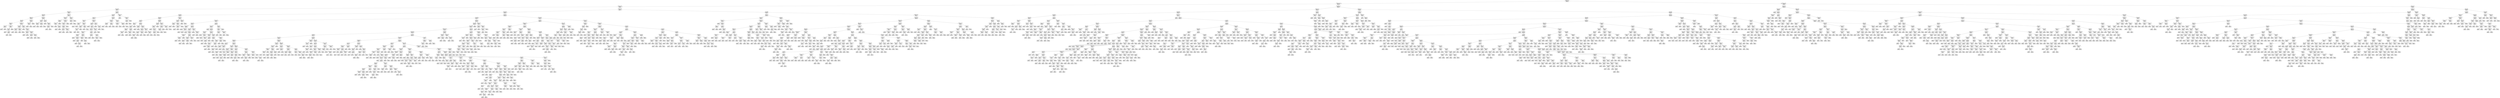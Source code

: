 digraph Tree {
node [shape=box, style="rounded", color="black", fontname=helvetica] ;
edge [fontname=helvetica] ;
0 [label="FPTS14_MA <= 42.1\nmse = 216.9\nsamples = 2104\nvalue = 36.3"] ;
1 [label="FPTS20_MA <= 31.8\nmse = 138.0\nsamples = 1548\nvalue = 31.3"] ;
0 -> 1 [labeldistance=2.5, labelangle=45, headlabel="True"] ;
2 [label="FPTS14_MA <= 20.6\nmse = 104.1\nsamples = 856\nvalue = 26.4"] ;
1 -> 2 ;
3 [label="TS%_11 <= 38.6\nmse = 65.9\nsamples = 84\nvalue = 17.5"] ;
2 -> 3 ;
4 [label="MP12_MA <= 24.7\nmse = 64.2\nsamples = 43\nvalue = 20.5"] ;
3 -> 4 ;
5 [label="MP_16 <= 28.8\nmse = 46.0\nsamples = 29\nvalue = 17.2"] ;
4 -> 5 ;
6 [label="FGA_11 <= 7.5\nmse = 34.6\nsamples = 20\nvalue = 14.5"] ;
5 -> 6 ;
7 [label="MP_3 <= 20.9\nmse = 18.3\nsamples = 17\nvalue = 12.6"] ;
6 -> 7 ;
8 [label="AST_15 <= 0.5\nmse = 3.9\nsamples = 6\nvalue = 8.7"] ;
7 -> 8 ;
9 [label="MP_8 <= 16.9\nmse = 1.0\nsamples = 2\nvalue = 12.2"] ;
8 -> 9 ;
10 [label="mse = 0.0\nsamples = 1\nvalue = 13.2"] ;
9 -> 10 ;
11 [label="mse = 0.0\nsamples = 1\nvalue = 11.2"] ;
9 -> 11 ;
12 [label="FPTS13_MA <= 19.5\nmse = 0.7\nsamples = 4\nvalue = 7.8"] ;
8 -> 12 ;
13 [label="TS%_7 <= 5.7\nmse = 0.2\nsamples = 3\nvalue = 8.1"] ;
12 -> 13 ;
14 [label="mse = 0.0\nsamples = 1\nvalue = 7.5"] ;
13 -> 14 ;
15 [label="+/-_15 <= 1.5\nmse = 0.0\nsamples = 2\nvalue = 8.4"] ;
13 -> 15 ;
16 [label="mse = 0.0\nsamples = 1\nvalue = 8.5"] ;
15 -> 16 ;
17 [label="mse = 0.0\nsamples = 1\nvalue = 8.2"] ;
15 -> 17 ;
18 [label="mse = 0.0\nsamples = 1\nvalue = 5.8"] ;
12 -> 18 ;
19 [label="FPTS8_MA <= 16.5\nmse = 11.8\nsamples = 11\nvalue = 15.0"] ;
7 -> 19 ;
20 [label="BLK16_MA <= 0.2\nmse = 1.7\nsamples = 4\nvalue = 19.6"] ;
19 -> 20 ;
21 [label="AST_16 <= 2.0\nmse = 0.0\nsamples = 2\nvalue = 18.6"] ;
20 -> 21 ;
22 [label="mse = 0.0\nsamples = 1\nvalue = 18.5"] ;
21 -> 22 ;
23 [label="mse = 0.0\nsamples = 1\nvalue = 18.8"] ;
21 -> 23 ;
24 [label="BLK7_MA <= 0.3\nmse = 0.4\nsamples = 2\nvalue = 21.1"] ;
20 -> 24 ;
25 [label="mse = 0.0\nsamples = 1\nvalue = 21.8"] ;
24 -> 25 ;
26 [label="mse = 0.0\nsamples = 1\nvalue = 20.5"] ;
24 -> 26 ;
27 [label="DD5_MA <= 0.1\nmse = 2.7\nsamples = 7\nvalue = 13.0"] ;
19 -> 27 ;
28 [label="mse = 0.0\nsamples = 1\nvalue = 10.0"] ;
27 -> 28 ;
29 [label="PTS6_MA <= 7.6\nmse = 0.9\nsamples = 6\nvalue = 13.6"] ;
27 -> 29 ;
30 [label="FGA_19 <= 14.5\nmse = 0.1\nsamples = 2\nvalue = 12.5"] ;
29 -> 30 ;
31 [label="mse = 0.0\nsamples = 1\nvalue = 12.2"] ;
30 -> 31 ;
32 [label="mse = 0.0\nsamples = 1\nvalue = 13.0"] ;
30 -> 32 ;
33 [label="MP7_MA <= 21.9\nmse = 0.3\nsamples = 4\nvalue = 14.2"] ;
29 -> 33 ;
34 [label="TS%_9 <= 38.4\nmse = 0.0\nsamples = 2\nvalue = 13.9"] ;
33 -> 34 ;
35 [label="mse = 0.0\nsamples = 1\nvalue = 14.0"] ;
34 -> 35 ;
36 [label="mse = 0.0\nsamples = 1\nvalue = 13.8"] ;
34 -> 36 ;
37 [label="MP_18 <= 12.7\nmse = 0.1\nsamples = 2\nvalue = 14.9"] ;
33 -> 37 ;
38 [label="mse = 0.0\nsamples = 1\nvalue = 15.2"] ;
37 -> 38 ;
39 [label="mse = 0.0\nsamples = 1\nvalue = 14.5"] ;
37 -> 39 ;
40 [label="FGA7_MA <= 8.4\nmse = 26.1\nsamples = 3\nvalue = 22.5"] ;
6 -> 40 ;
41 [label="TS%16_MA <= 28.6\nmse = 0.7\nsamples = 2\nvalue = 20.2"] ;
40 -> 41 ;
42 [label="mse = 0.0\nsamples = 1\nvalue = 21.2"] ;
41 -> 42 ;
43 [label="mse = 0.0\nsamples = 1\nvalue = 19.5"] ;
41 -> 43 ;
44 [label="mse = 0.0\nsamples = 1\nvalue = 33.8"] ;
40 -> 44 ;
45 [label="MP9_MA <= 24.1\nmse = 13.8\nsamples = 9\nvalue = 23.6"] ;
5 -> 45 ;
46 [label="+/-_5 <= -15.5\nmse = 2.8\nsamples = 5\nvalue = 27.1"] ;
45 -> 46 ;
47 [label="FGA_18 <= 10.0\nmse = 0.1\nsamples = 2\nvalue = 29.6"] ;
46 -> 47 ;
48 [label="mse = 0.0\nsamples = 1\nvalue = 29.2"] ;
47 -> 48 ;
49 [label="mse = 0.0\nsamples = 1\nvalue = 30.0"] ;
47 -> 49 ;
50 [label="PTS_11 <= 5.0\nmse = 0.2\nsamples = 3\nvalue = 26.0"] ;
46 -> 50 ;
51 [label="mse = 0.0\nsamples = 1\nvalue = 25.2"] ;
50 -> 51 ;
52 [label="mse = 0.0\nsamples = 2\nvalue = 26.2"] ;
50 -> 52 ;
53 [label="+/-_16 <= -6.0\nmse = 0.9\nsamples = 4\nvalue = 20.1"] ;
45 -> 53 ;
54 [label="mse = 0.0\nsamples = 1\nvalue = 21.5"] ;
53 -> 54 ;
55 [label="FGA_3 <= 14.0\nmse = 0.2\nsamples = 3\nvalue = 19.6"] ;
53 -> 55 ;
56 [label="TS%_12 <= 97.5\nmse = 0.0\nsamples = 2\nvalue = 20.1"] ;
55 -> 56 ;
57 [label="mse = 0.0\nsamples = 1\nvalue = 20.0"] ;
56 -> 57 ;
58 [label="mse = 0.0\nsamples = 1\nvalue = 20.2"] ;
56 -> 58 ;
59 [label="mse = 0.0\nsamples = 1\nvalue = 19.2"] ;
55 -> 59 ;
60 [label="FGA_12 <= 10.5\nmse = 27.7\nsamples = 14\nvalue = 27.8"] ;
4 -> 60 ;
61 [label="TS%4_MA <= 40.1\nmse = 11.2\nsamples = 11\nvalue = 25.8"] ;
60 -> 61 ;
62 [label="+/-8_MA <= -1.0\nmse = 6.3\nsamples = 5\nvalue = 28.8"] ;
61 -> 62 ;
63 [label="PTS19_MA <= 7.9\nmse = 1.3\nsamples = 3\nvalue = 27.4"] ;
62 -> 63 ;
64 [label="mse = 0.0\nsamples = 1\nvalue = 26.0"] ;
63 -> 64 ;
65 [label="AST_13 <= 2.0\nmse = 0.1\nsamples = 2\nvalue = 28.2"] ;
63 -> 65 ;
66 [label="mse = 0.0\nsamples = 1\nvalue = 28.8"] ;
65 -> 66 ;
67 [label="mse = 0.0\nsamples = 1\nvalue = 28.0"] ;
65 -> 67 ;
68 [label="mse = 0.0\nsamples = 2\nvalue = 32.5"] ;
62 -> 68 ;
69 [label="TS%3_MA <= 113.9\nmse = 3.3\nsamples = 6\nvalue = 23.6"] ;
61 -> 69 ;
70 [label="PTS11_MA <= 12.8\nmse = 1.6\nsamples = 5\nvalue = 24.3"] ;
69 -> 70 ;
71 [label="FPTS_9 <= 18.2\nmse = 0.5\nsamples = 4\nvalue = 23.9"] ;
70 -> 71 ;
72 [label="AST_9 <= 0.5\nmse = 0.1\nsamples = 2\nvalue = 23.4"] ;
71 -> 72 ;
73 [label="mse = 0.0\nsamples = 1\nvalue = 23.8"] ;
72 -> 73 ;
74 [label="mse = 0.0\nsamples = 1\nvalue = 23.0"] ;
72 -> 74 ;
75 [label="FGA19_MA <= 7.6\nmse = 0.1\nsamples = 2\nvalue = 24.6"] ;
71 -> 75 ;
76 [label="mse = 0.0\nsamples = 1\nvalue = 24.8"] ;
75 -> 76 ;
77 [label="mse = 0.0\nsamples = 1\nvalue = 24.2"] ;
75 -> 77 ;
78 [label="mse = 0.0\nsamples = 1\nvalue = 27.2"] ;
70 -> 78 ;
79 [label="mse = 0.0\nsamples = 1\nvalue = 20.8"] ;
69 -> 79 ;
80 [label="+/-18_MA <= -0.2\nmse = 4.2\nsamples = 3\nvalue = 36.5"] ;
60 -> 80 ;
81 [label="AST_6 <= 1.5\nmse = 0.2\nsamples = 2\nvalue = 37.7"] ;
80 -> 81 ;
82 [label="mse = 0.0\nsamples = 1\nvalue = 37.0"] ;
81 -> 82 ;
83 [label="mse = 0.0\nsamples = 1\nvalue = 38.0"] ;
81 -> 83 ;
84 [label="mse = 0.0\nsamples = 1\nvalue = 33.0"] ;
80 -> 84 ;
85 [label="MP_14 <= 34.2\nmse = 45.4\nsamples = 41\nvalue = 14.1"] ;
3 -> 85 ;
86 [label="D_R <= 111.8\nmse = 39.2\nsamples = 37\nvalue = 15.4"] ;
85 -> 86 ;
87 [label="+/-_15 <= -7.5\nmse = 24.1\nsamples = 28\nvalue = 13.8"] ;
86 -> 87 ;
88 [label="PTS_12 <= 5.0\nmse = 11.5\nsamples = 7\nvalue = 9.9"] ;
87 -> 88 ;
89 [label="+/-11_MA <= -1.9\nmse = 0.2\nsamples = 2\nvalue = 15.4"] ;
88 -> 89 ;
90 [label="mse = 0.0\nsamples = 1\nvalue = 15.8"] ;
89 -> 90 ;
91 [label="mse = 0.0\nsamples = 1\nvalue = 14.8"] ;
89 -> 91 ;
92 [label="PTS5_MA <= 10.5\nmse = 2.9\nsamples = 5\nvalue = 8.2"] ;
88 -> 92 ;
93 [label="PTS12_MA <= 9.9\nmse = 1.5\nsamples = 3\nvalue = 6.4"] ;
92 -> 93 ;
94 [label="MP9_MA <= 22.0\nmse = 0.1\nsamples = 2\nvalue = 7.1"] ;
93 -> 94 ;
95 [label="mse = 0.0\nsamples = 1\nvalue = 6.8"] ;
94 -> 95 ;
96 [label="mse = 0.0\nsamples = 1\nvalue = 7.2"] ;
94 -> 96 ;
97 [label="mse = 0.0\nsamples = 1\nvalue = 4.2"] ;
93 -> 97 ;
98 [label="AST_20 <= 1.5\nmse = 0.1\nsamples = 2\nvalue = 9.4"] ;
92 -> 98 ;
99 [label="mse = 0.0\nsamples = 1\nvalue = 9.8"] ;
98 -> 99 ;
100 [label="mse = 0.0\nsamples = 1\nvalue = 9.2"] ;
98 -> 100 ;
101 [label="PTS19_MA <= 12.5\nmse = 19.3\nsamples = 21\nvalue = 15.7"] ;
87 -> 101 ;
102 [label="+/-_2 <= -14.5\nmse = 14.3\nsamples = 17\nvalue = 17.2"] ;
101 -> 102 ;
103 [label="mse = 0.0\nsamples = 1\nvalue = 29.0"] ;
102 -> 103 ;
104 [label="+/-_1 <= 18.5\nmse = 7.7\nsamples = 16\nvalue = 16.6"] ;
102 -> 104 ;
105 [label="TS%_8 <= 45.0\nmse = 3.4\nsamples = 14\nvalue = 17.3"] ;
104 -> 105 ;
106 [label="MP19_MA <= 24.6\nmse = 1.4\nsamples = 9\nvalue = 18.4"] ;
105 -> 106 ;
107 [label="AST_19 <= 0.5\nmse = 0.3\nsamples = 5\nvalue = 19.2"] ;
106 -> 107 ;
108 [label="mse = 0.0\nsamples = 1\nvalue = 20.2"] ;
107 -> 108 ;
109 [label="TS%18_MA <= 59.5\nmse = 0.1\nsamples = 4\nvalue = 19.0"] ;
107 -> 109 ;
110 [label="mse = 0.0\nsamples = 1\nvalue = 18.5"] ;
109 -> 110 ;
111 [label="+/-_11 <= 0.5\nmse = 0.0\nsamples = 3\nvalue = 19.2"] ;
109 -> 111 ;
112 [label="mse = 0.0\nsamples = 1\nvalue = 19.0"] ;
111 -> 112 ;
113 [label="PTS_8 <= 6.5\nmse = 0.0\nsamples = 2\nvalue = 19.4"] ;
111 -> 113 ;
114 [label="mse = 0.0\nsamples = 1\nvalue = 19.5"] ;
113 -> 114 ;
115 [label="mse = 0.0\nsamples = 1\nvalue = 19.2"] ;
113 -> 115 ;
116 [label="AST_8 <= 3.5\nmse = 0.8\nsamples = 4\nvalue = 17.5"] ;
106 -> 116 ;
117 [label="FGA13_MA <= 8.9\nmse = 0.1\nsamples = 3\nvalue = 17.8"] ;
116 -> 117 ;
118 [label="mse = 0.0\nsamples = 1\nvalue = 17.5"] ;
117 -> 118 ;
119 [label="AST_1 <= 1.5\nmse = 0.0\nsamples = 2\nvalue = 18.1"] ;
117 -> 119 ;
120 [label="mse = 0.0\nsamples = 1\nvalue = 18.2"] ;
119 -> 120 ;
121 [label="mse = 0.0\nsamples = 1\nvalue = 18.0"] ;
119 -> 121 ;
122 [label="mse = 0.0\nsamples = 1\nvalue = 15.5"] ;
116 -> 122 ;
123 [label="+/-_18 <= -7.0\nmse = 0.5\nsamples = 5\nvalue = 15.1"] ;
105 -> 123 ;
124 [label="STL_10 <= 0.5\nmse = 0.1\nsamples = 2\nvalue = 14.5"] ;
123 -> 124 ;
125 [label="mse = 0.0\nsamples = 1\nvalue = 14.2"] ;
124 -> 125 ;
126 [label="mse = 0.0\nsamples = 1\nvalue = 15.0"] ;
124 -> 126 ;
127 [label="+/-_8 <= 3.0\nmse = 0.0\nsamples = 3\nvalue = 15.8"] ;
123 -> 127 ;
128 [label="BLK14_MA <= 0.1\nmse = 0.0\nsamples = 2\nvalue = 15.9"] ;
127 -> 128 ;
129 [label="mse = 0.0\nsamples = 1\nvalue = 16.0"] ;
128 -> 129 ;
130 [label="mse = 0.0\nsamples = 1\nvalue = 15.8"] ;
128 -> 130 ;
131 [label="mse = 0.0\nsamples = 1\nvalue = 15.5"] ;
127 -> 131 ;
132 [label="FPTS_12 <= 16.2\nmse = 0.1\nsamples = 2\nvalue = 10.1"] ;
104 -> 132 ;
133 [label="mse = 0.0\nsamples = 1\nvalue = 10.5"] ;
132 -> 133 ;
134 [label="mse = 0.0\nsamples = 1\nvalue = 9.8"] ;
132 -> 134 ;
135 [label="+/-_9 <= -10.0\nmse = 1.3\nsamples = 4\nvalue = 10.4"] ;
101 -> 135 ;
136 [label="mse = 0.0\nsamples = 1\nvalue = 12.0"] ;
135 -> 136 ;
137 [label="TS%_7 <= 75.0\nmse = 0.0\nsamples = 3\nvalue = 9.6"] ;
135 -> 137 ;
138 [label="mse = 0.0\nsamples = 2\nvalue = 9.5"] ;
137 -> 138 ;
139 [label="mse = 0.0\nsamples = 1\nvalue = 10.0"] ;
137 -> 139 ;
140 [label="TS%_6 <= 48.3\nmse = 51.4\nsamples = 9\nvalue = 21.1"] ;
86 -> 140 ;
141 [label="DD10_MA <= 0.1\nmse = 4.8\nsamples = 4\nvalue = 28.5"] ;
140 -> 141 ;
142 [label="D_R <= 114.0\nmse = 0.6\nsamples = 2\nvalue = 31.0"] ;
141 -> 142 ;
143 [label="mse = 0.0\nsamples = 1\nvalue = 30.2"] ;
142 -> 143 ;
144 [label="mse = 0.0\nsamples = 1\nvalue = 31.8"] ;
142 -> 144 ;
145 [label="+/-6_MA <= -1.9\nmse = 0.7\nsamples = 2\nvalue = 26.8"] ;
141 -> 145 ;
146 [label="mse = 0.0\nsamples = 1\nvalue = 26.2"] ;
145 -> 146 ;
147 [label="mse = 0.0\nsamples = 1\nvalue = 28.0"] ;
145 -> 147 ;
148 [label="TS%_1 <= 11.4\nmse = 7.3\nsamples = 5\nvalue = 15.0"] ;
140 -> 148 ;
149 [label="TS%8_MA <= 60.0\nmse = 0.2\nsamples = 2\nvalue = 12.7"] ;
148 -> 149 ;
150 [label="mse = 0.0\nsamples = 1\nvalue = 12.0"] ;
149 -> 150 ;
151 [label="mse = 0.0\nsamples = 1\nvalue = 13.0"] ;
149 -> 151 ;
152 [label="PTS_18 <= 14.0\nmse = 3.6\nsamples = 3\nvalue = 17.3"] ;
148 -> 152 ;
153 [label="mse = 0.0\nsamples = 2\nvalue = 16.0"] ;
152 -> 153 ;
154 [label="mse = 0.0\nsamples = 1\nvalue = 20.0"] ;
152 -> 154 ;
155 [label="TS%15_MA <= 45.4\nmse = 4.2\nsamples = 4\nvalue = 5.7"] ;
85 -> 155 ;
156 [label="mse = 0.0\nsamples = 1\nvalue = 10.2"] ;
155 -> 156 ;
157 [label="MP9_MA <= 23.6\nmse = 1.4\nsamples = 3\nvalue = 5.0"] ;
155 -> 157 ;
158 [label="+/-_2 <= -11.0\nmse = 0.2\nsamples = 2\nvalue = 6.0"] ;
157 -> 158 ;
159 [label="mse = 0.0\nsamples = 1\nvalue = 6.5"] ;
158 -> 159 ;
160 [label="mse = 0.0\nsamples = 1\nvalue = 5.5"] ;
158 -> 160 ;
161 [label="mse = 0.0\nsamples = 1\nvalue = 3.8"] ;
157 -> 161 ;
162 [label="FPTS5_MA <= 30.3\nmse = 98.9\nsamples = 772\nvalue = 27.4"] ;
2 -> 162 ;
163 [label="TS%_12 <= 18.0\nmse = 95.4\nsamples = 531\nvalue = 26.3"] ;
162 -> 163 ;
164 [label="MP_3 <= 31.3\nmse = 95.8\nsamples = 35\nvalue = 32.6"] ;
163 -> 164 ;
165 [label="AST_5 <= 2.5\nmse = 64.6\nsamples = 27\nvalue = 29.4"] ;
164 -> 165 ;
166 [label="+/-_2 <= -6.5\nmse = 39.7\nsamples = 17\nvalue = 32.8"] ;
165 -> 166 ;
167 [label="BLK_12 <= 1.5\nmse = 11.7\nsamples = 7\nvalue = 27.8"] ;
166 -> 167 ;
168 [label="PTS_17 <= 9.5\nmse = 5.1\nsamples = 6\nvalue = 27.0"] ;
167 -> 168 ;
169 [label="AST_18 <= 1.5\nmse = 0.3\nsamples = 3\nvalue = 28.4"] ;
168 -> 169 ;
170 [label="TS%7_MA <= 42.3\nmse = 0.1\nsamples = 2\nvalue = 28.7"] ;
169 -> 170 ;
171 [label="mse = 0.0\nsamples = 1\nvalue = 29.0"] ;
170 -> 171 ;
172 [label="mse = 0.0\nsamples = 1\nvalue = 28.5"] ;
170 -> 172 ;
173 [label="mse = 0.0\nsamples = 1\nvalue = 27.5"] ;
169 -> 173 ;
174 [label="MP_5 <= 28.3\nmse = 3.9\nsamples = 3\nvalue = 24.4"] ;
168 -> 174 ;
175 [label="PTS5_MA <= 11.1\nmse = 0.1\nsamples = 2\nvalue = 25.5"] ;
174 -> 175 ;
176 [label="mse = 0.0\nsamples = 1\nvalue = 25.8"] ;
175 -> 176 ;
177 [label="mse = 0.0\nsamples = 1\nvalue = 25.0"] ;
175 -> 177 ;
178 [label="mse = 0.0\nsamples = 1\nvalue = 21.0"] ;
174 -> 178 ;
179 [label="mse = 0.0\nsamples = 1\nvalue = 37.0"] ;
167 -> 179 ;
180 [label="MP_9 <= 15.3\nmse = 27.3\nsamples = 10\nvalue = 36.6"] ;
166 -> 180 ;
181 [label="BLK12_MA <= 1.1\nmse = 0.0\nsamples = 2\nvalue = 25.1"] ;
180 -> 181 ;
182 [label="mse = 0.0\nsamples = 1\nvalue = 25.0"] ;
181 -> 182 ;
183 [label="mse = 0.0\nsamples = 1\nvalue = 25.2"] ;
181 -> 183 ;
184 [label="AST7_MA <= 2.2\nmse = 10.9\nsamples = 8\nvalue = 38.2"] ;
180 -> 184 ;
185 [label="AST_16 <= 1.5\nmse = 2.8\nsamples = 5\nvalue = 35.8"] ;
184 -> 185 ;
186 [label="STL_7 <= 1.5\nmse = 0.8\nsamples = 3\nvalue = 34.8"] ;
185 -> 186 ;
187 [label="TS%_19 <= 40.6\nmse = 0.0\nsamples = 2\nvalue = 35.2"] ;
186 -> 187 ;
188 [label="mse = 0.0\nsamples = 1\nvalue = 35.2"] ;
187 -> 188 ;
189 [label="mse = 0.0\nsamples = 1\nvalue = 35.0"] ;
187 -> 189 ;
190 [label="mse = 0.0\nsamples = 1\nvalue = 32.8"] ;
186 -> 190 ;
191 [label="BLK11_MA <= 1.2\nmse = 0.2\nsamples = 2\nvalue = 37.9"] ;
185 -> 191 ;
192 [label="mse = 0.0\nsamples = 1\nvalue = 37.2"] ;
191 -> 192 ;
193 [label="mse = 0.0\nsamples = 1\nvalue = 38.2"] ;
191 -> 193 ;
194 [label="FGA2_MA <= 3.0\nmse = 2.3\nsamples = 3\nvalue = 41.7"] ;
184 -> 194 ;
195 [label="mse = 0.0\nsamples = 1\nvalue = 45.0"] ;
194 -> 195 ;
196 [label="FPTS_2 <= 20.6\nmse = 0.1\nsamples = 2\nvalue = 41.0"] ;
194 -> 196 ;
197 [label="mse = 0.0\nsamples = 1\nvalue = 41.5"] ;
196 -> 197 ;
198 [label="mse = 0.0\nsamples = 1\nvalue = 40.8"] ;
196 -> 198 ;
199 [label="MP_20 <= 26.0\nmse = 38.5\nsamples = 10\nvalue = 22.0"] ;
165 -> 199 ;
200 [label="MP_2 <= 35.8\nmse = 22.8\nsamples = 5\nvalue = 17.2"] ;
199 -> 200 ;
201 [label="AST4_MA <= 1.8\nmse = 3.1\nsamples = 4\nvalue = 19.1"] ;
200 -> 201 ;
202 [label="mse = 0.0\nsamples = 1\nvalue = 15.8"] ;
201 -> 202 ;
203 [label="FGA_20 <= 13.5\nmse = 1.1\nsamples = 3\nvalue = 19.8"] ;
201 -> 203 ;
204 [label="MP_11 <= 25.9\nmse = 0.1\nsamples = 2\nvalue = 19.2"] ;
203 -> 204 ;
205 [label="mse = 0.0\nsamples = 1\nvalue = 19.5"] ;
204 -> 205 ;
206 [label="mse = 0.0\nsamples = 1\nvalue = 19.0"] ;
204 -> 206 ;
207 [label="mse = 0.0\nsamples = 1\nvalue = 21.8"] ;
203 -> 207 ;
208 [label="mse = 0.0\nsamples = 1\nvalue = 6.2"] ;
200 -> 208 ;
209 [label="FPTS_2 <= 20.6\nmse = 8.7\nsamples = 5\nvalue = 26.8"] ;
199 -> 209 ;
210 [label="FPTS3_MA <= 23.8\nmse = 1.9\nsamples = 3\nvalue = 29.1"] ;
209 -> 210 ;
211 [label="STL_17 <= 0.5\nmse = 0.1\nsamples = 2\nvalue = 30.5"] ;
210 -> 211 ;
212 [label="mse = 0.0\nsamples = 1\nvalue = 30.8"] ;
211 -> 212 ;
213 [label="mse = 0.0\nsamples = 1\nvalue = 30.2"] ;
211 -> 213 ;
214 [label="mse = 0.0\nsamples = 1\nvalue = 27.8"] ;
210 -> 214 ;
215 [label="FGA7_MA <= 10.1\nmse = 0.7\nsamples = 2\nvalue = 23.7"] ;
209 -> 215 ;
216 [label="mse = 0.0\nsamples = 1\nvalue = 24.2"] ;
215 -> 216 ;
217 [label="mse = 0.0\nsamples = 1\nvalue = 22.5"] ;
215 -> 217 ;
218 [label="MP17_MA <= 32.7\nmse = 55.7\nsamples = 8\nvalue = 42.9"] ;
164 -> 218 ;
219 [label="+/-_13 <= -12.0\nmse = 20.5\nsamples = 6\nvalue = 45.2"] ;
218 -> 219 ;
220 [label="AST_20 <= 1.5\nmse = 1.1\nsamples = 2\nvalue = 52.5"] ;
219 -> 220 ;
221 [label="mse = 0.0\nsamples = 1\nvalue = 54.0"] ;
220 -> 221 ;
222 [label="mse = 0.0\nsamples = 1\nvalue = 51.8"] ;
220 -> 222 ;
223 [label="BLK_12 <= 0.5\nmse = 3.2\nsamples = 4\nvalue = 42.8"] ;
219 -> 223 ;
224 [label="TS%20_MA <= 135.5\nmse = 0.2\nsamples = 3\nvalue = 43.7"] ;
223 -> 224 ;
225 [label="mse = 0.0\nsamples = 2\nvalue = 43.2"] ;
224 -> 225 ;
226 [label="mse = 0.0\nsamples = 1\nvalue = 44.2"] ;
224 -> 226 ;
227 [label="mse = 0.0\nsamples = 1\nvalue = 39.5"] ;
223 -> 227 ;
228 [label="TS%_15 <= 180.0\nmse = 42.2\nsamples = 2\nvalue = 29.0"] ;
218 -> 228 ;
229 [label="mse = 0.0\nsamples = 1\nvalue = 35.5"] ;
228 -> 229 ;
230 [label="mse = 0.0\nsamples = 1\nvalue = 22.5"] ;
228 -> 230 ;
231 [label="BLK_5 <= 0.5\nmse = 92.3\nsamples = 496\nvalue = 25.8"] ;
163 -> 231 ;
232 [label="+/-_14 <= -13.5\nmse = 86.3\nsamples = 345\nvalue = 24.7"] ;
231 -> 232 ;
233 [label="MP12_MA <= 28.1\nmse = 85.8\nsamples = 42\nvalue = 30.0"] ;
232 -> 233 ;
234 [label="+/-_18 <= -13.0\nmse = 48.3\nsamples = 18\nvalue = 22.8"] ;
233 -> 234 ;
235 [label="PTS20_MA <= 10.9\nmse = 36.6\nsamples = 3\nvalue = 35.1"] ;
234 -> 235 ;
236 [label="mse = 0.0\nsamples = 1\nvalue = 29.5"] ;
235 -> 236 ;
237 [label="DD16_MA <= 0.2\nmse = 11.4\nsamples = 2\nvalue = 40.6"] ;
235 -> 237 ;
238 [label="mse = 0.0\nsamples = 1\nvalue = 44.0"] ;
237 -> 238 ;
239 [label="mse = 0.0\nsamples = 1\nvalue = 37.2"] ;
237 -> 239 ;
240 [label="PTS_19 <= 16.0\nmse = 14.8\nsamples = 15\nvalue = 20.4"] ;
234 -> 240 ;
241 [label="+/-8_MA <= -8.6\nmse = 7.1\nsamples = 12\nvalue = 19.2"] ;
240 -> 241 ;
242 [label="mse = 0.0\nsamples = 1\nvalue = 25.5"] ;
241 -> 242 ;
243 [label="AST5_MA <= 1.4\nmse = 1.9\nsamples = 11\nvalue = 18.3"] ;
241 -> 243 ;
244 [label="FPTS7_MA <= 24.9\nmse = 0.2\nsamples = 3\nvalue = 20.4"] ;
243 -> 244 ;
245 [label="AST14_MA <= 1.7\nmse = 0.1\nsamples = 2\nvalue = 20.8"] ;
244 -> 245 ;
246 [label="mse = 0.0\nsamples = 1\nvalue = 20.5"] ;
245 -> 246 ;
247 [label="mse = 0.0\nsamples = 1\nvalue = 21.0"] ;
245 -> 247 ;
248 [label="mse = 0.0\nsamples = 1\nvalue = 20.0"] ;
244 -> 248 ;
249 [label="MP_11 <= 24.4\nmse = 0.5\nsamples = 8\nvalue = 17.6"] ;
243 -> 249 ;
250 [label="FPTS_19 <= 19.1\nmse = 0.2\nsamples = 5\nvalue = 17.0"] ;
249 -> 250 ;
251 [label="+/-8_MA <= -0.9\nmse = 0.0\nsamples = 2\nvalue = 16.4"] ;
250 -> 251 ;
252 [label="mse = 0.0\nsamples = 1\nvalue = 16.2"] ;
251 -> 252 ;
253 [label="mse = 0.0\nsamples = 1\nvalue = 16.5"] ;
251 -> 253 ;
254 [label="STL14_MA <= 1.0\nmse = 0.0\nsamples = 3\nvalue = 17.4"] ;
250 -> 254 ;
255 [label="mse = 0.0\nsamples = 2\nvalue = 17.5"] ;
254 -> 255 ;
256 [label="mse = 0.0\nsamples = 1\nvalue = 17.2"] ;
254 -> 256 ;
257 [label="PTS7_MA <= 16.3\nmse = 0.1\nsamples = 3\nvalue = 18.2"] ;
249 -> 257 ;
258 [label="mse = 0.0\nsamples = 2\nvalue = 18.5"] ;
257 -> 258 ;
259 [label="mse = 0.0\nsamples = 1\nvalue = 18.0"] ;
257 -> 259 ;
260 [label="DD17_MA <= 0.1\nmse = 0.9\nsamples = 3\nvalue = 27.4"] ;
240 -> 260 ;
261 [label="mse = 0.0\nsamples = 1\nvalue = 28.8"] ;
260 -> 261 ;
262 [label="BLK14_MA <= 0.3\nmse = 0.1\nsamples = 2\nvalue = 26.8"] ;
260 -> 262 ;
263 [label="mse = 0.0\nsamples = 1\nvalue = 27.0"] ;
262 -> 263 ;
264 [label="mse = 0.0\nsamples = 1\nvalue = 26.5"] ;
262 -> 264 ;
265 [label="+/-_6 <= 14.5\nmse = 59.3\nsamples = 24\nvalue = 34.3"] ;
233 -> 265 ;
266 [label="TS%_15 <= 31.3\nmse = 37.7\nsamples = 19\nvalue = 31.6"] ;
265 -> 266 ;
267 [label="mse = 0.0\nsamples = 1\nvalue = 15.2"] ;
266 -> 267 ;
268 [label="PTS_8 <= 6.5\nmse = 20.6\nsamples = 18\nvalue = 32.7"] ;
266 -> 268 ;
269 [label="PTS_11 <= 19.5\nmse = 0.8\nsamples = 3\nvalue = 40.2"] ;
268 -> 269 ;
270 [label="mse = 0.0\nsamples = 1\nvalue = 39.0"] ;
269 -> 270 ;
271 [label="PTS19_MA <= 11.9\nmse = 0.0\nsamples = 2\nvalue = 40.9"] ;
269 -> 271 ;
272 [label="mse = 0.0\nsamples = 1\nvalue = 40.8"] ;
271 -> 272 ;
273 [label="mse = 0.0\nsamples = 1\nvalue = 41.0"] ;
271 -> 273 ;
274 [label="FPTS_19 <= 18.4\nmse = 7.1\nsamples = 15\nvalue = 30.8"] ;
268 -> 274 ;
275 [label="FPTS6_MA <= 23.3\nmse = 3.2\nsamples = 6\nvalue = 28.1"] ;
274 -> 275 ;
276 [label="AST20_MA <= 1.8\nmse = 0.1\nsamples = 2\nvalue = 30.5"] ;
275 -> 276 ;
277 [label="mse = 0.0\nsamples = 1\nvalue = 31.0"] ;
276 -> 277 ;
278 [label="mse = 0.0\nsamples = 1\nvalue = 30.2"] ;
276 -> 278 ;
279 [label="+/-_19 <= 3.0\nmse = 0.5\nsamples = 4\nvalue = 27.0"] ;
275 -> 279 ;
280 [label="+/-_20 <= -4.5\nmse = 0.0\nsamples = 3\nvalue = 26.6"] ;
279 -> 280 ;
281 [label="mse = 0.0\nsamples = 1\nvalue = 26.5"] ;
280 -> 281 ;
282 [label="mse = 0.0\nsamples = 2\nvalue = 26.8"] ;
280 -> 282 ;
283 [label="mse = 0.0\nsamples = 1\nvalue = 28.5"] ;
279 -> 283 ;
284 [label="MP_15 <= 35.3\nmse = 2.5\nsamples = 9\nvalue = 32.4"] ;
274 -> 284 ;
285 [label="TS%_5 <= 41.9\nmse = 0.9\nsamples = 6\nvalue = 31.4"] ;
284 -> 285 ;
286 [label="mse = 0.0\nsamples = 1\nvalue = 29.2"] ;
285 -> 286 ;
287 [label="+/-14_MA <= -3.6\nmse = 0.4\nsamples = 5\nvalue = 31.7"] ;
285 -> 287 ;
288 [label="AST8_MA <= 1.9\nmse = 0.1\nsamples = 3\nvalue = 31.2"] ;
287 -> 288 ;
289 [label="mse = 0.0\nsamples = 1\nvalue = 31.8"] ;
288 -> 289 ;
290 [label="DD16_MA <= 0.1\nmse = 0.0\nsamples = 2\nvalue = 31.1"] ;
288 -> 290 ;
291 [label="mse = 0.0\nsamples = 1\nvalue = 31.2"] ;
290 -> 291 ;
292 [label="mse = 0.0\nsamples = 1\nvalue = 30.8"] ;
290 -> 292 ;
293 [label="+/-12_MA <= -2.7\nmse = 0.0\nsamples = 2\nvalue = 32.4"] ;
287 -> 293 ;
294 [label="mse = 0.0\nsamples = 1\nvalue = 32.2"] ;
293 -> 294 ;
295 [label="mse = 0.0\nsamples = 1\nvalue = 32.5"] ;
293 -> 295 ;
296 [label="MP9_MA <= 32.2\nmse = 0.1\nsamples = 3\nvalue = 34.2"] ;
284 -> 296 ;
297 [label="AST_17 <= 0.5\nmse = 0.0\nsamples = 2\nvalue = 34.4"] ;
296 -> 297 ;
298 [label="mse = 0.0\nsamples = 1\nvalue = 34.2"] ;
297 -> 298 ;
299 [label="mse = 0.0\nsamples = 1\nvalue = 34.5"] ;
297 -> 299 ;
300 [label="mse = 0.0\nsamples = 1\nvalue = 33.8"] ;
296 -> 300 ;
301 [label="+/-_8 <= -4.5\nmse = 22.7\nsamples = 5\nvalue = 43.6"] ;
265 -> 301 ;
302 [label="+/-13_MA <= -4.2\nmse = 5.1\nsamples = 4\nvalue = 45.1"] ;
301 -> 302 ;
303 [label="PTS_10 <= 14.5\nmse = 1.0\nsamples = 2\nvalue = 43.4"] ;
302 -> 303 ;
304 [label="mse = 0.0\nsamples = 1\nvalue = 42.2"] ;
303 -> 304 ;
305 [label="mse = 0.0\nsamples = 1\nvalue = 44.2"] ;
303 -> 305 ;
306 [label="PTS20_MA <= 15.2\nmse = 0.5\nsamples = 2\nvalue = 47.8"] ;
302 -> 306 ;
307 [label="mse = 0.0\nsamples = 1\nvalue = 47.2"] ;
306 -> 307 ;
308 [label="mse = 0.0\nsamples = 1\nvalue = 48.8"] ;
306 -> 308 ;
309 [label="mse = 0.0\nsamples = 1\nvalue = 31.5"] ;
301 -> 309 ;
310 [label="BLK_18 <= 2.5\nmse = 82.4\nsamples = 303\nvalue = 24.0"] ;
232 -> 310 ;
311 [label="MP_14 <= 45.6\nmse = 80.2\nsamples = 297\nvalue = 24.3"] ;
310 -> 311 ;
312 [label="TS%_3 <= 196.5\nmse = 77.0\nsamples = 296\nvalue = 24.2"] ;
311 -> 312 ;
313 [label="PTS15_MA <= 18.8\nmse = 72.5\nsamples = 266\nvalue = 23.6"] ;
312 -> 313 ;
314 [label="TS%_15 <= 54.2\nmse = 69.5\nsamples = 258\nvalue = 23.3"] ;
313 -> 314 ;
315 [label="+/-_3 <= 5.5\nmse = 81.3\nsamples = 75\nvalue = 26.3"] ;
314 -> 315 ;
316 [label="TS%_7 <= 71.6\nmse = 75.5\nsamples = 54\nvalue = 28.5"] ;
315 -> 316 ;
317 [label="FGA_20 <= 5.5\nmse = 69.9\nsamples = 31\nvalue = 25.5"] ;
316 -> 317 ;
318 [label="+/-_3 <= -8.0\nmse = 21.2\nsamples = 5\nvalue = 37.3"] ;
317 -> 318 ;
319 [label="PTS_11 <= 13.5\nmse = 0.5\nsamples = 3\nvalue = 33.2"] ;
318 -> 319 ;
320 [label="PTS_15 <= 6.5\nmse = 0.1\nsamples = 2\nvalue = 33.9"] ;
319 -> 320 ;
321 [label="mse = 0.0\nsamples = 1\nvalue = 34.2"] ;
320 -> 321 ;
322 [label="mse = 0.0\nsamples = 1\nvalue = 33.5"] ;
320 -> 322 ;
323 [label="mse = 0.0\nsamples = 1\nvalue = 32.5"] ;
319 -> 323 ;
324 [label="PTS_13 <= 16.0\nmse = 8.3\nsamples = 2\nvalue = 41.4"] ;
318 -> 324 ;
325 [label="mse = 0.0\nsamples = 1\nvalue = 38.5"] ;
324 -> 325 ;
326 [label="mse = 0.0\nsamples = 1\nvalue = 44.2"] ;
324 -> 326 ;
327 [label="FGA_11 <= 8.5\nmse = 49.3\nsamples = 26\nvalue = 23.4"] ;
317 -> 327 ;
328 [label="FPTS_12 <= 19.2\nmse = 22.1\nsamples = 10\nvalue = 17.0"] ;
327 -> 328 ;
329 [label="+/-8_MA <= 10.1\nmse = 19.4\nsamples = 3\nvalue = 24.6"] ;
328 -> 329 ;
330 [label="PTS_14 <= 10.0\nmse = 0.6\nsamples = 2\nvalue = 21.5"] ;
329 -> 330 ;
331 [label="mse = 0.0\nsamples = 1\nvalue = 20.8"] ;
330 -> 331 ;
332 [label="mse = 0.0\nsamples = 1\nvalue = 22.2"] ;
330 -> 332 ;
333 [label="mse = 0.0\nsamples = 1\nvalue = 30.8"] ;
329 -> 333 ;
334 [label="AST10_MA <= 1.1\nmse = 6.4\nsamples = 7\nvalue = 15.2"] ;
328 -> 334 ;
335 [label="mse = 0.0\nsamples = 1\nvalue = 8.2"] ;
334 -> 335 ;
336 [label="DD3_MA <= 0.2\nmse = 2.5\nsamples = 6\nvalue = 15.8"] ;
334 -> 336 ;
337 [label="BLK6_MA <= 0.1\nmse = 0.7\nsamples = 3\nvalue = 14.3"] ;
336 -> 337 ;
338 [label="mse = 0.0\nsamples = 1\nvalue = 13.2"] ;
337 -> 338 ;
339 [label="mse = 0.0\nsamples = 2\nvalue = 15.0"] ;
337 -> 339 ;
340 [label="FGA_8 <= 12.0\nmse = 0.9\nsamples = 3\nvalue = 16.9"] ;
336 -> 340 ;
341 [label="+/-_12 <= 4.5\nmse = 0.2\nsamples = 2\nvalue = 16.6"] ;
340 -> 341 ;
342 [label="mse = 0.0\nsamples = 1\nvalue = 17.2"] ;
341 -> 342 ;
343 [label="mse = 0.0\nsamples = 1\nvalue = 16.2"] ;
341 -> 343 ;
344 [label="mse = 0.0\nsamples = 1\nvalue = 19.0"] ;
340 -> 344 ;
345 [label="DD19_MA <= 0.1\nmse = 29.8\nsamples = 16\nvalue = 26.9"] ;
327 -> 345 ;
346 [label="PTS_2 <= 13.5\nmse = 17.5\nsamples = 7\nvalue = 32.5"] ;
345 -> 346 ;
347 [label="STL15_MA <= 0.6\nmse = 3.1\nsamples = 3\nvalue = 36.6"] ;
346 -> 347 ;
348 [label="mse = 0.0\nsamples = 1\nvalue = 40.0"] ;
347 -> 348 ;
349 [label="MP_11 <= 31.2\nmse = 0.1\nsamples = 2\nvalue = 35.7"] ;
347 -> 349 ;
350 [label="mse = 0.0\nsamples = 1\nvalue = 36.2"] ;
349 -> 350 ;
351 [label="mse = 0.0\nsamples = 1\nvalue = 35.5"] ;
349 -> 351 ;
352 [label="AST_3 <= 5.5\nmse = 5.1\nsamples = 4\nvalue = 29.2"] ;
346 -> 352 ;
353 [label="MP_10 <= 31.7\nmse = 0.8\nsamples = 3\nvalue = 30.2"] ;
352 -> 353 ;
354 [label="MP_4 <= 25.7\nmse = 0.0\nsamples = 2\nvalue = 29.4"] ;
353 -> 354 ;
355 [label="mse = 0.0\nsamples = 1\nvalue = 29.5"] ;
354 -> 355 ;
356 [label="mse = 0.0\nsamples = 1\nvalue = 29.2"] ;
354 -> 356 ;
357 [label="mse = 0.0\nsamples = 1\nvalue = 31.2"] ;
353 -> 357 ;
358 [label="mse = 0.0\nsamples = 1\nvalue = 24.5"] ;
352 -> 358 ;
359 [label="+/-_16 <= -6.0\nmse = 5.5\nsamples = 9\nvalue = 23.4"] ;
345 -> 359 ;
360 [label="FPTS_14 <= 27.1\nmse = 1.6\nsamples = 5\nvalue = 25.3"] ;
359 -> 360 ;
361 [label="TS%14_MA <= 60.0\nmse = 0.0\nsamples = 3\nvalue = 24.2"] ;
360 -> 361 ;
362 [label="mse = 0.0\nsamples = 1\nvalue = 24.0"] ;
361 -> 362 ;
363 [label="TS%_3 <= 62.5\nmse = 0.0\nsamples = 2\nvalue = 24.3"] ;
361 -> 363 ;
364 [label="mse = 0.0\nsamples = 1\nvalue = 24.2"] ;
363 -> 364 ;
365 [label="mse = 0.0\nsamples = 1\nvalue = 24.5"] ;
363 -> 365 ;
366 [label="MP14_MA <= 26.6\nmse = 0.4\nsamples = 2\nvalue = 26.6"] ;
360 -> 366 ;
367 [label="mse = 0.0\nsamples = 1\nvalue = 26.0"] ;
366 -> 367 ;
368 [label="mse = 0.0\nsamples = 1\nvalue = 27.2"] ;
366 -> 368 ;
369 [label="AST_3 <= 3.0\nmse = 2.1\nsamples = 4\nvalue = 21.5"] ;
359 -> 369 ;
370 [label="FPTS4_MA <= 18.1\nmse = 0.7\nsamples = 3\nvalue = 21.9"] ;
369 -> 370 ;
371 [label="mse = 0.0\nsamples = 1\nvalue = 22.8"] ;
370 -> 371 ;
372 [label="BLK10_MA <= 0.5\nmse = 0.0\nsamples = 2\nvalue = 21.1"] ;
370 -> 372 ;
373 [label="mse = 0.0\nsamples = 1\nvalue = 21.2"] ;
372 -> 373 ;
374 [label="mse = 0.0\nsamples = 1\nvalue = 20.8"] ;
372 -> 374 ;
375 [label="mse = 0.0\nsamples = 1\nvalue = 18.0"] ;
369 -> 375 ;
376 [label="FGA7_MA <= 10.2\nmse = 47.8\nsamples = 23\nvalue = 33.2"] ;
316 -> 376 ;
377 [label="BLK13_MA <= 1.3\nmse = 20.5\nsamples = 11\nvalue = 28.4"] ;
376 -> 377 ;
378 [label="MP2_MA <= 24.8\nmse = 7.6\nsamples = 10\nvalue = 27.4"] ;
377 -> 378 ;
379 [label="AST16_MA <= 4.7\nmse = 2.2\nsamples = 4\nvalue = 24.3"] ;
378 -> 379 ;
380 [label="FGA_9 <= 10.5\nmse = 0.2\nsamples = 3\nvalue = 25.0"] ;
379 -> 380 ;
381 [label="mse = 0.0\nsamples = 2\nvalue = 25.5"] ;
380 -> 381 ;
382 [label="mse = 0.0\nsamples = 1\nvalue = 24.5"] ;
380 -> 382 ;
383 [label="mse = 0.0\nsamples = 1\nvalue = 21.5"] ;
379 -> 383 ;
384 [label="FGA6_MA <= 9.7\nmse = 3.1\nsamples = 6\nvalue = 29.0"] ;
378 -> 384 ;
385 [label="AST_15 <= 2.5\nmse = 0.8\nsamples = 4\nvalue = 30.6"] ;
384 -> 385 ;
386 [label="PTS_5 <= 12.5\nmse = 0.0\nsamples = 2\nvalue = 31.6"] ;
385 -> 386 ;
387 [label="mse = 0.0\nsamples = 1\nvalue = 31.8"] ;
386 -> 387 ;
388 [label="mse = 0.0\nsamples = 1\nvalue = 31.5"] ;
386 -> 388 ;
389 [label="MP_11 <= 38.7\nmse = 0.2\nsamples = 2\nvalue = 29.9"] ;
385 -> 389 ;
390 [label="mse = 0.0\nsamples = 1\nvalue = 29.2"] ;
389 -> 390 ;
391 [label="mse = 0.0\nsamples = 1\nvalue = 30.2"] ;
389 -> 391 ;
392 [label="+/-_16 <= -2.0\nmse = 0.0\nsamples = 2\nvalue = 27.4"] ;
384 -> 392 ;
393 [label="mse = 0.0\nsamples = 1\nvalue = 27.2"] ;
392 -> 393 ;
394 [label="mse = 0.0\nsamples = 1\nvalue = 27.5"] ;
392 -> 394 ;
395 [label="mse = 0.0\nsamples = 1\nvalue = 42.5"] ;
377 -> 395 ;
396 [label="TS%_13 <= 64.8\nmse = 34.6\nsamples = 12\nvalue = 37.3"] ;
376 -> 396 ;
397 [label="FPTS_2 <= 19.8\nmse = 1.8\nsamples = 3\nvalue = 46.5"] ;
396 -> 397 ;
398 [label="mse = 0.0\nsamples = 1\nvalue = 48.8"] ;
397 -> 398 ;
399 [label="TS%_6 <= 140.3\nmse = 0.1\nsamples = 2\nvalue = 45.8"] ;
397 -> 399 ;
400 [label="mse = 0.0\nsamples = 1\nvalue = 45.5"] ;
399 -> 400 ;
401 [label="mse = 0.0\nsamples = 1\nvalue = 46.2"] ;
399 -> 401 ;
402 [label="FPTS_15 <= 18.0\nmse = 14.6\nsamples = 9\nvalue = 34.8"] ;
396 -> 402 ;
403 [label="STL16_MA <= 0.8\nmse = 2.6\nsamples = 4\nvalue = 29.8"] ;
402 -> 403 ;
404 [label="PTS_7 <= 13.0\nmse = 0.2\nsamples = 2\nvalue = 31.2"] ;
403 -> 404 ;
405 [label="mse = 0.0\nsamples = 1\nvalue = 30.8"] ;
404 -> 405 ;
406 [label="mse = 0.0\nsamples = 1\nvalue = 31.8"] ;
404 -> 406 ;
407 [label="BLK_3 <= 0.5\nmse = 0.8\nsamples = 2\nvalue = 28.4"] ;
403 -> 407 ;
408 [label="mse = 0.0\nsamples = 1\nvalue = 27.5"] ;
407 -> 408 ;
409 [label="mse = 0.0\nsamples = 1\nvalue = 29.2"] ;
407 -> 409 ;
410 [label="+/-_8 <= 7.0\nmse = 6.6\nsamples = 5\nvalue = 36.6"] ;
402 -> 410 ;
411 [label="PTS_10 <= 9.0\nmse = 1.4\nsamples = 2\nvalue = 40.6"] ;
410 -> 411 ;
412 [label="mse = 0.0\nsamples = 1\nvalue = 39.8"] ;
411 -> 412 ;
413 [label="mse = 0.0\nsamples = 1\nvalue = 42.2"] ;
411 -> 413 ;
414 [label="AST2_MA <= 3.0\nmse = 0.5\nsamples = 3\nvalue = 35.1"] ;
410 -> 414 ;
415 [label="PTS_6 <= 13.5\nmse = 0.1\nsamples = 2\nvalue = 35.5"] ;
414 -> 415 ;
416 [label="mse = 0.0\nsamples = 1\nvalue = 35.8"] ;
415 -> 416 ;
417 [label="mse = 0.0\nsamples = 1\nvalue = 35.2"] ;
415 -> 417 ;
418 [label="mse = 0.0\nsamples = 1\nvalue = 34.0"] ;
414 -> 418 ;
419 [label="MP_17 <= 23.3\nmse = 35.9\nsamples = 21\nvalue = 19.4"] ;
315 -> 419 ;
420 [label="TS%15_MA <= 87.6\nmse = 21.4\nsamples = 3\nvalue = 31.3"] ;
419 -> 420 ;
421 [label="FGA7_MA <= 8.9\nmse = 1.3\nsamples = 2\nvalue = 28.1"] ;
420 -> 421 ;
422 [label="mse = 0.0\nsamples = 1\nvalue = 27.0"] ;
421 -> 422 ;
423 [label="mse = 0.0\nsamples = 1\nvalue = 29.2"] ;
421 -> 423 ;
424 [label="mse = 0.0\nsamples = 1\nvalue = 37.8"] ;
420 -> 424 ;
425 [label="MP_17 <= 28.9\nmse = 19.2\nsamples = 18\nvalue = 18.0"] ;
419 -> 425 ;
426 [label="MP_4 <= 22.3\nmse = 10.9\nsamples = 12\nvalue = 19.7"] ;
425 -> 426 ;
427 [label="PTS_16 <= 7.5\nmse = 3.6\nsamples = 3\nvalue = 24.2"] ;
426 -> 427 ;
428 [label="BLK19_MA <= 0.6\nmse = 0.9\nsamples = 2\nvalue = 25.6"] ;
427 -> 428 ;
429 [label="mse = 0.0\nsamples = 1\nvalue = 24.2"] ;
428 -> 429 ;
430 [label="mse = 0.0\nsamples = 1\nvalue = 26.2"] ;
428 -> 430 ;
431 [label="mse = 0.0\nsamples = 1\nvalue = 22.0"] ;
427 -> 431 ;
432 [label="AST_14 <= 2.0\nmse = 4.6\nsamples = 9\nvalue = 18.2"] ;
426 -> 432 ;
433 [label="AST15_MA <= 3.6\nmse = 0.4\nsamples = 7\nvalue = 19.0"] ;
432 -> 433 ;
434 [label="FPTS_8 <= 35.8\nmse = 0.1\nsamples = 5\nvalue = 19.3"] ;
433 -> 434 ;
435 [label="FGA_11 <= 8.5\nmse = 0.0\nsamples = 4\nvalue = 19.1"] ;
434 -> 435 ;
436 [label="mse = 0.0\nsamples = 2\nvalue = 19.0"] ;
435 -> 436 ;
437 [label="mse = 0.0\nsamples = 2\nvalue = 19.2"] ;
435 -> 437 ;
438 [label="mse = 0.0\nsamples = 1\nvalue = 20.0"] ;
434 -> 438 ;
439 [label="PTS14_MA <= 15.6\nmse = 0.1\nsamples = 2\nvalue = 18.2"] ;
433 -> 439 ;
440 [label="mse = 0.0\nsamples = 1\nvalue = 18.5"] ;
439 -> 440 ;
441 [label="mse = 0.0\nsamples = 1\nvalue = 18.0"] ;
439 -> 441 ;
442 [label="PTS3_MA <= 10.2\nmse = 1.9\nsamples = 2\nvalue = 13.1"] ;
432 -> 442 ;
443 [label="mse = 0.0\nsamples = 1\nvalue = 14.5"] ;
442 -> 443 ;
444 [label="mse = 0.0\nsamples = 1\nvalue = 11.8"] ;
442 -> 444 ;
445 [label="TS%_17 <= 136.8\nmse = 4.4\nsamples = 6\nvalue = 12.3"] ;
425 -> 445 ;
446 [label="AST10_MA <= 3.7\nmse = 0.6\nsamples = 4\nvalue = 11.0"] ;
445 -> 446 ;
447 [label="FPTS_6 <= 25.8\nmse = 0.1\nsamples = 3\nvalue = 10.6"] ;
446 -> 447 ;
448 [label="mse = 0.0\nsamples = 1\nvalue = 11.0"] ;
447 -> 448 ;
449 [label="BLK11_MA <= 0.4\nmse = 0.0\nsamples = 2\nvalue = 10.4"] ;
447 -> 449 ;
450 [label="mse = 0.0\nsamples = 1\nvalue = 10.5"] ;
449 -> 450 ;
451 [label="mse = 0.0\nsamples = 1\nvalue = 10.2"] ;
449 -> 451 ;
452 [label="mse = 0.0\nsamples = 1\nvalue = 12.2"] ;
446 -> 452 ;
453 [label="TS%12_MA <= 83.3\nmse = 1.9\nsamples = 2\nvalue = 14.9"] ;
445 -> 453 ;
454 [label="mse = 0.0\nsamples = 1\nvalue = 13.5"] ;
453 -> 454 ;
455 [label="mse = 0.0\nsamples = 1\nvalue = 16.2"] ;
453 -> 455 ;
456 [label="+/-_18 <= 23.5\nmse = 60.7\nsamples = 183\nvalue = 22.2"] ;
314 -> 456 ;
457 [label="TS%_12 <= 31.6\nmse = 58.8\nsamples = 178\nvalue = 22.6"] ;
456 -> 457 ;
458 [label="+/-18_MA <= 0.6\nmse = 65.6\nsamples = 18\nvalue = 16.7"] ;
457 -> 458 ;
459 [label="+/-_7 <= 4.0\nmse = 11.6\nsamples = 8\nvalue = 10.8"] ;
458 -> 459 ;
460 [label="STL15_MA <= 0.7\nmse = 2.8\nsamples = 6\nvalue = 12.9"] ;
459 -> 460 ;
461 [label="BLK13_MA <= 0.3\nmse = 0.1\nsamples = 2\nvalue = 11.3"] ;
460 -> 461 ;
462 [label="mse = 0.0\nsamples = 1\nvalue = 11.0"] ;
461 -> 462 ;
463 [label="mse = 0.0\nsamples = 1\nvalue = 11.5"] ;
461 -> 463 ;
464 [label="AST_13 <= 2.0\nmse = 1.3\nsamples = 4\nvalue = 14.2"] ;
460 -> 464 ;
465 [label="STL_6 <= 0.5\nmse = 0.2\nsamples = 2\nvalue = 15.8"] ;
464 -> 465 ;
466 [label="mse = 0.0\nsamples = 1\nvalue = 15.2"] ;
465 -> 466 ;
467 [label="mse = 0.0\nsamples = 1\nvalue = 16.2"] ;
465 -> 467 ;
468 [label="FPTS15_MA <= 24.7\nmse = 0.0\nsamples = 2\nvalue = 13.4"] ;
464 -> 468 ;
469 [label="mse = 0.0\nsamples = 1\nvalue = 13.5"] ;
468 -> 469 ;
470 [label="mse = 0.0\nsamples = 1\nvalue = 13.2"] ;
468 -> 470 ;
471 [label="TS%_14 <= 88.2\nmse = 4.5\nsamples = 2\nvalue = 6.9"] ;
459 -> 471 ;
472 [label="mse = 0.0\nsamples = 1\nvalue = 9.0"] ;
471 -> 472 ;
473 [label="mse = 0.0\nsamples = 1\nvalue = 4.8"] ;
471 -> 473 ;
474 [label="MP_13 <= 25.3\nmse = 46.6\nsamples = 10\nvalue = 22.9"] ;
458 -> 474 ;
475 [label="FGA3_MA <= 10.8\nmse = 18.5\nsamples = 4\nvalue = 16.2"] ;
474 -> 475 ;
476 [label="FPTS_1 <= 22.9\nmse = 1.5\nsamples = 3\nvalue = 19.1"] ;
475 -> 476 ;
477 [label="mse = 0.0\nsamples = 1\nvalue = 21.0"] ;
476 -> 477 ;
478 [label="+/-_3 <= 2.0\nmse = 0.5\nsamples = 2\nvalue = 18.5"] ;
476 -> 478 ;
479 [label="mse = 0.0\nsamples = 1\nvalue = 17.5"] ;
478 -> 479 ;
480 [label="mse = 0.0\nsamples = 1\nvalue = 19.0"] ;
478 -> 480 ;
481 [label="mse = 0.0\nsamples = 1\nvalue = 10.2"] ;
475 -> 481 ;
482 [label="+/-_11 <= -9.5\nmse = 19.7\nsamples = 6\nvalue = 27.0"] ;
474 -> 482 ;
483 [label="mse = 0.0\nsamples = 1\nvalue = 39.0"] ;
482 -> 483 ;
484 [label="FGA_4 <= 8.5\nmse = 4.0\nsamples = 5\nvalue = 25.6"] ;
482 -> 484 ;
485 [label="AST_20 <= 5.5\nmse = 1.1\nsamples = 3\nvalue = 26.9"] ;
484 -> 485 ;
486 [label="PTS_14 <= 13.5\nmse = 0.2\nsamples = 2\nvalue = 26.2"] ;
485 -> 486 ;
487 [label="mse = 0.0\nsamples = 1\nvalue = 26.8"] ;
486 -> 487 ;
488 [label="mse = 0.0\nsamples = 1\nvalue = 25.8"] ;
486 -> 488 ;
489 [label="mse = 0.0\nsamples = 1\nvalue = 28.2"] ;
485 -> 489 ;
490 [label="FPTS_8 <= 21.6\nmse = 0.1\nsamples = 2\nvalue = 23.1"] ;
484 -> 490 ;
491 [label="mse = 0.0\nsamples = 1\nvalue = 22.8"] ;
490 -> 491 ;
492 [label="mse = 0.0\nsamples = 1\nvalue = 23.2"] ;
490 -> 492 ;
493 [label="FPTS_20 <= 11.4\nmse = 53.0\nsamples = 160\nvalue = 23.4"] ;
457 -> 493 ;
494 [label="+/-_18 <= 7.5\nmse = 56.7\nsamples = 12\nvalue = 15.5"] ;
493 -> 494 ;
495 [label="FPTS_18 <= 30.8\nmse = 24.1\nsamples = 9\nvalue = 12.8"] ;
494 -> 495 ;
496 [label="PTS3_MA <= 13.2\nmse = 8.5\nsamples = 7\nvalue = 14.9"] ;
495 -> 496 ;
497 [label="FPTS7_MA <= 23.0\nmse = 0.3\nsamples = 3\nvalue = 12.1"] ;
496 -> 497 ;
498 [label="MP18_MA <= 28.4\nmse = 0.0\nsamples = 2\nvalue = 11.9"] ;
497 -> 498 ;
499 [label="mse = 0.0\nsamples = 1\nvalue = 12.0"] ;
498 -> 499 ;
500 [label="mse = 0.0\nsamples = 1\nvalue = 11.8"] ;
498 -> 500 ;
501 [label="mse = 0.0\nsamples = 1\nvalue = 13.5"] ;
497 -> 501 ;
502 [label="FPTS_12 <= 21.8\nmse = 1.4\nsamples = 4\nvalue = 17.6"] ;
496 -> 502 ;
503 [label="mse = 0.0\nsamples = 1\nvalue = 19.0"] ;
502 -> 503 ;
504 [label="DD20_MA <= 0.1\nmse = 0.0\nsamples = 3\nvalue = 16.6"] ;
502 -> 504 ;
505 [label="mse = 0.0\nsamples = 1\nvalue = 16.2"] ;
504 -> 505 ;
506 [label="mse = 0.0\nsamples = 2\nvalue = 16.8"] ;
504 -> 506 ;
507 [label="FPTS_10 <= 28.1\nmse = 8.3\nsamples = 2\nvalue = 5.4"] ;
495 -> 507 ;
508 [label="mse = 0.0\nsamples = 1\nvalue = 8.2"] ;
507 -> 508 ;
509 [label="mse = 0.0\nsamples = 1\nvalue = 2.5"] ;
507 -> 509 ;
510 [label="+/-14_MA <= 2.5\nmse = 11.8\nsamples = 3\nvalue = 28.1"] ;
494 -> 510 ;
511 [label="TS%15_MA <= 114.7\nmse = 0.0\nsamples = 2\nvalue = 24.6"] ;
510 -> 511 ;
512 [label="mse = 0.0\nsamples = 1\nvalue = 24.8"] ;
511 -> 512 ;
513 [label="mse = 0.0\nsamples = 1\nvalue = 24.5"] ;
511 -> 513 ;
514 [label="mse = 0.0\nsamples = 1\nvalue = 31.5"] ;
510 -> 514 ;
515 [label="TS%_6 <= 69.9\nmse = 46.7\nsamples = 148\nvalue = 24.1"] ;
493 -> 515 ;
516 [label="+/-4_MA <= 2.2\nmse = 53.7\nsamples = 48\nvalue = 27.0"] ;
515 -> 516 ;
517 [label="FPTS7_MA <= 25.1\nmse = 42.9\nsamples = 31\nvalue = 29.8"] ;
516 -> 517 ;
518 [label="PTS20_MA <= 15.8\nmse = 30.1\nsamples = 28\nvalue = 28.3"] ;
517 -> 518 ;
519 [label="MP_7 <= 39.1\nmse = 14.3\nsamples = 25\nvalue = 27.2"] ;
518 -> 519 ;
520 [label="TS%_6 <= 11.3\nmse = 10.2\nsamples = 23\nvalue = 26.6"] ;
519 -> 520 ;
521 [label="mse = 0.0\nsamples = 1\nvalue = 14.0"] ;
520 -> 521 ;
522 [label="+/-_12 <= 8.5\nmse = 6.2\nsamples = 22\nvalue = 27.0"] ;
520 -> 522 ;
523 [label="STL_2 <= 0.5\nmse = 3.6\nsamples = 14\nvalue = 28.0"] ;
522 -> 523 ;
524 [label="AST20_MA <= 2.8\nmse = 2.4\nsamples = 8\nvalue = 26.9"] ;
523 -> 524 ;
525 [label="STL_17 <= 0.5\nmse = 0.8\nsamples = 6\nvalue = 27.5"] ;
524 -> 525 ;
526 [label="PTS18_MA <= 13.1\nmse = 0.0\nsamples = 3\nvalue = 27.0"] ;
525 -> 526 ;
527 [label="mse = 0.0\nsamples = 1\nvalue = 27.2"] ;
526 -> 527 ;
528 [label="mse = 0.0\nsamples = 2\nvalue = 27.0"] ;
526 -> 528 ;
529 [label="AST_8 <= 2.0\nmse = 0.2\nsamples = 3\nvalue = 29.1"] ;
525 -> 529 ;
530 [label="BLK13_MA <= 0.2\nmse = 0.0\nsamples = 2\nvalue = 29.4"] ;
529 -> 530 ;
531 [label="mse = 0.0\nsamples = 1\nvalue = 29.5"] ;
530 -> 531 ;
532 [label="mse = 0.0\nsamples = 1\nvalue = 29.2"] ;
530 -> 532 ;
533 [label="mse = 0.0\nsamples = 1\nvalue = 28.5"] ;
529 -> 533 ;
534 [label="STL_1 <= 0.5\nmse = 0.7\nsamples = 2\nvalue = 24.4"] ;
524 -> 534 ;
535 [label="mse = 0.0\nsamples = 1\nvalue = 25.0"] ;
534 -> 535 ;
536 [label="mse = 0.0\nsamples = 1\nvalue = 23.2"] ;
534 -> 536 ;
537 [label="STL_16 <= 1.5\nmse = 0.7\nsamples = 6\nvalue = 29.7"] ;
523 -> 537 ;
538 [label="FGA_11 <= 11.0\nmse = 0.4\nsamples = 5\nvalue = 29.9"] ;
537 -> 538 ;
539 [label="TS%_14 <= 134.2\nmse = 0.1\nsamples = 4\nvalue = 29.7"] ;
538 -> 539 ;
540 [label="TS%_14 <= 76.5\nmse = 0.0\nsamples = 2\nvalue = 29.9"] ;
539 -> 540 ;
541 [label="mse = 0.0\nsamples = 1\nvalue = 30.0"] ;
540 -> 541 ;
542 [label="mse = 0.0\nsamples = 1\nvalue = 29.8"] ;
540 -> 542 ;
543 [label="mse = 0.0\nsamples = 2\nvalue = 29.5"] ;
539 -> 543 ;
544 [label="mse = 0.0\nsamples = 1\nvalue = 31.5"] ;
538 -> 544 ;
545 [label="mse = 0.0\nsamples = 1\nvalue = 27.8"] ;
537 -> 545 ;
546 [label="FPTS_10 <= 18.4\nmse = 4.6\nsamples = 8\nvalue = 24.9"] ;
522 -> 546 ;
547 [label="STL_10 <= 0.5\nmse = 0.0\nsamples = 3\nvalue = 21.5"] ;
546 -> 547 ;
548 [label="TS%_3 <= 51.3\nmse = 0.0\nsamples = 2\nvalue = 21.4"] ;
547 -> 548 ;
549 [label="mse = 0.0\nsamples = 1\nvalue = 21.2"] ;
548 -> 549 ;
550 [label="mse = 0.0\nsamples = 1\nvalue = 21.5"] ;
548 -> 550 ;
551 [label="mse = 0.0\nsamples = 1\nvalue = 21.8"] ;
547 -> 551 ;
552 [label="MP_5 <= 29.0\nmse = 1.5\nsamples = 5\nvalue = 25.9"] ;
546 -> 552 ;
553 [label="MP_1 <= 27.8\nmse = 0.2\nsamples = 2\nvalue = 27.6"] ;
552 -> 553 ;
554 [label="mse = 0.0\nsamples = 1\nvalue = 28.2"] ;
553 -> 554 ;
555 [label="mse = 0.0\nsamples = 1\nvalue = 27.2"] ;
553 -> 555 ;
556 [label="PTS16_MA <= 10.8\nmse = 0.3\nsamples = 3\nvalue = 25.2"] ;
552 -> 556 ;
557 [label="mse = 0.0\nsamples = 1\nvalue = 26.0"] ;
556 -> 557 ;
558 [label="FPTS_7 <= 27.9\nmse = 0.1\nsamples = 2\nvalue = 24.8"] ;
556 -> 558 ;
559 [label="mse = 0.0\nsamples = 1\nvalue = 25.0"] ;
558 -> 559 ;
560 [label="mse = 0.0\nsamples = 1\nvalue = 24.2"] ;
558 -> 560 ;
561 [label="MP19_MA <= 29.5\nmse = 3.1\nsamples = 2\nvalue = 35.0"] ;
519 -> 561 ;
562 [label="mse = 0.0\nsamples = 1\nvalue = 36.2"] ;
561 -> 562 ;
563 [label="mse = 0.0\nsamples = 1\nvalue = 32.5"] ;
561 -> 563 ;
564 [label="STL15_MA <= 0.6\nmse = 63.3\nsamples = 3\nvalue = 39.2"] ;
518 -> 564 ;
565 [label="mse = 0.0\nsamples = 1\nvalue = 50.8"] ;
564 -> 565 ;
566 [label="AST20_MA <= 2.4\nmse = 25.7\nsamples = 2\nvalue = 35.4"] ;
564 -> 566 ;
567 [label="mse = 0.0\nsamples = 1\nvalue = 39.0"] ;
566 -> 567 ;
568 [label="mse = 0.0\nsamples = 1\nvalue = 28.2"] ;
566 -> 568 ;
569 [label="FPTS_16 <= 20.9\nmse = 12.3\nsamples = 3\nvalue = 39.8"] ;
517 -> 569 ;
570 [label="mse = 0.0\nsamples = 1\nvalue = 45.0"] ;
569 -> 570 ;
571 [label="FGA_5 <= 8.5\nmse = 1.8\nsamples = 2\nvalue = 37.6"] ;
569 -> 571 ;
572 [label="mse = 0.0\nsamples = 1\nvalue = 36.0"] ;
571 -> 572 ;
573 [label="mse = 0.0\nsamples = 1\nvalue = 38.8"] ;
571 -> 573 ;
574 [label="PTS3_MA <= 13.2\nmse = 28.9\nsamples = 17\nvalue = 21.4"] ;
516 -> 574 ;
575 [label="TS%_6 <= 21.5\nmse = 8.3\nsamples = 9\nvalue = 25.8"] ;
574 -> 575 ;
576 [label="DD5_MA <= 0.2\nmse = 0.6\nsamples = 2\nvalue = 31.8"] ;
575 -> 576 ;
577 [label="mse = 0.0\nsamples = 1\nvalue = 32.5"] ;
576 -> 577 ;
578 [label="mse = 0.0\nsamples = 1\nvalue = 31.0"] ;
576 -> 578 ;
579 [label="PTS3_MA <= 8.0\nmse = 2.1\nsamples = 7\nvalue = 24.7"] ;
575 -> 579 ;
580 [label="TS%_11 <= 99.2\nmse = 0.7\nsamples = 2\nvalue = 26.6"] ;
579 -> 580 ;
581 [label="mse = 0.0\nsamples = 1\nvalue = 26.0"] ;
580 -> 581 ;
582 [label="mse = 0.0\nsamples = 1\nvalue = 27.8"] ;
580 -> 582 ;
583 [label="FGA_4 <= 8.5\nmse = 0.8\nsamples = 5\nvalue = 24.0"] ;
579 -> 583 ;
584 [label="FPTS_1 <= 35.1\nmse = 0.0\nsamples = 2\nvalue = 24.6"] ;
583 -> 584 ;
585 [label="mse = 0.0\nsamples = 1\nvalue = 24.5"] ;
584 -> 585 ;
586 [label="mse = 0.0\nsamples = 1\nvalue = 24.8"] ;
584 -> 586 ;
587 [label="PTS6_MA <= 16.3\nmse = 0.2\nsamples = 3\nvalue = 22.9"] ;
583 -> 587 ;
588 [label="DD13_MA <= 0.2\nmse = 0.0\nsamples = 2\nvalue = 22.6"] ;
587 -> 588 ;
589 [label="mse = 0.0\nsamples = 1\nvalue = 22.5"] ;
588 -> 589 ;
590 [label="mse = 0.0\nsamples = 1\nvalue = 22.8"] ;
588 -> 590 ;
591 [label="mse = 0.0\nsamples = 1\nvalue = 23.5"] ;
587 -> 591 ;
592 [label="AST4_MA <= 3.7\nmse = 14.2\nsamples = 8\nvalue = 17.4"] ;
574 -> 592 ;
593 [label="MP5_MA <= 30.9\nmse = 5.4\nsamples = 5\nvalue = 15.1"] ;
592 -> 593 ;
594 [label="+/-_5 <= 14.0\nmse = 0.7\nsamples = 3\nvalue = 16.8"] ;
593 -> 594 ;
595 [label="FPTS13_MA <= 24.7\nmse = 0.1\nsamples = 2\nvalue = 17.2"] ;
594 -> 595 ;
596 [label="mse = 0.0\nsamples = 1\nvalue = 17.0"] ;
595 -> 596 ;
597 [label="mse = 0.0\nsamples = 1\nvalue = 17.5"] ;
595 -> 597 ;
598 [label="mse = 0.0\nsamples = 1\nvalue = 15.2"] ;
594 -> 598 ;
599 [label="DD13_MA <= 0.3\nmse = 3.0\nsamples = 2\nvalue = 13.0"] ;
593 -> 599 ;
600 [label="mse = 0.0\nsamples = 1\nvalue = 10.0"] ;
599 -> 600 ;
601 [label="mse = 0.0\nsamples = 1\nvalue = 14.0"] ;
599 -> 601 ;
602 [label="TS%7_MA <= 101.0\nmse = 4.2\nsamples = 3\nvalue = 21.5"] ;
592 -> 602 ;
603 [label="mse = 0.0\nsamples = 1\nvalue = 24.0"] ;
602 -> 603 ;
604 [label="STL_14 <= 0.5\nmse = 0.0\nsamples = 2\nvalue = 19.8"] ;
602 -> 604 ;
605 [label="mse = 0.0\nsamples = 1\nvalue = 20.0"] ;
604 -> 605 ;
606 [label="mse = 0.0\nsamples = 1\nvalue = 19.8"] ;
604 -> 606 ;
607 [label="FPTS16_MA <= 31.4\nmse = 37.4\nsamples = 100\nvalue = 22.7"] ;
515 -> 607 ;
608 [label="TS%12_MA <= 72.7\nmse = 32.7\nsamples = 97\nvalue = 22.4"] ;
607 -> 608 ;
609 [label="+/-_13 <= -6.5\nmse = 22.6\nsamples = 14\nvalue = 17.8"] ;
608 -> 609 ;
610 [label="AST18_MA <= 3.3\nmse = 7.9\nsamples = 3\nvalue = 26.4"] ;
609 -> 610 ;
611 [label="+/-10_MA <= -1.8\nmse = 0.0\nsamples = 2\nvalue = 23.6"] ;
610 -> 611 ;
612 [label="mse = 0.0\nsamples = 1\nvalue = 23.8"] ;
611 -> 612 ;
613 [label="mse = 0.0\nsamples = 1\nvalue = 23.5"] ;
611 -> 613 ;
614 [label="mse = 0.0\nsamples = 1\nvalue = 29.2"] ;
610 -> 614 ;
615 [label="AST_16 <= 1.5\nmse = 8.5\nsamples = 11\nvalue = 16.1"] ;
609 -> 615 ;
616 [label="AST_1 <= 2.0\nmse = 0.8\nsamples = 3\nvalue = 11.6"] ;
615 -> 616 ;
617 [label="mse = 0.0\nsamples = 1\nvalue = 10.5"] ;
616 -> 617 ;
618 [label="BLK_12 <= 0.5\nmse = 0.1\nsamples = 2\nvalue = 12.2"] ;
616 -> 618 ;
619 [label="mse = 0.0\nsamples = 1\nvalue = 12.8"] ;
618 -> 619 ;
620 [label="mse = 0.0\nsamples = 1\nvalue = 12.0"] ;
618 -> 620 ;
621 [label="STL2_MA <= 1.5\nmse = 2.2\nsamples = 8\nvalue = 17.6"] ;
615 -> 621 ;
622 [label="+/-_3 <= -3.5\nmse = 0.6\nsamples = 3\nvalue = 19.0"] ;
621 -> 622 ;
623 [label="mse = 0.0\nsamples = 1\nvalue = 20.2"] ;
622 -> 623 ;
624 [label="mse = 0.0\nsamples = 2\nvalue = 18.5"] ;
622 -> 624 ;
625 [label="TS%_8 <= 73.7\nmse = 0.7\nsamples = 5\nvalue = 16.5"] ;
621 -> 625 ;
626 [label="FGA14_MA <= 9.7\nmse = 0.0\nsamples = 3\nvalue = 17.2"] ;
625 -> 626 ;
627 [label="AST14_MA <= 3.1\nmse = 0.0\nsamples = 2\nvalue = 17.3"] ;
626 -> 627 ;
628 [label="mse = 0.0\nsamples = 1\nvalue = 17.5"] ;
627 -> 628 ;
629 [label="mse = 0.0\nsamples = 1\nvalue = 17.2"] ;
627 -> 629 ;
630 [label="mse = 0.0\nsamples = 1\nvalue = 17.0"] ;
626 -> 630 ;
631 [label="+/-20_MA <= -0.6\nmse = 0.0\nsamples = 2\nvalue = 15.6"] ;
625 -> 631 ;
632 [label="mse = 0.0\nsamples = 1\nvalue = 15.5"] ;
631 -> 632 ;
633 [label="mse = 0.0\nsamples = 1\nvalue = 15.8"] ;
631 -> 633 ;
634 [label="TS%3_MA <= 133.3\nmse = 30.0\nsamples = 83\nvalue = 23.2"] ;
608 -> 634 ;
635 [label="MP_18 <= 19.8\nmse = 27.5\nsamples = 63\nvalue = 24.4"] ;
634 -> 635 ;
636 [label="FPTS_3 <= 30.5\nmse = 1.6\nsamples = 3\nvalue = 14.2"] ;
635 -> 636 ;
637 [label="BLK_16 <= 0.5\nmse = 0.2\nsamples = 2\nvalue = 14.8"] ;
636 -> 637 ;
638 [label="mse = 0.0\nsamples = 1\nvalue = 14.2"] ;
637 -> 638 ;
639 [label="mse = 0.0\nsamples = 1\nvalue = 15.2"] ;
637 -> 639 ;
640 [label="mse = 0.0\nsamples = 1\nvalue = 11.8"] ;
636 -> 640 ;
641 [label="+/-_2 <= -14.5\nmse = 23.4\nsamples = 60\nvalue = 24.9"] ;
635 -> 641 ;
642 [label="FPTS17_MA <= 28.9\nmse = 41.6\nsamples = 8\nvalue = 31.3"] ;
641 -> 642 ;
643 [label="AST4_MA <= 1.3\nmse = 12.2\nsamples = 5\nvalue = 35.1"] ;
642 -> 643 ;
644 [label="STL10_MA <= 0.5\nmse = 0.5\nsamples = 2\nvalue = 31.8"] ;
643 -> 644 ;
645 [label="mse = 0.0\nsamples = 1\nvalue = 31.2"] ;
644 -> 645 ;
646 [label="mse = 0.0\nsamples = 1\nvalue = 32.8"] ;
644 -> 646 ;
647 [label="TS%_13 <= 210.5\nmse = 1.8\nsamples = 3\nvalue = 38.4"] ;
643 -> 647 ;
648 [label="mse = 0.0\nsamples = 1\nvalue = 36.8"] ;
647 -> 648 ;
649 [label="+/-16_MA <= -0.6\nmse = 0.6\nsamples = 2\nvalue = 39.2"] ;
647 -> 649 ;
650 [label="mse = 0.0\nsamples = 1\nvalue = 40.0"] ;
649 -> 650 ;
651 [label="mse = 0.0\nsamples = 1\nvalue = 38.5"] ;
649 -> 651 ;
652 [label="DD19_MA <= 0.5\nmse = 13.3\nsamples = 3\nvalue = 23.7"] ;
642 -> 652 ;
653 [label="BLK_17 <= 0.5\nmse = 1.9\nsamples = 2\nvalue = 26.1"] ;
652 -> 653 ;
654 [label="mse = 0.0\nsamples = 1\nvalue = 27.5"] ;
653 -> 654 ;
655 [label="mse = 0.0\nsamples = 1\nvalue = 24.8"] ;
653 -> 655 ;
656 [label="mse = 0.0\nsamples = 1\nvalue = 18.8"] ;
652 -> 656 ;
657 [label="STL19_MA <= 0.4\nmse = 17.4\nsamples = 52\nvalue = 24.3"] ;
641 -> 657 ;
658 [label="Home <= 0.5\nmse = 12.8\nsamples = 9\nvalue = 20.3"] ;
657 -> 658 ;
659 [label="TS%_19 <= 94.5\nmse = 2.3\nsamples = 4\nvalue = 23.1"] ;
658 -> 659 ;
660 [label="mse = 0.0\nsamples = 2\nvalue = 21.8"] ;
659 -> 660 ;
661 [label="AST15_MA <= 2.2\nmse = 0.1\nsamples = 2\nvalue = 24.8"] ;
659 -> 661 ;
662 [label="mse = 0.0\nsamples = 1\nvalue = 25.0"] ;
661 -> 662 ;
663 [label="mse = 0.0\nsamples = 1\nvalue = 24.5"] ;
661 -> 663 ;
664 [label="MP_16 <= 20.9\nmse = 4.4\nsamples = 5\nvalue = 16.8"] ;
658 -> 664 ;
665 [label="mse = 0.0\nsamples = 1\nvalue = 12.2"] ;
664 -> 665 ;
666 [label="FPTS6_MA <= 29.5\nmse = 1.0\nsamples = 4\nvalue = 17.6"] ;
664 -> 666 ;
667 [label="TS%_4 <= 89.7\nmse = 0.2\nsamples = 3\nvalue = 18.2"] ;
666 -> 667 ;
668 [label="mse = 0.0\nsamples = 1\nvalue = 17.5"] ;
667 -> 668 ;
669 [label="mse = 0.0\nsamples = 2\nvalue = 18.5"] ;
667 -> 669 ;
670 [label="mse = 0.0\nsamples = 1\nvalue = 16.2"] ;
666 -> 670 ;
671 [label="BLK2_MA <= 0.5\nmse = 14.5\nsamples = 43\nvalue = 25.1"] ;
657 -> 671 ;
672 [label="FPTS_12 <= 13.8\nmse = 11.2\nsamples = 39\nvalue = 24.6"] ;
671 -> 672 ;
673 [label="TS%15_MA <= 112.9\nmse = 0.5\nsamples = 2\nvalue = 32.8"] ;
672 -> 673 ;
674 [label="mse = 0.0\nsamples = 1\nvalue = 32.2"] ;
673 -> 674 ;
675 [label="mse = 0.0\nsamples = 1\nvalue = 33.8"] ;
673 -> 675 ;
676 [label="PTS_18 <= 24.0\nmse = 8.7\nsamples = 37\nvalue = 24.3"] ;
672 -> 676 ;
677 [label="FPTS_3 <= 17.2\nmse = 5.3\nsamples = 33\nvalue = 24.7"] ;
676 -> 677 ;
678 [label="MP_9 <= 22.8\nmse = 3.7\nsamples = 5\nvalue = 28.9"] ;
677 -> 678 ;
679 [label="mse = 0.0\nsamples = 1\nvalue = 24.8"] ;
678 -> 679 ;
680 [label="+/-9_MA <= 5.9\nmse = 0.3\nsamples = 4\nvalue = 29.7"] ;
678 -> 680 ;
681 [label="FPTS3_MA <= 25.1\nmse = 0.1\nsamples = 3\nvalue = 29.9"] ;
680 -> 681 ;
682 [label="mse = 0.0\nsamples = 2\nvalue = 29.8"] ;
681 -> 682 ;
683 [label="mse = 0.0\nsamples = 1\nvalue = 30.5"] ;
681 -> 683 ;
684 [label="mse = 0.0\nsamples = 1\nvalue = 28.8"] ;
680 -> 684 ;
685 [label="FGA_2 <= 17.0\nmse = 3.5\nsamples = 28\nvalue = 24.3"] ;
677 -> 685 ;
686 [label="TS%13_MA <= 126.3\nmse = 2.3\nsamples = 26\nvalue = 24.1"] ;
685 -> 686 ;
687 [label="FGA17_MA <= 10.2\nmse = 1.9\nsamples = 19\nvalue = 24.7"] ;
686 -> 687 ;
688 [label="FPTS14_MA <= 28.2\nmse = 0.2\nsamples = 3\nvalue = 22.0"] ;
687 -> 688 ;
689 [label="STL_6 <= 1.0\nmse = 0.0\nsamples = 2\nvalue = 22.4"] ;
688 -> 689 ;
690 [label="mse = 0.0\nsamples = 1\nvalue = 22.2"] ;
689 -> 690 ;
691 [label="mse = 0.0\nsamples = 1\nvalue = 22.5"] ;
689 -> 691 ;
692 [label="mse = 0.0\nsamples = 1\nvalue = 21.5"] ;
688 -> 692 ;
693 [label="FPTS13_MA <= 26.4\nmse = 1.0\nsamples = 16\nvalue = 25.0"] ;
687 -> 693 ;
694 [label="FGA_19 <= 14.5\nmse = 0.6\nsamples = 11\nvalue = 24.7"] ;
693 -> 694 ;
695 [label="FGA11_MA <= 13.0\nmse = 0.3\nsamples = 6\nvalue = 24.1"] ;
694 -> 695 ;
696 [label="FGA_19 <= 6.0\nmse = 0.0\nsamples = 5\nvalue = 24.2"] ;
695 -> 696 ;
697 [label="mse = 0.0\nsamples = 1\nvalue = 24.0"] ;
696 -> 697 ;
698 [label="FPTS_2 <= 28.2\nmse = 0.0\nsamples = 4\nvalue = 24.3"] ;
696 -> 698 ;
699 [label="mse = 0.0\nsamples = 3\nvalue = 24.2"] ;
698 -> 699 ;
700 [label="mse = 0.0\nsamples = 1\nvalue = 24.5"] ;
698 -> 700 ;
701 [label="mse = 0.0\nsamples = 1\nvalue = 22.2"] ;
695 -> 701 ;
702 [label="FPTS_15 <= 35.4\nmse = 0.1\nsamples = 5\nvalue = 25.3"] ;
694 -> 702 ;
703 [label="AST11_MA <= 1.2\nmse = 0.1\nsamples = 3\nvalue = 25.6"] ;
702 -> 703 ;
704 [label="mse = 0.0\nsamples = 1\nvalue = 26.2"] ;
703 -> 704 ;
705 [label="mse = 0.0\nsamples = 2\nvalue = 25.5"] ;
703 -> 705 ;
706 [label="mse = 0.0\nsamples = 2\nvalue = 25.0"] ;
702 -> 706 ;
707 [label="TS%_1 <= 103.0\nmse = 0.6\nsamples = 5\nvalue = 26.3"] ;
693 -> 707 ;
708 [label="FGA17_MA <= 12.7\nmse = 0.1\nsamples = 4\nvalue = 26.0"] ;
707 -> 708 ;
709 [label="mse = 0.0\nsamples = 2\nvalue = 26.2"] ;
708 -> 709 ;
710 [label="mse = 0.0\nsamples = 2\nvalue = 25.8"] ;
708 -> 710 ;
711 [label="mse = 0.0\nsamples = 1\nvalue = 28.2"] ;
707 -> 711 ;
712 [label="FGA_9 <= 13.5\nmse = 0.7\nsamples = 7\nvalue = 22.7"] ;
686 -> 712 ;
713 [label="DD7_MA <= 0.1\nmse = 0.5\nsamples = 4\nvalue = 21.6"] ;
712 -> 713 ;
714 [label="MP16_MA <= 29.4\nmse = 0.0\nsamples = 2\nvalue = 22.2"] ;
713 -> 714 ;
715 [label="mse = 0.0\nsamples = 1\nvalue = 22.2"] ;
714 -> 715 ;
716 [label="mse = 0.0\nsamples = 1\nvalue = 22.0"] ;
714 -> 716 ;
717 [label="D_R <= 110.8\nmse = 0.1\nsamples = 2\nvalue = 20.8"] ;
713 -> 717 ;
718 [label="mse = 0.0\nsamples = 1\nvalue = 20.5"] ;
717 -> 718 ;
719 [label="mse = 0.0\nsamples = 1\nvalue = 21.0"] ;
717 -> 719 ;
720 [label="TS%_18 <= 131.8\nmse = 0.1\nsamples = 3\nvalue = 23.2"] ;
712 -> 720 ;
721 [label="mse = 0.0\nsamples = 1\nvalue = 22.8"] ;
720 -> 721 ;
722 [label="DD17_MA <= 0.3\nmse = 0.0\nsamples = 2\nvalue = 23.3"] ;
720 -> 722 ;
723 [label="mse = 0.0\nsamples = 1\nvalue = 23.2"] ;
722 -> 723 ;
724 [label="mse = 0.0\nsamples = 1\nvalue = 23.5"] ;
722 -> 724 ;
725 [label="STL10_MA <= 0.9\nmse = 0.0\nsamples = 2\nvalue = 30.4"] ;
685 -> 725 ;
726 [label="mse = 0.0\nsamples = 1\nvalue = 30.5"] ;
725 -> 726 ;
727 [label="mse = 0.0\nsamples = 1\nvalue = 30.2"] ;
725 -> 727 ;
728 [label="MP12_MA <= 27.0\nmse = 17.5\nsamples = 4\nvalue = 18.4"] ;
676 -> 728 ;
729 [label="mse = 0.0\nsamples = 1\nvalue = 26.5"] ;
728 -> 729 ;
730 [label="AST_16 <= 0.5\nmse = 1.6\nsamples = 3\nvalue = 16.4"] ;
728 -> 730 ;
731 [label="mse = 0.0\nsamples = 1\nvalue = 15.2"] ;
730 -> 731 ;
732 [label="AST_15 <= 4.5\nmse = 0.4\nsamples = 2\nvalue = 17.6"] ;
730 -> 732 ;
733 [label="mse = 0.0\nsamples = 1\nvalue = 18.2"] ;
732 -> 733 ;
734 [label="mse = 0.0\nsamples = 1\nvalue = 17.0"] ;
732 -> 734 ;
735 [label="MP5_MA <= 29.9\nmse = 5.5\nsamples = 4\nvalue = 33.2"] ;
671 -> 735 ;
736 [label="MP10_MA <= 27.9\nmse = 0.3\nsamples = 3\nvalue = 31.9"] ;
735 -> 736 ;
737 [label="STL_2 <= 0.5\nmse = 0.1\nsamples = 2\nvalue = 32.2"] ;
736 -> 737 ;
738 [label="mse = 0.0\nsamples = 1\nvalue = 32.0"] ;
737 -> 738 ;
739 [label="mse = 0.0\nsamples = 1\nvalue = 32.5"] ;
737 -> 739 ;
740 [label="mse = 0.0\nsamples = 1\nvalue = 31.2"] ;
736 -> 740 ;
741 [label="mse = 0.0\nsamples = 1\nvalue = 37.2"] ;
735 -> 741 ;
742 [label="+/-_2 <= 15.5\nmse = 18.4\nsamples = 20\nvalue = 19.3"] ;
634 -> 742 ;
743 [label="MP_5 <= 32.7\nmse = 9.4\nsamples = 13\nvalue = 17.3"] ;
742 -> 743 ;
744 [label="AST9_MA <= 2.7\nmse = 4.0\nsamples = 9\nvalue = 19.3"] ;
743 -> 744 ;
745 [label="AST15_MA <= 1.3\nmse = 0.4\nsamples = 6\nvalue = 20.5"] ;
744 -> 745 ;
746 [label="MP_7 <= 32.3\nmse = 0.0\nsamples = 3\nvalue = 21.2"] ;
745 -> 746 ;
747 [label="mse = 0.0\nsamples = 2\nvalue = 21.2"] ;
746 -> 747 ;
748 [label="mse = 0.0\nsamples = 1\nvalue = 21.0"] ;
746 -> 748 ;
749 [label="FPTS_13 <= 30.9\nmse = 0.1\nsamples = 3\nvalue = 20.0"] ;
745 -> 749 ;
750 [label="FGA3_MA <= 15.5\nmse = 0.0\nsamples = 2\nvalue = 20.4"] ;
749 -> 750 ;
751 [label="mse = 0.0\nsamples = 1\nvalue = 20.5"] ;
750 -> 751 ;
752 [label="mse = 0.0\nsamples = 1\nvalue = 20.2"] ;
750 -> 752 ;
753 [label="mse = 0.0\nsamples = 1\nvalue = 19.8"] ;
749 -> 753 ;
754 [label="STL8_MA <= 0.6\nmse = 0.8\nsamples = 3\nvalue = 16.5"] ;
744 -> 754 ;
755 [label="mse = 0.0\nsamples = 1\nvalue = 18.0"] ;
754 -> 755 ;
756 [label="DD4_MA <= 0.3\nmse = 0.1\nsamples = 2\nvalue = 16.0"] ;
754 -> 756 ;
757 [label="mse = 0.0\nsamples = 1\nvalue = 16.2"] ;
756 -> 757 ;
758 [label="mse = 0.0\nsamples = 1\nvalue = 15.5"] ;
756 -> 758 ;
759 [label="MP14_MA <= 32.2\nmse = 1.8\nsamples = 4\nvalue = 14.1"] ;
743 -> 759 ;
760 [label="FGA4_MA <= 12.3\nmse = 0.0\nsamples = 2\nvalue = 15.4"] ;
759 -> 760 ;
761 [label="mse = 0.0\nsamples = 1\nvalue = 15.8"] ;
760 -> 761 ;
762 [label="mse = 0.0\nsamples = 1\nvalue = 15.2"] ;
760 -> 762 ;
763 [label="AST_4 <= 1.0\nmse = 0.4\nsamples = 2\nvalue = 12.9"] ;
759 -> 763 ;
764 [label="mse = 0.0\nsamples = 1\nvalue = 12.2"] ;
763 -> 764 ;
765 [label="mse = 0.0\nsamples = 1\nvalue = 13.5"] ;
763 -> 765 ;
766 [label="FPTS5_MA <= 29.6\nmse = 12.9\nsamples = 7\nvalue = 23.3"] ;
742 -> 766 ;
767 [label="STL17_MA <= 0.9\nmse = 6.7\nsamples = 6\nvalue = 24.2"] ;
766 -> 767 ;
768 [label="FPTS_7 <= 25.6\nmse = 2.0\nsamples = 5\nvalue = 23.4"] ;
767 -> 768 ;
769 [label="DD9_MA <= 0.1\nmse = 0.2\nsamples = 2\nvalue = 24.8"] ;
768 -> 769 ;
770 [label="mse = 0.0\nsamples = 1\nvalue = 24.2"] ;
769 -> 770 ;
771 [label="mse = 0.0\nsamples = 1\nvalue = 25.2"] ;
769 -> 771 ;
772 [label="PTS3_MA <= 20.5\nmse = 0.1\nsamples = 3\nvalue = 22.1"] ;
768 -> 772 ;
773 [label="mse = 0.0\nsamples = 1\nvalue = 22.5"] ;
772 -> 773 ;
774 [label="TS%_4 <= 57.4\nmse = 0.0\nsamples = 2\nvalue = 21.9"] ;
772 -> 774 ;
775 [label="mse = 0.0\nsamples = 1\nvalue = 22.0"] ;
774 -> 775 ;
776 [label="mse = 0.0\nsamples = 1\nvalue = 21.8"] ;
774 -> 776 ;
777 [label="mse = 0.0\nsamples = 1\nvalue = 30.5"] ;
767 -> 777 ;
778 [label="mse = 0.0\nsamples = 1\nvalue = 15.5"] ;
766 -> 778 ;
779 [label="FGA_2 <= 19.0\nmse = 49.9\nsamples = 3\nvalue = 38.2"] ;
607 -> 779 ;
780 [label="+/-19_MA <= 2.8\nmse = 3.5\nsamples = 2\nvalue = 43.1"] ;
779 -> 780 ;
781 [label="mse = 0.0\nsamples = 1\nvalue = 45.0"] ;
780 -> 781 ;
782 [label="mse = 0.0\nsamples = 1\nvalue = 41.2"] ;
780 -> 782 ;
783 [label="mse = 0.0\nsamples = 1\nvalue = 28.5"] ;
779 -> 783 ;
784 [label="+/-_1 <= 15.0\nmse = 0.7\nsamples = 5\nvalue = 12.1"] ;
456 -> 784 ;
785 [label="STL10_MA <= 0.9\nmse = 0.3\nsamples = 3\nvalue = 12.8"] ;
784 -> 785 ;
786 [label="DD11_MA <= 0.1\nmse = 0.0\nsamples = 2\nvalue = 12.6"] ;
785 -> 786 ;
787 [label="mse = 0.0\nsamples = 1\nvalue = 12.8"] ;
786 -> 787 ;
788 [label="mse = 0.0\nsamples = 1\nvalue = 12.5"] ;
786 -> 788 ;
789 [label="mse = 0.0\nsamples = 1\nvalue = 14.0"] ;
785 -> 789 ;
790 [label="AST_6 <= 2.0\nmse = 0.3\nsamples = 2\nvalue = 11.5"] ;
784 -> 790 ;
791 [label="mse = 0.0\nsamples = 1\nvalue = 10.2"] ;
790 -> 791 ;
792 [label="mse = 0.0\nsamples = 1\nvalue = 11.8"] ;
790 -> 792 ;
793 [label="MP_16 <= 33.8\nmse = 58.0\nsamples = 8\nvalue = 34.2"] ;
313 -> 793 ;
794 [label="TS%_10 <= 97.3\nmse = 34.9\nsamples = 4\nvalue = 26.6"] ;
793 -> 794 ;
795 [label="mse = 0.0\nsamples = 1\nvalue = 15.0"] ;
794 -> 795 ;
796 [label="FPTS_5 <= 28.0\nmse = 1.6\nsamples = 3\nvalue = 29.5"] ;
794 -> 796 ;
797 [label="mse = 0.0\nsamples = 2\nvalue = 28.2"] ;
796 -> 797 ;
798 [label="mse = 0.0\nsamples = 1\nvalue = 30.8"] ;
796 -> 798 ;
799 [label="TS%5_MA <= 136.4\nmse = 14.5\nsamples = 4\nvalue = 38.9"] ;
793 -> 799 ;
800 [label="mse = 0.0\nsamples = 1\nvalue = 43.8"] ;
799 -> 800 ;
801 [label="TS%_5 <= 250.5\nmse = 0.4\nsamples = 3\nvalue = 36.0"] ;
799 -> 801 ;
802 [label="mse = 0.0\nsamples = 2\nvalue = 36.2"] ;
801 -> 802 ;
803 [label="mse = 0.0\nsamples = 1\nvalue = 34.8"] ;
801 -> 803 ;
804 [label="+/-3_MA <= 6.8\nmse = 87.3\nsamples = 30\nvalue = 29.9"] ;
312 -> 804 ;
805 [label="+/-_11 <= -9.5\nmse = 49.8\nsamples = 20\nvalue = 25.5"] ;
804 -> 805 ;
806 [label="MP_20 <= 34.2\nmse = 20.2\nsamples = 3\nvalue = 14.0"] ;
805 -> 806 ;
807 [label="TS%_10 <= 186.0\nmse = 2.0\nsamples = 2\nvalue = 16.5"] ;
806 -> 807 ;
808 [label="mse = 0.0\nsamples = 1\nvalue = 15.5"] ;
807 -> 808 ;
809 [label="mse = 0.0\nsamples = 1\nvalue = 18.5"] ;
807 -> 809 ;
810 [label="mse = 0.0\nsamples = 1\nvalue = 6.5"] ;
806 -> 810 ;
811 [label="AST3_MA <= 4.8\nmse = 30.1\nsamples = 17\nvalue = 27.3"] ;
805 -> 811 ;
812 [label="FGA_15 <= 13.5\nmse = 15.9\nsamples = 15\nvalue = 25.8"] ;
811 -> 812 ;
813 [label="AST19_MA <= 3.4\nmse = 8.4\nsamples = 10\nvalue = 23.7"] ;
812 -> 813 ;
814 [label="MP8_MA <= 29.8\nmse = 4.2\nsamples = 8\nvalue = 22.8"] ;
813 -> 814 ;
815 [label="+/-12_MA <= 3.7\nmse = 1.5\nsamples = 5\nvalue = 21.3"] ;
814 -> 815 ;
816 [label="AST10_MA <= 1.9\nmse = 0.2\nsamples = 3\nvalue = 22.0"] ;
815 -> 816 ;
817 [label="FGA16_MA <= 11.2\nmse = 0.1\nsamples = 2\nvalue = 21.7"] ;
816 -> 817 ;
818 [label="mse = 0.0\nsamples = 1\nvalue = 22.0"] ;
817 -> 818 ;
819 [label="mse = 0.0\nsamples = 1\nvalue = 21.5"] ;
817 -> 819 ;
820 [label="mse = 0.0\nsamples = 1\nvalue = 22.5"] ;
816 -> 820 ;
821 [label="FPTS15_MA <= 24.8\nmse = 0.2\nsamples = 2\nvalue = 19.5"] ;
815 -> 821 ;
822 [label="mse = 0.0\nsamples = 1\nvalue = 19.0"] ;
821 -> 822 ;
823 [label="mse = 0.0\nsamples = 1\nvalue = 20.0"] ;
821 -> 823 ;
824 [label="STL17_MA <= 0.5\nmse = 1.2\nsamples = 3\nvalue = 24.7"] ;
814 -> 824 ;
825 [label="mse = 0.0\nsamples = 1\nvalue = 25.8"] ;
824 -> 825 ;
826 [label="STL4_MA <= 0.7\nmse = 0.0\nsamples = 2\nvalue = 23.6"] ;
824 -> 826 ;
827 [label="mse = 0.0\nsamples = 1\nvalue = 23.8"] ;
826 -> 827 ;
828 [label="mse = 0.0\nsamples = 1\nvalue = 23.5"] ;
826 -> 828 ;
829 [label="FPTS17_MA <= 29.0\nmse = 0.6\nsamples = 2\nvalue = 29.2"] ;
813 -> 829 ;
830 [label="mse = 0.0\nsamples = 1\nvalue = 30.0"] ;
829 -> 830 ;
831 [label="mse = 0.0\nsamples = 1\nvalue = 28.5"] ;
829 -> 831 ;
832 [label="FPTS11_MA <= 28.3\nmse = 1.7\nsamples = 5\nvalue = 30.4"] ;
812 -> 832 ;
833 [label="BLK19_MA <= 0.4\nmse = 0.7\nsamples = 3\nvalue = 29.0"] ;
832 -> 833 ;
834 [label="+/-_6 <= -6.5\nmse = 0.2\nsamples = 2\nvalue = 28.5"] ;
833 -> 834 ;
835 [label="mse = 0.0\nsamples = 1\nvalue = 28.0"] ;
834 -> 835 ;
836 [label="mse = 0.0\nsamples = 1\nvalue = 29.0"] ;
834 -> 836 ;
837 [label="mse = 0.0\nsamples = 1\nvalue = 30.0"] ;
833 -> 837 ;
838 [label="AST_4 <= 2.5\nmse = 0.0\nsamples = 2\nvalue = 31.4"] ;
832 -> 838 ;
839 [label="mse = 0.0\nsamples = 1\nvalue = 31.0"] ;
838 -> 839 ;
840 [label="mse = 0.0\nsamples = 1\nvalue = 31.5"] ;
838 -> 840 ;
841 [label="BLK_17 <= 0.5\nmse = 0.3\nsamples = 2\nvalue = 38.2"] ;
811 -> 841 ;
842 [label="mse = 0.0\nsamples = 1\nvalue = 37.8"] ;
841 -> 842 ;
843 [label="mse = 0.0\nsamples = 1\nvalue = 39.0"] ;
841 -> 843 ;
844 [label="AST_20 <= 2.5\nmse = 48.7\nsamples = 10\nvalue = 38.4"] ;
804 -> 844 ;
845 [label="FPTS17_MA <= 26.9\nmse = 2.0\nsamples = 2\nvalue = 26.2"] ;
844 -> 845 ;
846 [label="mse = 0.0\nsamples = 1\nvalue = 25.2"] ;
845 -> 846 ;
847 [label="mse = 0.0\nsamples = 1\nvalue = 28.2"] ;
845 -> 847 ;
848 [label="MP16_MA <= 29.0\nmse = 13.9\nsamples = 8\nvalue = 41.5"] ;
844 -> 848 ;
849 [label="TS%_13 <= 63.2\nmse = 1.3\nsamples = 4\nvalue = 44.4"] ;
848 -> 849 ;
850 [label="mse = 0.0\nsamples = 1\nvalue = 46.0"] ;
849 -> 850 ;
851 [label="STL_4 <= 1.5\nmse = 0.4\nsamples = 3\nvalue = 43.8"] ;
849 -> 851 ;
852 [label="STL_6 <= 0.5\nmse = 0.1\nsamples = 2\nvalue = 43.0"] ;
851 -> 852 ;
853 [label="mse = 0.0\nsamples = 1\nvalue = 42.8"] ;
852 -> 853 ;
854 [label="mse = 0.0\nsamples = 1\nvalue = 43.2"] ;
852 -> 854 ;
855 [label="mse = 0.0\nsamples = 1\nvalue = 44.2"] ;
851 -> 855 ;
856 [label="FPTS_10 <= 41.8\nmse = 3.4\nsamples = 4\nvalue = 37.4"] ;
848 -> 856 ;
857 [label="FGA16_MA <= 14.3\nmse = 1.5\nsamples = 3\nvalue = 38.2"] ;
856 -> 857 ;
858 [label="BLK2_MA <= 0.5\nmse = 0.1\nsamples = 2\nvalue = 37.5"] ;
857 -> 858 ;
859 [label="mse = 0.0\nsamples = 1\nvalue = 37.2"] ;
858 -> 859 ;
860 [label="mse = 0.0\nsamples = 1\nvalue = 38.0"] ;
858 -> 860 ;
861 [label="mse = 0.0\nsamples = 1\nvalue = 40.2"] ;
857 -> 861 ;
862 [label="mse = 0.0\nsamples = 1\nvalue = 34.5"] ;
856 -> 862 ;
863 [label="mse = 0.0\nsamples = 1\nvalue = 53.5"] ;
311 -> 863 ;
864 [label="MP11_MA <= 27.6\nmse = 19.3\nsamples = 6\nvalue = 11.8"] ;
310 -> 864 ;
865 [label="DD8_MA <= 0.9\nmse = 6.1\nsamples = 3\nvalue = 19.0"] ;
864 -> 865 ;
866 [label="mse = 0.0\nsamples = 2\nvalue = 17.2"] ;
865 -> 866 ;
867 [label="mse = 0.0\nsamples = 1\nvalue = 22.5"] ;
865 -> 867 ;
868 [label="DD10_MA <= 1.4\nmse = 0.9\nsamples = 3\nvalue = 9.4"] ;
864 -> 868 ;
869 [label="STL17_MA <= 0.9\nmse = 0.0\nsamples = 2\nvalue = 8.6"] ;
868 -> 869 ;
870 [label="mse = 0.0\nsamples = 1\nvalue = 8.8"] ;
869 -> 870 ;
871 [label="mse = 0.0\nsamples = 1\nvalue = 8.5"] ;
869 -> 871 ;
872 [label="mse = 0.0\nsamples = 1\nvalue = 10.5"] ;
868 -> 872 ;
873 [label="FPTS_7 <= 25.6\nmse = 96.6\nsamples = 151\nvalue = 28.4"] ;
231 -> 873 ;
874 [label="MP_5 <= 34.1\nmse = 81.9\nsamples = 63\nvalue = 32.1"] ;
873 -> 874 ;
875 [label="PTS18_MA <= 11.5\nmse = 63.7\nsamples = 51\nvalue = 30.3"] ;
874 -> 875 ;
876 [label="MP11_MA <= 31.7\nmse = 8.4\nsamples = 10\nvalue = 37.2"] ;
875 -> 876 ;
877 [label="PTS_10 <= 8.5\nmse = 1.8\nsamples = 8\nvalue = 35.4"] ;
876 -> 877 ;
878 [label="+/-17_MA <= 0.2\nmse = 0.2\nsamples = 3\nvalue = 33.4"] ;
877 -> 878 ;
879 [label="mse = 0.0\nsamples = 1\nvalue = 34.2"] ;
878 -> 879 ;
880 [label="FGA17_MA <= 7.7\nmse = 0.0\nsamples = 2\nvalue = 33.2"] ;
878 -> 880 ;
881 [label="mse = 0.0\nsamples = 1\nvalue = 33.2"] ;
880 -> 881 ;
882 [label="mse = 0.0\nsamples = 1\nvalue = 33.0"] ;
880 -> 882 ;
883 [label="FGA15_MA <= 7.9\nmse = 0.6\nsamples = 5\nvalue = 36.1"] ;
877 -> 883 ;
884 [label="TS%_16 <= 76.0\nmse = 0.1\nsamples = 2\nvalue = 37.4"] ;
883 -> 884 ;
885 [label="mse = 0.0\nsamples = 1\nvalue = 37.2"] ;
884 -> 885 ;
886 [label="mse = 0.0\nsamples = 1\nvalue = 37.8"] ;
884 -> 886 ;
887 [label="FGA_6 <= 6.5\nmse = 0.0\nsamples = 3\nvalue = 35.6"] ;
883 -> 887 ;
888 [label="mse = 0.0\nsamples = 1\nvalue = 35.5"] ;
887 -> 888 ;
889 [label="mse = 0.0\nsamples = 2\nvalue = 35.8"] ;
887 -> 889 ;
890 [label="STL19_MA <= 1.1\nmse = 0.1\nsamples = 2\nvalue = 41.2"] ;
876 -> 890 ;
891 [label="mse = 0.0\nsamples = 1\nvalue = 41.0"] ;
890 -> 891 ;
892 [label="mse = 0.0\nsamples = 1\nvalue = 41.5"] ;
890 -> 892 ;
893 [label="FPTS_8 <= 20.6\nmse = 59.2\nsamples = 41\nvalue = 27.5"] ;
875 -> 893 ;
894 [label="TS%16_MA <= 70.2\nmse = 24.9\nsamples = 8\nvalue = 34.7"] ;
893 -> 894 ;
895 [label="MP_19 <= 28.8\nmse = 2.7\nsamples = 2\nvalue = 42.1"] ;
894 -> 895 ;
896 [label="mse = 0.0\nsamples = 1\nvalue = 39.8"] ;
895 -> 896 ;
897 [label="mse = 0.0\nsamples = 1\nvalue = 43.2"] ;
895 -> 897 ;
898 [label="DD2_MA <= 0.3\nmse = 10.0\nsamples = 6\nvalue = 32.4"] ;
894 -> 898 ;
899 [label="mse = 0.0\nsamples = 1\nvalue = 24.5"] ;
898 -> 899 ;
900 [label="PTS12_MA <= 13.6\nmse = 3.4\nsamples = 5\nvalue = 33.3"] ;
898 -> 900 ;
901 [label="+/-11_MA <= -3.3\nmse = 0.7\nsamples = 3\nvalue = 31.8"] ;
900 -> 901 ;
902 [label="mse = 0.0\nsamples = 1\nvalue = 30.8"] ;
901 -> 902 ;
903 [label="MP_6 <= 16.8\nmse = 0.0\nsamples = 2\nvalue = 32.4"] ;
901 -> 903 ;
904 [label="mse = 0.0\nsamples = 1\nvalue = 32.2"] ;
903 -> 904 ;
905 [label="mse = 0.0\nsamples = 1\nvalue = 32.5"] ;
903 -> 905 ;
906 [label="mse = 0.0\nsamples = 2\nvalue = 35.2"] ;
900 -> 906 ;
907 [label="AST_13 <= 0.5\nmse = 50.2\nsamples = 33\nvalue = 25.5"] ;
893 -> 907 ;
908 [label="BLK_6 <= 2.5\nmse = 23.2\nsamples = 8\nvalue = 18.3"] ;
907 -> 908 ;
909 [label="+/-16_MA <= 0.2\nmse = 6.5\nsamples = 6\nvalue = 16.2"] ;
908 -> 909 ;
910 [label="FGA_5 <= 12.5\nmse = 2.3\nsamples = 3\nvalue = 18.5"] ;
909 -> 910 ;
911 [label="mse = 0.0\nsamples = 1\nvalue = 17.0"] ;
910 -> 911 ;
912 [label="TS%_3 <= 51.1\nmse = 0.1\nsamples = 2\nvalue = 20.0"] ;
910 -> 912 ;
913 [label="mse = 0.0\nsamples = 1\nvalue = 20.2"] ;
912 -> 913 ;
914 [label="mse = 0.0\nsamples = 1\nvalue = 19.8"] ;
912 -> 914 ;
915 [label="DD18_MA <= 0.2\nmse = 0.4\nsamples = 3\nvalue = 13.9"] ;
909 -> 915 ;
916 [label="mse = 0.0\nsamples = 1\nvalue = 13.0"] ;
915 -> 916 ;
917 [label="STL_12 <= 0.5\nmse = 0.1\nsamples = 2\nvalue = 14.2"] ;
915 -> 917 ;
918 [label="mse = 0.0\nsamples = 1\nvalue = 14.0"] ;
917 -> 918 ;
919 [label="mse = 0.0\nsamples = 1\nvalue = 14.8"] ;
917 -> 919 ;
920 [label="MP_9 <= 30.2\nmse = 1.0\nsamples = 2\nvalue = 26.8"] ;
908 -> 920 ;
921 [label="mse = 0.0\nsamples = 1\nvalue = 27.8"] ;
920 -> 921 ;
922 [label="mse = 0.0\nsamples = 1\nvalue = 25.8"] ;
920 -> 922 ;
923 [label="D_R <= 113.5\nmse = 39.2\nsamples = 25\nvalue = 27.5"] ;
907 -> 923 ;
924 [label="STL_9 <= 0.5\nmse = 36.1\nsamples = 19\nvalue = 25.0"] ;
923 -> 924 ;
925 [label="MP_15 <= 23.9\nmse = 13.6\nsamples = 5\nvalue = 17.6"] ;
924 -> 925 ;
926 [label="mse = 0.0\nsamples = 1\nvalue = 11.0"] ;
925 -> 926 ;
927 [label="+/-_19 <= 3.0\nmse = 3.2\nsamples = 4\nvalue = 19.3"] ;
925 -> 927 ;
928 [label="mse = 0.0\nsamples = 1\nvalue = 22.0"] ;
927 -> 928 ;
929 [label="MP10_MA <= 27.0\nmse = 1.0\nsamples = 3\nvalue = 18.4"] ;
927 -> 929 ;
930 [label="mse = 0.0\nsamples = 1\nvalue = 17.0"] ;
929 -> 930 ;
931 [label="MP19_MA <= 29.5\nmse = 0.0\nsamples = 2\nvalue = 19.1"] ;
929 -> 931 ;
932 [label="mse = 0.0\nsamples = 1\nvalue = 19.0"] ;
931 -> 932 ;
933 [label="mse = 0.0\nsamples = 1\nvalue = 19.2"] ;
931 -> 933 ;
934 [label="TS%11_MA <= 87.6\nmse = 23.2\nsamples = 14\nvalue = 27.0"] ;
924 -> 934 ;
935 [label="STL_16 <= 0.5\nmse = 9.6\nsamples = 8\nvalue = 24.2"] ;
934 -> 935 ;
936 [label="DD8_MA <= 0.8\nmse = 5.6\nsamples = 2\nvalue = 28.7"] ;
935 -> 936 ;
937 [label="mse = 0.0\nsamples = 1\nvalue = 32.0"] ;
936 -> 937 ;
938 [label="mse = 0.0\nsamples = 1\nvalue = 27.0"] ;
936 -> 938 ;
939 [label="MP20_MA <= 26.3\nmse = 2.0\nsamples = 6\nvalue = 22.7"] ;
935 -> 939 ;
940 [label="mse = 0.0\nsamples = 2\nvalue = 24.5"] ;
939 -> 940 ;
941 [label="FPTS19_MA <= 30.2\nmse = 0.5\nsamples = 4\nvalue = 21.8"] ;
939 -> 941 ;
942 [label="mse = 0.0\nsamples = 2\nvalue = 22.5"] ;
941 -> 942 ;
943 [label="STL_19 <= 1.5\nmse = 0.1\nsamples = 2\nvalue = 21.1"] ;
941 -> 943 ;
944 [label="mse = 0.0\nsamples = 1\nvalue = 20.8"] ;
943 -> 944 ;
945 [label="mse = 0.0\nsamples = 1\nvalue = 21.2"] ;
943 -> 945 ;
946 [label="+/-5_MA <= 4.6\nmse = 1.6\nsamples = 6\nvalue = 32.8"] ;
934 -> 946 ;
947 [label="BLK_4 <= 0.5\nmse = 0.2\nsamples = 4\nvalue = 33.6"] ;
946 -> 947 ;
948 [label="FPTS2_MA <= 24.2\nmse = 0.0\nsamples = 2\nvalue = 33.1"] ;
947 -> 948 ;
949 [label="mse = 0.0\nsamples = 1\nvalue = 33.2"] ;
948 -> 949 ;
950 [label="mse = 0.0\nsamples = 1\nvalue = 33.0"] ;
948 -> 950 ;
951 [label="mse = 0.0\nsamples = 2\nvalue = 34.0"] ;
947 -> 951 ;
952 [label="FPTS11_MA <= 31.4\nmse = 0.4\nsamples = 2\nvalue = 31.1"] ;
946 -> 952 ;
953 [label="mse = 0.0\nsamples = 1\nvalue = 30.5"] ;
952 -> 953 ;
954 [label="mse = 0.0\nsamples = 1\nvalue = 31.8"] ;
952 -> 954 ;
955 [label="PTS_5 <= 17.5\nmse = 9.9\nsamples = 6\nvalue = 32.3"] ;
923 -> 955 ;
956 [label="FPTS_6 <= 22.2\nmse = 1.8\nsamples = 3\nvalue = 36.6"] ;
955 -> 956 ;
957 [label="mse = 0.0\nsamples = 1\nvalue = 34.2"] ;
956 -> 957 ;
958 [label="STL4_MA <= 0.2\nmse = 0.0\nsamples = 2\nvalue = 37.3"] ;
956 -> 958 ;
959 [label="mse = 0.0\nsamples = 1\nvalue = 37.5"] ;
958 -> 959 ;
960 [label="mse = 0.0\nsamples = 1\nvalue = 37.2"] ;
958 -> 960 ;
961 [label="MP_6 <= 31.3\nmse = 0.4\nsamples = 3\nvalue = 30.2"] ;
955 -> 961 ;
962 [label="FGA19_MA <= 9.3\nmse = 0.1\nsamples = 2\nvalue = 29.7"] ;
961 -> 962 ;
963 [label="mse = 0.0\nsamples = 1\nvalue = 29.5"] ;
962 -> 963 ;
964 [label="mse = 0.0\nsamples = 1\nvalue = 30.0"] ;
962 -> 964 ;
965 [label="mse = 0.0\nsamples = 1\nvalue = 31.0"] ;
961 -> 965 ;
966 [label="FPTS_9 <= 36.5\nmse = 77.0\nsamples = 12\nvalue = 40.8"] ;
874 -> 966 ;
967 [label="MP_2 <= 27.8\nmse = 36.3\nsamples = 10\nvalue = 38.5"] ;
966 -> 967 ;
968 [label="PTS_3 <= 11.5\nmse = 21.3\nsamples = 5\nvalue = 33.8"] ;
967 -> 968 ;
969 [label="MP_2 <= 26.8\nmse = 4.3\nsamples = 4\nvalue = 35.5"] ;
968 -> 969 ;
970 [label="+/-11_MA <= -1.4\nmse = 1.7\nsamples = 2\nvalue = 36.8"] ;
969 -> 970 ;
971 [label="mse = 0.0\nsamples = 1\nvalue = 39.0"] ;
970 -> 971 ;
972 [label="mse = 0.0\nsamples = 1\nvalue = 36.0"] ;
970 -> 972 ;
973 [label="MP16_MA <= 30.7\nmse = 0.2\nsamples = 2\nvalue = 33.0"] ;
969 -> 973 ;
974 [label="mse = 0.0\nsamples = 1\nvalue = 32.5"] ;
973 -> 974 ;
975 [label="mse = 0.0\nsamples = 1\nvalue = 33.5"] ;
973 -> 975 ;
976 [label="mse = 0.0\nsamples = 1\nvalue = 23.5"] ;
968 -> 976 ;
977 [label="AST8_MA <= 1.3\nmse = 13.2\nsamples = 5\nvalue = 42.6"] ;
967 -> 977 ;
978 [label="FGA7_MA <= 14.7\nmse = 2.7\nsamples = 3\nvalue = 40.7"] ;
977 -> 978 ;
979 [label="STL_4 <= 1.0\nmse = 0.5\nsamples = 2\nvalue = 41.4"] ;
978 -> 979 ;
980 [label="mse = 0.0\nsamples = 1\nvalue = 42.8"] ;
979 -> 980 ;
981 [label="mse = 0.0\nsamples = 1\nvalue = 41.0"] ;
979 -> 981 ;
982 [label="mse = 0.0\nsamples = 1\nvalue = 37.2"] ;
978 -> 982 ;
983 [label="MP20_MA <= 27.6\nmse = 0.0\nsamples = 2\nvalue = 48.4"] ;
977 -> 983 ;
984 [label="mse = 0.0\nsamples = 1\nvalue = 48.5"] ;
983 -> 984 ;
985 [label="mse = 0.0\nsamples = 1\nvalue = 48.2"] ;
983 -> 985 ;
986 [label="TS%_18 <= 71.7\nmse = 50.8\nsamples = 2\nvalue = 57.9"] ;
966 -> 986 ;
987 [label="mse = 0.0\nsamples = 1\nvalue = 65.0"] ;
986 -> 987 ;
988 [label="mse = 0.0\nsamples = 1\nvalue = 50.8"] ;
986 -> 988 ;
989 [label="BLK17_MA <= 0.2\nmse = 91.1\nsamples = 88\nvalue = 25.9"] ;
873 -> 989 ;
990 [label="BLK10_MA <= 0.2\nmse = 45.2\nsamples = 5\nvalue = 40.7"] ;
989 -> 990 ;
991 [label="AST_18 <= 1.5\nmse = 19.9\nsamples = 4\nvalue = 37.5"] ;
990 -> 991 ;
992 [label="AST_13 <= 5.0\nmse = 0.1\nsamples = 3\nvalue = 40.7"] ;
991 -> 992 ;
993 [label="TS%_2 <= 36.3\nmse = 0.0\nsamples = 2\nvalue = 40.4"] ;
992 -> 993 ;
994 [label="mse = 0.0\nsamples = 1\nvalue = 40.2"] ;
993 -> 994 ;
995 [label="mse = 0.0\nsamples = 1\nvalue = 40.5"] ;
993 -> 995 ;
996 [label="mse = 0.0\nsamples = 1\nvalue = 41.0"] ;
992 -> 996 ;
997 [label="mse = 0.0\nsamples = 1\nvalue = 31.2"] ;
991 -> 997 ;
998 [label="mse = 0.0\nsamples = 1\nvalue = 50.2"] ;
990 -> 998 ;
999 [label="FPTS9_MA <= 25.2\nmse = 80.2\nsamples = 83\nvalue = 25.0"] ;
989 -> 999 ;
1000 [label="FPTS7_MA <= 23.8\nmse = 32.9\nsamples = 18\nvalue = 18.8"] ;
999 -> 1000 ;
1001 [label="PTS14_MA <= 12.5\nmse = 16.0\nsamples = 14\nvalue = 20.7"] ;
1000 -> 1001 ;
1002 [label="PTS_14 <= 7.5\nmse = 9.1\nsamples = 4\nvalue = 28.1"] ;
1001 -> 1002 ;
1003 [label="mse = 0.0\nsamples = 1\nvalue = 23.0"] ;
1002 -> 1003 ;
1004 [label="BLK14_MA <= 1.2\nmse = 0.8\nsamples = 3\nvalue = 29.8"] ;
1002 -> 1004 ;
1005 [label="AST_18 <= 3.0\nmse = 0.0\nsamples = 2\nvalue = 30.4"] ;
1004 -> 1005 ;
1006 [label="mse = 0.0\nsamples = 1\nvalue = 30.5"] ;
1005 -> 1006 ;
1007 [label="mse = 0.0\nsamples = 1\nvalue = 30.2"] ;
1005 -> 1007 ;
1008 [label="mse = 0.0\nsamples = 1\nvalue = 28.5"] ;
1004 -> 1008 ;
1009 [label="PTS_5 <= 15.0\nmse = 5.0\nsamples = 10\nvalue = 19.3"] ;
1001 -> 1009 ;
1010 [label="FGA_11 <= 15.5\nmse = 1.1\nsamples = 7\nvalue = 17.9"] ;
1009 -> 1010 ;
1011 [label="PTS_7 <= 14.5\nmse = 0.2\nsamples = 5\nvalue = 18.2"] ;
1010 -> 1011 ;
1012 [label="FGA_1 <= 10.0\nmse = 0.1\nsamples = 2\nvalue = 18.7"] ;
1011 -> 1012 ;
1013 [label="mse = 0.0\nsamples = 1\nvalue = 18.5"] ;
1012 -> 1013 ;
1014 [label="mse = 0.0\nsamples = 1\nvalue = 19.0"] ;
1012 -> 1014 ;
1015 [label="PTS12_MA <= 15.6\nmse = 0.1\nsamples = 3\nvalue = 17.8"] ;
1011 -> 1015 ;
1016 [label="TS%_16 <= 217.9\nmse = 0.0\nsamples = 2\nvalue = 17.6"] ;
1015 -> 1016 ;
1017 [label="mse = 0.0\nsamples = 1\nvalue = 17.5"] ;
1016 -> 1017 ;
1018 [label="mse = 0.0\nsamples = 1\nvalue = 17.8"] ;
1016 -> 1018 ;
1019 [label="mse = 0.0\nsamples = 1\nvalue = 18.0"] ;
1015 -> 1019 ;
1020 [label="PTS9_MA <= 14.6\nmse = 0.4\nsamples = 2\nvalue = 15.6"] ;
1010 -> 1020 ;
1021 [label="mse = 0.0\nsamples = 1\nvalue = 16.2"] ;
1020 -> 1021 ;
1022 [label="mse = 0.0\nsamples = 1\nvalue = 15.0"] ;
1020 -> 1022 ;
1023 [label="FGA_8 <= 17.0\nmse = 0.2\nsamples = 3\nvalue = 22.2"] ;
1009 -> 1023 ;
1024 [label="mse = 0.0\nsamples = 2\nvalue = 22.5"] ;
1023 -> 1024 ;
1025 [label="mse = 0.0\nsamples = 1\nvalue = 21.5"] ;
1023 -> 1025 ;
1026 [label="+/-5_MA <= -3.9\nmse = 5.0\nsamples = 4\nvalue = 9.1"] ;
1000 -> 1026 ;
1027 [label="AST18_MA <= 2.0\nmse = 2.2\nsamples = 2\nvalue = 11.5"] ;
1026 -> 1027 ;
1028 [label="mse = 0.0\nsamples = 1\nvalue = 10.0"] ;
1027 -> 1028 ;
1029 [label="mse = 0.0\nsamples = 1\nvalue = 13.0"] ;
1027 -> 1029 ;
1030 [label="DD14_MA <= 0.4\nmse = 0.5\nsamples = 2\nvalue = 7.5"] ;
1026 -> 1030 ;
1031 [label="mse = 0.0\nsamples = 1\nvalue = 8.5"] ;
1030 -> 1031 ;
1032 [label="mse = 0.0\nsamples = 1\nvalue = 7.0"] ;
1030 -> 1032 ;
1033 [label="+/-_14 <= -1.5\nmse = 79.5\nsamples = 65\nvalue = 26.8"] ;
999 -> 1033 ;
1034 [label="+/-_11 <= 0.0\nmse = 36.3\nsamples = 32\nvalue = 22.6"] ;
1033 -> 1034 ;
1035 [label="+/-_17 <= 10.5\nmse = 16.0\nsamples = 10\nvalue = 28.1"] ;
1034 -> 1035 ;
1036 [label="MP_14 <= 31.3\nmse = 3.7\nsamples = 6\nvalue = 25.5"] ;
1035 -> 1036 ;
1037 [label="MP11_MA <= 30.7\nmse = 1.0\nsamples = 4\nvalue = 26.8"] ;
1036 -> 1037 ;
1038 [label="TS%_4 <= 61.6\nmse = 0.0\nsamples = 2\nvalue = 27.9"] ;
1037 -> 1038 ;
1039 [label="mse = 0.0\nsamples = 1\nvalue = 27.8"] ;
1038 -> 1039 ;
1040 [label="mse = 0.0\nsamples = 1\nvalue = 28.0"] ;
1038 -> 1040 ;
1041 [label="MP_15 <= 30.5\nmse = 0.2\nsamples = 2\nvalue = 26.0"] ;
1037 -> 1041 ;
1042 [label="mse = 0.0\nsamples = 1\nvalue = 25.5"] ;
1041 -> 1042 ;
1043 [label="mse = 0.0\nsamples = 1\nvalue = 26.5"] ;
1041 -> 1043 ;
1044 [label="FGA8_MA <= 8.9\nmse = 0.2\nsamples = 2\nvalue = 23.2"] ;
1036 -> 1044 ;
1045 [label="mse = 0.0\nsamples = 1\nvalue = 22.8"] ;
1044 -> 1045 ;
1046 [label="mse = 0.0\nsamples = 1\nvalue = 23.8"] ;
1044 -> 1046 ;
1047 [label="BLK12_MA <= 1.0\nmse = 4.8\nsamples = 4\nvalue = 32.8"] ;
1035 -> 1047 ;
1048 [label="FGA2_MA <= 11.5\nmse = 0.2\nsamples = 2\nvalue = 31.2"] ;
1047 -> 1048 ;
1049 [label="mse = 0.0\nsamples = 1\nvalue = 31.0"] ;
1048 -> 1049 ;
1050 [label="mse = 0.0\nsamples = 1\nvalue = 32.0"] ;
1048 -> 1050 ;
1051 [label="PTS_9 <= 9.5\nmse = 0.6\nsamples = 2\nvalue = 35.8"] ;
1047 -> 1051 ;
1052 [label="mse = 0.0\nsamples = 1\nvalue = 36.5"] ;
1051 -> 1052 ;
1053 [label="mse = 0.0\nsamples = 1\nvalue = 35.0"] ;
1051 -> 1053 ;
1054 [label="FGA_6 <= 18.0\nmse = 25.2\nsamples = 22\nvalue = 20.0"] ;
1034 -> 1054 ;
1055 [label="+/-_19 <= 9.0\nmse = 16.7\nsamples = 20\nvalue = 19.3"] ;
1054 -> 1055 ;
1056 [label="MP10_MA <= 33.0\nmse = 7.4\nsamples = 16\nvalue = 18.1"] ;
1055 -> 1056 ;
1057 [label="+/-_11 <= 6.5\nmse = 3.1\nsamples = 13\nvalue = 17.3"] ;
1056 -> 1057 ;
1058 [label="MP13_MA <= 29.1\nmse = 0.4\nsamples = 6\nvalue = 18.5"] ;
1057 -> 1058 ;
1059 [label="FGA6_MA <= 10.1\nmse = 0.1\nsamples = 3\nvalue = 19.1"] ;
1058 -> 1059 ;
1060 [label="mse = 0.0\nsamples = 2\nvalue = 18.8"] ;
1059 -> 1060 ;
1061 [label="mse = 0.0\nsamples = 1\nvalue = 19.5"] ;
1059 -> 1061 ;
1062 [label="DD18_MA <= 0.6\nmse = 0.0\nsamples = 3\nvalue = 18.1"] ;
1058 -> 1062 ;
1063 [label="PTS_3 <= 12.5\nmse = 0.0\nsamples = 2\nvalue = 17.9"] ;
1062 -> 1063 ;
1064 [label="mse = 0.0\nsamples = 1\nvalue = 17.8"] ;
1063 -> 1064 ;
1065 [label="mse = 0.0\nsamples = 1\nvalue = 18.0"] ;
1063 -> 1065 ;
1066 [label="mse = 0.0\nsamples = 1\nvalue = 18.2"] ;
1062 -> 1066 ;
1067 [label="AST_15 <= 1.5\nmse = 2.4\nsamples = 7\nvalue = 15.7"] ;
1057 -> 1067 ;
1068 [label="PTS15_MA <= 12.9\nmse = 0.5\nsamples = 4\nvalue = 16.5"] ;
1067 -> 1068 ;
1069 [label="mse = 0.0\nsamples = 1\nvalue = 17.5"] ;
1068 -> 1069 ;
1070 [label="TS%_12 <= 119.7\nmse = 0.2\nsamples = 3\nvalue = 16.1"] ;
1068 -> 1070 ;
1071 [label="MP18_MA <= 26.7\nmse = 0.0\nsamples = 2\nvalue = 16.4"] ;
1070 -> 1071 ;
1072 [label="mse = 0.0\nsamples = 1\nvalue = 16.5"] ;
1071 -> 1072 ;
1073 [label="mse = 0.0\nsamples = 1\nvalue = 16.2"] ;
1071 -> 1073 ;
1074 [label="mse = 0.0\nsamples = 1\nvalue = 15.5"] ;
1070 -> 1074 ;
1075 [label="FGA18_MA <= 8.8\nmse = 1.3\nsamples = 3\nvalue = 13.6"] ;
1067 -> 1075 ;
1076 [label="mse = 0.0\nsamples = 1\nvalue = 12.0"] ;
1075 -> 1076 ;
1077 [label="AST_4 <= 2.5\nmse = 0.0\nsamples = 2\nvalue = 14.4"] ;
1075 -> 1077 ;
1078 [label="mse = 0.0\nsamples = 1\nvalue = 14.5"] ;
1077 -> 1078 ;
1079 [label="mse = 0.0\nsamples = 1\nvalue = 14.2"] ;
1077 -> 1079 ;
1080 [label="FGA_13 <= 12.5\nmse = 2.3\nsamples = 3\nvalue = 23.4"] ;
1056 -> 1080 ;
1081 [label="mse = 0.0\nsamples = 1\nvalue = 21.2"] ;
1080 -> 1081 ;
1082 [label="DD13_MA <= 0.2\nmse = 0.9\nsamples = 2\nvalue = 24.2"] ;
1080 -> 1082 ;
1083 [label="mse = 0.0\nsamples = 1\nvalue = 23.5"] ;
1082 -> 1083 ;
1084 [label="mse = 0.0\nsamples = 1\nvalue = 25.5"] ;
1082 -> 1084 ;
1085 [label="FGA13_MA <= 10.8\nmse = 12.4\nsamples = 4\nvalue = 26.5"] ;
1055 -> 1085 ;
1086 [label="AST18_MA <= 2.1\nmse = 4.0\nsamples = 2\nvalue = 30.5"] ;
1085 -> 1086 ;
1087 [label="mse = 0.0\nsamples = 1\nvalue = 28.5"] ;
1086 -> 1087 ;
1088 [label="mse = 0.0\nsamples = 1\nvalue = 32.5"] ;
1086 -> 1088 ;
1089 [label="BLK9_MA <= 0.3\nmse = 0.2\nsamples = 2\nvalue = 23.8"] ;
1085 -> 1089 ;
1090 [label="mse = 0.0\nsamples = 1\nvalue = 23.5"] ;
1089 -> 1090 ;
1091 [label="mse = 0.0\nsamples = 1\nvalue = 24.5"] ;
1089 -> 1091 ;
1092 [label="+/-_9 <= -2.5\nmse = 10.6\nsamples = 2\nvalue = 32.5"] ;
1054 -> 1092 ;
1093 [label="mse = 0.0\nsamples = 1\nvalue = 35.8"] ;
1092 -> 1093 ;
1094 [label="mse = 0.0\nsamples = 1\nvalue = 29.2"] ;
1092 -> 1094 ;
1095 [label="+/-_20 <= -3.0\nmse = 87.3\nsamples = 33\nvalue = 31.0"] ;
1033 -> 1095 ;
1096 [label="+/-2_MA <= 10.0\nmse = 50.4\nsamples = 12\nvalue = 37.4"] ;
1095 -> 1096 ;
1097 [label="BLK15_MA <= 1.1\nmse = 13.6\nsamples = 10\nvalue = 40.1"] ;
1096 -> 1097 ;
1098 [label="+/-_20 <= -21.0\nmse = 4.0\nsamples = 8\nvalue = 38.8"] ;
1097 -> 1098 ;
1099 [label="MP9_MA <= 28.2\nmse = 0.5\nsamples = 3\nvalue = 41.2"] ;
1098 -> 1099 ;
1100 [label="mse = 0.0\nsamples = 1\nvalue = 42.2"] ;
1099 -> 1100 ;
1101 [label="mse = 0.0\nsamples = 2\nvalue = 40.8"] ;
1099 -> 1101 ;
1102 [label="FPTS12_MA <= 27.6\nmse = 0.7\nsamples = 5\nvalue = 37.4"] ;
1098 -> 1102 ;
1103 [label="AST_11 <= 0.5\nmse = 0.1\nsamples = 3\nvalue = 36.8"] ;
1102 -> 1103 ;
1104 [label="mse = 0.0\nsamples = 1\nvalue = 36.5"] ;
1103 -> 1104 ;
1105 [label="mse = 0.0\nsamples = 2\nvalue = 37.0"] ;
1103 -> 1105 ;
1106 [label="FGA_4 <= 12.0\nmse = 0.1\nsamples = 2\nvalue = 38.5"] ;
1102 -> 1106 ;
1107 [label="mse = 0.0\nsamples = 1\nvalue = 38.8"] ;
1106 -> 1107 ;
1108 [label="mse = 0.0\nsamples = 1\nvalue = 38.2"] ;
1106 -> 1108 ;
1109 [label="BLK_14 <= 2.5\nmse = 0.3\nsamples = 2\nvalue = 47.7"] ;
1097 -> 1109 ;
1110 [label="mse = 0.0\nsamples = 1\nvalue = 47.2"] ;
1109 -> 1110 ;
1111 [label="mse = 0.0\nsamples = 1\nvalue = 48.5"] ;
1109 -> 1111 ;
1112 [label="+/-_15 <= 11.5\nmse = 12.0\nsamples = 2\nvalue = 23.8"] ;
1096 -> 1112 ;
1113 [label="mse = 0.0\nsamples = 1\nvalue = 17.8"] ;
1112 -> 1113 ;
1114 [label="mse = 0.0\nsamples = 1\nvalue = 25.8"] ;
1112 -> 1114 ;
1115 [label="+/-_8 <= 0.5\nmse = 57.8\nsamples = 21\nvalue = 25.9"] ;
1095 -> 1115 ;
1116 [label="FGA_6 <= 10.5\nmse = 29.4\nsamples = 11\nvalue = 20.6"] ;
1115 -> 1116 ;
1117 [label="TS%_9 <= 117.3\nmse = 3.1\nsamples = 5\nvalue = 24.6"] ;
1116 -> 1117 ;
1118 [label="BLK19_MA <= 0.8\nmse = 0.0\nsamples = 2\nvalue = 22.9"] ;
1117 -> 1118 ;
1119 [label="mse = 0.0\nsamples = 1\nvalue = 22.8"] ;
1118 -> 1119 ;
1120 [label="mse = 0.0\nsamples = 1\nvalue = 23.2"] ;
1118 -> 1120 ;
1121 [label="BLK_9 <= 1.5\nmse = 1.1\nsamples = 3\nvalue = 26.0"] ;
1117 -> 1121 ;
1122 [label="TS%5_MA <= 55.9\nmse = 0.2\nsamples = 2\nvalue = 27.2"] ;
1121 -> 1122 ;
1123 [label="mse = 0.0\nsamples = 1\nvalue = 26.8"] ;
1122 -> 1123 ;
1124 [label="mse = 0.0\nsamples = 1\nvalue = 27.8"] ;
1122 -> 1124 ;
1125 [label="mse = 0.0\nsamples = 1\nvalue = 25.2"] ;
1121 -> 1125 ;
1126 [label="TS%8_MA <= 118.2\nmse = 9.3\nsamples = 6\nvalue = 14.7"] ;
1116 -> 1126 ;
1127 [label="BLK4_MA <= 1.2\nmse = 3.1\nsamples = 4\nvalue = 16.6"] ;
1126 -> 1127 ;
1128 [label="MP_14 <= 33.4\nmse = 1.3\nsamples = 2\nvalue = 18.1"] ;
1127 -> 1128 ;
1129 [label="mse = 0.0\nsamples = 1\nvalue = 17.0"] ;
1128 -> 1129 ;
1130 [label="mse = 0.0\nsamples = 1\nvalue = 19.2"] ;
1128 -> 1130 ;
1131 [label="MP17_MA <= 29.4\nmse = 0.1\nsamples = 2\nvalue = 15.0"] ;
1127 -> 1131 ;
1132 [label="mse = 0.0\nsamples = 1\nvalue = 14.8"] ;
1131 -> 1132 ;
1133 [label="mse = 0.0\nsamples = 1\nvalue = 15.2"] ;
1131 -> 1133 ;
1134 [label="MP9_MA <= 28.4\nmse = 0.1\nsamples = 2\nvalue = 10.9"] ;
1126 -> 1134 ;
1135 [label="mse = 0.0\nsamples = 1\nvalue = 10.5"] ;
1134 -> 1135 ;
1136 [label="mse = 0.0\nsamples = 1\nvalue = 11.2"] ;
1134 -> 1136 ;
1137 [label="BLK_16 <= 0.5\nmse = 31.8\nsamples = 10\nvalue = 31.1"] ;
1115 -> 1137 ;
1138 [label="FPTS14_MA <= 30.3\nmse = 7.9\nsamples = 4\nvalue = 25.6"] ;
1137 -> 1138 ;
1139 [label="FGA_8 <= 12.0\nmse = 0.1\nsamples = 2\nvalue = 23.2"] ;
1138 -> 1139 ;
1140 [label="mse = 0.0\nsamples = 1\nvalue = 23.8"] ;
1139 -> 1140 ;
1141 [label="mse = 0.0\nsamples = 1\nvalue = 23.0"] ;
1139 -> 1141 ;
1142 [label="BLK20_MA <= 0.8\nmse = 0.1\nsamples = 2\nvalue = 28.8"] ;
1138 -> 1142 ;
1143 [label="mse = 0.0\nsamples = 1\nvalue = 29.0"] ;
1142 -> 1143 ;
1144 [label="mse = 0.0\nsamples = 1\nvalue = 28.5"] ;
1142 -> 1144 ;
1145 [label="TS%_14 <= 122.7\nmse = 3.8\nsamples = 6\nvalue = 35.8"] ;
1137 -> 1145 ;
1146 [label="PTS_11 <= 15.5\nmse = 0.9\nsamples = 5\nvalue = 36.5"] ;
1145 -> 1146 ;
1147 [label="AST_10 <= 0.5\nmse = 0.1\nsamples = 3\nvalue = 35.5"] ;
1146 -> 1147 ;
1148 [label="mse = 0.0\nsamples = 1\nvalue = 36.0"] ;
1147 -> 1148 ;
1149 [label="mse = 0.0\nsamples = 2\nvalue = 35.2"] ;
1147 -> 1149 ;
1150 [label="BLK_13 <= 1.5\nmse = 0.2\nsamples = 2\nvalue = 37.2"] ;
1146 -> 1150 ;
1151 [label="mse = 0.0\nsamples = 1\nvalue = 37.8"] ;
1150 -> 1151 ;
1152 [label="mse = 0.0\nsamples = 1\nvalue = 36.8"] ;
1150 -> 1152 ;
1153 [label="mse = 0.0\nsamples = 1\nvalue = 31.2"] ;
1145 -> 1153 ;
1154 [label="D_R <= 108.8\nmse = 96.9\nsamples = 241\nvalue = 30.1"] ;
162 -> 1154 ;
1155 [label="AST_19 <= 4.5\nmse = 54.9\nsamples = 64\nvalue = 25.4"] ;
1154 -> 1155 ;
1156 [label="MP_11 <= 22.2\nmse = 41.1\nsamples = 52\nvalue = 23.6"] ;
1155 -> 1156 ;
1157 [label="AST12_MA <= 1.4\nmse = 21.0\nsamples = 6\nvalue = 33.3"] ;
1156 -> 1157 ;
1158 [label="mse = 0.0\nsamples = 1\nvalue = 23.5"] ;
1157 -> 1158 ;
1159 [label="DD12_MA <= 0.1\nmse = 5.9\nsamples = 5\nvalue = 34.9"] ;
1157 -> 1159 ;
1160 [label="FGA_15 <= 7.5\nmse = 0.1\nsamples = 2\nvalue = 32.1"] ;
1159 -> 1160 ;
1161 [label="mse = 0.0\nsamples = 1\nvalue = 31.8"] ;
1160 -> 1161 ;
1162 [label="mse = 0.0\nsamples = 1\nvalue = 32.5"] ;
1160 -> 1162 ;
1163 [label="+/-_10 <= -13.5\nmse = 2.9\nsamples = 3\nvalue = 36.3"] ;
1159 -> 1163 ;
1164 [label="mse = 0.0\nsamples = 1\nvalue = 39.2"] ;
1163 -> 1164 ;
1165 [label="FPTS_1 <= 30.0\nmse = 0.0\nsamples = 2\nvalue = 35.3"] ;
1163 -> 1165 ;
1166 [label="mse = 0.0\nsamples = 1\nvalue = 35.5"] ;
1165 -> 1166 ;
1167 [label="mse = 0.0\nsamples = 1\nvalue = 35.2"] ;
1165 -> 1167 ;
1168 [label="TS%10_MA <= 192.1\nmse = 32.3\nsamples = 46\nvalue = 22.6"] ;
1156 -> 1168 ;
1169 [label="MP_12 <= 36.2\nmse = 21.4\nsamples = 41\nvalue = 21.6"] ;
1168 -> 1169 ;
1170 [label="TS%_11 <= 84.3\nmse = 17.8\nsamples = 36\nvalue = 22.4"] ;
1169 -> 1170 ;
1171 [label="FGA_20 <= 7.5\nmse = 10.6\nsamples = 16\nvalue = 25.0"] ;
1170 -> 1171 ;
1172 [label="BLK_13 <= 2.0\nmse = 7.1\nsamples = 4\nvalue = 28.5"] ;
1171 -> 1172 ;
1173 [label="BLK20_MA <= 0.5\nmse = 1.4\nsamples = 3\nvalue = 27.4"] ;
1172 -> 1173 ;
1174 [label="mse = 0.0\nsamples = 1\nvalue = 26.5"] ;
1173 -> 1174 ;
1175 [label="FPTS_11 <= 13.0\nmse = 0.0\nsamples = 2\nvalue = 28.9"] ;
1173 -> 1175 ;
1176 [label="mse = 0.0\nsamples = 1\nvalue = 29.0"] ;
1175 -> 1176 ;
1177 [label="mse = 0.0\nsamples = 1\nvalue = 28.8"] ;
1175 -> 1177 ;
1178 [label="mse = 0.0\nsamples = 1\nvalue = 34.0"] ;
1172 -> 1178 ;
1179 [label="+/-_8 <= -1.5\nmse = 5.5\nsamples = 12\nvalue = 23.7"] ;
1171 -> 1179 ;
1180 [label="MP_4 <= 29.4\nmse = 0.4\nsamples = 5\nvalue = 20.6"] ;
1179 -> 1180 ;
1181 [label="FGA19_MA <= 14.4\nmse = 0.0\nsamples = 2\nvalue = 21.4"] ;
1180 -> 1181 ;
1182 [label="mse = 0.0\nsamples = 1\nvalue = 21.5"] ;
1181 -> 1182 ;
1183 [label="mse = 0.0\nsamples = 1\nvalue = 21.2"] ;
1181 -> 1183 ;
1184 [label="AST3_MA <= 3.2\nmse = 0.0\nsamples = 3\nvalue = 20.1"] ;
1180 -> 1184 ;
1185 [label="mse = 0.0\nsamples = 1\nvalue = 20.2"] ;
1184 -> 1185 ;
1186 [label="mse = 0.0\nsamples = 2\nvalue = 20.0"] ;
1184 -> 1186 ;
1187 [label="TS%_2 <= 117.6\nmse = 1.6\nsamples = 7\nvalue = 25.1"] ;
1179 -> 1187 ;
1188 [label="+/-_13 <= -2.0\nmse = 0.0\nsamples = 3\nvalue = 26.8"] ;
1187 -> 1188 ;
1189 [label="mse = 0.0\nsamples = 1\nvalue = 27.0"] ;
1188 -> 1189 ;
1190 [label="mse = 0.0\nsamples = 2\nvalue = 26.8"] ;
1188 -> 1190 ;
1191 [label="STL18_MA <= 0.9\nmse = 0.5\nsamples = 4\nvalue = 24.4"] ;
1187 -> 1191 ;
1192 [label="TS%_2 <= 162.2\nmse = 0.0\nsamples = 2\nvalue = 24.9"] ;
1191 -> 1192 ;
1193 [label="mse = 0.0\nsamples = 1\nvalue = 24.8"] ;
1192 -> 1193 ;
1194 [label="mse = 0.0\nsamples = 1\nvalue = 25.0"] ;
1192 -> 1194 ;
1195 [label="DD9_MA <= 0.4\nmse = 0.3\nsamples = 2\nvalue = 23.6"] ;
1191 -> 1195 ;
1196 [label="mse = 0.0\nsamples = 1\nvalue = 22.8"] ;
1195 -> 1196 ;
1197 [label="mse = 0.0\nsamples = 1\nvalue = 24.0"] ;
1195 -> 1197 ;
1198 [label="MP_9 <= 34.6\nmse = 15.1\nsamples = 20\nvalue = 20.7"] ;
1170 -> 1198 ;
1199 [label="BLK15_MA <= 0.3\nmse = 8.3\nsamples = 15\nvalue = 19.4"] ;
1198 -> 1199 ;
1200 [label="TS%_8 <= 84.7\nmse = 1.8\nsamples = 3\nvalue = 13.2"] ;
1199 -> 1200 ;
1201 [label="AST_8 <= 4.5\nmse = 0.6\nsamples = 2\nvalue = 14.0"] ;
1200 -> 1201 ;
1202 [label="mse = 0.0\nsamples = 1\nvalue = 13.2"] ;
1201 -> 1202 ;
1203 [label="mse = 0.0\nsamples = 1\nvalue = 14.8"] ;
1201 -> 1203 ;
1204 [label="mse = 0.0\nsamples = 1\nvalue = 11.5"] ;
1200 -> 1204 ;
1205 [label="+/-_5 <= -4.5\nmse = 3.5\nsamples = 12\nvalue = 20.2"] ;
1199 -> 1205 ;
1206 [label="AST4_MA <= 1.8\nmse = 0.4\nsamples = 6\nvalue = 21.6"] ;
1205 -> 1206 ;
1207 [label="PTS_20 <= 7.5\nmse = 0.0\nsamples = 3\nvalue = 20.8"] ;
1206 -> 1207 ;
1208 [label="mse = 0.0\nsamples = 1\nvalue = 21.2"] ;
1207 -> 1208 ;
1209 [label="mse = 0.0\nsamples = 2\nvalue = 20.8"] ;
1207 -> 1209 ;
1210 [label="MP16_MA <= 29.0\nmse = 0.0\nsamples = 3\nvalue = 22.1"] ;
1206 -> 1210 ;
1211 [label="mse = 0.0\nsamples = 1\nvalue = 22.0"] ;
1210 -> 1211 ;
1212 [label="mse = 0.0\nsamples = 2\nvalue = 22.2"] ;
1210 -> 1212 ;
1213 [label="+/-17_MA <= 5.3\nmse = 2.4\nsamples = 6\nvalue = 18.7"] ;
1205 -> 1213 ;
1214 [label="BLK_1 <= 2.5\nmse = 0.8\nsamples = 5\nvalue = 17.7"] ;
1213 -> 1214 ;
1215 [label="AST_3 <= 2.0\nmse = 0.0\nsamples = 3\nvalue = 18.2"] ;
1214 -> 1215 ;
1216 [label="+/-7_MA <= 9.2\nmse = 0.0\nsamples = 2\nvalue = 18.3"] ;
1215 -> 1216 ;
1217 [label="mse = 0.0\nsamples = 1\nvalue = 18.2"] ;
1216 -> 1217 ;
1218 [label="mse = 0.0\nsamples = 1\nvalue = 18.5"] ;
1216 -> 1218 ;
1219 [label="mse = 0.0\nsamples = 1\nvalue = 18.0"] ;
1215 -> 1219 ;
1220 [label="FGA_6 <= 13.0\nmse = 0.4\nsamples = 2\nvalue = 16.4"] ;
1214 -> 1220 ;
1221 [label="mse = 0.0\nsamples = 1\nvalue = 17.0"] ;
1220 -> 1221 ;
1222 [label="mse = 0.0\nsamples = 1\nvalue = 15.8"] ;
1220 -> 1222 ;
1223 [label="mse = 0.0\nsamples = 1\nvalue = 20.5"] ;
1213 -> 1223 ;
1224 [label="AST_13 <= 7.5\nmse = 7.3\nsamples = 5\nvalue = 26.2"] ;
1198 -> 1224 ;
1225 [label="FPTS14_MA <= 30.6\nmse = 1.1\nsamples = 4\nvalue = 27.3"] ;
1224 -> 1225 ;
1226 [label="mse = 0.0\nsamples = 1\nvalue = 25.2"] ;
1225 -> 1226 ;
1227 [label="PTS6_MA <= 12.3\nmse = 0.0\nsamples = 3\nvalue = 27.8"] ;
1225 -> 1227 ;
1228 [label="mse = 0.0\nsamples = 1\nvalue = 28.0"] ;
1227 -> 1228 ;
1229 [label="mse = 0.0\nsamples = 2\nvalue = 27.8"] ;
1227 -> 1229 ;
1230 [label="mse = 0.0\nsamples = 1\nvalue = 20.5"] ;
1224 -> 1230 ;
1231 [label="AST_18 <= 3.0\nmse = 4.2\nsamples = 5\nvalue = 15.3"] ;
1169 -> 1231 ;
1232 [label="AST_6 <= 1.5\nmse = 1.6\nsamples = 3\nvalue = 13.8"] ;
1231 -> 1232 ;
1233 [label="mse = 0.0\nsamples = 1\nvalue = 15.0"] ;
1232 -> 1233 ;
1234 [label="mse = 0.0\nsamples = 2\nvalue = 12.5"] ;
1232 -> 1234 ;
1235 [label="FPTS8_MA <= 31.9\nmse = 0.3\nsamples = 2\nvalue = 17.3"] ;
1231 -> 1235 ;
1236 [label="mse = 0.0\nsamples = 1\nvalue = 16.5"] ;
1235 -> 1236 ;
1237 [label="mse = 0.0\nsamples = 1\nvalue = 17.8"] ;
1235 -> 1237 ;
1238 [label="FPTS2_MA <= 32.4\nmse = 6.4\nsamples = 5\nvalue = 34.7"] ;
1168 -> 1238 ;
1239 [label="AST_11 <= 5.0\nmse = 0.0\nsamples = 2\nvalue = 31.9"] ;
1238 -> 1239 ;
1240 [label="mse = 0.0\nsamples = 1\nvalue = 32.0"] ;
1239 -> 1240 ;
1241 [label="mse = 0.0\nsamples = 1\nvalue = 31.8"] ;
1239 -> 1241 ;
1242 [label="+/-4_MA <= 2.3\nmse = 1.8\nsamples = 3\nvalue = 36.6"] ;
1238 -> 1242 ;
1243 [label="+/-_8 <= 4.0\nmse = 0.0\nsamples = 2\nvalue = 35.6"] ;
1242 -> 1243 ;
1244 [label="mse = 0.0\nsamples = 1\nvalue = 35.5"] ;
1243 -> 1244 ;
1245 [label="mse = 0.0\nsamples = 1\nvalue = 35.8"] ;
1243 -> 1245 ;
1246 [label="mse = 0.0\nsamples = 1\nvalue = 38.5"] ;
1242 -> 1246 ;
1247 [label="STL_5 <= 2.5\nmse = 48.6\nsamples = 12\nvalue = 32.3"] ;
1155 -> 1247 ;
1248 [label="TS%_17 <= 92.1\nmse = 23.7\nsamples = 10\nvalue = 30.1"] ;
1247 -> 1248 ;
1249 [label="PTS16_MA <= 11.9\nmse = 4.4\nsamples = 4\nvalue = 24.3"] ;
1248 -> 1249 ;
1250 [label="mse = 0.0\nsamples = 1\nvalue = 19.8"] ;
1249 -> 1250 ;
1251 [label="TS%14_MA <= 91.4\nmse = 0.2\nsamples = 3\nvalue = 25.2"] ;
1249 -> 1251 ;
1252 [label="mse = 0.0\nsamples = 1\nvalue = 24.2"] ;
1251 -> 1252 ;
1253 [label="mse = 0.0\nsamples = 2\nvalue = 25.5"] ;
1251 -> 1253 ;
1254 [label="FPTS3_MA <= 30.1\nmse = 3.6\nsamples = 6\nvalue = 33.5"] ;
1248 -> 1254 ;
1255 [label="mse = 0.0\nsamples = 1\nvalue = 28.8"] ;
1254 -> 1255 ;
1256 [label="+/-8_MA <= 11.2\nmse = 1.2\nsamples = 5\nvalue = 34.1"] ;
1254 -> 1256 ;
1257 [label="BLK17_MA <= 0.3\nmse = 0.3\nsamples = 3\nvalue = 33.4"] ;
1256 -> 1257 ;
1258 [label="AST18_MA <= 4.8\nmse = 0.1\nsamples = 2\nvalue = 33.1"] ;
1257 -> 1258 ;
1259 [label="mse = 0.0\nsamples = 1\nvalue = 33.2"] ;
1258 -> 1259 ;
1260 [label="mse = 0.0\nsamples = 1\nvalue = 32.5"] ;
1258 -> 1260 ;
1261 [label="mse = 0.0\nsamples = 1\nvalue = 34.0"] ;
1257 -> 1261 ;
1262 [label="TS%18_MA <= 95.7\nmse = 0.3\nsamples = 2\nvalue = 35.4"] ;
1256 -> 1262 ;
1263 [label="mse = 0.0\nsamples = 1\nvalue = 35.0"] ;
1262 -> 1263 ;
1264 [label="mse = 0.0\nsamples = 1\nvalue = 36.2"] ;
1262 -> 1264 ;
1265 [label="TS%9_MA <= 82.6\nmse = 18.0\nsamples = 2\nvalue = 44.0"] ;
1247 -> 1265 ;
1266 [label="mse = 0.0\nsamples = 1\nvalue = 47.0"] ;
1265 -> 1266 ;
1267 [label="mse = 0.0\nsamples = 1\nvalue = 38.0"] ;
1265 -> 1267 ;
1268 [label="FPTS6_MA <= 36.7\nmse = 101.2\nsamples = 177\nvalue = 31.8"] ;
1154 -> 1268 ;
1269 [label="MP11_MA <= 32.9\nmse = 102.2\nsamples = 159\nvalue = 30.8"] ;
1268 -> 1269 ;
1270 [label="FGA_12 <= 16.5\nmse = 105.7\nsamples = 128\nvalue = 29.4"] ;
1269 -> 1270 ;
1271 [label="FGA_5 <= 19.5\nmse = 102.7\nsamples = 117\nvalue = 30.5"] ;
1270 -> 1271 ;
1272 [label="TS%_20 <= 45.4\nmse = 93.4\nsamples = 114\nvalue = 29.9"] ;
1271 -> 1272 ;
1273 [label="BLK_10 <= 0.5\nmse = 112.3\nsamples = 26\nvalue = 35.6"] ;
1272 -> 1273 ;
1274 [label="FPTS10_MA <= 32.9\nmse = 59.6\nsamples = 15\nvalue = 29.2"] ;
1273 -> 1274 ;
1275 [label="MP_5 <= 32.4\nmse = 33.2\nsamples = 12\nvalue = 32.1"] ;
1274 -> 1275 ;
1276 [label="MP_6 <= 24.7\nmse = 13.8\nsamples = 10\nvalue = 30.4"] ;
1275 -> 1276 ;
1277 [label="STL_3 <= 2.5\nmse = 8.3\nsamples = 2\nvalue = 23.6"] ;
1276 -> 1277 ;
1278 [label="mse = 0.0\nsamples = 1\nvalue = 26.5"] ;
1277 -> 1278 ;
1279 [label="mse = 0.0\nsamples = 1\nvalue = 20.8"] ;
1277 -> 1279 ;
1280 [label="TS%_1 <= 92.3\nmse = 4.9\nsamples = 8\nvalue = 31.7"] ;
1276 -> 1280 ;
1281 [label="TS%_1 <= 68.0\nmse = 2.0\nsamples = 4\nvalue = 30.3"] ;
1280 -> 1281 ;
1282 [label="DD14_MA <= 0.2\nmse = 0.2\nsamples = 3\nvalue = 30.9"] ;
1281 -> 1282 ;
1283 [label="FPTS_19 <= 33.6\nmse = 0.0\nsamples = 2\nvalue = 30.7"] ;
1282 -> 1283 ;
1284 [label="mse = 0.0\nsamples = 1\nvalue = 30.8"] ;
1283 -> 1284 ;
1285 [label="mse = 0.0\nsamples = 1\nvalue = 30.5"] ;
1283 -> 1285 ;
1286 [label="mse = 0.0\nsamples = 1\nvalue = 31.8"] ;
1282 -> 1286 ;
1287 [label="mse = 0.0\nsamples = 1\nvalue = 27.0"] ;
1281 -> 1287 ;
1288 [label="FPTS_19 <= 30.4\nmse = 1.5\nsamples = 4\nvalue = 34.0"] ;
1280 -> 1288 ;
1289 [label="mse = 0.0\nsamples = 1\nvalue = 36.0"] ;
1288 -> 1289 ;
1290 [label="AST13_MA <= 2.0\nmse = 0.2\nsamples = 3\nvalue = 33.3"] ;
1288 -> 1290 ;
1291 [label="mse = 0.0\nsamples = 1\nvalue = 34.0"] ;
1290 -> 1291 ;
1292 [label="mse = 0.0\nsamples = 2\nvalue = 33.0"] ;
1290 -> 1292 ;
1293 [label="PTS_6 <= 15.5\nmse = 19.1\nsamples = 2\nvalue = 43.1"] ;
1275 -> 1293 ;
1294 [label="mse = 0.0\nsamples = 1\nvalue = 38.8"] ;
1293 -> 1294 ;
1295 [label="mse = 0.0\nsamples = 1\nvalue = 47.5"] ;
1293 -> 1295 ;
1296 [label="MP9_MA <= 26.9\nmse = 6.8\nsamples = 3\nvalue = 18.2"] ;
1274 -> 1296 ;
1297 [label="mse = 0.0\nsamples = 1\nvalue = 13.8"] ;
1296 -> 1297 ;
1298 [label="FGA_4 <= 10.5\nmse = 0.1\nsamples = 2\nvalue = 19.8"] ;
1296 -> 1298 ;
1299 [label="mse = 0.0\nsamples = 1\nvalue = 20.0"] ;
1298 -> 1299 ;
1300 [label="mse = 0.0\nsamples = 1\nvalue = 19.2"] ;
1298 -> 1300 ;
1301 [label="MP10_MA <= 28.3\nmse = 60.4\nsamples = 11\nvalue = 43.8"] ;
1273 -> 1301 ;
1302 [label="TS%_1 <= 107.5\nmse = 9.7\nsamples = 3\nvalue = 34.2"] ;
1301 -> 1302 ;
1303 [label="mse = 0.0\nsamples = 1\nvalue = 28.0"] ;
1302 -> 1303 ;
1304 [label="FGA18_MA <= 11.0\nmse = 0.1\nsamples = 2\nvalue = 35.8"] ;
1302 -> 1304 ;
1305 [label="mse = 0.0\nsamples = 1\nvalue = 36.0"] ;
1304 -> 1305 ;
1306 [label="mse = 0.0\nsamples = 1\nvalue = 35.5"] ;
1304 -> 1306 ;
1307 [label="+/-_7 <= 8.0\nmse = 17.1\nsamples = 8\nvalue = 48.6"] ;
1301 -> 1307 ;
1308 [label="STL16_MA <= 0.9\nmse = 4.4\nsamples = 6\nvalue = 46.8"] ;
1307 -> 1308 ;
1309 [label="FGA_16 <= 15.5\nmse = 0.4\nsamples = 3\nvalue = 45.3"] ;
1308 -> 1309 ;
1310 [label="+/-19_MA <= -3.0\nmse = 0.1\nsamples = 2\nvalue = 44.6"] ;
1309 -> 1310 ;
1311 [label="mse = 0.0\nsamples = 1\nvalue = 44.2"] ;
1310 -> 1311 ;
1312 [label="mse = 0.0\nsamples = 1\nvalue = 45.0"] ;
1310 -> 1312 ;
1313 [label="mse = 0.0\nsamples = 1\nvalue = 45.8"] ;
1309 -> 1313 ;
1314 [label="FPTS_8 <= 34.6\nmse = 1.1\nsamples = 3\nvalue = 49.3"] ;
1308 -> 1314 ;
1315 [label="BLK6_MA <= 1.0\nmse = 0.2\nsamples = 2\nvalue = 50.0"] ;
1314 -> 1315 ;
1316 [label="mse = 0.0\nsamples = 1\nvalue = 49.5"] ;
1315 -> 1316 ;
1317 [label="mse = 0.0\nsamples = 1\nvalue = 50.5"] ;
1315 -> 1317 ;
1318 [label="mse = 0.0\nsamples = 1\nvalue = 48.0"] ;
1314 -> 1318 ;
1319 [label="MP_7 <= 29.4\nmse = 7.6\nsamples = 2\nvalue = 55.5"] ;
1307 -> 1319 ;
1320 [label="mse = 0.0\nsamples = 1\nvalue = 52.8"] ;
1319 -> 1320 ;
1321 [label="mse = 0.0\nsamples = 1\nvalue = 58.2"] ;
1319 -> 1321 ;
1322 [label="FGA14_MA <= 9.4\nmse = 75.0\nsamples = 88\nvalue = 28.2"] ;
1272 -> 1322 ;
1323 [label="MP_6 <= 28.8\nmse = 74.8\nsamples = 11\nvalue = 37.7"] ;
1322 -> 1323 ;
1324 [label="FGA_19 <= 10.5\nmse = 7.0\nsamples = 7\nvalue = 44.3"] ;
1323 -> 1324 ;
1325 [label="+/-14_MA <= 0.9\nmse = 1.5\nsamples = 5\nvalue = 45.7"] ;
1324 -> 1325 ;
1326 [label="STL_12 <= 1.5\nmse = 0.6\nsamples = 4\nvalue = 45.2"] ;
1325 -> 1326 ;
1327 [label="DD_4 <= 0.5\nmse = 0.2\nsamples = 3\nvalue = 45.6"] ;
1326 -> 1327 ;
1328 [label="MP13_MA <= 25.7\nmse = 0.1\nsamples = 2\nvalue = 45.3"] ;
1327 -> 1328 ;
1329 [label="mse = 0.0\nsamples = 1\nvalue = 45.5"] ;
1328 -> 1329 ;
1330 [label="mse = 0.0\nsamples = 1\nvalue = 45.0"] ;
1328 -> 1330 ;
1331 [label="mse = 0.0\nsamples = 1\nvalue = 46.2"] ;
1327 -> 1331 ;
1332 [label="mse = 0.0\nsamples = 1\nvalue = 44.0"] ;
1326 -> 1332 ;
1333 [label="mse = 0.0\nsamples = 1\nvalue = 48.0"] ;
1325 -> 1333 ;
1334 [label="AST_6 <= 3.0\nmse = 1.0\nsamples = 2\nvalue = 40.2"] ;
1324 -> 1334 ;
1335 [label="mse = 0.0\nsamples = 1\nvalue = 39.2"] ;
1334 -> 1335 ;
1336 [label="mse = 0.0\nsamples = 1\nvalue = 41.2"] ;
1334 -> 1336 ;
1337 [label="MP_9 <= 22.1\nmse = 27.1\nsamples = 4\nvalue = 28.8"] ;
1323 -> 1337 ;
1338 [label="mse = 0.0\nsamples = 1\nvalue = 17.5"] ;
1337 -> 1338 ;
1339 [label="+/-_15 <= 1.0\nmse = 1.9\nsamples = 3\nvalue = 31.0"] ;
1337 -> 1339 ;
1340 [label="mse = 0.0\nsamples = 1\nvalue = 33.8"] ;
1339 -> 1340 ;
1341 [label="PTS9_MA <= 15.4\nmse = 0.0\nsamples = 2\nvalue = 30.4"] ;
1339 -> 1341 ;
1342 [label="mse = 0.0\nsamples = 1\nvalue = 30.8"] ;
1341 -> 1342 ;
1343 [label="mse = 0.0\nsamples = 1\nvalue = 30.2"] ;
1341 -> 1343 ;
1344 [label="AST_8 <= 3.5\nmse = 60.6\nsamples = 77\nvalue = 26.9"] ;
1322 -> 1344 ;
1345 [label="MP_17 <= 34.2\nmse = 51.7\nsamples = 60\nvalue = 25.0"] ;
1344 -> 1345 ;
1346 [label="BLK_6 <= 1.5\nmse = 34.4\nsamples = 45\nvalue = 23.1"] ;
1345 -> 1346 ;
1347 [label="+/-_12 <= 14.0\nmse = 27.3\nsamples = 41\nvalue = 24.1"] ;
1346 -> 1347 ;
1348 [label="+/-_14 <= 18.5\nmse = 18.7\nsamples = 34\nvalue = 22.8"] ;
1347 -> 1348 ;
1349 [label="MP_11 <= 30.3\nmse = 13.4\nsamples = 32\nvalue = 22.3"] ;
1348 -> 1349 ;
1350 [label="STL_16 <= 0.5\nmse = 8.0\nsamples = 21\nvalue = 20.7"] ;
1349 -> 1350 ;
1351 [label="+/-_1 <= 2.5\nmse = 3.9\nsamples = 10\nvalue = 18.5"] ;
1350 -> 1351 ;
1352 [label="MP_16 <= 31.4\nmse = 0.5\nsamples = 4\nvalue = 20.7"] ;
1351 -> 1352 ;
1353 [label="FGA_1 <= 9.5\nmse = 0.0\nsamples = 2\nvalue = 21.4"] ;
1352 -> 1353 ;
1354 [label="mse = 0.0\nsamples = 1\nvalue = 21.5"] ;
1353 -> 1354 ;
1355 [label="mse = 0.0\nsamples = 1\nvalue = 21.2"] ;
1353 -> 1355 ;
1356 [label="mse = 0.0\nsamples = 2\nvalue = 20.0"] ;
1352 -> 1356 ;
1357 [label="MP_9 <= 29.3\nmse = 1.8\nsamples = 6\nvalue = 17.3"] ;
1351 -> 1357 ;
1358 [label="TS%_12 <= 57.4\nmse = 0.8\nsamples = 4\nvalue = 16.4"] ;
1357 -> 1358 ;
1359 [label="mse = 0.0\nsamples = 1\nvalue = 15.0"] ;
1358 -> 1359 ;
1360 [label="FGA8_MA <= 13.0\nmse = 0.2\nsamples = 3\nvalue = 16.8"] ;
1358 -> 1360 ;
1361 [label="mse = 0.0\nsamples = 1\nvalue = 16.2"] ;
1360 -> 1361 ;
1362 [label="AST11_MA <= 3.0\nmse = 0.0\nsamples = 2\nvalue = 17.1"] ;
1360 -> 1362 ;
1363 [label="mse = 0.0\nsamples = 1\nvalue = 17.2"] ;
1362 -> 1363 ;
1364 [label="mse = 0.0\nsamples = 1\nvalue = 17.0"] ;
1362 -> 1364 ;
1365 [label="PTS12_MA <= 15.1\nmse = 0.3\nsamples = 2\nvalue = 18.6"] ;
1357 -> 1365 ;
1366 [label="mse = 0.0\nsamples = 1\nvalue = 17.8"] ;
1365 -> 1366 ;
1367 [label="mse = 0.0\nsamples = 1\nvalue = 19.0"] ;
1365 -> 1367 ;
1368 [label="FGA11_MA <= 12.2\nmse = 5.4\nsamples = 11\nvalue = 22.2"] ;
1350 -> 1368 ;
1369 [label="FPTS10_MA <= 30.2\nmse = 1.9\nsamples = 4\nvalue = 20.3"] ;
1368 -> 1369 ;
1370 [label="TS%13_MA <= 115.1\nmse = 0.3\nsamples = 2\nvalue = 18.6"] ;
1369 -> 1370 ;
1371 [label="mse = 0.0\nsamples = 1\nvalue = 17.8"] ;
1370 -> 1371 ;
1372 [label="mse = 0.0\nsamples = 1\nvalue = 19.0"] ;
1370 -> 1372 ;
1373 [label="STL_15 <= 0.5\nmse = 0.1\nsamples = 2\nvalue = 21.3"] ;
1369 -> 1373 ;
1374 [label="mse = 0.0\nsamples = 1\nvalue = 21.8"] ;
1373 -> 1374 ;
1375 [label="mse = 0.0\nsamples = 1\nvalue = 21.0"] ;
1373 -> 1375 ;
1376 [label="FPTS_15 <= 27.6\nmse = 1.4\nsamples = 7\nvalue = 24.1"] ;
1368 -> 1376 ;
1377 [label="TS%3_MA <= 274.7\nmse = 0.1\nsamples = 2\nvalue = 22.8"] ;
1376 -> 1377 ;
1378 [label="mse = 0.0\nsamples = 1\nvalue = 23.2"] ;
1377 -> 1378 ;
1379 [label="mse = 0.0\nsamples = 1\nvalue = 22.5"] ;
1377 -> 1379 ;
1380 [label="FPTS3_MA <= 30.9\nmse = 0.4\nsamples = 5\nvalue = 25.0"] ;
1376 -> 1380 ;
1381 [label="mse = 0.0\nsamples = 2\nvalue = 24.2"] ;
1380 -> 1381 ;
1382 [label="STL15_MA <= 0.9\nmse = 0.1\nsamples = 3\nvalue = 25.4"] ;
1380 -> 1382 ;
1383 [label="mse = 0.0\nsamples = 2\nvalue = 25.2"] ;
1382 -> 1383 ;
1384 [label="mse = 0.0\nsamples = 1\nvalue = 25.8"] ;
1382 -> 1384 ;
1385 [label="+/-_3 <= -3.0\nmse = 10.3\nsamples = 11\nvalue = 25.2"] ;
1349 -> 1385 ;
1386 [label="AST_19 <= 2.5\nmse = 3.2\nsamples = 4\nvalue = 21.3"] ;
1385 -> 1386 ;
1387 [label="STL_1 <= 1.5\nmse = 1.0\nsamples = 3\nvalue = 22.1"] ;
1386 -> 1387 ;
1388 [label="FGA_14 <= 11.5\nmse = 0.1\nsamples = 2\nvalue = 21.5"] ;
1387 -> 1388 ;
1389 [label="mse = 0.0\nsamples = 1\nvalue = 21.8"] ;
1388 -> 1389 ;
1390 [label="mse = 0.0\nsamples = 1\nvalue = 21.0"] ;
1388 -> 1390 ;
1391 [label="mse = 0.0\nsamples = 1\nvalue = 23.8"] ;
1387 -> 1391 ;
1392 [label="mse = 0.0\nsamples = 1\nvalue = 18.2"] ;
1386 -> 1392 ;
1393 [label="FPTS_18 <= 9.9\nmse = 2.6\nsamples = 7\nvalue = 27.1"] ;
1385 -> 1393 ;
1394 [label="mse = 0.0\nsamples = 1\nvalue = 31.2"] ;
1393 -> 1394 ;
1395 [label="FPTS5_MA <= 32.0\nmse = 0.8\nsamples = 6\nvalue = 26.7"] ;
1393 -> 1395 ;
1396 [label="+/-2_MA <= 21.5\nmse = 0.2\nsamples = 3\nvalue = 26.1"] ;
1395 -> 1396 ;
1397 [label="FGA_11 <= 11.5\nmse = 0.0\nsamples = 2\nvalue = 26.4"] ;
1396 -> 1397 ;
1398 [label="mse = 0.0\nsamples = 1\nvalue = 26.2"] ;
1397 -> 1398 ;
1399 [label="mse = 0.0\nsamples = 1\nvalue = 26.5"] ;
1397 -> 1399 ;
1400 [label="mse = 0.0\nsamples = 1\nvalue = 25.5"] ;
1396 -> 1400 ;
1401 [label="+/-_14 <= -2.5\nmse = 0.1\nsamples = 3\nvalue = 27.8"] ;
1395 -> 1401 ;
1402 [label="mse = 0.0\nsamples = 2\nvalue = 28.0"] ;
1401 -> 1402 ;
1403 [label="mse = 0.0\nsamples = 1\nvalue = 27.5"] ;
1401 -> 1403 ;
1404 [label="PTS17_MA <= 16.0\nmse = 0.8\nsamples = 2\nvalue = 33.9"] ;
1348 -> 1404 ;
1405 [label="mse = 0.0\nsamples = 1\nvalue = 34.8"] ;
1404 -> 1405 ;
1406 [label="mse = 0.0\nsamples = 1\nvalue = 33.0"] ;
1404 -> 1406 ;
1407 [label="PTS_3 <= 18.5\nmse = 19.9\nsamples = 7\nvalue = 30.9"] ;
1347 -> 1407 ;
1408 [label="DD9_MA <= 0.7\nmse = 4.7\nsamples = 3\nvalue = 36.1"] ;
1407 -> 1408 ;
1409 [label="PTS_16 <= 16.5\nmse = 1.0\nsamples = 2\nvalue = 37.5"] ;
1408 -> 1409 ;
1410 [label="mse = 0.0\nsamples = 1\nvalue = 36.5"] ;
1409 -> 1410 ;
1411 [label="mse = 0.0\nsamples = 1\nvalue = 38.5"] ;
1409 -> 1411 ;
1412 [label="mse = 0.0\nsamples = 1\nvalue = 33.2"] ;
1408 -> 1412 ;
1413 [label="BLK14_MA <= 1.4\nmse = 3.3\nsamples = 4\nvalue = 27.8"] ;
1407 -> 1413 ;
1414 [label="AST8_MA <= 2.1\nmse = 1.4\nsamples = 2\nvalue = 29.1"] ;
1413 -> 1414 ;
1415 [label="mse = 0.0\nsamples = 1\nvalue = 30.8"] ;
1414 -> 1415 ;
1416 [label="mse = 0.0\nsamples = 1\nvalue = 28.2"] ;
1414 -> 1416 ;
1417 [label="+/-20_MA <= 1.2\nmse = 0.0\nsamples = 2\nvalue = 25.9"] ;
1413 -> 1417 ;
1418 [label="mse = 0.0\nsamples = 1\nvalue = 25.8"] ;
1417 -> 1418 ;
1419 [label="mse = 0.0\nsamples = 1\nvalue = 26.0"] ;
1417 -> 1419 ;
1420 [label="FPTS3_MA <= 35.2\nmse = 6.4\nsamples = 4\nvalue = 13.5"] ;
1346 -> 1420 ;
1421 [label="mse = 0.0\nsamples = 1\nvalue = 18.0"] ;
1420 -> 1421 ;
1422 [label="FPTS15_MA <= 32.0\nmse = 1.7\nsamples = 3\nvalue = 12.4"] ;
1420 -> 1422 ;
1423 [label="mse = 0.0\nsamples = 1\nvalue = 10.2"] ;
1422 -> 1423 ;
1424 [label="STL_20 <= 0.5\nmse = 0.2\nsamples = 2\nvalue = 13.1"] ;
1422 -> 1424 ;
1425 [label="mse = 0.0\nsamples = 1\nvalue = 12.8"] ;
1424 -> 1425 ;
1426 [label="mse = 0.0\nsamples = 1\nvalue = 13.8"] ;
1424 -> 1426 ;
1427 [label="+/-_15 <= -17.5\nmse = 61.2\nsamples = 15\nvalue = 30.6"] ;
1345 -> 1427 ;
1428 [label="mse = 0.0\nsamples = 1\nvalue = 6.5"] ;
1427 -> 1428 ;
1429 [label="MP_20 <= 29.1\nmse = 30.4\nsamples = 14\nvalue = 32.0"] ;
1427 -> 1429 ;
1430 [label="FGA_13 <= 14.5\nmse = 13.6\nsamples = 5\nvalue = 38.6"] ;
1429 -> 1430 ;
1431 [label="TS%_19 <= 74.9\nmse = 2.1\nsamples = 3\nvalue = 42.2"] ;
1430 -> 1431 ;
1432 [label="mse = 0.0\nsamples = 1\nvalue = 44.0"] ;
1431 -> 1432 ;
1433 [label="FPTS_12 <= 31.2\nmse = 0.6\nsamples = 2\nvalue = 41.2"] ;
1431 -> 1433 ;
1434 [label="mse = 0.0\nsamples = 1\nvalue = 40.5"] ;
1433 -> 1434 ;
1435 [label="mse = 0.0\nsamples = 1\nvalue = 42.0"] ;
1433 -> 1435 ;
1436 [label="FPTS_7 <= 35.4\nmse = 0.0\nsamples = 2\nvalue = 35.1"] ;
1430 -> 1436 ;
1437 [label="mse = 0.0\nsamples = 1\nvalue = 35.2"] ;
1436 -> 1437 ;
1438 [label="mse = 0.0\nsamples = 1\nvalue = 35.0"] ;
1436 -> 1438 ;
1439 [label="AST_15 <= 2.5\nmse = 5.7\nsamples = 9\nvalue = 28.7"] ;
1429 -> 1439 ;
1440 [label="MP4_MA <= 33.0\nmse = 1.3\nsamples = 5\nvalue = 26.8"] ;
1439 -> 1440 ;
1441 [label="TS%2_MA <= 67.3\nmse = 0.1\nsamples = 3\nvalue = 25.6"] ;
1440 -> 1441 ;
1442 [label="mse = 0.0\nsamples = 1\nvalue = 26.0"] ;
1441 -> 1442 ;
1443 [label="+/-13_MA <= -4.8\nmse = 0.0\nsamples = 2\nvalue = 25.4"] ;
1441 -> 1443 ;
1444 [label="mse = 0.0\nsamples = 1\nvalue = 25.5"] ;
1443 -> 1444 ;
1445 [label="mse = 0.0\nsamples = 1\nvalue = 25.2"] ;
1443 -> 1445 ;
1446 [label="FPTS_2 <= 37.8\nmse = 0.2\nsamples = 2\nvalue = 27.8"] ;
1440 -> 1446 ;
1447 [label="mse = 0.0\nsamples = 1\nvalue = 28.5"] ;
1446 -> 1447 ;
1448 [label="mse = 0.0\nsamples = 1\nvalue = 27.5"] ;
1446 -> 1448 ;
1449 [label="AST_9 <= 0.5\nmse = 0.5\nsamples = 4\nvalue = 31.2"] ;
1439 -> 1449 ;
1450 [label="mse = 0.0\nsamples = 1\nvalue = 32.5"] ;
1449 -> 1450 ;
1451 [label="FGA15_MA <= 14.1\nmse = 0.1\nsamples = 3\nvalue = 30.9"] ;
1449 -> 1451 ;
1452 [label="mse = 0.0\nsamples = 2\nvalue = 30.8"] ;
1451 -> 1452 ;
1453 [label="mse = 0.0\nsamples = 1\nvalue = 31.5"] ;
1451 -> 1453 ;
1454 [label="MP6_MA <= 29.0\nmse = 41.2\nsamples = 17\nvalue = 33.0"] ;
1344 -> 1454 ;
1455 [label="TS%_14 <= 175.6\nmse = 13.1\nsamples = 7\nvalue = 27.6"] ;
1454 -> 1455 ;
1456 [label="AST_14 <= 2.0\nmse = 1.8\nsamples = 5\nvalue = 30.4"] ;
1455 -> 1456 ;
1457 [label="+/-18_MA <= 3.5\nmse = 0.2\nsamples = 2\nvalue = 31.6"] ;
1456 -> 1457 ;
1458 [label="mse = 0.0\nsamples = 1\nvalue = 32.2"] ;
1457 -> 1458 ;
1459 [label="mse = 0.0\nsamples = 1\nvalue = 31.2"] ;
1457 -> 1459 ;
1460 [label="STL_17 <= 0.5\nmse = 0.4\nsamples = 3\nvalue = 29.2"] ;
1456 -> 1460 ;
1461 [label="mse = 0.0\nsamples = 1\nvalue = 30.0"] ;
1460 -> 1461 ;
1462 [label="+/-_20 <= -3.0\nmse = 0.1\nsamples = 2\nvalue = 28.8"] ;
1460 -> 1462 ;
1463 [label="mse = 0.0\nsamples = 1\nvalue = 28.5"] ;
1462 -> 1463 ;
1464 [label="mse = 0.0\nsamples = 1\nvalue = 29.0"] ;
1462 -> 1464 ;
1465 [label="TS%_2 <= 86.4\nmse = 0.8\nsamples = 2\nvalue = 23.4"] ;
1455 -> 1465 ;
1466 [label="mse = 0.0\nsamples = 1\nvalue = 22.5"] ;
1465 -> 1466 ;
1467 [label="mse = 0.0\nsamples = 1\nvalue = 24.2"] ;
1465 -> 1467 ;
1468 [label="PTS3_MA <= 18.0\nmse = 22.6\nsamples = 10\nvalue = 37.2"] ;
1454 -> 1468 ;
1469 [label="PTS7_MA <= 16.9\nmse = 6.9\nsamples = 5\nvalue = 42.3"] ;
1468 -> 1469 ;
1470 [label="PTS20_MA <= 13.7\nmse = 1.8\nsamples = 3\nvalue = 40.4"] ;
1469 -> 1470 ;
1471 [label="+/-12_MA <= -3.3\nmse = 0.2\nsamples = 2\nvalue = 39.5"] ;
1470 -> 1471 ;
1472 [label="mse = 0.0\nsamples = 1\nvalue = 39.0"] ;
1471 -> 1472 ;
1473 [label="mse = 0.0\nsamples = 1\nvalue = 40.0"] ;
1471 -> 1473 ;
1474 [label="mse = 0.0\nsamples = 1\nvalue = 42.2"] ;
1470 -> 1474 ;
1475 [label="FPTS_17 <= 21.8\nmse = 1.3\nsamples = 2\nvalue = 45.1"] ;
1469 -> 1475 ;
1476 [label="mse = 0.0\nsamples = 1\nvalue = 46.2"] ;
1475 -> 1476 ;
1477 [label="mse = 0.0\nsamples = 1\nvalue = 44.0"] ;
1475 -> 1477 ;
1478 [label="DD19_MA <= 0.1\nmse = 5.8\nsamples = 5\nvalue = 34.0"] ;
1468 -> 1478 ;
1479 [label="FGA_6 <= 7.5\nmse = 1.6\nsamples = 3\nvalue = 35.7"] ;
1478 -> 1479 ;
1480 [label="mse = 0.0\nsamples = 1\nvalue = 37.2"] ;
1479 -> 1480 ;
1481 [label="MP_16 <= 30.9\nmse = 0.1\nsamples = 2\nvalue = 34.7"] ;
1479 -> 1481 ;
1482 [label="mse = 0.0\nsamples = 1\nvalue = 35.0"] ;
1481 -> 1482 ;
1483 [label="mse = 0.0\nsamples = 1\nvalue = 34.5"] ;
1481 -> 1483 ;
1484 [label="+/-12_MA <= 6.7\nmse = 0.0\nsamples = 2\nvalue = 31.2"] ;
1478 -> 1484 ;
1485 [label="mse = 0.0\nsamples = 1\nvalue = 31.2"] ;
1484 -> 1485 ;
1486 [label="mse = 0.0\nsamples = 1\nvalue = 31.0"] ;
1484 -> 1486 ;
1487 [label="FPTS19_MA <= 28.3\nmse = 35.6\nsamples = 3\nvalue = 48.7"] ;
1271 -> 1487 ;
1488 [label="mse = 0.0\nsamples = 1\nvalue = 53.2"] ;
1487 -> 1488 ;
1489 [label="BLK12_MA <= 0.5\nmse = 11.4\nsamples = 2\nvalue = 41.9"] ;
1487 -> 1489 ;
1490 [label="mse = 0.0\nsamples = 1\nvalue = 38.5"] ;
1489 -> 1490 ;
1491 [label="mse = 0.0\nsamples = 1\nvalue = 45.2"] ;
1489 -> 1491 ;
1492 [label="TS%_20 <= 154.0\nmse = 33.1\nsamples = 11\nvalue = 20.1"] ;
1270 -> 1492 ;
1493 [label="BLK_10 <= 0.5\nmse = 9.3\nsamples = 6\nvalue = 25.0"] ;
1492 -> 1493 ;
1494 [label="FPTS14_MA <= 29.3\nmse = 1.5\nsamples = 3\nvalue = 28.4"] ;
1493 -> 1494 ;
1495 [label="mse = 0.0\nsamples = 1\nvalue = 29.5"] ;
1494 -> 1495 ;
1496 [label="FGA18_MA <= 12.9\nmse = 0.6\nsamples = 2\nvalue = 27.2"] ;
1494 -> 1496 ;
1497 [label="mse = 0.0\nsamples = 1\nvalue = 28.0"] ;
1496 -> 1497 ;
1498 [label="mse = 0.0\nsamples = 1\nvalue = 26.5"] ;
1496 -> 1498 ;
1499 [label="DD14_MA <= 0.3\nmse = 1.8\nsamples = 3\nvalue = 22.8"] ;
1493 -> 1499 ;
1500 [label="AST9_MA <= 3.8\nmse = 0.4\nsamples = 2\nvalue = 21.9"] ;
1499 -> 1500 ;
1501 [label="mse = 0.0\nsamples = 1\nvalue = 22.2"] ;
1500 -> 1501 ;
1502 [label="mse = 0.0\nsamples = 1\nvalue = 20.8"] ;
1500 -> 1502 ;
1503 [label="mse = 0.0\nsamples = 1\nvalue = 24.5"] ;
1499 -> 1503 ;
1504 [label="STL15_MA <= 0.9\nmse = 3.9\nsamples = 5\nvalue = 14.7"] ;
1492 -> 1504 ;
1505 [label="BLK18_MA <= 0.1\nmse = 0.3\nsamples = 3\nvalue = 16.4"] ;
1504 -> 1505 ;
1506 [label="mse = 0.0\nsamples = 1\nvalue = 17.0"] ;
1505 -> 1506 ;
1507 [label="STL11_MA <= 0.6\nmse = 0.1\nsamples = 2\nvalue = 16.0"] ;
1505 -> 1507 ;
1508 [label="mse = 0.0\nsamples = 1\nvalue = 16.2"] ;
1507 -> 1508 ;
1509 [label="mse = 0.0\nsamples = 1\nvalue = 15.5"] ;
1507 -> 1509 ;
1510 [label="PTS_8 <= 16.5\nmse = 0.4\nsamples = 2\nvalue = 12.6"] ;
1504 -> 1510 ;
1511 [label="mse = 0.0\nsamples = 1\nvalue = 13.2"] ;
1510 -> 1511 ;
1512 [label="mse = 0.0\nsamples = 1\nvalue = 12.0"] ;
1510 -> 1512 ;
1513 [label="AST_8 <= 2.5\nmse = 61.8\nsamples = 31\nvalue = 35.5"] ;
1269 -> 1513 ;
1514 [label="FGA3_MA <= 17.2\nmse = 51.0\nsamples = 18\nvalue = 38.5"] ;
1513 -> 1514 ;
1515 [label="PTS_7 <= 15.5\nmse = 24.2\nsamples = 13\nvalue = 35.7"] ;
1514 -> 1515 ;
1516 [label="FGA_1 <= 12.5\nmse = 8.7\nsamples = 2\nvalue = 24.1"] ;
1515 -> 1516 ;
1517 [label="mse = 0.0\nsamples = 1\nvalue = 28.2"] ;
1516 -> 1517 ;
1518 [label="mse = 0.0\nsamples = 1\nvalue = 22.0"] ;
1516 -> 1518 ;
1519 [label="AST14_MA <= 3.6\nmse = 7.0\nsamples = 11\nvalue = 37.2"] ;
1515 -> 1519 ;
1520 [label="FGA11_MA <= 15.3\nmse = 1.0\nsamples = 8\nvalue = 39.0"] ;
1519 -> 1520 ;
1521 [label="+/-17_MA <= 3.0\nmse = 0.3\nsamples = 6\nvalue = 38.6"] ;
1520 -> 1521 ;
1522 [label="DD_4 <= 0.5\nmse = 0.1\nsamples = 4\nvalue = 39.0"] ;
1521 -> 1522 ;
1523 [label="PTS14_MA <= 16.6\nmse = 0.0\nsamples = 2\nvalue = 38.7"] ;
1522 -> 1523 ;
1524 [label="mse = 0.0\nsamples = 1\nvalue = 38.8"] ;
1523 -> 1524 ;
1525 [label="mse = 0.0\nsamples = 1\nvalue = 38.5"] ;
1523 -> 1525 ;
1526 [label="MP_20 <= 29.8\nmse = 0.0\nsamples = 2\nvalue = 39.4"] ;
1522 -> 1526 ;
1527 [label="mse = 0.0\nsamples = 1\nvalue = 39.2"] ;
1526 -> 1527 ;
1528 [label="mse = 0.0\nsamples = 1\nvalue = 39.5"] ;
1526 -> 1528 ;
1529 [label="+/-_16 <= -14.0\nmse = 0.0\nsamples = 2\nvalue = 37.9"] ;
1521 -> 1529 ;
1530 [label="mse = 0.0\nsamples = 1\nvalue = 37.8"] ;
1529 -> 1530 ;
1531 [label="mse = 0.0\nsamples = 1\nvalue = 38.0"] ;
1529 -> 1531 ;
1532 [label="TS%_7 <= 125.8\nmse = 0.1\nsamples = 2\nvalue = 41.1"] ;
1520 -> 1532 ;
1533 [label="mse = 0.0\nsamples = 1\nvalue = 41.5"] ;
1532 -> 1533 ;
1534 [label="mse = 0.0\nsamples = 1\nvalue = 40.8"] ;
1532 -> 1534 ;
1535 [label="STL9_MA <= 0.7\nmse = 0.7\nsamples = 3\nvalue = 33.7"] ;
1519 -> 1535 ;
1536 [label="mse = 0.0\nsamples = 1\nvalue = 33.0"] ;
1535 -> 1536 ;
1537 [label="BLK12_MA <= 0.3\nmse = 0.4\nsamples = 2\nvalue = 34.4"] ;
1535 -> 1537 ;
1538 [label="mse = 0.0\nsamples = 1\nvalue = 34.0"] ;
1537 -> 1538 ;
1539 [label="mse = 0.0\nsamples = 1\nvalue = 35.5"] ;
1537 -> 1539 ;
1540 [label="MP_17 <= 28.1\nmse = 28.9\nsamples = 5\nvalue = 47.8"] ;
1514 -> 1540 ;
1541 [label="mse = 0.0\nsamples = 1\nvalue = 59.0"] ;
1540 -> 1541 ;
1542 [label="FPTS_7 <= 28.1\nmse = 12.6\nsamples = 4\nvalue = 46.2"] ;
1540 -> 1542 ;
1543 [label="BLK4_MA <= 0.2\nmse = 1.8\nsamples = 2\nvalue = 48.2"] ;
1542 -> 1543 ;
1544 [label="mse = 0.0\nsamples = 1\nvalue = 49.2"] ;
1543 -> 1544 ;
1545 [label="mse = 0.0\nsamples = 1\nvalue = 46.5"] ;
1543 -> 1545 ;
1546 [label="+/-9_MA <= -2.0\nmse = 6.9\nsamples = 2\nvalue = 41.4"] ;
1542 -> 1546 ;
1547 [label="mse = 0.0\nsamples = 1\nvalue = 44.0"] ;
1546 -> 1547 ;
1548 [label="mse = 0.0\nsamples = 1\nvalue = 38.8"] ;
1546 -> 1548 ;
1549 [label="FPTS6_MA <= 34.6\nmse = 22.7\nsamples = 13\nvalue = 28.9"] ;
1513 -> 1549 ;
1550 [label="FPTS_4 <= 30.2\nmse = 6.9\nsamples = 11\nvalue = 27.0"] ;
1549 -> 1550 ;
1551 [label="PTS4_MA <= 20.8\nmse = 1.8\nsamples = 6\nvalue = 29.1"] ;
1550 -> 1551 ;
1552 [label="FPTS_18 <= 29.5\nmse = 0.4\nsamples = 2\nvalue = 27.1"] ;
1551 -> 1552 ;
1553 [label="mse = 0.0\nsamples = 1\nvalue = 26.5"] ;
1552 -> 1553 ;
1554 [label="mse = 0.0\nsamples = 1\nvalue = 27.8"] ;
1552 -> 1554 ;
1555 [label="AST19_MA <= 2.6\nmse = 0.2\nsamples = 4\nvalue = 29.9"] ;
1551 -> 1555 ;
1556 [label="TS%18_MA <= 185.3\nmse = 0.1\nsamples = 2\nvalue = 30.2"] ;
1555 -> 1556 ;
1557 [label="mse = 0.0\nsamples = 1\nvalue = 30.5"] ;
1556 -> 1557 ;
1558 [label="mse = 0.0\nsamples = 1\nvalue = 30.0"] ;
1556 -> 1558 ;
1559 [label="MP8_MA <= 33.9\nmse = 0.1\nsamples = 2\nvalue = 29.5"] ;
1555 -> 1559 ;
1560 [label="mse = 0.0\nsamples = 1\nvalue = 29.8"] ;
1559 -> 1560 ;
1561 [label="mse = 0.0\nsamples = 1\nvalue = 29.2"] ;
1559 -> 1561 ;
1562 [label="MP_16 <= 28.6\nmse = 1.9\nsamples = 5\nvalue = 24.6"] ;
1550 -> 1562 ;
1563 [label="FPTS_6 <= 20.6\nmse = 0.0\nsamples = 3\nvalue = 25.5"] ;
1562 -> 1563 ;
1564 [label="mse = 0.0\nsamples = 1\nvalue = 25.8"] ;
1563 -> 1564 ;
1565 [label="AST14_MA <= 4.7\nmse = 0.0\nsamples = 2\nvalue = 25.4"] ;
1563 -> 1565 ;
1566 [label="mse = 0.0\nsamples = 1\nvalue = 25.5"] ;
1565 -> 1566 ;
1567 [label="mse = 0.0\nsamples = 1\nvalue = 25.2"] ;
1565 -> 1567 ;
1568 [label="+/-_1 <= 0.5\nmse = 0.6\nsamples = 2\nvalue = 22.8"] ;
1562 -> 1568 ;
1569 [label="mse = 0.0\nsamples = 1\nvalue = 23.5"] ;
1568 -> 1569 ;
1570 [label="mse = 0.0\nsamples = 1\nvalue = 22.0"] ;
1568 -> 1570 ;
1571 [label="+/-_18 <= -7.5\nmse = 6.1\nsamples = 2\nvalue = 37.2"] ;
1549 -> 1571 ;
1572 [label="mse = 0.0\nsamples = 1\nvalue = 35.5"] ;
1571 -> 1572 ;
1573 [label="mse = 0.0\nsamples = 1\nvalue = 40.8"] ;
1571 -> 1573 ;
1574 [label="+/-18_MA <= 2.2\nmse = 34.0\nsamples = 18\nvalue = 39.1"] ;
1268 -> 1574 ;
1575 [label="FGA_4 <= 14.5\nmse = 21.1\nsamples = 15\nvalue = 41.0"] ;
1574 -> 1575 ;
1576 [label="+/-11_MA <= 2.5\nmse = 8.7\nsamples = 6\nvalue = 44.4"] ;
1575 -> 1576 ;
1577 [label="MP13_MA <= 34.0\nmse = 4.0\nsamples = 5\nvalue = 45.1"] ;
1576 -> 1577 ;
1578 [label="TS%_20 <= 68.3\nmse = 1.2\nsamples = 4\nvalue = 44.5"] ;
1577 -> 1578 ;
1579 [label="FGA8_MA <= 13.4\nmse = 0.1\nsamples = 2\nvalue = 43.4"] ;
1578 -> 1579 ;
1580 [label="mse = 0.0\nsamples = 1\nvalue = 43.8"] ;
1579 -> 1580 ;
1581 [label="mse = 0.0\nsamples = 1\nvalue = 43.2"] ;
1579 -> 1581 ;
1582 [label="MP_11 <= 26.9\nmse = 0.0\nsamples = 2\nvalue = 45.6"] ;
1578 -> 1582 ;
1583 [label="mse = 0.0\nsamples = 1\nvalue = 45.8"] ;
1582 -> 1583 ;
1584 [label="mse = 0.0\nsamples = 1\nvalue = 45.5"] ;
1582 -> 1584 ;
1585 [label="mse = 0.0\nsamples = 1\nvalue = 50.5"] ;
1577 -> 1585 ;
1586 [label="mse = 0.0\nsamples = 1\nvalue = 37.0"] ;
1576 -> 1586 ;
1587 [label="MP_7 <= 32.9\nmse = 13.2\nsamples = 9\nvalue = 38.0"] ;
1575 -> 1587 ;
1588 [label="FGA_4 <= 16.5\nmse = 4.0\nsamples = 6\nvalue = 39.7"] ;
1587 -> 1588 ;
1589 [label="+/-4_MA <= 9.8\nmse = 0.4\nsamples = 3\nvalue = 38.1"] ;
1588 -> 1589 ;
1590 [label="+/-11_MA <= -0.9\nmse = 0.0\nsamples = 2\nvalue = 37.6"] ;
1589 -> 1590 ;
1591 [label="mse = 0.0\nsamples = 1\nvalue = 37.8"] ;
1590 -> 1591 ;
1592 [label="mse = 0.0\nsamples = 1\nvalue = 37.5"] ;
1590 -> 1592 ;
1593 [label="mse = 0.0\nsamples = 1\nvalue = 39.0"] ;
1589 -> 1593 ;
1594 [label="FPTS_19 <= 33.9\nmse = 1.7\nsamples = 3\nvalue = 41.6"] ;
1588 -> 1594 ;
1595 [label="+/-_15 <= 11.0\nmse = 0.3\nsamples = 2\nvalue = 40.9"] ;
1594 -> 1595 ;
1596 [label="mse = 0.0\nsamples = 1\nvalue = 40.0"] ;
1595 -> 1596 ;
1597 [label="mse = 0.0\nsamples = 1\nvalue = 41.2"] ;
1595 -> 1597 ;
1598 [label="mse = 0.0\nsamples = 1\nvalue = 44.0"] ;
1594 -> 1598 ;
1599 [label="+/-6_MA <= -1.6\nmse = 1.7\nsamples = 3\nvalue = 32.1"] ;
1587 -> 1599 ;
1600 [label="mse = 0.0\nsamples = 1\nvalue = 30.2"] ;
1599 -> 1600 ;
1601 [label="mse = 0.0\nsamples = 2\nvalue = 33.0"] ;
1599 -> 1601 ;
1602 [label="STL_1 <= 0.5\nmse = 7.1\nsamples = 3\nvalue = 30.9"] ;
1574 -> 1602 ;
1603 [label="mse = 0.0\nsamples = 1\nvalue = 33.5"] ;
1602 -> 1603 ;
1604 [label="STL4_MA <= 1.3\nmse = 0.5\nsamples = 2\nvalue = 28.2"] ;
1602 -> 1604 ;
1605 [label="mse = 0.0\nsamples = 1\nvalue = 27.8"] ;
1604 -> 1605 ;
1606 [label="mse = 0.0\nsamples = 1\nvalue = 29.2"] ;
1604 -> 1606 ;
1607 [label="FPTS18_MA <= 36.4\nmse = 116.1\nsamples = 692\nvalue = 37.2"] ;
1 -> 1607 ;
1608 [label="AST7_MA <= 7.8\nmse = 110.1\nsamples = 333\nvalue = 35.3"] ;
1607 -> 1608 ;
1609 [label="TS%_3 <= 66.0\nmse = 101.6\nsamples = 324\nvalue = 34.8"] ;
1608 -> 1609 ;
1610 [label="MP_17 <= 30.0\nmse = 88.4\nsamples = 50\nvalue = 29.4"] ;
1609 -> 1610 ;
1611 [label="MP_15 <= 31.3\nmse = 57.3\nsamples = 12\nvalue = 19.4"] ;
1610 -> 1611 ;
1612 [label="FPTS_9 <= 16.9\nmse = 22.1\nsamples = 7\nvalue = 26.4"] ;
1611 -> 1612 ;
1613 [label="DD2_MA <= 0.6\nmse = 4.5\nsamples = 2\nvalue = 34.6"] ;
1612 -> 1613 ;
1614 [label="mse = 0.0\nsamples = 1\nvalue = 32.5"] ;
1613 -> 1614 ;
1615 [label="mse = 0.0\nsamples = 1\nvalue = 36.8"] ;
1613 -> 1615 ;
1616 [label="PTS_16 <= 19.5\nmse = 2.2\nsamples = 5\nvalue = 24.0"] ;
1612 -> 1616 ;
1617 [label="BLK_7 <= 2.5\nmse = 0.5\nsamples = 3\nvalue = 23.2"] ;
1616 -> 1617 ;
1618 [label="DD11_MA <= 1.2\nmse = 0.1\nsamples = 2\nvalue = 22.4"] ;
1617 -> 1618 ;
1619 [label="mse = 0.0\nsamples = 1\nvalue = 22.0"] ;
1618 -> 1619 ;
1620 [label="mse = 0.0\nsamples = 1\nvalue = 22.8"] ;
1618 -> 1620 ;
1621 [label="mse = 0.0\nsamples = 1\nvalue = 23.8"] ;
1617 -> 1621 ;
1622 [label="AST6_MA <= 2.8\nmse = 0.4\nsamples = 2\nvalue = 26.1"] ;
1616 -> 1622 ;
1623 [label="mse = 0.0\nsamples = 1\nvalue = 25.5"] ;
1622 -> 1623 ;
1624 [label="mse = 0.0\nsamples = 1\nvalue = 26.8"] ;
1622 -> 1624 ;
1625 [label="MP3_MA <= 27.0\nmse = 5.9\nsamples = 5\nvalue = 13.2"] ;
1611 -> 1625 ;
1626 [label="BLK_17 <= 1.5\nmse = 1.4\nsamples = 2\nvalue = 16.6"] ;
1625 -> 1626 ;
1627 [label="mse = 0.0\nsamples = 1\nvalue = 15.8"] ;
1626 -> 1627 ;
1628 [label="mse = 0.0\nsamples = 1\nvalue = 18.2"] ;
1626 -> 1628 ;
1629 [label="MP2_MA <= 39.0\nmse = 0.7\nsamples = 3\nvalue = 11.7"] ;
1625 -> 1629 ;
1630 [label="BLK5_MA <= 0.8\nmse = 0.1\nsamples = 2\nvalue = 12.0"] ;
1629 -> 1630 ;
1631 [label="mse = 0.0\nsamples = 1\nvalue = 12.2"] ;
1630 -> 1631 ;
1632 [label="mse = 0.0\nsamples = 1\nvalue = 11.8"] ;
1630 -> 1632 ;
1633 [label="mse = 0.0\nsamples = 1\nvalue = 9.8"] ;
1629 -> 1633 ;
1634 [label="+/-_15 <= 7.0\nmse = 54.0\nsamples = 38\nvalue = 32.7"] ;
1610 -> 1634 ;
1635 [label="MP_17 <= 30.7\nmse = 27.7\nsamples = 29\nvalue = 30.3"] ;
1634 -> 1635 ;
1636 [label="BLK_6 <= 1.0\nmse = 23.8\nsamples = 2\nvalue = 45.6"] ;
1635 -> 1636 ;
1637 [label="mse = 0.0\nsamples = 1\nvalue = 40.8"] ;
1636 -> 1637 ;
1638 [label="mse = 0.0\nsamples = 1\nvalue = 50.5"] ;
1636 -> 1638 ;
1639 [label="MP7_MA <= 29.7\nmse = 16.0\nsamples = 27\nvalue = 29.6"] ;
1635 -> 1639 ;
1640 [label="FPTS20_MA <= 32.3\nmse = 10.9\nsamples = 8\nvalue = 33.6"] ;
1639 -> 1640 ;
1641 [label="AST7_MA <= 3.2\nmse = 2.1\nsamples = 4\nvalue = 31.3"] ;
1640 -> 1641 ;
1642 [label="BLK19_MA <= 0.2\nmse = 0.9\nsamples = 3\nvalue = 31.8"] ;
1641 -> 1642 ;
1643 [label="mse = 0.0\nsamples = 1\nvalue = 33.2"] ;
1642 -> 1643 ;
1644 [label="DD7_MA <= 0.3\nmse = 0.0\nsamples = 2\nvalue = 31.2"] ;
1642 -> 1644 ;
1645 [label="mse = 0.0\nsamples = 1\nvalue = 31.0"] ;
1644 -> 1645 ;
1646 [label="mse = 0.0\nsamples = 1\nvalue = 31.2"] ;
1644 -> 1646 ;
1647 [label="mse = 0.0\nsamples = 1\nvalue = 28.2"] ;
1641 -> 1647 ;
1648 [label="TS%8_MA <= 81.6\nmse = 3.5\nsamples = 4\nvalue = 37.2"] ;
1640 -> 1648 ;
1649 [label="FPTS14_MA <= 30.9\nmse = 0.1\nsamples = 2\nvalue = 35.8"] ;
1648 -> 1649 ;
1650 [label="mse = 0.0\nsamples = 1\nvalue = 35.5"] ;
1649 -> 1650 ;
1651 [label="mse = 0.0\nsamples = 1\nvalue = 36.2"] ;
1649 -> 1651 ;
1652 [label="TS%16_MA <= 118.9\nmse = 0.8\nsamples = 2\nvalue = 39.4"] ;
1648 -> 1652 ;
1653 [label="mse = 0.0\nsamples = 1\nvalue = 40.2"] ;
1652 -> 1653 ;
1654 [label="mse = 0.0\nsamples = 1\nvalue = 38.5"] ;
1652 -> 1654 ;
1655 [label="MP8_MA <= 34.2\nmse = 7.6\nsamples = 19\nvalue = 27.8"] ;
1639 -> 1655 ;
1656 [label="MP_10 <= 38.0\nmse = 2.4\nsamples = 14\nvalue = 28.9"] ;
1655 -> 1656 ;
1657 [label="AST_5 <= 5.0\nmse = 1.1\nsamples = 13\nvalue = 28.7"] ;
1656 -> 1657 ;
1658 [label="TS%_8 <= 135.2\nmse = 0.3\nsamples = 10\nvalue = 29.4"] ;
1657 -> 1658 ;
1659 [label="MP14_MA <= 33.1\nmse = 0.1\nsamples = 6\nvalue = 29.9"] ;
1658 -> 1659 ;
1660 [label="mse = 0.0\nsamples = 5\nvalue = 29.8"] ;
1659 -> 1660 ;
1661 [label="mse = 0.0\nsamples = 1\nvalue = 30.2"] ;
1659 -> 1661 ;
1662 [label="BLK_8 <= 0.5\nmse = 0.0\nsamples = 4\nvalue = 28.8"] ;
1658 -> 1662 ;
1663 [label="mse = 0.0\nsamples = 1\nvalue = 29.2"] ;
1662 -> 1663 ;
1664 [label="mse = 0.0\nsamples = 3\nvalue = 28.8"] ;
1662 -> 1664 ;
1665 [label="AST_1 <= 5.5\nmse = 0.1\nsamples = 3\nvalue = 27.4"] ;
1657 -> 1665 ;
1666 [label="mse = 0.0\nsamples = 2\nvalue = 27.5"] ;
1665 -> 1666 ;
1667 [label="mse = 0.0\nsamples = 1\nvalue = 27.0"] ;
1665 -> 1667 ;
1668 [label="mse = 0.0\nsamples = 1\nvalue = 34.2"] ;
1656 -> 1668 ;
1669 [label="FGA20_MA <= 14.6\nmse = 2.8\nsamples = 5\nvalue = 23.4"] ;
1655 -> 1669 ;
1670 [label="FPTS16_MA <= 31.6\nmse = 0.2\nsamples = 3\nvalue = 24.5"] ;
1669 -> 1670 ;
1671 [label="mse = 0.0\nsamples = 1\nvalue = 23.8"] ;
1670 -> 1671 ;
1672 [label="mse = 0.0\nsamples = 2\nvalue = 24.8"] ;
1670 -> 1672 ;
1673 [label="TS%16_MA <= 169.5\nmse = 1.0\nsamples = 2\nvalue = 21.2"] ;
1669 -> 1673 ;
1674 [label="mse = 0.0\nsamples = 1\nvalue = 22.2"] ;
1673 -> 1674 ;
1675 [label="mse = 0.0\nsamples = 1\nvalue = 20.2"] ;
1673 -> 1675 ;
1676 [label="FPTS_19 <= 33.5\nmse = 59.0\nsamples = 9\nvalue = 40.7"] ;
1634 -> 1676 ;
1677 [label="D_R <= 110.7\nmse = 3.5\nsamples = 2\nvalue = 50.4"] ;
1676 -> 1677 ;
1678 [label="mse = 0.0\nsamples = 1\nvalue = 52.2"] ;
1677 -> 1678 ;
1679 [label="mse = 0.0\nsamples = 1\nvalue = 48.5"] ;
1677 -> 1679 ;
1680 [label="MP_17 <= 31.8\nmse = 23.2\nsamples = 7\nvalue = 36.4"] ;
1676 -> 1680 ;
1681 [label="MP_18 <= 32.7\nmse = 6.7\nsamples = 3\nvalue = 30.3"] ;
1680 -> 1681 ;
1682 [label="+/-_5 <= 7.5\nmse = 0.4\nsamples = 2\nvalue = 32.1"] ;
1681 -> 1682 ;
1683 [label="mse = 0.0\nsamples = 1\nvalue = 31.5"] ;
1682 -> 1683 ;
1684 [label="mse = 0.0\nsamples = 1\nvalue = 32.8"] ;
1682 -> 1684 ;
1685 [label="mse = 0.0\nsamples = 1\nvalue = 26.8"] ;
1681 -> 1685 ;
1686 [label="PTS_1 <= 15.0\nmse = 4.2\nsamples = 4\nvalue = 39.4"] ;
1680 -> 1686 ;
1687 [label="mse = 0.0\nsamples = 1\nvalue = 35.5"] ;
1686 -> 1687 ;
1688 [label="BLK6_MA <= 0.3\nmse = 1.5\nsamples = 3\nvalue = 40.2"] ;
1686 -> 1688 ;
1689 [label="mse = 0.0\nsamples = 1\nvalue = 42.5"] ;
1688 -> 1689 ;
1690 [label="MP7_MA <= 33.8\nmse = 0.1\nsamples = 2\nvalue = 39.6"] ;
1688 -> 1690 ;
1691 [label="mse = 0.0\nsamples = 1\nvalue = 39.8"] ;
1690 -> 1691 ;
1692 [label="mse = 0.0\nsamples = 1\nvalue = 39.0"] ;
1690 -> 1692 ;
1693 [label="MP13_MA <= 26.6\nmse = 97.7\nsamples = 274\nvalue = 35.8"] ;
1609 -> 1693 ;
1694 [label="mse = 0.0\nsamples = 1\nvalue = 64.0"] ;
1693 -> 1694 ;
1695 [label="MP_8 <= 33.3\nmse = 92.7\nsamples = 273\nvalue = 35.6"] ;
1693 -> 1695 ;
1696 [label="TS%_3 <= 90.1\nmse = 86.4\nsamples = 141\nvalue = 33.4"] ;
1695 -> 1696 ;
1697 [label="FPTS_5 <= 26.1\nmse = 46.4\nsamples = 15\nvalue = 41.5"] ;
1696 -> 1697 ;
1698 [label="STL_1 <= 0.5\nmse = 15.9\nsamples = 5\nvalue = 48.1"] ;
1697 -> 1698 ;
1699 [label="TS%_11 <= 208.6\nmse = 5.4\nsamples = 2\nvalue = 51.2"] ;
1698 -> 1699 ;
1700 [label="mse = 0.0\nsamples = 1\nvalue = 49.2"] ;
1699 -> 1700 ;
1701 [label="mse = 0.0\nsamples = 1\nvalue = 54.0"] ;
1699 -> 1701 ;
1702 [label="+/-_11 <= 16.5\nmse = 7.7\nsamples = 3\nvalue = 45.0"] ;
1698 -> 1702 ;
1703 [label="FGA18_MA <= 14.1\nmse = 0.0\nsamples = 2\nvalue = 46.4"] ;
1702 -> 1703 ;
1704 [label="mse = 0.0\nsamples = 1\nvalue = 46.5"] ;
1703 -> 1704 ;
1705 [label="mse = 0.0\nsamples = 1\nvalue = 46.2"] ;
1703 -> 1705 ;
1706 [label="mse = 0.0\nsamples = 1\nvalue = 39.5"] ;
1702 -> 1706 ;
1707 [label="FPTS15_MA <= 32.1\nmse = 18.8\nsamples = 10\nvalue = 37.2"] ;
1697 -> 1707 ;
1708 [label="STL_16 <= 0.5\nmse = 0.4\nsamples = 2\nvalue = 31.1"] ;
1707 -> 1708 ;
1709 [label="mse = 0.0\nsamples = 1\nvalue = 31.8"] ;
1708 -> 1709 ;
1710 [label="mse = 0.0\nsamples = 1\nvalue = 30.5"] ;
1708 -> 1710 ;
1711 [label="MP_6 <= 36.2\nmse = 7.4\nsamples = 8\nvalue = 39.3"] ;
1707 -> 1711 ;
1712 [label="TS%_13 <= 142.4\nmse = 1.7\nsamples = 7\nvalue = 38.6"] ;
1711 -> 1712 ;
1713 [label="BLK_11 <= 0.5\nmse = 0.3\nsamples = 3\nvalue = 37.1"] ;
1712 -> 1713 ;
1714 [label="mse = 0.0\nsamples = 1\nvalue = 36.5"] ;
1713 -> 1714 ;
1715 [label="TS%15_MA <= 108.4\nmse = 0.0\nsamples = 2\nvalue = 37.6"] ;
1713 -> 1715 ;
1716 [label="mse = 0.0\nsamples = 1\nvalue = 37.5"] ;
1715 -> 1716 ;
1717 [label="mse = 0.0\nsamples = 1\nvalue = 37.8"] ;
1715 -> 1717 ;
1718 [label="DD11_MA <= 0.5\nmse = 0.1\nsamples = 4\nvalue = 39.6"] ;
1712 -> 1718 ;
1719 [label="MP_17 <= 19.4\nmse = 0.1\nsamples = 3\nvalue = 39.9"] ;
1718 -> 1719 ;
1720 [label="mse = 0.0\nsamples = 1\nvalue = 40.2"] ;
1719 -> 1720 ;
1721 [label="mse = 0.0\nsamples = 2\nvalue = 39.8"] ;
1719 -> 1721 ;
1722 [label="mse = 0.0\nsamples = 1\nvalue = 39.2"] ;
1718 -> 1722 ;
1723 [label="mse = 0.0\nsamples = 1\nvalue = 47.0"] ;
1711 -> 1723 ;
1724 [label="AST17_MA <= 6.3\nmse = 81.8\nsamples = 126\nvalue = 32.3"] ;
1696 -> 1724 ;
1725 [label="MP2_MA <= 40.5\nmse = 79.5\nsamples = 111\nvalue = 31.4"] ;
1724 -> 1725 ;
1726 [label="MP7_MA <= 34.9\nmse = 71.7\nsamples = 109\nvalue = 31.1"] ;
1725 -> 1726 ;
1727 [label="+/-_3 <= -13.0\nmse = 72.9\nsamples = 95\nvalue = 32.1"] ;
1726 -> 1727 ;
1728 [label="AST_15 <= 5.5\nmse = 56.2\nsamples = 8\nvalue = 22.1"] ;
1727 -> 1728 ;
1729 [label="MP15_MA <= 32.9\nmse = 12.6\nsamples = 4\nvalue = 15.4"] ;
1728 -> 1729 ;
1730 [label="TS%_2 <= 224.2\nmse = 0.9\nsamples = 2\nvalue = 12.6"] ;
1729 -> 1730 ;
1731 [label="mse = 0.0\nsamples = 1\nvalue = 11.2"] ;
1730 -> 1731 ;
1732 [label="mse = 0.0\nsamples = 1\nvalue = 13.2"] ;
1730 -> 1732 ;
1733 [label="STL16_MA <= 0.9\nmse = 1.6\nsamples = 2\nvalue = 19.5"] ;
1729 -> 1733 ;
1734 [label="mse = 0.0\nsamples = 1\nvalue = 20.8"] ;
1733 -> 1734 ;
1735 [label="mse = 0.0\nsamples = 1\nvalue = 18.2"] ;
1733 -> 1735 ;
1736 [label="DT16_MA <= 0.0\nmse = 23.1\nsamples = 4\nvalue = 27.7"] ;
1728 -> 1736 ;
1737 [label="FPTS_17 <= 23.6\nmse = 4.7\nsamples = 3\nvalue = 25.8"] ;
1736 -> 1737 ;
1738 [label="mse = 0.0\nsamples = 1\nvalue = 28.2"] ;
1737 -> 1738 ;
1739 [label="+/-_1 <= -2.5\nmse = 0.9\nsamples = 2\nvalue = 24.1"] ;
1737 -> 1739 ;
1740 [label="mse = 0.0\nsamples = 1\nvalue = 24.8"] ;
1739 -> 1740 ;
1741 [label="mse = 0.0\nsamples = 1\nvalue = 22.8"] ;
1739 -> 1741 ;
1742 [label="mse = 0.0\nsamples = 1\nvalue = 37.5"] ;
1736 -> 1742 ;
1743 [label="TS%8_MA <= 232.2\nmse = 65.3\nsamples = 87\nvalue = 33.0"] ;
1727 -> 1743 ;
1744 [label="FPTS12_MA <= 37.8\nmse = 53.2\nsamples = 81\nvalue = 32.1"] ;
1743 -> 1744 ;
1745 [label="MP_18 <= 31.4\nmse = 47.0\nsamples = 75\nvalue = 32.8"] ;
1744 -> 1745 ;
1746 [label="FPTS_15 <= 15.8\nmse = 31.4\nsamples = 40\nvalue = 30.0"] ;
1745 -> 1746 ;
1747 [label="FPTS15_MA <= 32.5\nmse = 10.6\nsamples = 2\nvalue = 47.0"] ;
1746 -> 1747 ;
1748 [label="mse = 0.0\nsamples = 1\nvalue = 43.8"] ;
1747 -> 1748 ;
1749 [label="mse = 0.0\nsamples = 1\nvalue = 50.2"] ;
1747 -> 1749 ;
1750 [label="MP_17 <= 27.9\nmse = 22.7\nsamples = 38\nvalue = 29.5"] ;
1746 -> 1750 ;
1751 [label="D_R <= 106.8\nmse = 11.9\nsamples = 14\nvalue = 32.4"] ;
1750 -> 1751 ;
1752 [label="+/-_3 <= 10.0\nmse = 0.2\nsamples = 2\nvalue = 24.3"] ;
1751 -> 1752 ;
1753 [label="mse = 0.0\nsamples = 1\nvalue = 25.0"] ;
1752 -> 1753 ;
1754 [label="mse = 0.0\nsamples = 1\nvalue = 24.0"] ;
1752 -> 1754 ;
1755 [label="MP_6 <= 29.3\nmse = 4.3\nsamples = 12\nvalue = 33.4"] ;
1751 -> 1755 ;
1756 [label="STL5_MA <= 1.1\nmse = 0.6\nsamples = 4\nvalue = 36.4"] ;
1755 -> 1756 ;
1757 [label="BLK18_MA <= 0.5\nmse = 0.1\nsamples = 2\nvalue = 37.2"] ;
1756 -> 1757 ;
1758 [label="mse = 0.0\nsamples = 1\nvalue = 37.5"] ;
1757 -> 1758 ;
1759 [label="mse = 0.0\nsamples = 1\nvalue = 36.8"] ;
1757 -> 1759 ;
1760 [label="mse = 0.0\nsamples = 2\nvalue = 35.8"] ;
1756 -> 1760 ;
1761 [label="TS%_5 <= 115.0\nmse = 0.5\nsamples = 8\nvalue = 32.1"] ;
1755 -> 1761 ;
1762 [label="+/-8_MA <= 4.6\nmse = 0.0\nsamples = 4\nvalue = 32.8"] ;
1761 -> 1762 ;
1763 [label="mse = 0.0\nsamples = 2\nvalue = 33.0"] ;
1762 -> 1763 ;
1764 [label="+/-17_MA <= 8.5\nmse = 0.0\nsamples = 2\nvalue = 32.7"] ;
1762 -> 1764 ;
1765 [label="mse = 0.0\nsamples = 1\nvalue = 32.5"] ;
1764 -> 1765 ;
1766 [label="mse = 0.0\nsamples = 1\nvalue = 32.8"] ;
1764 -> 1766 ;
1767 [label="FGA12_MA <= 14.2\nmse = 0.0\nsamples = 4\nvalue = 31.5"] ;
1761 -> 1767 ;
1768 [label="+/-8_MA <= 5.1\nmse = 0.0\nsamples = 3\nvalue = 31.6"] ;
1767 -> 1768 ;
1769 [label="mse = 0.0\nsamples = 1\nvalue = 31.8"] ;
1768 -> 1769 ;
1770 [label="mse = 0.0\nsamples = 2\nvalue = 31.5"] ;
1768 -> 1770 ;
1771 [label="mse = 0.0\nsamples = 1\nvalue = 31.0"] ;
1767 -> 1771 ;
1772 [label="FPTS11_MA <= 34.1\nmse = 19.9\nsamples = 24\nvalue = 27.3"] ;
1750 -> 1772 ;
1773 [label="FGA10_MA <= 12.9\nmse = 12.1\nsamples = 16\nvalue = 25.0"] ;
1772 -> 1773 ;
1774 [label="STL7_MA <= 1.2\nmse = 2.6\nsamples = 6\nvalue = 27.9"] ;
1773 -> 1774 ;
1775 [label="TS%2_MA <= 132.0\nmse = 0.4\nsamples = 4\nvalue = 27.1"] ;
1774 -> 1775 ;
1776 [label="FGA_11 <= 13.0\nmse = 0.1\nsamples = 3\nvalue = 26.9"] ;
1775 -> 1776 ;
1777 [label="mse = 0.0\nsamples = 1\nvalue = 27.2"] ;
1776 -> 1777 ;
1778 [label="PTS_20 <= 18.5\nmse = 0.0\nsamples = 2\nvalue = 26.7"] ;
1776 -> 1778 ;
1779 [label="mse = 0.0\nsamples = 1\nvalue = 26.8"] ;
1778 -> 1779 ;
1780 [label="mse = 0.0\nsamples = 1\nvalue = 26.5"] ;
1778 -> 1780 ;
1781 [label="mse = 0.0\nsamples = 1\nvalue = 28.5"] ;
1775 -> 1781 ;
1782 [label="mse = 0.0\nsamples = 2\nvalue = 30.8"] ;
1774 -> 1782 ;
1783 [label="TS%_17 <= 387.6\nmse = 8.6\nsamples = 10\nvalue = 22.9"] ;
1773 -> 1783 ;
1784 [label="STL15_MA <= 1.6\nmse = 2.1\nsamples = 9\nvalue = 23.7"] ;
1783 -> 1784 ;
1785 [label="TS%13_MA <= 217.1\nmse = 1.2\nsamples = 8\nvalue = 23.4"] ;
1784 -> 1785 ;
1786 [label="PTS2_MA <= 15.5\nmse = 0.4\nsamples = 7\nvalue = 23.7"] ;
1785 -> 1786 ;
1787 [label="PTS15_MA <= 17.8\nmse = 0.1\nsamples = 3\nvalue = 23.1"] ;
1786 -> 1787 ;
1788 [label="FGA_5 <= 13.0\nmse = 0.0\nsamples = 2\nvalue = 23.4"] ;
1787 -> 1788 ;
1789 [label="mse = 0.0\nsamples = 1\nvalue = 23.5"] ;
1788 -> 1789 ;
1790 [label="mse = 0.0\nsamples = 1\nvalue = 23.2"] ;
1788 -> 1790 ;
1791 [label="mse = 0.0\nsamples = 1\nvalue = 22.8"] ;
1787 -> 1791 ;
1792 [label="AST8_MA <= 2.4\nmse = 0.1\nsamples = 4\nvalue = 24.1"] ;
1786 -> 1792 ;
1793 [label="STL_11 <= 0.5\nmse = 0.1\nsamples = 2\nvalue = 24.4"] ;
1792 -> 1793 ;
1794 [label="mse = 0.0\nsamples = 1\nvalue = 24.8"] ;
1793 -> 1794 ;
1795 [label="mse = 0.0\nsamples = 1\nvalue = 24.2"] ;
1793 -> 1795 ;
1796 [label="mse = 0.0\nsamples = 2\nvalue = 23.8"] ;
1792 -> 1796 ;
1797 [label="mse = 0.0\nsamples = 1\nvalue = 20.5"] ;
1785 -> 1797 ;
1798 [label="mse = 0.0\nsamples = 1\nvalue = 27.0"] ;
1784 -> 1798 ;
1799 [label="mse = 0.0\nsamples = 1\nvalue = 14.0"] ;
1783 -> 1799 ;
1800 [label="PTS_9 <= 26.0\nmse = 9.6\nsamples = 8\nvalue = 31.0"] ;
1772 -> 1800 ;
1801 [label="FGA_16 <= 17.5\nmse = 0.8\nsamples = 5\nvalue = 33.3"] ;
1800 -> 1801 ;
1802 [label="+/-11_MA <= 4.1\nmse = 0.3\nsamples = 4\nvalue = 32.9"] ;
1801 -> 1802 ;
1803 [label="DD5_MA <= 0.1\nmse = 0.1\nsamples = 2\nvalue = 32.3"] ;
1802 -> 1803 ;
1804 [label="mse = 0.0\nsamples = 1\nvalue = 32.0"] ;
1803 -> 1804 ;
1805 [label="mse = 0.0\nsamples = 1\nvalue = 32.5"] ;
1803 -> 1805 ;
1806 [label="PTS19_MA <= 15.6\nmse = 0.1\nsamples = 2\nvalue = 33.2"] ;
1802 -> 1806 ;
1807 [label="mse = 0.0\nsamples = 1\nvalue = 33.5"] ;
1806 -> 1807 ;
1808 [label="mse = 0.0\nsamples = 1\nvalue = 33.0"] ;
1806 -> 1808 ;
1809 [label="mse = 0.0\nsamples = 1\nvalue = 34.8"] ;
1801 -> 1809 ;
1810 [label="+/-_17 <= 1.5\nmse = 0.0\nsamples = 3\nvalue = 27.0"] ;
1800 -> 1810 ;
1811 [label="mse = 0.0\nsamples = 1\nvalue = 27.2"] ;
1810 -> 1811 ;
1812 [label="TS%11_MA <= 204.6\nmse = 0.0\nsamples = 2\nvalue = 26.9"] ;
1810 -> 1812 ;
1813 [label="mse = 0.0\nsamples = 1\nvalue = 26.8"] ;
1812 -> 1813 ;
1814 [label="mse = 0.0\nsamples = 1\nvalue = 27.0"] ;
1812 -> 1814 ;
1815 [label="MP_2 <= 30.4\nmse = 44.2\nsamples = 35\nvalue = 36.4"] ;
1745 -> 1815 ;
1816 [label="TS%_17 <= 75.4\nmse = 27.8\nsamples = 11\nvalue = 31.2"] ;
1815 -> 1816 ;
1817 [label="PTS4_MA <= 16.5\nmse = 4.3\nsamples = 3\nvalue = 23.7"] ;
1816 -> 1817 ;
1818 [label="PTS_7 <= 11.5\nmse = 0.0\nsamples = 2\nvalue = 21.6"] ;
1817 -> 1818 ;
1819 [label="mse = 0.0\nsamples = 1\nvalue = 21.5"] ;
1818 -> 1819 ;
1820 [label="mse = 0.0\nsamples = 1\nvalue = 21.8"] ;
1818 -> 1820 ;
1821 [label="mse = 0.0\nsamples = 1\nvalue = 25.8"] ;
1817 -> 1821 ;
1822 [label="TS%_2 <= 55.5\nmse = 10.4\nsamples = 8\nvalue = 33.8"] ;
1816 -> 1822 ;
1823 [label="PTS15_MA <= 19.4\nmse = 1.1\nsamples = 3\nvalue = 31.0"] ;
1822 -> 1823 ;
1824 [label="MP13_MA <= 30.7\nmse = 0.3\nsamples = 2\nvalue = 30.1"] ;
1823 -> 1824 ;
1825 [label="mse = 0.0\nsamples = 1\nvalue = 29.2"] ;
1824 -> 1825 ;
1826 [label="mse = 0.0\nsamples = 1\nvalue = 30.5"] ;
1824 -> 1826 ;
1827 [label="mse = 0.0\nsamples = 1\nvalue = 32.0"] ;
1823 -> 1827 ;
1828 [label="FGA11_MA <= 12.0\nmse = 5.0\nsamples = 5\nvalue = 36.5"] ;
1822 -> 1828 ;
1829 [label="FPTS_10 <= 29.0\nmse = 0.6\nsamples = 2\nvalue = 39.5"] ;
1828 -> 1829 ;
1830 [label="mse = 0.0\nsamples = 1\nvalue = 38.8"] ;
1829 -> 1830 ;
1831 [label="mse = 0.0\nsamples = 1\nvalue = 40.2"] ;
1829 -> 1831 ;
1832 [label="DD6_MA <= 0.0\nmse = 0.3\nsamples = 3\nvalue = 34.9"] ;
1828 -> 1832 ;
1833 [label="mse = 0.0\nsamples = 1\nvalue = 35.5"] ;
1832 -> 1833 ;
1834 [label="+/-_11 <= 9.0\nmse = 0.0\nsamples = 2\nvalue = 34.4"] ;
1832 -> 1834 ;
1835 [label="mse = 0.0\nsamples = 1\nvalue = 34.5"] ;
1834 -> 1835 ;
1836 [label="mse = 0.0\nsamples = 1\nvalue = 34.2"] ;
1834 -> 1836 ;
1837 [label="BLK_5 <= 0.5\nmse = 33.8\nsamples = 24\nvalue = 38.8"] ;
1815 -> 1837 ;
1838 [label="TS%6_MA <= 204.4\nmse = 24.9\nsamples = 15\nvalue = 35.9"] ;
1837 -> 1838 ;
1839 [label="FPTS12_MA <= 34.4\nmse = 13.6\nsamples = 12\nvalue = 34.1"] ;
1838 -> 1839 ;
1840 [label="TS%_1 <= 169.6\nmse = 5.9\nsamples = 6\nvalue = 30.9"] ;
1839 -> 1840 ;
1841 [label="MP5_MA <= 34.0\nmse = 3.0\nsamples = 3\nvalue = 28.9"] ;
1840 -> 1841 ;
1842 [label="mse = 0.0\nsamples = 1\nvalue = 26.0"] ;
1841 -> 1842 ;
1843 [label="FGA_11 <= 14.0\nmse = 0.3\nsamples = 2\nvalue = 29.8"] ;
1841 -> 1843 ;
1844 [label="mse = 0.0\nsamples = 1\nvalue = 30.2"] ;
1843 -> 1844 ;
1845 [label="mse = 0.0\nsamples = 1\nvalue = 29.0"] ;
1843 -> 1845 ;
1846 [label="+/-10_MA <= 5.8\nmse = 0.3\nsamples = 3\nvalue = 33.0"] ;
1840 -> 1846 ;
1847 [label="MP_4 <= 34.0\nmse = 0.1\nsamples = 2\nvalue = 32.5"] ;
1846 -> 1847 ;
1848 [label="mse = 0.0\nsamples = 1\nvalue = 32.8"] ;
1847 -> 1848 ;
1849 [label="mse = 0.0\nsamples = 1\nvalue = 32.2"] ;
1847 -> 1849 ;
1850 [label="mse = 0.0\nsamples = 1\nvalue = 33.5"] ;
1846 -> 1850 ;
1851 [label="TS%8_MA <= 169.3\nmse = 3.4\nsamples = 6\nvalue = 36.9"] ;
1839 -> 1851 ;
1852 [label="AST7_MA <= 5.2\nmse = 0.4\nsamples = 5\nvalue = 37.6"] ;
1851 -> 1852 ;
1853 [label="+/-11_MA <= 10.0\nmse = 0.2\nsamples = 4\nvalue = 37.8"] ;
1852 -> 1853 ;
1854 [label="FGA5_MA <= 15.2\nmse = 0.0\nsamples = 3\nvalue = 37.6"] ;
1853 -> 1854 ;
1855 [label="mse = 0.0\nsamples = 2\nvalue = 37.8"] ;
1854 -> 1855 ;
1856 [label="mse = 0.0\nsamples = 1\nvalue = 37.5"] ;
1854 -> 1856 ;
1857 [label="mse = 0.0\nsamples = 1\nvalue = 38.8"] ;
1853 -> 1857 ;
1858 [label="mse = 0.0\nsamples = 1\nvalue = 36.8"] ;
1852 -> 1858 ;
1859 [label="mse = 0.0\nsamples = 1\nvalue = 32.0"] ;
1851 -> 1859 ;
1860 [label="PTS6_MA <= 21.6\nmse = 1.1\nsamples = 3\nvalue = 43.6"] ;
1838 -> 1860 ;
1861 [label="mse = 0.0\nsamples = 1\nvalue = 41.8"] ;
1860 -> 1861 ;
1862 [label="+/-7_MA <= 6.2\nmse = 0.0\nsamples = 2\nvalue = 44.2"] ;
1860 -> 1862 ;
1863 [label="mse = 0.0\nsamples = 1\nvalue = 44.0"] ;
1862 -> 1863 ;
1864 [label="mse = 0.0\nsamples = 1\nvalue = 44.2"] ;
1862 -> 1864 ;
1865 [label="MP_5 <= 35.4\nmse = 16.8\nsamples = 9\nvalue = 43.0"] ;
1837 -> 1865 ;
1866 [label="+/-5_MA <= 6.1\nmse = 8.1\nsamples = 5\nvalue = 46.5"] ;
1865 -> 1866 ;
1867 [label="AST16_MA <= 3.0\nmse = 2.5\nsamples = 4\nvalue = 45.5"] ;
1866 -> 1867 ;
1868 [label="AST_2 <= 3.0\nmse = 0.2\nsamples = 2\nvalue = 47.5"] ;
1867 -> 1868 ;
1869 [label="mse = 0.0\nsamples = 1\nvalue = 47.0"] ;
1868 -> 1869 ;
1870 [label="mse = 0.0\nsamples = 1\nvalue = 48.0"] ;
1868 -> 1870 ;
1871 [label="TS%_8 <= 184.9\nmse = 0.6\nsamples = 2\nvalue = 44.5"] ;
1867 -> 1871 ;
1872 [label="mse = 0.0\nsamples = 1\nvalue = 43.8"] ;
1871 -> 1872 ;
1873 [label="mse = 0.0\nsamples = 1\nvalue = 45.2"] ;
1871 -> 1873 ;
1874 [label="mse = 0.0\nsamples = 1\nvalue = 52.5"] ;
1866 -> 1874 ;
1875 [label="FGA_9 <= 16.0\nmse = 1.4\nsamples = 4\nvalue = 39.6"] ;
1865 -> 1875 ;
1876 [label="mse = 0.0\nsamples = 1\nvalue = 42.5"] ;
1875 -> 1876 ;
1877 [label="+/-_7 <= -4.0\nmse = 0.0\nsamples = 3\nvalue = 39.1"] ;
1875 -> 1877 ;
1878 [label="mse = 0.0\nsamples = 1\nvalue = 39.2"] ;
1877 -> 1878 ;
1879 [label="mse = 0.0\nsamples = 2\nvalue = 39.0"] ;
1877 -> 1879 ;
1880 [label="+/-_14 <= 8.0\nmse = 39.2\nsamples = 6\nvalue = 22.8"] ;
1744 -> 1880 ;
1881 [label="BLK_6 <= 0.5\nmse = 9.3\nsamples = 5\nvalue = 20.8"] ;
1880 -> 1881 ;
1882 [label="STL6_MA <= 1.0\nmse = 0.8\nsamples = 2\nvalue = 23.8"] ;
1881 -> 1882 ;
1883 [label="mse = 0.0\nsamples = 1\nvalue = 24.2"] ;
1882 -> 1883 ;
1884 [label="mse = 0.0\nsamples = 1\nvalue = 22.2"] ;
1882 -> 1884 ;
1885 [label="AST_19 <= 3.0\nmse = 0.7\nsamples = 3\nvalue = 17.9"] ;
1881 -> 1885 ;
1886 [label="mse = 0.0\nsamples = 1\nvalue = 16.5"] ;
1885 -> 1886 ;
1887 [label="FGA20_MA <= 14.8\nmse = 0.1\nsamples = 2\nvalue = 18.3"] ;
1885 -> 1887 ;
1888 [label="mse = 0.0\nsamples = 1\nvalue = 18.5"] ;
1887 -> 1888 ;
1889 [label="mse = 0.0\nsamples = 1\nvalue = 18.0"] ;
1887 -> 1889 ;
1890 [label="mse = 0.0\nsamples = 1\nvalue = 38.5"] ;
1880 -> 1890 ;
1891 [label="TS%_4 <= 205.3\nmse = 77.4\nsamples = 6\nvalue = 45.0"] ;
1743 -> 1891 ;
1892 [label="FGA14_MA <= 17.5\nmse = 11.8\nsamples = 4\nvalue = 50.8"] ;
1891 -> 1892 ;
1893 [label="TS%8_MA <= 233.8\nmse = 0.7\nsamples = 3\nvalue = 49.2"] ;
1892 -> 1893 ;
1894 [label="mse = 0.0\nsamples = 1\nvalue = 50.2"] ;
1893 -> 1894 ;
1895 [label="TS%19_MA <= 196.5\nmse = 0.0\nsamples = 2\nvalue = 48.6"] ;
1893 -> 1895 ;
1896 [label="mse = 0.0\nsamples = 1\nvalue = 48.5"] ;
1895 -> 1896 ;
1897 [label="mse = 0.0\nsamples = 1\nvalue = 48.8"] ;
1895 -> 1897 ;
1898 [label="mse = 0.0\nsamples = 1\nvalue = 58.2"] ;
1892 -> 1898 ;
1899 [label="STL17_MA <= 0.6\nmse = 10.1\nsamples = 2\nvalue = 33.5"] ;
1891 -> 1899 ;
1900 [label="mse = 0.0\nsamples = 1\nvalue = 31.2"] ;
1899 -> 1900 ;
1901 [label="mse = 0.0\nsamples = 1\nvalue = 38.0"] ;
1899 -> 1901 ;
1902 [label="FPTS4_MA <= 43.0\nmse = 15.6\nsamples = 14\nvalue = 24.6"] ;
1726 -> 1902 ;
1903 [label="PTS_1 <= 21.5\nmse = 9.5\nsamples = 12\nvalue = 25.9"] ;
1902 -> 1903 ;
1904 [label="TS%_16 <= 126.2\nmse = 1.8\nsamples = 9\nvalue = 24.2"] ;
1903 -> 1904 ;
1905 [label="+/-_11 <= -9.0\nmse = 0.6\nsamples = 5\nvalue = 25.2"] ;
1904 -> 1905 ;
1906 [label="mse = 0.0\nsamples = 1\nvalue = 24.0"] ;
1905 -> 1906 ;
1907 [label="PTS_12 <= 13.5\nmse = 0.1\nsamples = 4\nvalue = 25.6"] ;
1905 -> 1907 ;
1908 [label="+/-_7 <= -13.0\nmse = 0.0\nsamples = 2\nvalue = 25.1"] ;
1907 -> 1908 ;
1909 [label="mse = 0.0\nsamples = 1\nvalue = 25.2"] ;
1908 -> 1909 ;
1910 [label="mse = 0.0\nsamples = 1\nvalue = 25.0"] ;
1908 -> 1910 ;
1911 [label="FPTS11_MA <= 35.1\nmse = 0.0\nsamples = 2\nvalue = 25.9"] ;
1907 -> 1911 ;
1912 [label="mse = 0.0\nsamples = 1\nvalue = 25.8"] ;
1911 -> 1912 ;
1913 [label="mse = 0.0\nsamples = 1\nvalue = 26.0"] ;
1911 -> 1913 ;
1914 [label="TS%_18 <= 130.0\nmse = 0.3\nsamples = 4\nvalue = 22.9"] ;
1904 -> 1914 ;
1915 [label="mse = 0.0\nsamples = 1\nvalue = 21.8"] ;
1914 -> 1915 ;
1916 [label="PTS17_MA <= 18.4\nmse = 0.1\nsamples = 3\nvalue = 23.1"] ;
1914 -> 1916 ;
1917 [label="mse = 0.0\nsamples = 1\nvalue = 23.5"] ;
1916 -> 1917 ;
1918 [label="AST_15 <= 2.5\nmse = 0.0\nsamples = 2\nvalue = 22.8"] ;
1916 -> 1918 ;
1919 [label="mse = 0.0\nsamples = 1\nvalue = 22.8"] ;
1918 -> 1919 ;
1920 [label="mse = 0.0\nsamples = 1\nvalue = 23.0"] ;
1918 -> 1920 ;
1921 [label="DD8_MA <= 0.3\nmse = 0.6\nsamples = 3\nvalue = 30.6"] ;
1903 -> 1921 ;
1922 [label="mse = 0.0\nsamples = 1\nvalue = 29.8"] ;
1921 -> 1922 ;
1923 [label="FPTS4_MA <= 41.3\nmse = 0.1\nsamples = 2\nvalue = 31.2"] ;
1921 -> 1923 ;
1924 [label="mse = 0.0\nsamples = 1\nvalue = 31.8"] ;
1923 -> 1924 ;
1925 [label="mse = 0.0\nsamples = 1\nvalue = 31.0"] ;
1923 -> 1925 ;
1926 [label="FPTS_7 <= 33.1\nmse = 0.4\nsamples = 2\nvalue = 18.6"] ;
1902 -> 1926 ;
1927 [label="mse = 0.0\nsamples = 1\nvalue = 19.2"] ;
1926 -> 1927 ;
1928 [label="mse = 0.0\nsamples = 1\nvalue = 18.0"] ;
1926 -> 1928 ;
1929 [label="AST_20 <= 1.5\nmse = 0.4\nsamples = 2\nvalue = 58.4"] ;
1725 -> 1929 ;
1930 [label="mse = 0.0\nsamples = 1\nvalue = 59.0"] ;
1929 -> 1930 ;
1931 [label="mse = 0.0\nsamples = 1\nvalue = 57.8"] ;
1929 -> 1931 ;
1932 [label="FGA_17 <= 8.5\nmse = 41.1\nsamples = 15\nvalue = 39.6"] ;
1724 -> 1932 ;
1933 [label="FGA10_MA <= 9.4\nmse = 9.2\nsamples = 3\nvalue = 31.5"] ;
1932 -> 1933 ;
1934 [label="mse = 0.0\nsamples = 1\nvalue = 34.5"] ;
1933 -> 1934 ;
1935 [label="PTS_2 <= 19.5\nmse = 0.5\nsamples = 2\nvalue = 28.5"] ;
1933 -> 1935 ;
1936 [label="mse = 0.0\nsamples = 1\nvalue = 29.0"] ;
1935 -> 1936 ;
1937 [label="mse = 0.0\nsamples = 1\nvalue = 27.5"] ;
1935 -> 1937 ;
1938 [label="TS%_3 <= 104.5\nmse = 16.9\nsamples = 12\nvalue = 42.9"] ;
1932 -> 1938 ;
1939 [label="FGA_14 <= 13.5\nmse = 0.2\nsamples = 2\nvalue = 36.4"] ;
1938 -> 1939 ;
1940 [label="mse = 0.0\nsamples = 1\nvalue = 36.8"] ;
1939 -> 1940 ;
1941 [label="mse = 0.0\nsamples = 1\nvalue = 35.8"] ;
1939 -> 1941 ;
1942 [label="PTS4_MA <= 21.7\nmse = 8.1\nsamples = 10\nvalue = 44.5"] ;
1938 -> 1942 ;
1943 [label="+/-_7 <= -5.5\nmse = 1.1\nsamples = 6\nvalue = 42.7"] ;
1942 -> 1943 ;
1944 [label="STL_5 <= 2.5\nmse = 0.1\nsamples = 2\nvalue = 44.0"] ;
1943 -> 1944 ;
1945 [label="mse = 0.0\nsamples = 1\nvalue = 44.5"] ;
1944 -> 1945 ;
1946 [label="mse = 0.0\nsamples = 1\nvalue = 43.8"] ;
1944 -> 1946 ;
1947 [label="FPTS_5 <= 30.4\nmse = 0.0\nsamples = 4\nvalue = 41.9"] ;
1943 -> 1947 ;
1948 [label="mse = 0.0\nsamples = 2\nvalue = 41.8"] ;
1947 -> 1948 ;
1949 [label="mse = 0.0\nsamples = 2\nvalue = 42.0"] ;
1947 -> 1949 ;
1950 [label="+/-3_MA <= 7.0\nmse = 2.9\nsamples = 4\nvalue = 48.1"] ;
1942 -> 1950 ;
1951 [label="MP_11 <= 27.3\nmse = 0.4\nsamples = 2\nvalue = 49.6"] ;
1950 -> 1951 ;
1952 [label="mse = 0.0\nsamples = 1\nvalue = 50.2"] ;
1951 -> 1952 ;
1953 [label="mse = 0.0\nsamples = 1\nvalue = 49.0"] ;
1951 -> 1953 ;
1954 [label="FPTS_16 <= 35.2\nmse = 0.6\nsamples = 2\nvalue = 46.5"] ;
1950 -> 1954 ;
1955 [label="mse = 0.0\nsamples = 1\nvalue = 45.8"] ;
1954 -> 1955 ;
1956 [label="mse = 0.0\nsamples = 1\nvalue = 47.2"] ;
1954 -> 1956 ;
1957 [label="+/-_8 <= 0.5\nmse = 89.1\nsamples = 132\nvalue = 37.9"] ;
1695 -> 1957 ;
1958 [label="MP_15 <= 36.5\nmse = 80.5\nsamples = 69\nvalue = 35.3"] ;
1957 -> 1958 ;
1959 [label="AST_17 <= 5.5\nmse = 69.2\nsamples = 50\nvalue = 37.7"] ;
1958 -> 1959 ;
1960 [label="TS%_4 <= 78.0\nmse = 59.6\nsamples = 39\nvalue = 35.0"] ;
1959 -> 1960 ;
1961 [label="+/-_16 <= 10.0\nmse = 8.4\nsamples = 3\nvalue = 18.8"] ;
1960 -> 1961 ;
1962 [label="STL7_MA <= 1.2\nmse = 0.1\nsamples = 2\nvalue = 20.4"] ;
1961 -> 1962 ;
1963 [label="mse = 0.0\nsamples = 1\nvalue = 20.8"] ;
1962 -> 1963 ;
1964 [label="mse = 0.0\nsamples = 1\nvalue = 20.2"] ;
1962 -> 1964 ;
1965 [label="mse = 0.0\nsamples = 1\nvalue = 13.8"] ;
1961 -> 1965 ;
1966 [label="+/-_4 <= 4.5\nmse = 42.8\nsamples = 36\nvalue = 36.1"] ;
1960 -> 1966 ;
1967 [label="MP_14 <= 37.4\nmse = 25.0\nsamples = 23\nvalue = 33.2"] ;
1966 -> 1967 ;
1968 [label="MP_14 <= 32.1\nmse = 13.6\nsamples = 20\nvalue = 34.5"] ;
1967 -> 1968 ;
1969 [label="+/-5_MA <= 4.1\nmse = 8.9\nsamples = 7\nvalue = 37.7"] ;
1968 -> 1969 ;
1970 [label="STL8_MA <= 0.6\nmse = 1.2\nsamples = 4\nvalue = 35.5"] ;
1969 -> 1970 ;
1971 [label="mse = 0.0\nsamples = 1\nvalue = 33.5"] ;
1970 -> 1971 ;
1972 [label="STL14_MA <= 1.3\nmse = 0.6\nsamples = 3\nvalue = 35.9"] ;
1970 -> 1972 ;
1973 [label="PTS_3 <= 21.0\nmse = 0.1\nsamples = 2\nvalue = 35.6"] ;
1972 -> 1973 ;
1974 [label="mse = 0.0\nsamples = 1\nvalue = 35.2"] ;
1973 -> 1974 ;
1975 [label="mse = 0.0\nsamples = 1\nvalue = 35.8"] ;
1973 -> 1975 ;
1976 [label="mse = 0.0\nsamples = 1\nvalue = 37.5"] ;
1972 -> 1976 ;
1977 [label="AST20_MA <= 1.7\nmse = 0.3\nsamples = 3\nvalue = 41.4"] ;
1969 -> 1977 ;
1978 [label="mse = 0.0\nsamples = 1\nvalue = 42.2"] ;
1977 -> 1978 ;
1979 [label="FPTS8_MA <= 39.2\nmse = 0.1\nsamples = 2\nvalue = 41.2"] ;
1977 -> 1979 ;
1980 [label="mse = 0.0\nsamples = 1\nvalue = 41.0"] ;
1979 -> 1980 ;
1981 [label="mse = 0.0\nsamples = 1\nvalue = 41.5"] ;
1979 -> 1981 ;
1982 [label="MP3_MA <= 34.1\nmse = 7.6\nsamples = 13\nvalue = 32.8"] ;
1968 -> 1982 ;
1983 [label="STL2_MA <= 0.5\nmse = 1.8\nsamples = 9\nvalue = 33.9"] ;
1982 -> 1983 ;
1984 [label="STL_2 <= 0.5\nmse = 1.4\nsamples = 4\nvalue = 35.4"] ;
1983 -> 1984 ;
1985 [label="mse = 0.0\nsamples = 1\nvalue = 37.8"] ;
1984 -> 1985 ;
1986 [label="+/-6_MA <= 0.4\nmse = 0.0\nsamples = 3\nvalue = 34.9"] ;
1984 -> 1986 ;
1987 [label="mse = 0.0\nsamples = 2\nvalue = 35.0"] ;
1986 -> 1987 ;
1988 [label="mse = 0.0\nsamples = 1\nvalue = 34.5"] ;
1986 -> 1988 ;
1989 [label="BLK7_MA <= 0.2\nmse = 0.4\nsamples = 5\nvalue = 33.2"] ;
1983 -> 1989 ;
1990 [label="TS%_14 <= 280.7\nmse = 0.2\nsamples = 2\nvalue = 32.5"] ;
1989 -> 1990 ;
1991 [label="mse = 0.0\nsamples = 1\nvalue = 31.8"] ;
1990 -> 1991 ;
1992 [label="mse = 0.0\nsamples = 1\nvalue = 32.8"] ;
1990 -> 1992 ;
1993 [label="FGA16_MA <= 15.8\nmse = 0.1\nsamples = 3\nvalue = 33.6"] ;
1989 -> 1993 ;
1994 [label="STL_16 <= 2.0\nmse = 0.0\nsamples = 2\nvalue = 33.4"] ;
1993 -> 1994 ;
1995 [label="mse = 0.0\nsamples = 1\nvalue = 33.2"] ;
1994 -> 1995 ;
1996 [label="mse = 0.0\nsamples = 1\nvalue = 33.5"] ;
1994 -> 1996 ;
1997 [label="mse = 0.0\nsamples = 1\nvalue = 34.0"] ;
1993 -> 1997 ;
1998 [label="TS%_18 <= 113.3\nmse = 3.2\nsamples = 4\nvalue = 28.1"] ;
1982 -> 1998 ;
1999 [label="mse = 0.0\nsamples = 1\nvalue = 25.5"] ;
1998 -> 1999 ;
2000 [label="FPTS3_MA <= 34.0\nmse = 1.3\nsamples = 3\nvalue = 28.9"] ;
1998 -> 2000 ;
2001 [label="MP_9 <= 27.8\nmse = 0.1\nsamples = 2\nvalue = 28.1"] ;
2000 -> 2001 ;
2002 [label="mse = 0.0\nsamples = 1\nvalue = 28.5"] ;
2001 -> 2002 ;
2003 [label="mse = 0.0\nsamples = 1\nvalue = 27.8"] ;
2001 -> 2003 ;
2004 [label="mse = 0.0\nsamples = 1\nvalue = 30.5"] ;
2000 -> 2004 ;
2005 [label="TS%_17 <= 91.1\nmse = 3.4\nsamples = 3\nvalue = 23.4"] ;
1967 -> 2005 ;
2006 [label="mse = 0.0\nsamples = 1\nvalue = 26.2"] ;
2005 -> 2006 ;
2007 [label="+/-12_MA <= 1.1\nmse = 0.9\nsamples = 2\nvalue = 22.4"] ;
2005 -> 2007 ;
2008 [label="mse = 0.0\nsamples = 1\nvalue = 21.8"] ;
2007 -> 2008 ;
2009 [label="mse = 0.0\nsamples = 1\nvalue = 23.8"] ;
2007 -> 2009 ;
2010 [label="MP_15 <= 34.3\nmse = 33.5\nsamples = 13\nvalue = 41.2"] ;
1966 -> 2010 ;
2011 [label="MP3_MA <= 36.2\nmse = 15.1\nsamples = 9\nvalue = 44.1"] ;
2010 -> 2011 ;
2012 [label="+/-_4 <= 7.5\nmse = 5.2\nsamples = 7\nvalue = 42.4"] ;
2011 -> 2012 ;
2013 [label="FGA10_MA <= 15.6\nmse = 0.1\nsamples = 2\nvalue = 39.5"] ;
2012 -> 2013 ;
2014 [label="mse = 0.0\nsamples = 1\nvalue = 39.2"] ;
2013 -> 2014 ;
2015 [label="mse = 0.0\nsamples = 1\nvalue = 39.8"] ;
2013 -> 2015 ;
2016 [label="DD_15 <= 0.5\nmse = 0.8\nsamples = 5\nvalue = 44.0"] ;
2012 -> 2016 ;
2017 [label="DD18_MA <= 0.2\nmse = 0.3\nsamples = 4\nvalue = 43.5"] ;
2016 -> 2017 ;
2018 [label="mse = 0.0\nsamples = 1\nvalue = 42.5"] ;
2017 -> 2018 ;
2019 [label="+/-16_MA <= -4.4\nmse = 0.1\nsamples = 3\nvalue = 43.8"] ;
2017 -> 2019 ;
2020 [label="mse = 0.0\nsamples = 2\nvalue = 44.0"] ;
2019 -> 2020 ;
2021 [label="mse = 0.0\nsamples = 1\nvalue = 43.5"] ;
2019 -> 2021 ;
2022 [label="mse = 0.0\nsamples = 1\nvalue = 45.2"] ;
2016 -> 2022 ;
2023 [label="MP16_MA <= 35.2\nmse = 0.1\nsamples = 2\nvalue = 50.4"] ;
2011 -> 2023 ;
2024 [label="mse = 0.0\nsamples = 1\nvalue = 50.8"] ;
2023 -> 2024 ;
2025 [label="mse = 0.0\nsamples = 1\nvalue = 50.2"] ;
2023 -> 2025 ;
2026 [label="FGA5_MA <= 14.8\nmse = 12.3\nsamples = 4\nvalue = 34.5"] ;
2010 -> 2026 ;
2027 [label="mse = 0.0\nsamples = 1\nvalue = 27.0"] ;
2026 -> 2027 ;
2028 [label="TS%_6 <= 87.1\nmse = 1.2\nsamples = 3\nvalue = 36.0"] ;
2026 -> 2028 ;
2029 [label="mse = 0.0\nsamples = 1\nvalue = 37.8"] ;
2028 -> 2029 ;
2030 [label="MP11_MA <= 35.3\nmse = 0.6\nsamples = 2\nvalue = 35.6"] ;
2028 -> 2030 ;
2031 [label="mse = 0.0\nsamples = 1\nvalue = 36.0"] ;
2030 -> 2031 ;
2032 [label="mse = 0.0\nsamples = 1\nvalue = 34.2"] ;
2030 -> 2032 ;
2033 [label="PTS_7 <= 18.0\nmse = 23.6\nsamples = 11\nvalue = 44.8"] ;
1959 -> 2033 ;
2034 [label="FPTS5_MA <= 31.8\nmse = 10.7\nsamples = 6\nvalue = 42.0"] ;
2033 -> 2034 ;
2035 [label="mse = 0.0\nsamples = 1\nvalue = 34.5"] ;
2034 -> 2035 ;
2036 [label="AST_9 <= 2.0\nmse = 2.3\nsamples = 5\nvalue = 43.2"] ;
2034 -> 2036 ;
2037 [label="mse = 0.0\nsamples = 1\nvalue = 45.5"] ;
2036 -> 2037 ;
2038 [label="STL6_MA <= 1.3\nmse = 0.8\nsamples = 4\nvalue = 42.5"] ;
2036 -> 2038 ;
2039 [label="PTS12_MA <= 17.1\nmse = 0.0\nsamples = 2\nvalue = 43.4"] ;
2038 -> 2039 ;
2040 [label="mse = 0.0\nsamples = 1\nvalue = 43.5"] ;
2039 -> 2040 ;
2041 [label="mse = 0.0\nsamples = 1\nvalue = 43.2"] ;
2039 -> 2041 ;
2042 [label="AST_14 <= 4.5\nmse = 0.2\nsamples = 2\nvalue = 41.6"] ;
2038 -> 2042 ;
2043 [label="mse = 0.0\nsamples = 1\nvalue = 42.2"] ;
2042 -> 2043 ;
2044 [label="mse = 0.0\nsamples = 1\nvalue = 41.2"] ;
2042 -> 2044 ;
2045 [label="TS%15_MA <= 199.7\nmse = 5.4\nsamples = 5\nvalue = 50.1"] ;
2033 -> 2045 ;
2046 [label="AST_15 <= 4.5\nmse = 1.8\nsamples = 4\nvalue = 49.4"] ;
2045 -> 2046 ;
2047 [label="MP_11 <= 35.7\nmse = 0.2\nsamples = 2\nvalue = 50.1"] ;
2046 -> 2047 ;
2048 [label="mse = 0.0\nsamples = 1\nvalue = 50.5"] ;
2047 -> 2048 ;
2049 [label="mse = 0.0\nsamples = 1\nvalue = 49.5"] ;
2047 -> 2049 ;
2050 [label="FPTS16_MA <= 34.6\nmse = 1.0\nsamples = 2\nvalue = 47.5"] ;
2046 -> 2050 ;
2051 [label="mse = 0.0\nsamples = 1\nvalue = 48.5"] ;
2050 -> 2051 ;
2052 [label="mse = 0.0\nsamples = 1\nvalue = 46.5"] ;
2050 -> 2052 ;
2053 [label="mse = 0.0\nsamples = 1\nvalue = 55.2"] ;
2045 -> 2053 ;
2054 [label="FPTS_17 <= 24.5\nmse = 43.8\nsamples = 19\nvalue = 28.0"] ;
1958 -> 2054 ;
2055 [label="+/-20_MA <= -4.3\nmse = 13.9\nsamples = 4\nvalue = 38.2"] ;
2054 -> 2055 ;
2056 [label="FPTS_13 <= 34.2\nmse = 0.1\nsamples = 2\nvalue = 35.2"] ;
2055 -> 2056 ;
2057 [label="mse = 0.0\nsamples = 1\nvalue = 34.8"] ;
2056 -> 2057 ;
2058 [label="mse = 0.0\nsamples = 1\nvalue = 35.5"] ;
2056 -> 2058 ;
2059 [label="FPTS_16 <= 33.1\nmse = 3.1\nsamples = 2\nvalue = 42.5"] ;
2055 -> 2059 ;
2060 [label="mse = 0.0\nsamples = 1\nvalue = 44.2"] ;
2059 -> 2060 ;
2061 [label="mse = 0.0\nsamples = 1\nvalue = 40.8"] ;
2059 -> 2061 ;
2062 [label="FGA_6 <= 17.5\nmse = 23.3\nsamples = 15\nvalue = 25.8"] ;
2054 -> 2062 ;
2063 [label="+/-19_MA <= -3.2\nmse = 13.0\nsamples = 6\nvalue = 21.8"] ;
2062 -> 2063 ;
2064 [label="FPTS_17 <= 43.8\nmse = 6.9\nsamples = 2\nvalue = 15.4"] ;
2063 -> 2064 ;
2065 [label="mse = 0.0\nsamples = 1\nvalue = 12.8"] ;
2064 -> 2065 ;
2066 [label="mse = 0.0\nsamples = 1\nvalue = 18.0"] ;
2064 -> 2066 ;
2067 [label="AST17_MA <= 3.9\nmse = 1.4\nsamples = 4\nvalue = 23.5"] ;
2063 -> 2067 ;
2068 [label="FGA17_MA <= 15.1\nmse = 0.2\nsamples = 2\nvalue = 22.6"] ;
2067 -> 2068 ;
2069 [label="mse = 0.0\nsamples = 1\nvalue = 23.0"] ;
2068 -> 2069 ;
2070 [label="mse = 0.0\nsamples = 1\nvalue = 22.0"] ;
2068 -> 2070 ;
2071 [label="STL2_MA <= 0.5\nmse = 0.1\nsamples = 2\nvalue = 24.9"] ;
2067 -> 2071 ;
2072 [label="mse = 0.0\nsamples = 1\nvalue = 25.2"] ;
2071 -> 2072 ;
2073 [label="mse = 0.0\nsamples = 1\nvalue = 24.8"] ;
2071 -> 2073 ;
2074 [label="FGA8_MA <= 16.2\nmse = 9.5\nsamples = 9\nvalue = 28.9"] ;
2062 -> 2074 ;
2075 [label="BLK7_MA <= 0.6\nmse = 5.6\nsamples = 4\nvalue = 31.8"] ;
2074 -> 2075 ;
2076 [label="mse = 0.0\nsamples = 1\nvalue = 36.5"] ;
2075 -> 2076 ;
2077 [label="FPTS17_MA <= 35.4\nmse = 0.1\nsamples = 3\nvalue = 30.6"] ;
2075 -> 2077 ;
2078 [label="FPTS6_MA <= 29.6\nmse = 0.0\nsamples = 2\nvalue = 30.4"] ;
2077 -> 2078 ;
2079 [label="mse = 0.0\nsamples = 1\nvalue = 30.2"] ;
2078 -> 2079 ;
2080 [label="mse = 0.0\nsamples = 1\nvalue = 30.5"] ;
2078 -> 2080 ;
2081 [label="mse = 0.0\nsamples = 1\nvalue = 31.2"] ;
2077 -> 2081 ;
2082 [label="STL13_MA <= 0.7\nmse = 3.5\nsamples = 5\nvalue = 27.1"] ;
2074 -> 2082 ;
2083 [label="mse = 0.0\nsamples = 1\nvalue = 23.0"] ;
2082 -> 2083 ;
2084 [label="TS%_17 <= 391.4\nmse = 1.2\nsamples = 4\nvalue = 27.7"] ;
2082 -> 2084 ;
2085 [label="+/-_5 <= 10.0\nmse = 0.2\nsamples = 3\nvalue = 28.6"] ;
2084 -> 2085 ;
2086 [label="+/-_1 <= -3.0\nmse = 0.1\nsamples = 2\nvalue = 29.0"] ;
2085 -> 2086 ;
2087 [label="mse = 0.0\nsamples = 1\nvalue = 29.2"] ;
2086 -> 2087 ;
2088 [label="mse = 0.0\nsamples = 1\nvalue = 28.8"] ;
2086 -> 2088 ;
2089 [label="mse = 0.0\nsamples = 1\nvalue = 28.2"] ;
2085 -> 2089 ;
2090 [label="mse = 0.0\nsamples = 1\nvalue = 26.5"] ;
2084 -> 2090 ;
2091 [label="+/-5_MA <= -4.0\nmse = 82.6\nsamples = 63\nvalue = 40.8"] ;
1957 -> 2091 ;
2092 [label="MP_3 <= 31.6\nmse = 87.6\nsamples = 17\nvalue = 47.7"] ;
2091 -> 2092 ;
2093 [label="MP_9 <= 38.2\nmse = 52.3\nsamples = 5\nvalue = 59.6"] ;
2092 -> 2093 ;
2094 [label="AST17_MA <= 2.6\nmse = 10.5\nsamples = 4\nvalue = 57.0"] ;
2093 -> 2094 ;
2095 [label="mse = 0.0\nsamples = 1\nvalue = 52.5"] ;
2094 -> 2095 ;
2096 [label="AST_14 <= 3.5\nmse = 0.9\nsamples = 3\nvalue = 59.2"] ;
2094 -> 2096 ;
2097 [label="mse = 0.0\nsamples = 1\nvalue = 58.2"] ;
2096 -> 2097 ;
2098 [label="BLK17_MA <= 0.4\nmse = 0.0\nsamples = 2\nvalue = 60.1"] ;
2096 -> 2098 ;
2099 [label="mse = 0.0\nsamples = 1\nvalue = 60.0"] ;
2098 -> 2099 ;
2100 [label="mse = 0.0\nsamples = 1\nvalue = 60.2"] ;
2098 -> 2100 ;
2101 [label="mse = 0.0\nsamples = 1\nvalue = 75.8"] ;
2093 -> 2101 ;
2102 [label="AST_19 <= 3.5\nmse = 33.0\nsamples = 12\nvalue = 43.6"] ;
2092 -> 2102 ;
2103 [label="AST3_MA <= 4.8\nmse = 16.8\nsamples = 8\nvalue = 39.5"] ;
2102 -> 2103 ;
2104 [label="AST_20 <= 1.5\nmse = 7.0\nsamples = 7\nvalue = 40.5"] ;
2103 -> 2104 ;
2105 [label="PTS17_MA <= 20.5\nmse = 3.7\nsamples = 4\nvalue = 42.2"] ;
2104 -> 2105 ;
2106 [label="PTS_11 <= 20.5\nmse = 0.5\nsamples = 3\nvalue = 41.4"] ;
2105 -> 2106 ;
2107 [label="FGA_9 <= 18.5\nmse = 0.1\nsamples = 2\nvalue = 41.1"] ;
2106 -> 2107 ;
2108 [label="mse = 0.0\nsamples = 1\nvalue = 41.2"] ;
2107 -> 2108 ;
2109 [label="mse = 0.0\nsamples = 1\nvalue = 40.5"] ;
2107 -> 2109 ;
2110 [label="mse = 0.0\nsamples = 1\nvalue = 42.8"] ;
2106 -> 2110 ;
2111 [label="mse = 0.0\nsamples = 1\nvalue = 46.2"] ;
2105 -> 2111 ;
2112 [label="STL18_MA <= 0.9\nmse = 0.9\nsamples = 3\nvalue = 37.9"] ;
2104 -> 2112 ;
2113 [label="mse = 0.0\nsamples = 2\nvalue = 38.5"] ;
2112 -> 2113 ;
2114 [label="mse = 0.0\nsamples = 1\nvalue = 36.2"] ;
2112 -> 2114 ;
2115 [label="mse = 0.0\nsamples = 1\nvalue = 29.2"] ;
2103 -> 2115 ;
2116 [label="TS%_5 <= 52.1\nmse = 7.4\nsamples = 4\nvalue = 48.6"] ;
2102 -> 2116 ;
2117 [label="mse = 0.0\nsamples = 1\nvalue = 53.2"] ;
2116 -> 2117 ;
2118 [label="+/-_5 <= -6.0\nmse = 1.4\nsamples = 3\nvalue = 47.2"] ;
2116 -> 2118 ;
2119 [label="mse = 0.0\nsamples = 1\nvalue = 48.2"] ;
2118 -> 2119 ;
2120 [label="AST18_MA <= 4.1\nmse = 0.0\nsamples = 2\nvalue = 45.8"] ;
2118 -> 2120 ;
2121 [label="mse = 0.0\nsamples = 1\nvalue = 45.8"] ;
2120 -> 2121 ;
2122 [label="mse = 0.0\nsamples = 1\nvalue = 46.0"] ;
2120 -> 2122 ;
2123 [label="DD9_MA <= 0.6\nmse = 55.8\nsamples = 46\nvalue = 38.2"] ;
2091 -> 2123 ;
2124 [label="+/-_12 <= 9.5\nmse = 43.9\nsamples = 38\nvalue = 36.5"] ;
2123 -> 2124 ;
2125 [label="+/-_14 <= 2.0\nmse = 33.6\nsamples = 27\nvalue = 34.2"] ;
2124 -> 2125 ;
2126 [label="+/-10_MA <= 7.5\nmse = 19.1\nsamples = 15\nvalue = 31.5"] ;
2125 -> 2126 ;
2127 [label="PTS_2 <= 24.0\nmse = 7.2\nsamples = 13\nvalue = 32.7"] ;
2126 -> 2127 ;
2128 [label="MP6_MA <= 34.4\nmse = 3.5\nsamples = 10\nvalue = 31.5"] ;
2127 -> 2128 ;
2129 [label="+/-_17 <= -14.5\nmse = 0.8\nsamples = 7\nvalue = 32.5"] ;
2128 -> 2129 ;
2130 [label="mse = 0.0\nsamples = 1\nvalue = 34.8"] ;
2129 -> 2130 ;
2131 [label="STL_20 <= 0.5\nmse = 0.3\nsamples = 6\nvalue = 32.3"] ;
2129 -> 2131 ;
2132 [label="mse = 0.0\nsamples = 2\nvalue = 31.2"] ;
2131 -> 2132 ;
2133 [label="AST_13 <= 5.0\nmse = 0.1\nsamples = 4\nvalue = 32.6"] ;
2131 -> 2133 ;
2134 [label="DT20_MA <= 0.0\nmse = 0.0\nsamples = 3\nvalue = 32.3"] ;
2133 -> 2134 ;
2135 [label="mse = 0.0\nsamples = 2\nvalue = 32.2"] ;
2134 -> 2135 ;
2136 [label="mse = 0.0\nsamples = 1\nvalue = 32.5"] ;
2134 -> 2136 ;
2137 [label="mse = 0.0\nsamples = 1\nvalue = 33.0"] ;
2133 -> 2137 ;
2138 [label="FPTS13_MA <= 35.9\nmse = 1.2\nsamples = 3\nvalue = 29.0"] ;
2128 -> 2138 ;
2139 [label="AST16_MA <= 3.6\nmse = 0.1\nsamples = 2\nvalue = 28.1"] ;
2138 -> 2139 ;
2140 [label="mse = 0.0\nsamples = 1\nvalue = 27.8"] ;
2139 -> 2140 ;
2141 [label="mse = 0.0\nsamples = 1\nvalue = 28.2"] ;
2139 -> 2141 ;
2142 [label="mse = 0.0\nsamples = 1\nvalue = 30.2"] ;
2138 -> 2142 ;
2143 [label="STL11_MA <= 0.5\nmse = 0.6\nsamples = 3\nvalue = 36.2"] ;
2127 -> 2143 ;
2144 [label="mse = 0.0\nsamples = 1\nvalue = 37.0"] ;
2143 -> 2144 ;
2145 [label="FGA_10 <= 14.0\nmse = 0.1\nsamples = 2\nvalue = 35.5"] ;
2143 -> 2145 ;
2146 [label="mse = 0.0\nsamples = 1\nvalue = 36.0"] ;
2145 -> 2146 ;
2147 [label="mse = 0.0\nsamples = 1\nvalue = 35.2"] ;
2145 -> 2147 ;
2148 [label="+/-_19 <= -5.5\nmse = 5.6\nsamples = 2\nvalue = 21.8"] ;
2126 -> 2148 ;
2149 [label="mse = 0.0\nsamples = 1\nvalue = 23.5"] ;
2148 -> 2149 ;
2150 [label="mse = 0.0\nsamples = 1\nvalue = 18.5"] ;
2148 -> 2150 ;
2151 [label="AST_13 <= 3.5\nmse = 26.6\nsamples = 12\nvalue = 38.4"] ;
2125 -> 2151 ;
2152 [label="FGA20_MA <= 17.0\nmse = 15.8\nsamples = 8\nvalue = 40.9"] ;
2151 -> 2152 ;
2153 [label="PTS15_MA <= 20.1\nmse = 6.0\nsamples = 7\nvalue = 39.9"] ;
2152 -> 2153 ;
2154 [label="+/-17_MA <= 3.7\nmse = 0.5\nsamples = 5\nvalue = 41.3"] ;
2153 -> 2154 ;
2155 [label="TS%_17 <= 61.1\nmse = 0.1\nsamples = 3\nvalue = 41.8"] ;
2154 -> 2155 ;
2156 [label="DD20_MA <= 0.3\nmse = 0.0\nsamples = 2\nvalue = 41.7"] ;
2155 -> 2156 ;
2157 [label="mse = 0.0\nsamples = 1\nvalue = 41.5"] ;
2156 -> 2157 ;
2158 [label="mse = 0.0\nsamples = 1\nvalue = 41.8"] ;
2156 -> 2158 ;
2159 [label="mse = 0.0\nsamples = 1\nvalue = 42.2"] ;
2155 -> 2159 ;
2160 [label="BLK12_MA <= 0.5\nmse = 0.1\nsamples = 2\nvalue = 40.5"] ;
2154 -> 2160 ;
2161 [label="mse = 0.0\nsamples = 1\nvalue = 41.0"] ;
2160 -> 2161 ;
2162 [label="mse = 0.0\nsamples = 1\nvalue = 40.2"] ;
2160 -> 2162 ;
2163 [label="BLK6_MA <= 0.6\nmse = 0.9\nsamples = 2\nvalue = 36.1"] ;
2153 -> 2163 ;
2164 [label="mse = 0.0\nsamples = 1\nvalue = 34.8"] ;
2163 -> 2164 ;
2165 [label="mse = 0.0\nsamples = 1\nvalue = 36.8"] ;
2163 -> 2165 ;
2166 [label="mse = 0.0\nsamples = 1\nvalue = 51.5"] ;
2152 -> 2166 ;
2167 [label="FPTS11_MA <= 36.7\nmse = 3.9\nsamples = 4\nvalue = 32.6"] ;
2151 -> 2167 ;
2168 [label="FGA_4 <= 10.5\nmse = 1.0\nsamples = 3\nvalue = 33.4"] ;
2167 -> 2168 ;
2169 [label="mse = 0.0\nsamples = 1\nvalue = 35.0"] ;
2168 -> 2169 ;
2170 [label="TS%_20 <= 121.9\nmse = 0.2\nsamples = 2\nvalue = 32.9"] ;
2168 -> 2170 ;
2171 [label="mse = 0.0\nsamples = 1\nvalue = 33.2"] ;
2170 -> 2171 ;
2172 [label="mse = 0.0\nsamples = 1\nvalue = 32.2"] ;
2170 -> 2172 ;
2173 [label="mse = 0.0\nsamples = 1\nvalue = 29.0"] ;
2167 -> 2173 ;
2174 [label="TS%_4 <= 252.5\nmse = 19.7\nsamples = 11\nvalue = 42.7"] ;
2124 -> 2174 ;
2175 [label="+/-_17 <= -4.0\nmse = 7.2\nsamples = 9\nvalue = 40.9"] ;
2174 -> 2175 ;
2176 [label="FGA5_MA <= 14.5\nmse = 5.0\nsamples = 3\nvalue = 37.9"] ;
2175 -> 2176 ;
2177 [label="mse = 0.0\nsamples = 1\nvalue = 34.0"] ;
2176 -> 2177 ;
2178 [label="FGA14_MA <= 15.4\nmse = 0.0\nsamples = 2\nvalue = 39.2"] ;
2176 -> 2178 ;
2179 [label="mse = 0.0\nsamples = 1\nvalue = 39.0"] ;
2178 -> 2179 ;
2180 [label="mse = 0.0\nsamples = 1\nvalue = 39.2"] ;
2178 -> 2180 ;
2181 [label="MP_11 <= 36.8\nmse = 2.3\nsamples = 6\nvalue = 42.2"] ;
2175 -> 2181 ;
2182 [label="PTS6_MA <= 14.0\nmse = 1.1\nsamples = 5\nvalue = 41.6"] ;
2181 -> 2182 ;
2183 [label="FPTS_16 <= 41.0\nmse = 0.1\nsamples = 2\nvalue = 40.0"] ;
2182 -> 2183 ;
2184 [label="mse = 0.0\nsamples = 1\nvalue = 39.8"] ;
2183 -> 2184 ;
2185 [label="mse = 0.0\nsamples = 1\nvalue = 40.2"] ;
2183 -> 2185 ;
2186 [label="TS%_16 <= 114.7\nmse = 0.1\nsamples = 3\nvalue = 42.2"] ;
2182 -> 2186 ;
2187 [label="BLK10_MA <= 0.2\nmse = 0.0\nsamples = 2\nvalue = 42.1"] ;
2186 -> 2187 ;
2188 [label="mse = 0.0\nsamples = 1\nvalue = 42.0"] ;
2187 -> 2188 ;
2189 [label="mse = 0.0\nsamples = 1\nvalue = 42.2"] ;
2187 -> 2189 ;
2190 [label="mse = 0.0\nsamples = 1\nvalue = 42.8"] ;
2186 -> 2190 ;
2191 [label="mse = 0.0\nsamples = 1\nvalue = 44.5"] ;
2181 -> 2191 ;
2192 [label="STL_4 <= 2.0\nmse = 1.4\nsamples = 2\nvalue = 50.3"] ;
2174 -> 2192 ;
2193 [label="mse = 0.0\nsamples = 1\nvalue = 49.5"] ;
2192 -> 2193 ;
2194 [label="mse = 0.0\nsamples = 1\nvalue = 52.0"] ;
2192 -> 2194 ;
2195 [label="STL11_MA <= 0.6\nmse = 37.9\nsamples = 8\nvalue = 45.9"] ;
2123 -> 2195 ;
2196 [label="FGA_19 <= 9.0\nmse = 7.6\nsamples = 2\nvalue = 57.2"] ;
2195 -> 2196 ;
2197 [label="mse = 0.0\nsamples = 1\nvalue = 60.0"] ;
2196 -> 2197 ;
2198 [label="mse = 0.0\nsamples = 1\nvalue = 54.5"] ;
2196 -> 2198 ;
2199 [label="+/-20_MA <= -0.6\nmse = 15.6\nsamples = 6\nvalue = 43.8"] ;
2195 -> 2199 ;
2200 [label="FPTS16_MA <= 35.0\nmse = 0.3\nsamples = 2\nvalue = 47.1"] ;
2199 -> 2200 ;
2201 [label="mse = 0.0\nsamples = 1\nvalue = 47.5"] ;
2200 -> 2201 ;
2202 [label="mse = 0.0\nsamples = 1\nvalue = 46.2"] ;
2200 -> 2202 ;
2203 [label="FPTS_20 <= 53.6\nmse = 5.3\nsamples = 4\nvalue = 39.8"] ;
2199 -> 2203 ;
2204 [label="+/-20_MA <= 0.2\nmse = 0.7\nsamples = 3\nvalue = 40.9"] ;
2203 -> 2204 ;
2205 [label="mse = 0.0\nsamples = 1\nvalue = 39.5"] ;
2204 -> 2205 ;
2206 [label="PTS7_MA <= 16.0\nmse = 0.1\nsamples = 2\nvalue = 41.4"] ;
2204 -> 2206 ;
2207 [label="mse = 0.0\nsamples = 1\nvalue = 41.2"] ;
2206 -> 2207 ;
2208 [label="mse = 0.0\nsamples = 1\nvalue = 41.8"] ;
2206 -> 2208 ;
2209 [label="mse = 0.0\nsamples = 1\nvalue = 35.5"] ;
2203 -> 2209 ;
2210 [label="MP_7 <= 27.2\nmse = 145.1\nsamples = 9\nvalue = 52.3"] ;
1608 -> 2210 ;
2211 [label="FPTS4_MA <= 36.0\nmse = 27.7\nsamples = 2\nvalue = 65.4"] ;
2210 -> 2211 ;
2212 [label="mse = 0.0\nsamples = 1\nvalue = 59.0"] ;
2211 -> 2212 ;
2213 [label="mse = 0.0\nsamples = 1\nvalue = 69.8"] ;
2211 -> 2213 ;
2214 [label="+/-8_MA <= 2.6\nmse = 43.0\nsamples = 7\nvalue = 44.1"] ;
2210 -> 2214 ;
2215 [label="FGA_20 <= 17.0\nmse = 0.2\nsamples = 4\nvalue = 48.8"] ;
2214 -> 2215 ;
2216 [label="FGA10_MA <= 11.3\nmse = 0.1\nsamples = 3\nvalue = 48.4"] ;
2215 -> 2216 ;
2217 [label="mse = 0.0\nsamples = 1\nvalue = 48.0"] ;
2216 -> 2217 ;
2218 [label="AST19_MA <= 7.2\nmse = 0.0\nsamples = 2\nvalue = 48.6"] ;
2216 -> 2218 ;
2219 [label="mse = 0.0\nsamples = 1\nvalue = 48.5"] ;
2218 -> 2219 ;
2220 [label="mse = 0.0\nsamples = 1\nvalue = 48.8"] ;
2218 -> 2220 ;
2221 [label="mse = 0.0\nsamples = 1\nvalue = 49.2"] ;
2215 -> 2221 ;
2222 [label="FPTS_5 <= 28.5\nmse = 18.1\nsamples = 3\nvalue = 36.3"] ;
2214 -> 2222 ;
2223 [label="mse = 0.0\nsamples = 1\nvalue = 30.5"] ;
2222 -> 2223 ;
2224 [label="FGA_1 <= 13.0\nmse = 1.6\nsamples = 2\nvalue = 39.2"] ;
2222 -> 2224 ;
2225 [label="mse = 0.0\nsamples = 1\nvalue = 38.0"] ;
2224 -> 2225 ;
2226 [label="mse = 0.0\nsamples = 1\nvalue = 40.5"] ;
2224 -> 2226 ;
2227 [label="+/-18_MA <= -4.7\nmse = 115.1\nsamples = 359\nvalue = 38.9"] ;
1607 -> 2227 ;
2228 [label="+/-19_MA <= -4.4\nmse = 88.9\nsamples = 29\nvalue = 46.9"] ;
2227 -> 2228 ;
2229 [label="FPTS_10 <= 37.5\nmse = 55.0\nsamples = 26\nvalue = 44.9"] ;
2228 -> 2229 ;
2230 [label="FPTS_18 <= 36.4\nmse = 26.9\nsamples = 11\nvalue = 39.0"] ;
2229 -> 2230 ;
2231 [label="STL_16 <= 1.5\nmse = 9.5\nsamples = 6\nvalue = 43.1"] ;
2230 -> 2231 ;
2232 [label="AST_16 <= 5.5\nmse = 1.2\nsamples = 4\nvalue = 41.0"] ;
2231 -> 2232 ;
2233 [label="DD13_MA <= 0.4\nmse = 0.1\nsamples = 2\nvalue = 42.2"] ;
2232 -> 2233 ;
2234 [label="mse = 0.0\nsamples = 1\nvalue = 42.5"] ;
2233 -> 2234 ;
2235 [label="mse = 0.0\nsamples = 1\nvalue = 42.0"] ;
2233 -> 2235 ;
2236 [label="STL_9 <= 1.0\nmse = 0.1\nsamples = 2\nvalue = 40.1"] ;
2232 -> 2236 ;
2237 [label="mse = 0.0\nsamples = 1\nvalue = 40.2"] ;
2236 -> 2237 ;
2238 [label="mse = 0.0\nsamples = 1\nvalue = 39.8"] ;
2236 -> 2238 ;
2239 [label="MP_1 <= 33.8\nmse = 3.6\nsamples = 2\nvalue = 46.6"] ;
2231 -> 2239 ;
2240 [label="mse = 0.0\nsamples = 1\nvalue = 45.2"] ;
2239 -> 2240 ;
2241 [label="mse = 0.0\nsamples = 1\nvalue = 49.2"] ;
2239 -> 2241 ;
2242 [label="MP17_MA <= 34.6\nmse = 14.9\nsamples = 5\nvalue = 35.4"] ;
2230 -> 2242 ;
2243 [label="AST_10 <= 4.5\nmse = 1.5\nsamples = 4\nvalue = 36.7"] ;
2242 -> 2243 ;
2244 [label="+/-2_MA <= -10.5\nmse = 0.0\nsamples = 3\nvalue = 37.9"] ;
2243 -> 2244 ;
2245 [label="mse = 0.0\nsamples = 2\nvalue = 38.0"] ;
2244 -> 2245 ;
2246 [label="mse = 0.0\nsamples = 1\nvalue = 37.8"] ;
2244 -> 2246 ;
2247 [label="mse = 0.0\nsamples = 1\nvalue = 35.5"] ;
2243 -> 2247 ;
2248 [label="mse = 0.0\nsamples = 1\nvalue = 25.0"] ;
2242 -> 2248 ;
2249 [label="MP_8 <= 31.2\nmse = 35.8\nsamples = 15\nvalue = 48.8"] ;
2229 -> 2249 ;
2250 [label="+/-2_MA <= -0.5\nmse = 20.0\nsamples = 4\nvalue = 57.4"] ;
2249 -> 2250 ;
2251 [label="AST4_MA <= 7.0\nmse = 5.6\nsamples = 2\nvalue = 63.4"] ;
2250 -> 2251 ;
2252 [label="mse = 0.0\nsamples = 1\nvalue = 61.0"] ;
2251 -> 2252 ;
2253 [label="mse = 0.0\nsamples = 1\nvalue = 65.8"] ;
2251 -> 2253 ;
2254 [label="FGA18_MA <= 17.6\nmse = 0.1\nsamples = 2\nvalue = 54.4"] ;
2250 -> 2254 ;
2255 [label="mse = 0.0\nsamples = 1\nvalue = 54.0"] ;
2254 -> 2255 ;
2256 [label="mse = 0.0\nsamples = 1\nvalue = 54.8"] ;
2254 -> 2256 ;
2257 [label="PTS_19 <= 20.0\nmse = 11.6\nsamples = 11\nvalue = 46.2"] ;
2249 -> 2257 ;
2258 [label="FPTS_3 <= 45.8\nmse = 2.4\nsamples = 5\nvalue = 42.7"] ;
2257 -> 2258 ;
2259 [label="FGA10_MA <= 16.9\nmse = 0.3\nsamples = 3\nvalue = 44.0"] ;
2258 -> 2259 ;
2260 [label="mse = 0.0\nsamples = 1\nvalue = 44.8"] ;
2259 -> 2260 ;
2261 [label="DD10_MA <= 0.2\nmse = 0.1\nsamples = 2\nvalue = 43.8"] ;
2259 -> 2261 ;
2262 [label="mse = 0.0\nsamples = 1\nvalue = 44.0"] ;
2261 -> 2262 ;
2263 [label="mse = 0.0\nsamples = 1\nvalue = 43.2"] ;
2261 -> 2263 ;
2264 [label="MP2_MA <= 32.4\nmse = 1.2\nsamples = 2\nvalue = 41.4"] ;
2258 -> 2264 ;
2265 [label="mse = 0.0\nsamples = 1\nvalue = 42.0"] ;
2264 -> 2265 ;
2266 [label="mse = 0.0\nsamples = 1\nvalue = 39.5"] ;
2264 -> 2266 ;
2267 [label="MP20_MA <= 33.3\nmse = 4.1\nsamples = 6\nvalue = 48.5"] ;
2257 -> 2267 ;
2268 [label="TS%_9 <= 189.4\nmse = 0.0\nsamples = 3\nvalue = 50.7"] ;
2267 -> 2268 ;
2269 [label="mse = 0.0\nsamples = 1\nvalue = 50.5"] ;
2268 -> 2269 ;
2270 [label="mse = 0.0\nsamples = 2\nvalue = 50.8"] ;
2268 -> 2270 ;
2271 [label="MP3_MA <= 35.7\nmse = 1.1\nsamples = 3\nvalue = 46.9"] ;
2267 -> 2271 ;
2272 [label="MP_14 <= 38.7\nmse = 0.0\nsamples = 2\nvalue = 47.6"] ;
2271 -> 2272 ;
2273 [label="mse = 0.0\nsamples = 1\nvalue = 47.5"] ;
2272 -> 2273 ;
2274 [label="mse = 0.0\nsamples = 1\nvalue = 47.8"] ;
2272 -> 2274 ;
2275 [label="mse = 0.0\nsamples = 1\nvalue = 45.2"] ;
2271 -> 2275 ;
2276 [label="BLK11_MA <= 0.4\nmse = 46.9\nsamples = 3\nvalue = 64.2"] ;
2228 -> 2276 ;
2277 [label="mse = 0.0\nsamples = 1\nvalue = 76.5"] ;
2276 -> 2277 ;
2278 [label="BLK_8 <= 0.5\nmse = 11.4\nsamples = 2\nvalue = 61.1"] ;
2276 -> 2278 ;
2279 [label="mse = 0.0\nsamples = 1\nvalue = 64.5"] ;
2278 -> 2279 ;
2280 [label="mse = 0.0\nsamples = 1\nvalue = 57.8"] ;
2278 -> 2280 ;
2281 [label="MP_1 <= 38.3\nmse = 111.1\nsamples = 330\nvalue = 38.2"] ;
2227 -> 2281 ;
2282 [label="AST_11 <= 7.5\nmse = 108.1\nsamples = 298\nvalue = 39.0"] ;
2281 -> 2282 ;
2283 [label="MP_5 <= 24.5\nmse = 102.0\nsamples = 240\nvalue = 40.4"] ;
2282 -> 2283 ;
2284 [label="MP_6 <= 29.2\nmse = 140.5\nsamples = 5\nvalue = 56.4"] ;
2283 -> 2284 ;
2285 [label="mse = 0.0\nsamples = 1\nvalue = 76.0"] ;
2284 -> 2285 ;
2286 [label="+/-_12 <= -17.0\nmse = 16.2\nsamples = 4\nvalue = 49.8"] ;
2284 -> 2286 ;
2287 [label="mse = 0.0\nsamples = 1\nvalue = 41.2"] ;
2286 -> 2287 ;
2288 [label="+/-_10 <= -4.0\nmse = 1.7\nsamples = 3\nvalue = 51.6"] ;
2286 -> 2288 ;
2289 [label="mse = 0.0\nsamples = 1\nvalue = 49.0"] ;
2288 -> 2289 ;
2290 [label="STL13_MA <= 1.2\nmse = 0.1\nsamples = 2\nvalue = 52.2"] ;
2288 -> 2290 ;
2291 [label="mse = 0.0\nsamples = 1\nvalue = 52.8"] ;
2290 -> 2291 ;
2292 [label="mse = 0.0\nsamples = 1\nvalue = 52.0"] ;
2290 -> 2292 ;
2293 [label="DD12_MA <= 0.6\nmse = 95.5\nsamples = 235\nvalue = 40.0"] ;
2283 -> 2293 ;
2294 [label="FGA_10 <= 11.5\nmse = 96.2\nsamples = 194\nvalue = 38.8"] ;
2293 -> 2294 ;
2295 [label="FPTS_3 <= 47.6\nmse = 133.6\nsamples = 23\nvalue = 46.9"] ;
2294 -> 2295 ;
2296 [label="+/-_20 <= 8.0\nmse = 91.1\nsamples = 17\nvalue = 51.2"] ;
2295 -> 2296 ;
2297 [label="STL19_MA <= 1.1\nmse = 25.2\nsamples = 14\nvalue = 54.0"] ;
2296 -> 2297 ;
2298 [label="FGA20_MA <= 14.6\nmse = 14.1\nsamples = 6\nvalue = 58.7"] ;
2297 -> 2298 ;
2299 [label="TS%9_MA <= 150.6\nmse = 0.7\nsamples = 3\nvalue = 61.8"] ;
2298 -> 2299 ;
2300 [label="mse = 0.0\nsamples = 1\nvalue = 63.2"] ;
2299 -> 2300 ;
2301 [label="TS%18_MA <= 160.1\nmse = 0.2\nsamples = 2\nvalue = 61.5"] ;
2299 -> 2301 ;
2302 [label="mse = 0.0\nsamples = 1\nvalue = 62.0"] ;
2301 -> 2302 ;
2303 [label="mse = 0.0\nsamples = 1\nvalue = 61.0"] ;
2301 -> 2303 ;
2304 [label="+/-_14 <= 6.5\nmse = 7.3\nsamples = 3\nvalue = 55.5"] ;
2298 -> 2304 ;
2305 [label="FGA11_MA <= 14.8\nmse = 0.6\nsamples = 2\nvalue = 56.8"] ;
2304 -> 2305 ;
2306 [label="mse = 0.0\nsamples = 1\nvalue = 55.5"] ;
2305 -> 2306 ;
2307 [label="mse = 0.0\nsamples = 1\nvalue = 57.2"] ;
2305 -> 2307 ;
2308 [label="mse = 0.0\nsamples = 1\nvalue = 50.2"] ;
2304 -> 2308 ;
2309 [label="PTS_8 <= 20.5\nmse = 7.8\nsamples = 8\nvalue = 50.8"] ;
2297 -> 2309 ;
2310 [label="FPTS_3 <= 40.0\nmse = 3.4\nsamples = 2\nvalue = 47.4"] ;
2309 -> 2310 ;
2311 [label="mse = 0.0\nsamples = 1\nvalue = 44.2"] ;
2310 -> 2311 ;
2312 [label="mse = 0.0\nsamples = 1\nvalue = 48.5"] ;
2310 -> 2312 ;
2313 [label="FGA_4 <= 11.0\nmse = 3.8\nsamples = 6\nvalue = 52.0"] ;
2309 -> 2313 ;
2314 [label="mse = 0.0\nsamples = 1\nvalue = 57.2"] ;
2313 -> 2314 ;
2315 [label="TS%6_MA <= 210.9\nmse = 1.2\nsamples = 5\nvalue = 51.5"] ;
2313 -> 2315 ;
2316 [label="+/-3_MA <= 2.2\nmse = 0.2\nsamples = 4\nvalue = 50.7"] ;
2315 -> 2316 ;
2317 [label="mse = 0.0\nsamples = 1\nvalue = 51.2"] ;
2316 -> 2317 ;
2318 [label="+/-15_MA <= 0.5\nmse = 0.0\nsamples = 3\nvalue = 50.4"] ;
2316 -> 2318 ;
2319 [label="mse = 0.0\nsamples = 2\nvalue = 50.2"] ;
2318 -> 2319 ;
2320 [label="mse = 0.0\nsamples = 1\nvalue = 50.5"] ;
2318 -> 2320 ;
2321 [label="mse = 0.0\nsamples = 1\nvalue = 52.8"] ;
2315 -> 2321 ;
2322 [label="FPTS_10 <= 28.0\nmse = 62.4\nsamples = 3\nvalue = 28.5"] ;
2296 -> 2322 ;
2323 [label="mse = 0.0\nsamples = 1\nvalue = 17.8"] ;
2322 -> 2323 ;
2324 [label="AST_16 <= 5.5\nmse = 6.9\nsamples = 2\nvalue = 33.9"] ;
2322 -> 2324 ;
2325 [label="mse = 0.0\nsamples = 1\nvalue = 36.5"] ;
2324 -> 2325 ;
2326 [label="mse = 0.0\nsamples = 1\nvalue = 31.2"] ;
2324 -> 2326 ;
2327 [label="+/-_9 <= 2.0\nmse = 50.1\nsamples = 6\nvalue = 34.6"] ;
2295 -> 2327 ;
2328 [label="MP12_MA <= 31.5\nmse = 13.5\nsamples = 2\nvalue = 42.1"] ;
2327 -> 2328 ;
2329 [label="mse = 0.0\nsamples = 1\nvalue = 48.5"] ;
2328 -> 2329 ;
2330 [label="mse = 0.0\nsamples = 1\nvalue = 40.0"] ;
2328 -> 2330 ;
2331 [label="STL7_MA <= 1.8\nmse = 12.3\nsamples = 4\nvalue = 29.7"] ;
2327 -> 2331 ;
2332 [label="mse = 0.0\nsamples = 1\nvalue = 34.2"] ;
2331 -> 2332 ;
2333 [label="FGA_11 <= 15.0\nmse = 2.8\nsamples = 3\nvalue = 27.4"] ;
2331 -> 2333 ;
2334 [label="mse = 0.0\nsamples = 1\nvalue = 24.5"] ;
2333 -> 2334 ;
2335 [label="FGA_7 <= 16.5\nmse = 0.0\nsamples = 2\nvalue = 28.3"] ;
2333 -> 2335 ;
2336 [label="mse = 0.0\nsamples = 1\nvalue = 28.5"] ;
2335 -> 2336 ;
2337 [label="mse = 0.0\nsamples = 1\nvalue = 28.2"] ;
2335 -> 2337 ;
2338 [label="PTS4_MA <= 25.5\nmse = 79.9\nsamples = 171\nvalue = 37.6"] ;
2294 -> 2338 ;
2339 [label="MP_2 <= 21.4\nmse = 72.3\nsamples = 136\nvalue = 36.2"] ;
2338 -> 2339 ;
2340 [label="mse = 0.0\nsamples = 1\nvalue = 65.2"] ;
2339 -> 2340 ;
2341 [label="MP_13 <= 31.8\nmse = 64.7\nsamples = 135\nvalue = 35.9"] ;
2339 -> 2341 ;
2342 [label="TS%_9 <= 110.3\nmse = 51.5\nsamples = 37\nvalue = 32.7"] ;
2341 -> 2342 ;
2343 [label="STL11_MA <= 1.2\nmse = 52.3\nsamples = 6\nvalue = 42.2"] ;
2342 -> 2343 ;
2344 [label="AST3_MA <= 3.2\nmse = 20.5\nsamples = 3\nvalue = 47.2"] ;
2343 -> 2344 ;
2345 [label="mse = 0.0\nsamples = 1\nvalue = 43.0"] ;
2344 -> 2345 ;
2346 [label="FPTS_2 <= 46.5\nmse = 5.6\nsamples = 2\nvalue = 51.4"] ;
2344 -> 2346 ;
2347 [label="mse = 0.0\nsamples = 1\nvalue = 49.8"] ;
2346 -> 2347 ;
2348 [label="mse = 0.0\nsamples = 1\nvalue = 54.8"] ;
2346 -> 2348 ;
2349 [label="PTS_14 <= 15.5\nmse = 5.0\nsamples = 3\nvalue = 34.6"] ;
2343 -> 2349 ;
2350 [label="mse = 0.0\nsamples = 1\nvalue = 38.5"] ;
2349 -> 2350 ;
2351 [label="AST_20 <= 5.5\nmse = 0.1\nsamples = 2\nvalue = 33.3"] ;
2349 -> 2351 ;
2352 [label="mse = 0.0\nsamples = 1\nvalue = 33.0"] ;
2351 -> 2352 ;
2353 [label="mse = 0.0\nsamples = 1\nvalue = 33.5"] ;
2351 -> 2353 ;
2354 [label="+/-_20 <= -16.5\nmse = 32.4\nsamples = 31\nvalue = 31.0"] ;
2342 -> 2354 ;
2355 [label="FPTS14_MA <= 38.9\nmse = 15.2\nsamples = 6\nvalue = 40.8"] ;
2354 -> 2355 ;
2356 [label="FGA_19 <= 13.5\nmse = 7.0\nsamples = 3\nvalue = 38.1"] ;
2355 -> 2356 ;
2357 [label="mse = 0.0\nsamples = 1\nvalue = 33.8"] ;
2356 -> 2357 ;
2358 [label="FPTS_17 <= 54.8\nmse = 0.9\nsamples = 2\nvalue = 39.6"] ;
2356 -> 2358 ;
2359 [label="mse = 0.0\nsamples = 1\nvalue = 38.2"] ;
2358 -> 2359 ;
2360 [label="mse = 0.0\nsamples = 1\nvalue = 40.2"] ;
2358 -> 2360 ;
2361 [label="BLK_5 <= 0.5\nmse = 3.4\nsamples = 3\nvalue = 44.4"] ;
2355 -> 2361 ;
2362 [label="TS%_6 <= 394.9\nmse = 0.8\nsamples = 2\nvalue = 45.6"] ;
2361 -> 2362 ;
2363 [label="mse = 0.0\nsamples = 1\nvalue = 44.8"] ;
2362 -> 2363 ;
2364 [label="mse = 0.0\nsamples = 1\nvalue = 46.5"] ;
2362 -> 2364 ;
2365 [label="mse = 0.0\nsamples = 1\nvalue = 42.0"] ;
2361 -> 2365 ;
2366 [label="MP_5 <= 33.7\nmse = 19.0\nsamples = 25\nvalue = 29.6"] ;
2354 -> 2366 ;
2367 [label="MP_13 <= 28.5\nmse = 10.5\nsamples = 12\nvalue = 32.2"] ;
2366 -> 2367 ;
2368 [label="MP16_MA <= 31.2\nmse = 4.9\nsamples = 5\nvalue = 34.8"] ;
2367 -> 2368 ;
2369 [label="DD14_MA <= 0.3\nmse = 2.0\nsamples = 2\nvalue = 33.0"] ;
2368 -> 2369 ;
2370 [label="mse = 0.0\nsamples = 1\nvalue = 34.0"] ;
2369 -> 2370 ;
2371 [label="mse = 0.0\nsamples = 1\nvalue = 31.0"] ;
2369 -> 2371 ;
2372 [label="STL20_MA <= 1.1\nmse = 1.0\nsamples = 3\nvalue = 36.7"] ;
2368 -> 2372 ;
2373 [label="mse = 0.0\nsamples = 1\nvalue = 38.0"] ;
2372 -> 2373 ;
2374 [label="AST_4 <= 7.5\nmse = 0.2\nsamples = 2\nvalue = 36.0"] ;
2372 -> 2374 ;
2375 [label="mse = 0.0\nsamples = 1\nvalue = 36.8"] ;
2374 -> 2375 ;
2376 [label="mse = 0.0\nsamples = 1\nvalue = 35.8"] ;
2374 -> 2376 ;
2377 [label="PTS_16 <= 20.0\nmse = 3.2\nsamples = 7\nvalue = 29.7"] ;
2367 -> 2377 ;
2378 [label="PTS10_MA <= 19.3\nmse = 1.1\nsamples = 3\nvalue = 28.4"] ;
2377 -> 2378 ;
2379 [label="mse = 0.0\nsamples = 1\nvalue = 26.0"] ;
2378 -> 2379 ;
2380 [label="FGA6_MA <= 15.1\nmse = 0.2\nsamples = 2\nvalue = 28.8"] ;
2378 -> 2380 ;
2381 [label="mse = 0.0\nsamples = 1\nvalue = 28.2"] ;
2380 -> 2381 ;
2382 [label="mse = 0.0\nsamples = 1\nvalue = 29.2"] ;
2380 -> 2382 ;
2383 [label="DD2_MA <= 0.1\nmse = 0.9\nsamples = 4\nvalue = 31.3"] ;
2377 -> 2383 ;
2384 [label="mse = 0.0\nsamples = 1\nvalue = 33.2"] ;
2383 -> 2384 ;
2385 [label="PTS5_MA <= 19.6\nmse = 0.2\nsamples = 3\nvalue = 31.0"] ;
2383 -> 2385 ;
2386 [label="mse = 0.0\nsamples = 1\nvalue = 31.8"] ;
2385 -> 2386 ;
2387 [label="MP_7 <= 34.1\nmse = 0.1\nsamples = 2\nvalue = 30.8"] ;
2385 -> 2387 ;
2388 [label="mse = 0.0\nsamples = 1\nvalue = 30.5"] ;
2387 -> 2388 ;
2389 [label="mse = 0.0\nsamples = 1\nvalue = 31.0"] ;
2387 -> 2389 ;
2390 [label="MP_16 <= 30.3\nmse = 13.2\nsamples = 13\nvalue = 26.8"] ;
2366 -> 2390 ;
2391 [label="TS%_2 <= 90.5\nmse = 2.1\nsamples = 3\nvalue = 32.8"] ;
2390 -> 2391 ;
2392 [label="mse = 0.0\nsamples = 1\nvalue = 35.0"] ;
2391 -> 2392 ;
2393 [label="+/-12_MA <= 3.3\nmse = 0.5\nsamples = 2\nvalue = 32.0"] ;
2391 -> 2393 ;
2394 [label="mse = 0.0\nsamples = 1\nvalue = 31.0"] ;
2393 -> 2394 ;
2395 [label="mse = 0.0\nsamples = 1\nvalue = 32.5"] ;
2393 -> 2395 ;
2396 [label="PTS_6 <= 20.0\nmse = 7.0\nsamples = 10\nvalue = 25.6"] ;
2390 -> 2396 ;
2397 [label="FGA_4 <= 14.0\nmse = 3.6\nsamples = 2\nvalue = 21.2"] ;
2396 -> 2397 ;
2398 [label="mse = 0.0\nsamples = 1\nvalue = 18.5"] ;
2397 -> 2398 ;
2399 [label="mse = 0.0\nsamples = 1\nvalue = 22.5"] ;
2397 -> 2399 ;
2400 [label="PTS_7 <= 19.0\nmse = 3.4\nsamples = 8\nvalue = 26.4"] ;
2396 -> 2400 ;
2401 [label="FGA18_MA <= 18.8\nmse = 1.4\nsamples = 4\nvalue = 24.6"] ;
2400 -> 2401 ;
2402 [label="PTS20_MA <= 19.8\nmse = 0.2\nsamples = 3\nvalue = 25.3"] ;
2401 -> 2402 ;
2403 [label="mse = 0.0\nsamples = 1\nvalue = 24.5"] ;
2402 -> 2403 ;
2404 [label="mse = 0.0\nsamples = 2\nvalue = 25.5"] ;
2402 -> 2404 ;
2405 [label="mse = 0.0\nsamples = 1\nvalue = 22.8"] ;
2401 -> 2405 ;
2406 [label="MP_7 <= 35.8\nmse = 0.6\nsamples = 4\nvalue = 27.8"] ;
2400 -> 2406 ;
2407 [label="TS%_7 <= 191.6\nmse = 0.2\nsamples = 2\nvalue = 28.4"] ;
2406 -> 2407 ;
2408 [label="mse = 0.0\nsamples = 1\nvalue = 29.2"] ;
2407 -> 2408 ;
2409 [label="mse = 0.0\nsamples = 1\nvalue = 28.2"] ;
2407 -> 2409 ;
2410 [label="TS%_17 <= 171.3\nmse = 0.1\nsamples = 2\nvalue = 27.0"] ;
2406 -> 2410 ;
2411 [label="mse = 0.0\nsamples = 1\nvalue = 26.8"] ;
2410 -> 2411 ;
2412 [label="mse = 0.0\nsamples = 1\nvalue = 27.5"] ;
2410 -> 2412 ;
2413 [label="+/-_7 <= 25.0\nmse = 63.6\nsamples = 98\nvalue = 37.5"] ;
2341 -> 2413 ;
2414 [label="PTS_3 <= 12.5\nmse = 56.9\nsamples = 92\nvalue = 38.4"] ;
2413 -> 2414 ;
2415 [label="+/-_2 <= 1.0\nmse = 32.4\nsamples = 15\nvalue = 32.8"] ;
2414 -> 2415 ;
2416 [label="FGA_11 <= 20.5\nmse = 6.2\nsamples = 8\nvalue = 37.4"] ;
2415 -> 2416 ;
2417 [label="MP_4 <= 34.2\nmse = 0.6\nsamples = 5\nvalue = 39.1"] ;
2416 -> 2417 ;
2418 [label="+/-10_MA <= 3.7\nmse = 0.2\nsamples = 2\nvalue = 40.2"] ;
2417 -> 2418 ;
2419 [label="mse = 0.0\nsamples = 1\nvalue = 39.8"] ;
2418 -> 2419 ;
2420 [label="mse = 0.0\nsamples = 1\nvalue = 40.8"] ;
2418 -> 2420 ;
2421 [label="TS%4_MA <= 156.4\nmse = 0.1\nsamples = 3\nvalue = 38.7"] ;
2417 -> 2421 ;
2422 [label="mse = 0.0\nsamples = 1\nvalue = 39.2"] ;
2421 -> 2422 ;
2423 [label="FGA5_MA <= 17.0\nmse = 0.0\nsamples = 2\nvalue = 38.6"] ;
2421 -> 2423 ;
2424 [label="mse = 0.0\nsamples = 1\nvalue = 38.5"] ;
2423 -> 2424 ;
2425 [label="mse = 0.0\nsamples = 1\nvalue = 38.8"] ;
2423 -> 2425 ;
2426 [label="FGA_18 <= 20.0\nmse = 0.8\nsamples = 3\nvalue = 34.2"] ;
2416 -> 2426 ;
2427 [label="BLK_16 <= 0.5\nmse = 0.1\nsamples = 2\nvalue = 33.8"] ;
2426 -> 2427 ;
2428 [label="mse = 0.0\nsamples = 1\nvalue = 33.5"] ;
2427 -> 2428 ;
2429 [label="mse = 0.0\nsamples = 1\nvalue = 34.2"] ;
2427 -> 2429 ;
2430 [label="mse = 0.0\nsamples = 1\nvalue = 35.8"] ;
2426 -> 2430 ;
2431 [label="+/-_14 <= -4.0\nmse = 13.9\nsamples = 7\nvalue = 27.9"] ;
2415 -> 2431 ;
2432 [label="+/-6_MA <= 2.7\nmse = 9.0\nsamples = 2\nvalue = 21.8"] ;
2431 -> 2432 ;
2433 [label="mse = 0.0\nsamples = 1\nvalue = 18.8"] ;
2432 -> 2433 ;
2434 [label="mse = 0.0\nsamples = 1\nvalue = 24.8"] ;
2432 -> 2434 ;
2435 [label="FGA_16 <= 17.5\nmse = 3.4\nsamples = 5\nvalue = 29.4"] ;
2431 -> 2435 ;
2436 [label="D_R <= 110.2\nmse = 0.0\nsamples = 2\nvalue = 31.6"] ;
2435 -> 2436 ;
2437 [label="mse = 0.0\nsamples = 1\nvalue = 31.8"] ;
2436 -> 2437 ;
2438 [label="mse = 0.0\nsamples = 1\nvalue = 31.5"] ;
2436 -> 2438 ;
2439 [label="FGA2_MA <= 18.5\nmse = 0.9\nsamples = 3\nvalue = 28.1"] ;
2435 -> 2439 ;
2440 [label="STL_9 <= 1.0\nmse = 0.1\nsamples = 2\nvalue = 28.6"] ;
2439 -> 2440 ;
2441 [label="mse = 0.0\nsamples = 1\nvalue = 28.8"] ;
2440 -> 2441 ;
2442 [label="mse = 0.0\nsamples = 1\nvalue = 28.0"] ;
2440 -> 2442 ;
2443 [label="mse = 0.0\nsamples = 1\nvalue = 26.2"] ;
2439 -> 2443 ;
2444 [label="+/-_16 <= -10.0\nmse = 54.5\nsamples = 77\nvalue = 39.5"] ;
2414 -> 2444 ;
2445 [label="FGA_16 <= 17.0\nmse = 44.2\nsamples = 12\nvalue = 45.5"] ;
2444 -> 2445 ;
2446 [label="TS%_10 <= 171.6\nmse = 13.0\nsamples = 7\nvalue = 41.5"] ;
2445 -> 2446 ;
2447 [label="PTS_11 <= 29.0\nmse = 3.7\nsamples = 4\nvalue = 44.0"] ;
2446 -> 2447 ;
2448 [label="AST_13 <= 5.5\nmse = 0.3\nsamples = 3\nvalue = 43.2"] ;
2447 -> 2448 ;
2449 [label="PTS13_MA <= 21.3\nmse = 0.0\nsamples = 2\nvalue = 43.4"] ;
2448 -> 2449 ;
2450 [label="mse = 0.0\nsamples = 1\nvalue = 43.5"] ;
2449 -> 2450 ;
2451 [label="mse = 0.0\nsamples = 1\nvalue = 43.2"] ;
2449 -> 2451 ;
2452 [label="mse = 0.0\nsamples = 1\nvalue = 42.0"] ;
2448 -> 2452 ;
2453 [label="mse = 0.0\nsamples = 1\nvalue = 48.5"] ;
2447 -> 2453 ;
2454 [label="MP13_MA <= 32.9\nmse = 6.3\nsamples = 3\nvalue = 38.2"] ;
2446 -> 2454 ;
2455 [label="mse = 0.0\nsamples = 1\nvalue = 33.2"] ;
2454 -> 2455 ;
2456 [label="BLK12_MA <= 0.6\nmse = 0.4\nsamples = 2\nvalue = 39.4"] ;
2454 -> 2456 ;
2457 [label="mse = 0.0\nsamples = 1\nvalue = 40.0"] ;
2456 -> 2457 ;
2458 [label="mse = 0.0\nsamples = 1\nvalue = 38.8"] ;
2456 -> 2458 ;
2459 [label="+/-15_MA <= -0.2\nmse = 14.4\nsamples = 5\nvalue = 53.3"] ;
2445 -> 2459 ;
2460 [label="PTS11_MA <= 21.3\nmse = 6.9\nsamples = 2\nvalue = 58.1"] ;
2459 -> 2460 ;
2461 [label="mse = 0.0\nsamples = 1\nvalue = 60.8"] ;
2460 -> 2461 ;
2462 [label="mse = 0.0\nsamples = 1\nvalue = 55.5"] ;
2460 -> 2462 ;
2463 [label="MP_19 <= 33.0\nmse = 0.7\nsamples = 3\nvalue = 50.9"] ;
2459 -> 2463 ;
2464 [label="mse = 0.0\nsamples = 1\nvalue = 52.2"] ;
2463 -> 2464 ;
2465 [label="STL4_MA <= 1.2\nmse = 0.1\nsamples = 2\nvalue = 50.4"] ;
2463 -> 2465 ;
2466 [label="mse = 0.0\nsamples = 1\nvalue = 50.2"] ;
2465 -> 2466 ;
2467 [label="mse = 0.0\nsamples = 1\nvalue = 50.8"] ;
2465 -> 2467 ;
2468 [label="PTS_7 <= 15.5\nmse = 47.8\nsamples = 65\nvalue = 38.2"] ;
2444 -> 2468 ;
2469 [label="MP_13 <= 34.2\nmse = 22.2\nsamples = 15\nvalue = 43.6"] ;
2468 -> 2469 ;
2470 [label="+/-_1 <= 22.5\nmse = 8.4\nsamples = 4\nvalue = 36.9"] ;
2469 -> 2470 ;
2471 [label="MP5_MA <= 33.4\nmse = 0.3\nsamples = 3\nvalue = 38.6"] ;
2470 -> 2471 ;
2472 [label="mse = 0.0\nsamples = 1\nvalue = 37.8"] ;
2471 -> 2472 ;
2473 [label="mse = 0.0\nsamples = 2\nvalue = 39.0"] ;
2471 -> 2473 ;
2474 [label="mse = 0.0\nsamples = 1\nvalue = 32.0"] ;
2470 -> 2474 ;
2475 [label="TS%_19 <= 219.2\nmse = 10.0\nsamples = 11\nvalue = 45.5"] ;
2469 -> 2475 ;
2476 [label="AST13_MA <= 6.0\nmse = 1.3\nsamples = 4\nvalue = 49.9"] ;
2475 -> 2476 ;
2477 [label="mse = 0.0\nsamples = 2\nvalue = 51.0"] ;
2476 -> 2477 ;
2478 [label="mse = 0.0\nsamples = 2\nvalue = 48.8"] ;
2476 -> 2478 ;
2479 [label="TS%4_MA <= 164.0\nmse = 2.6\nsamples = 7\nvalue = 43.7"] ;
2475 -> 2479 ;
2480 [label="FGA_2 <= 14.5\nmse = 0.1\nsamples = 3\nvalue = 41.8"] ;
2479 -> 2480 ;
2481 [label="MP11_MA <= 33.5\nmse = 0.0\nsamples = 2\nvalue = 41.9"] ;
2480 -> 2481 ;
2482 [label="mse = 0.0\nsamples = 1\nvalue = 41.8"] ;
2481 -> 2482 ;
2483 [label="mse = 0.0\nsamples = 1\nvalue = 42.0"] ;
2481 -> 2483 ;
2484 [label="mse = 0.0\nsamples = 1\nvalue = 41.2"] ;
2480 -> 2484 ;
2485 [label="BLK11_MA <= 0.2\nmse = 0.1\nsamples = 4\nvalue = 45.0"] ;
2479 -> 2485 ;
2486 [label="mse = 0.0\nsamples = 1\nvalue = 45.5"] ;
2485 -> 2486 ;
2487 [label="AST5_MA <= 5.1\nmse = 0.0\nsamples = 3\nvalue = 44.9"] ;
2485 -> 2487 ;
2488 [label="mse = 0.0\nsamples = 2\nvalue = 45.0"] ;
2487 -> 2488 ;
2489 [label="mse = 0.0\nsamples = 1\nvalue = 44.5"] ;
2487 -> 2489 ;
2490 [label="PTS_19 <= 15.5\nmse = 45.1\nsamples = 50\nvalue = 36.9"] ;
2468 -> 2490 ;
2491 [label="AST_20 <= 8.5\nmse = 46.9\nsamples = 14\nvalue = 32.6"] ;
2490 -> 2491 ;
2492 [label="PTS_11 <= 17.0\nmse = 24.6\nsamples = 12\nvalue = 30.5"] ;
2491 -> 2492 ;
2493 [label="TS%4_MA <= 160.8\nmse = 5.7\nsamples = 3\nvalue = 21.4"] ;
2492 -> 2493 ;
2494 [label="mse = 0.0\nsamples = 1\nvalue = 24.8"] ;
2493 -> 2494 ;
2495 [label="FPTS_9 <= 37.8\nmse = 0.2\nsamples = 2\nvalue = 19.8"] ;
2493 -> 2495 ;
2496 [label="mse = 0.0\nsamples = 1\nvalue = 19.2"] ;
2495 -> 2496 ;
2497 [label="mse = 0.0\nsamples = 1\nvalue = 20.2"] ;
2495 -> 2497 ;
2498 [label="+/-3_MA <= 2.2\nmse = 8.4\nsamples = 9\nvalue = 32.4"] ;
2492 -> 2498 ;
2499 [label="+/-_16 <= 18.0\nmse = 0.5\nsamples = 3\nvalue = 35.6"] ;
2498 -> 2499 ;
2500 [label="FGA_13 <= 15.5\nmse = 0.1\nsamples = 2\nvalue = 35.1"] ;
2499 -> 2500 ;
2501 [label="mse = 0.0\nsamples = 1\nvalue = 34.8"] ;
2500 -> 2501 ;
2502 [label="mse = 0.0\nsamples = 1\nvalue = 35.5"] ;
2500 -> 2502 ;
2503 [label="mse = 0.0\nsamples = 1\nvalue = 36.5"] ;
2499 -> 2503 ;
2504 [label="FGA10_MA <= 16.6\nmse = 2.1\nsamples = 6\nvalue = 30.2"] ;
2498 -> 2504 ;
2505 [label="TS%10_MA <= 189.5\nmse = 0.1\nsamples = 3\nvalue = 28.3"] ;
2504 -> 2505 ;
2506 [label="AST9_MA <= 5.9\nmse = 0.0\nsamples = 2\nvalue = 28.1"] ;
2505 -> 2506 ;
2507 [label="mse = 0.0\nsamples = 1\nvalue = 28.2"] ;
2506 -> 2507 ;
2508 [label="mse = 0.0\nsamples = 1\nvalue = 28.0"] ;
2506 -> 2508 ;
2509 [label="mse = 0.0\nsamples = 1\nvalue = 28.8"] ;
2505 -> 2509 ;
2510 [label="FGA_10 <= 15.5\nmse = 0.5\nsamples = 3\nvalue = 31.2"] ;
2504 -> 2510 ;
2511 [label="mse = 0.0\nsamples = 1\nvalue = 30.5"] ;
2510 -> 2511 ;
2512 [label="PTS7_MA <= 20.4\nmse = 0.0\nsamples = 2\nvalue = 31.8"] ;
2510 -> 2512 ;
2513 [label="mse = 0.0\nsamples = 1\nvalue = 32.0"] ;
2512 -> 2513 ;
2514 [label="mse = 0.0\nsamples = 1\nvalue = 31.8"] ;
2512 -> 2514 ;
2515 [label="FPTS7_MA <= 35.0\nmse = 8.0\nsamples = 2\nvalue = 44.8"] ;
2491 -> 2515 ;
2516 [label="mse = 0.0\nsamples = 1\nvalue = 48.8"] ;
2515 -> 2516 ;
2517 [label="mse = 0.0\nsamples = 1\nvalue = 42.8"] ;
2515 -> 2517 ;
2518 [label="FPTS_7 <= 46.9\nmse = 33.1\nsamples = 36\nvalue = 38.7"] ;
2490 -> 2518 ;
2519 [label="FPTS_3 <= 36.5\nmse = 23.0\nsamples = 29\nvalue = 37.2"] ;
2518 -> 2519 ;
2520 [label="MP6_MA <= 34.3\nmse = 15.1\nsamples = 13\nvalue = 41.0"] ;
2519 -> 2520 ;
2521 [label="+/-_1 <= 3.5\nmse = 5.2\nsamples = 8\nvalue = 43.5"] ;
2520 -> 2521 ;
2522 [label="FPTS_17 <= 42.5\nmse = 0.9\nsamples = 3\nvalue = 40.9"] ;
2521 -> 2522 ;
2523 [label="mse = 0.0\nsamples = 1\nvalue = 40.0"] ;
2522 -> 2523 ;
2524 [label="DD19_MA <= 0.2\nmse = 0.1\nsamples = 2\nvalue = 41.9"] ;
2522 -> 2524 ;
2525 [label="mse = 0.0\nsamples = 1\nvalue = 41.5"] ;
2524 -> 2525 ;
2526 [label="mse = 0.0\nsamples = 1\nvalue = 42.2"] ;
2524 -> 2526 ;
2527 [label="TS%_4 <= 269.1\nmse = 0.6\nsamples = 5\nvalue = 45.2"] ;
2521 -> 2527 ;
2528 [label="FGA_20 <= 10.5\nmse = 0.2\nsamples = 3\nvalue = 44.8"] ;
2527 -> 2528 ;
2529 [label="mse = 0.0\nsamples = 2\nvalue = 45.0"] ;
2528 -> 2529 ;
2530 [label="mse = 0.0\nsamples = 1\nvalue = 44.0"] ;
2528 -> 2530 ;
2531 [label="FPTS19_MA <= 40.5\nmse = 0.1\nsamples = 2\nvalue = 46.2"] ;
2527 -> 2531 ;
2532 [label="mse = 0.0\nsamples = 1\nvalue = 46.5"] ;
2531 -> 2532 ;
2533 [label="mse = 0.0\nsamples = 1\nvalue = 46.0"] ;
2531 -> 2533 ;
2534 [label="MP3_MA <= 35.6\nmse = 4.3\nsamples = 5\nvalue = 36.9"] ;
2520 -> 2534 ;
2535 [label="AST_5 <= 4.0\nmse = 0.9\nsamples = 3\nvalue = 35.6"] ;
2534 -> 2535 ;
2536 [label="mse = 0.0\nsamples = 1\nvalue = 37.0"] ;
2535 -> 2536 ;
2537 [label="TS%9_MA <= 189.9\nmse = 0.2\nsamples = 2\nvalue = 35.1"] ;
2535 -> 2537 ;
2538 [label="mse = 0.0\nsamples = 1\nvalue = 34.8"] ;
2537 -> 2538 ;
2539 [label="mse = 0.0\nsamples = 1\nvalue = 35.8"] ;
2537 -> 2539 ;
2540 [label="BLK6_MA <= 0.5\nmse = 0.1\nsamples = 2\nvalue = 39.6"] ;
2534 -> 2540 ;
2541 [label="mse = 0.0\nsamples = 1\nvalue = 40.0"] ;
2540 -> 2541 ;
2542 [label="mse = 0.0\nsamples = 1\nvalue = 39.2"] ;
2540 -> 2542 ;
2543 [label="FGA_9 <= 13.5\nmse = 12.3\nsamples = 16\nvalue = 34.7"] ;
2519 -> 2543 ;
2544 [label="MP3_MA <= 31.4\nmse = 4.2\nsamples = 4\nvalue = 39.0"] ;
2543 -> 2544 ;
2545 [label="FGA_15 <= 14.0\nmse = 0.5\nsamples = 2\nvalue = 36.8"] ;
2544 -> 2545 ;
2546 [label="mse = 0.0\nsamples = 1\nvalue = 36.2"] ;
2545 -> 2546 ;
2547 [label="mse = 0.0\nsamples = 1\nvalue = 37.8"] ;
2545 -> 2547 ;
2548 [label="FGA4_MA <= 17.7\nmse = 0.1\nsamples = 2\nvalue = 40.8"] ;
2544 -> 2548 ;
2549 [label="mse = 0.0\nsamples = 1\nvalue = 41.0"] ;
2548 -> 2549 ;
2550 [label="mse = 0.0\nsamples = 1\nvalue = 40.5"] ;
2548 -> 2550 ;
2551 [label="+/-5_MA <= -3.8\nmse = 5.3\nsamples = 12\nvalue = 33.0"] ;
2543 -> 2551 ;
2552 [label="BLK_5 <= 0.5\nmse = 0.3\nsamples = 3\nvalue = 36.0"] ;
2551 -> 2552 ;
2553 [label="TS%_15 <= 173.0\nmse = 0.0\nsamples = 2\nvalue = 36.3"] ;
2552 -> 2553 ;
2554 [label="mse = 0.0\nsamples = 1\nvalue = 36.2"] ;
2553 -> 2554 ;
2555 [label="mse = 0.0\nsamples = 1\nvalue = 36.5"] ;
2553 -> 2555 ;
2556 [label="mse = 0.0\nsamples = 1\nvalue = 35.0"] ;
2552 -> 2556 ;
2557 [label="TS%_20 <= 222.0\nmse = 2.2\nsamples = 9\nvalue = 31.8"] ;
2551 -> 2557 ;
2558 [label="BLK18_MA <= 0.3\nmse = 0.9\nsamples = 7\nvalue = 32.5"] ;
2557 -> 2558 ;
2559 [label="TS%11_MA <= 194.1\nmse = 0.0\nsamples = 2\nvalue = 31.6"] ;
2558 -> 2559 ;
2560 [label="mse = 0.0\nsamples = 1\nvalue = 31.8"] ;
2559 -> 2560 ;
2561 [label="mse = 0.0\nsamples = 1\nvalue = 31.5"] ;
2559 -> 2561 ;
2562 [label="MP_12 <= 33.2\nmse = 0.3\nsamples = 5\nvalue = 33.4"] ;
2558 -> 2562 ;
2563 [label="mse = 0.0\nsamples = 2\nvalue = 32.8"] ;
2562 -> 2563 ;
2564 [label="+/-_2 <= 11.5\nmse = 0.1\nsamples = 3\nvalue = 33.8"] ;
2562 -> 2564 ;
2565 [label="mse = 0.0\nsamples = 2\nvalue = 33.5"] ;
2564 -> 2565 ;
2566 [label="mse = 0.0\nsamples = 1\nvalue = 34.2"] ;
2564 -> 2566 ;
2567 [label="DD18_MA <= 0.4\nmse = 0.2\nsamples = 2\nvalue = 29.6"] ;
2557 -> 2567 ;
2568 [label="mse = 0.0\nsamples = 1\nvalue = 29.2"] ;
2567 -> 2568 ;
2569 [label="mse = 0.0\nsamples = 1\nvalue = 30.2"] ;
2567 -> 2569 ;
2570 [label="TS%_10 <= 300.9\nmse = 12.3\nsamples = 7\nvalue = 46.5"] ;
2518 -> 2570 ;
2571 [label="FPTS14_MA <= 38.6\nmse = 2.4\nsamples = 4\nvalue = 44.0"] ;
2570 -> 2571 ;
2572 [label="FGA_8 <= 22.5\nmse = 0.4\nsamples = 2\nvalue = 42.1"] ;
2571 -> 2572 ;
2573 [label="mse = 0.0\nsamples = 1\nvalue = 41.5"] ;
2572 -> 2573 ;
2574 [label="mse = 0.0\nsamples = 1\nvalue = 42.8"] ;
2572 -> 2574 ;
2575 [label="+/-13_MA <= 5.3\nmse = 0.1\nsamples = 2\nvalue = 45.2"] ;
2571 -> 2575 ;
2576 [label="mse = 0.0\nsamples = 1\nvalue = 45.5"] ;
2575 -> 2576 ;
2577 [label="mse = 0.0\nsamples = 1\nvalue = 45.0"] ;
2575 -> 2577 ;
2578 [label="PTS_14 <= 33.0\nmse = 0.6\nsamples = 3\nvalue = 50.7"] ;
2570 -> 2578 ;
2579 [label="MP_10 <= 30.7\nmse = 0.0\nsamples = 2\nvalue = 50.1"] ;
2578 -> 2579 ;
2580 [label="mse = 0.0\nsamples = 1\nvalue = 50.2"] ;
2579 -> 2580 ;
2581 [label="mse = 0.0\nsamples = 1\nvalue = 50.0"] ;
2579 -> 2581 ;
2582 [label="mse = 0.0\nsamples = 1\nvalue = 51.8"] ;
2578 -> 2582 ;
2583 [label="TS%_9 <= 172.1\nmse = 20.4\nsamples = 6\nvalue = 26.9"] ;
2413 -> 2583 ;
2584 [label="MP10_MA <= 34.3\nmse = 4.5\nsamples = 3\nvalue = 21.6"] ;
2583 -> 2584 ;
2585 [label="BLK11_MA <= 0.3\nmse = 1.7\nsamples = 2\nvalue = 22.7"] ;
2584 -> 2585 ;
2586 [label="mse = 0.0\nsamples = 1\nvalue = 21.8"] ;
2585 -> 2586 ;
2587 [label="mse = 0.0\nsamples = 1\nvalue = 24.5"] ;
2585 -> 2587 ;
2588 [label="mse = 0.0\nsamples = 1\nvalue = 18.5"] ;
2584 -> 2588 ;
2589 [label="DD_16 <= 0.5\nmse = 4.1\nsamples = 3\nvalue = 30.0"] ;
2583 -> 2589 ;
2590 [label="mse = 0.0\nsamples = 1\nvalue = 27.8"] ;
2589 -> 2590 ;
2591 [label="TS%_20 <= 411.7\nmse = 0.8\nsamples = 2\nvalue = 31.6"] ;
2589 -> 2591 ;
2592 [label="mse = 0.0\nsamples = 1\nvalue = 32.5"] ;
2591 -> 2592 ;
2593 [label="mse = 0.0\nsamples = 1\nvalue = 30.8"] ;
2591 -> 2593 ;
2594 [label="TS%_3 <= 477.3\nmse = 70.5\nsamples = 35\nvalue = 43.1"] ;
2338 -> 2594 ;
2595 [label="PTS8_MA <= 23.1\nmse = 46.8\nsamples = 31\nvalue = 41.9"] ;
2594 -> 2595 ;
2596 [label="+/-_14 <= -3.5\nmse = 24.5\nsamples = 9\nvalue = 49.1"] ;
2595 -> 2596 ;
2597 [label="PTS17_MA <= 24.2\nmse = 1.1\nsamples = 4\nvalue = 53.6"] ;
2596 -> 2597 ;
2598 [label="+/-_6 <= -10.0\nmse = 0.1\nsamples = 3\nvalue = 54.2"] ;
2597 -> 2598 ;
2599 [label="mse = 0.0\nsamples = 2\nvalue = 54.5"] ;
2598 -> 2599 ;
2600 [label="mse = 0.0\nsamples = 1\nvalue = 53.8"] ;
2598 -> 2600 ;
2601 [label="mse = 0.0\nsamples = 1\nvalue = 52.0"] ;
2597 -> 2601 ;
2602 [label="PTS_12 <= 10.5\nmse = 12.4\nsamples = 5\nvalue = 45.2"] ;
2596 -> 2602 ;
2603 [label="mse = 0.0\nsamples = 1\nvalue = 36.5"] ;
2602 -> 2603 ;
2604 [label="TS%_14 <= 134.4\nmse = 1.8\nsamples = 4\nvalue = 46.5"] ;
2602 -> 2604 ;
2605 [label="mse = 0.0\nsamples = 1\nvalue = 43.5"] ;
2604 -> 2605 ;
2606 [label="TS%_10 <= 217.9\nmse = 0.4\nsamples = 3\nvalue = 47.0"] ;
2604 -> 2606 ;
2607 [label="mse = 0.0\nsamples = 1\nvalue = 47.8"] ;
2606 -> 2607 ;
2608 [label="FPTS_20 <= 33.5\nmse = 0.1\nsamples = 2\nvalue = 46.6"] ;
2606 -> 2608 ;
2609 [label="mse = 0.0\nsamples = 1\nvalue = 46.8"] ;
2608 -> 2609 ;
2610 [label="mse = 0.0\nsamples = 1\nvalue = 46.0"] ;
2608 -> 2610 ;
2611 [label="TS%_15 <= 203.9\nmse = 24.2\nsamples = 22\nvalue = 38.8"] ;
2595 -> 2611 ;
2612 [label="TS%2_MA <= 335.1\nmse = 8.3\nsamples = 9\nvalue = 42.3"] ;
2611 -> 2612 ;
2613 [label="FPTS9_MA <= 45.7\nmse = 1.5\nsamples = 6\nvalue = 40.9"] ;
2612 -> 2613 ;
2614 [label="MP_5 <= 35.8\nmse = 0.5\nsamples = 5\nvalue = 41.3"] ;
2613 -> 2614 ;
2615 [label="DD5_MA <= 0.4\nmse = 0.1\nsamples = 3\nvalue = 40.9"] ;
2614 -> 2615 ;
2616 [label="+/-20_MA <= 3.6\nmse = 0.0\nsamples = 2\nvalue = 40.6"] ;
2615 -> 2616 ;
2617 [label="mse = 0.0\nsamples = 1\nvalue = 40.5"] ;
2616 -> 2617 ;
2618 [label="mse = 0.0\nsamples = 1\nvalue = 40.8"] ;
2616 -> 2618 ;
2619 [label="mse = 0.0\nsamples = 1\nvalue = 41.2"] ;
2615 -> 2619 ;
2620 [label="AST4_MA <= 4.5\nmse = 0.0\nsamples = 2\nvalue = 42.4"] ;
2614 -> 2620 ;
2621 [label="mse = 0.0\nsamples = 1\nvalue = 42.2"] ;
2620 -> 2621 ;
2622 [label="mse = 0.0\nsamples = 1\nvalue = 42.5"] ;
2620 -> 2622 ;
2623 [label="mse = 0.0\nsamples = 1\nvalue = 38.5"] ;
2613 -> 2623 ;
2624 [label="+/-6_MA <= 10.3\nmse = 2.4\nsamples = 3\nvalue = 46.9"] ;
2612 -> 2624 ;
2625 [label="STL_16 <= 1.5\nmse = 0.0\nsamples = 2\nvalue = 47.8"] ;
2624 -> 2625 ;
2626 [label="mse = 0.0\nsamples = 1\nvalue = 47.8"] ;
2625 -> 2626 ;
2627 [label="mse = 0.0\nsamples = 1\nvalue = 48.0"] ;
2625 -> 2627 ;
2628 [label="mse = 0.0\nsamples = 1\nvalue = 44.2"] ;
2624 -> 2628 ;
2629 [label="AST14_MA <= 4.4\nmse = 16.4\nsamples = 13\nvalue = 35.4"] ;
2611 -> 2629 ;
2630 [label="FGA15_MA <= 18.4\nmse = 2.4\nsamples = 3\nvalue = 40.6"] ;
2629 -> 2630 ;
2631 [label="TS%_18 <= 145.2\nmse = 0.6\nsamples = 2\nvalue = 41.2"] ;
2630 -> 2631 ;
2632 [label="mse = 0.0\nsamples = 1\nvalue = 40.5"] ;
2631 -> 2632 ;
2633 [label="mse = 0.0\nsamples = 1\nvalue = 42.0"] ;
2631 -> 2633 ;
2634 [label="mse = 0.0\nsamples = 1\nvalue = 37.8"] ;
2630 -> 2634 ;
2635 [label="TS%11_MA <= 264.1\nmse = 7.8\nsamples = 10\nvalue = 33.5"] ;
2629 -> 2635 ;
2636 [label="TS%_2 <= 606.7\nmse = 0.4\nsamples = 3\nvalue = 28.6"] ;
2635 -> 2636 ;
2637 [label="DT14_MA <= 0.0\nmse = 0.1\nsamples = 2\nvalue = 29.0"] ;
2636 -> 2637 ;
2638 [label="mse = 0.0\nsamples = 1\nvalue = 29.2"] ;
2637 -> 2638 ;
2639 [label="mse = 0.0\nsamples = 1\nvalue = 28.8"] ;
2637 -> 2639 ;
2640 [label="mse = 0.0\nsamples = 1\nvalue = 27.8"] ;
2636 -> 2640 ;
2641 [label="MP_16 <= 35.9\nmse = 0.7\nsamples = 7\nvalue = 35.0"] ;
2635 -> 2641 ;
2642 [label="MP14_MA <= 34.0\nmse = 0.3\nsamples = 5\nvalue = 35.3"] ;
2641 -> 2642 ;
2643 [label="BLK19_MA <= 0.2\nmse = 0.1\nsamples = 4\nvalue = 35.1"] ;
2642 -> 2643 ;
2644 [label="mse = 0.0\nsamples = 1\nvalue = 34.8"] ;
2643 -> 2644 ;
2645 [label="mse = 0.0\nsamples = 3\nvalue = 35.2"] ;
2643 -> 2645 ;
2646 [label="mse = 0.0\nsamples = 1\nvalue = 36.5"] ;
2642 -> 2646 ;
2647 [label="DD15_MA <= 0.2\nmse = 0.4\nsamples = 2\nvalue = 33.6"] ;
2641 -> 2647 ;
2648 [label="mse = 0.0\nsamples = 1\nvalue = 34.2"] ;
2647 -> 2648 ;
2649 [label="mse = 0.0\nsamples = 1\nvalue = 33.0"] ;
2647 -> 2649 ;
2650 [label="MP_16 <= 33.3\nmse = 103.3\nsamples = 4\nvalue = 58.8"] ;
2594 -> 2650 ;
2651 [label="mse = 0.0\nsamples = 1\nvalue = 74.8"] ;
2650 -> 2651 ;
2652 [label="BLK10_MA <= 0.3\nmse = 24.0\nsamples = 3\nvalue = 53.4"] ;
2650 -> 2652 ;
2653 [label="mse = 0.0\nsamples = 1\nvalue = 59.5"] ;
2652 -> 2653 ;
2654 [label="FGA_18 <= 15.5\nmse = 8.3\nsamples = 2\nvalue = 50.4"] ;
2652 -> 2654 ;
2655 [label="mse = 0.0\nsamples = 1\nvalue = 53.2"] ;
2654 -> 2655 ;
2656 [label="mse = 0.0\nsamples = 1\nvalue = 47.5"] ;
2654 -> 2656 ;
2657 [label="TS%_18 <= 167.7\nmse = 61.4\nsamples = 41\nvalue = 45.0"] ;
2293 -> 2657 ;
2658 [label="FPTS_15 <= 43.6\nmse = 54.2\nsamples = 19\nvalue = 39.4"] ;
2657 -> 2658 ;
2659 [label="STL17_MA <= 1.4\nmse = 24.1\nsamples = 11\nvalue = 34.6"] ;
2658 -> 2659 ;
2660 [label="AST_3 <= 5.0\nmse = 12.5\nsamples = 10\nvalue = 33.3"] ;
2659 -> 2660 ;
2661 [label="TS%_8 <= 131.0\nmse = 3.3\nsamples = 7\nvalue = 35.2"] ;
2660 -> 2661 ;
2662 [label="BLK_6 <= 3.0\nmse = 1.2\nsamples = 3\nvalue = 33.7"] ;
2661 -> 2662 ;
2663 [label="AST_17 <= 2.5\nmse = 0.0\nsamples = 2\nvalue = 34.2"] ;
2662 -> 2663 ;
2664 [label="mse = 0.0\nsamples = 1\nvalue = 34.2"] ;
2663 -> 2664 ;
2665 [label="mse = 0.0\nsamples = 1\nvalue = 34.0"] ;
2663 -> 2665 ;
2666 [label="mse = 0.0\nsamples = 1\nvalue = 31.2"] ;
2662 -> 2666 ;
2667 [label="BLK_2 <= 1.5\nmse = 0.1\nsamples = 4\nvalue = 36.9"] ;
2661 -> 2667 ;
2668 [label="DD15_MA <= 0.6\nmse = 0.1\nsamples = 2\nvalue = 37.2"] ;
2667 -> 2668 ;
2669 [label="mse = 0.0\nsamples = 1\nvalue = 37.0"] ;
2668 -> 2669 ;
2670 [label="mse = 0.0\nsamples = 1\nvalue = 37.5"] ;
2668 -> 2670 ;
2671 [label="mse = 0.0\nsamples = 2\nvalue = 36.5"] ;
2667 -> 2671 ;
2672 [label="+/-5_MA <= 8.8\nmse = 3.1\nsamples = 3\nvalue = 28.2"] ;
2660 -> 2672 ;
2673 [label="mse = 0.0\nsamples = 1\nvalue = 26.5"] ;
2672 -> 2673 ;
2674 [label="TS%17_MA <= 180.0\nmse = 0.1\nsamples = 2\nvalue = 30.0"] ;
2672 -> 2674 ;
2675 [label="mse = 0.0\nsamples = 1\nvalue = 29.8"] ;
2674 -> 2675 ;
2676 [label="mse = 0.0\nsamples = 1\nvalue = 30.2"] ;
2674 -> 2676 ;
2677 [label="mse = 0.0\nsamples = 1\nvalue = 44.5"] ;
2659 -> 2677 ;
2678 [label="PTS10_MA <= 20.9\nmse = 20.5\nsamples = 8\nvalue = 46.0"] ;
2658 -> 2678 ;
2679 [label="MP18_MA <= 30.6\nmse = 4.8\nsamples = 3\nvalue = 40.4"] ;
2678 -> 2679 ;
2680 [label="mse = 0.0\nsamples = 1\nvalue = 42.5"] ;
2679 -> 2680 ;
2681 [label="TS%_20 <= 393.4\nmse = 0.6\nsamples = 2\nvalue = 38.2"] ;
2679 -> 2681 ;
2682 [label="mse = 0.0\nsamples = 1\nvalue = 37.5"] ;
2681 -> 2682 ;
2683 [label="mse = 0.0\nsamples = 1\nvalue = 39.0"] ;
2681 -> 2683 ;
2684 [label="FGA_11 <= 17.5\nmse = 4.3\nsamples = 5\nvalue = 48.9"] ;
2678 -> 2684 ;
2685 [label="MP_9 <= 31.5\nmse = 1.1\nsamples = 3\nvalue = 46.3"] ;
2684 -> 2685 ;
2686 [label="mse = 0.0\nsamples = 1\nvalue = 47.8"] ;
2685 -> 2686 ;
2687 [label="FPTS20_MA <= 38.9\nmse = 0.1\nsamples = 2\nvalue = 45.6"] ;
2685 -> 2687 ;
2688 [label="mse = 0.0\nsamples = 1\nvalue = 46.0"] ;
2687 -> 2688 ;
2689 [label="mse = 0.0\nsamples = 1\nvalue = 45.2"] ;
2687 -> 2689 ;
2690 [label="MP12_MA <= 32.6\nmse = 0.0\nsamples = 2\nvalue = 50.4"] ;
2684 -> 2690 ;
2691 [label="mse = 0.0\nsamples = 1\nvalue = 50.5"] ;
2690 -> 2691 ;
2692 [label="mse = 0.0\nsamples = 1\nvalue = 50.2"] ;
2690 -> 2692 ;
2693 [label="FPTS_3 <= 37.4\nmse = 28.7\nsamples = 22\nvalue = 49.0"] ;
2657 -> 2693 ;
2694 [label="+/-_20 <= 2.5\nmse = 19.5\nsamples = 10\nvalue = 45.7"] ;
2693 -> 2694 ;
2695 [label="FGA2_MA <= 18.0\nmse = 5.4\nsamples = 3\nvalue = 37.8"] ;
2694 -> 2695 ;
2696 [label="FPTS13_MA <= 38.1\nmse = 0.7\nsamples = 2\nvalue = 39.1"] ;
2695 -> 2696 ;
2697 [label="mse = 0.0\nsamples = 1\nvalue = 40.2"] ;
2696 -> 2697 ;
2698 [label="mse = 0.0\nsamples = 1\nvalue = 38.5"] ;
2696 -> 2698 ;
2699 [label="mse = 0.0\nsamples = 1\nvalue = 34.0"] ;
2695 -> 2699 ;
2700 [label="STL_1 <= 1.5\nmse = 4.9\nsamples = 7\nvalue = 47.5"] ;
2694 -> 2700 ;
2701 [label="MP_1 <= 33.9\nmse = 0.9\nsamples = 5\nvalue = 46.0"] ;
2700 -> 2701 ;
2702 [label="PTS_4 <= 19.0\nmse = 0.2\nsamples = 2\nvalue = 45.2"] ;
2701 -> 2702 ;
2703 [label="mse = 0.0\nsamples = 1\nvalue = 45.8"] ;
2702 -> 2703 ;
2704 [label="mse = 0.0\nsamples = 1\nvalue = 44.8"] ;
2702 -> 2704 ;
2705 [label="mse = 0.0\nsamples = 3\nvalue = 47.0"] ;
2701 -> 2705 ;
2706 [label="TS%_5 <= 191.3\nmse = 1.4\nsamples = 2\nvalue = 50.2"] ;
2700 -> 2706 ;
2707 [label="mse = 0.0\nsamples = 1\nvalue = 51.0"] ;
2706 -> 2707 ;
2708 [label="mse = 0.0\nsamples = 1\nvalue = 48.5"] ;
2706 -> 2708 ;
2709 [label="FPTS_16 <= 40.6\nmse = 16.2\nsamples = 12\nvalue = 52.2"] ;
2693 -> 2709 ;
2710 [label="+/-6_MA <= 0.4\nmse = 7.6\nsamples = 8\nvalue = 50.2"] ;
2709 -> 2710 ;
2711 [label="AST_19 <= 2.5\nmse = 2.0\nsamples = 3\nvalue = 46.8"] ;
2710 -> 2711 ;
2712 [label="mse = 0.0\nsamples = 1\nvalue = 48.0"] ;
2711 -> 2712 ;
2713 [label="BLK_1 <= 1.0\nmse = 0.0\nsamples = 2\nvalue = 45.1"] ;
2711 -> 2713 ;
2714 [label="mse = 0.0\nsamples = 1\nvalue = 45.0"] ;
2713 -> 2714 ;
2715 [label="mse = 0.0\nsamples = 1\nvalue = 45.2"] ;
2713 -> 2715 ;
2716 [label="TS%_8 <= 185.8\nmse = 2.0\nsamples = 5\nvalue = 51.9"] ;
2710 -> 2716 ;
2717 [label="DD14_MA <= 0.6\nmse = 0.2\nsamples = 2\nvalue = 50.2"] ;
2716 -> 2717 ;
2718 [label="mse = 0.0\nsamples = 1\nvalue = 49.8"] ;
2717 -> 2718 ;
2719 [label="mse = 0.0\nsamples = 1\nvalue = 50.8"] ;
2717 -> 2719 ;
2720 [label="DD19_MA <= 0.5\nmse = 0.3\nsamples = 3\nvalue = 53.0"] ;
2716 -> 2720 ;
2721 [label="mse = 0.0\nsamples = 1\nvalue = 52.2"] ;
2720 -> 2721 ;
2722 [label="STL13_MA <= 0.8\nmse = 0.0\nsamples = 2\nvalue = 53.3"] ;
2720 -> 2722 ;
2723 [label="mse = 0.0\nsamples = 1\nvalue = 53.2"] ;
2722 -> 2723 ;
2724 [label="mse = 0.0\nsamples = 1\nvalue = 53.5"] ;
2722 -> 2724 ;
2725 [label="AST17_MA <= 3.2\nmse = 1.0\nsamples = 4\nvalue = 57.4"] ;
2709 -> 2725 ;
2726 [label="STL2_MA <= 1.5\nmse = 0.0\nsamples = 2\nvalue = 56.4"] ;
2725 -> 2726 ;
2727 [label="mse = 0.0\nsamples = 1\nvalue = 56.5"] ;
2726 -> 2727 ;
2728 [label="mse = 0.0\nsamples = 1\nvalue = 56.2"] ;
2726 -> 2728 ;
2729 [label="STL15_MA <= 1.2\nmse = 0.2\nsamples = 2\nvalue = 58.3"] ;
2725 -> 2729 ;
2730 [label="mse = 0.0\nsamples = 1\nvalue = 58.0"] ;
2729 -> 2730 ;
2731 [label="mse = 0.0\nsamples = 1\nvalue = 59.0"] ;
2729 -> 2731 ;
2732 [label="FGA_4 <= 20.5\nmse = 95.6\nsamples = 58\nvalue = 33.6"] ;
2282 -> 2732 ;
2733 [label="FPTS_18 <= 23.8\nmse = 86.5\nsamples = 51\nvalue = 36.2"] ;
2732 -> 2733 ;
2734 [label="TS%9_MA <= 209.2\nmse = 11.7\nsamples = 2\nvalue = 55.7"] ;
2733 -> 2734 ;
2735 [label="mse = 0.0\nsamples = 1\nvalue = 53.2"] ;
2734 -> 2735 ;
2736 [label="mse = 0.0\nsamples = 1\nvalue = 60.5"] ;
2734 -> 2736 ;
2737 [label="MP_10 <= 23.4\nmse = 73.1\nsamples = 49\nvalue = 35.4"] ;
2733 -> 2737 ;
2738 [label="PTS_7 <= 19.5\nmse = 4.0\nsamples = 2\nvalue = 60.0"] ;
2737 -> 2738 ;
2739 [label="mse = 0.0\nsamples = 1\nvalue = 62.0"] ;
2738 -> 2739 ;
2740 [label="mse = 0.0\nsamples = 1\nvalue = 58.0"] ;
2738 -> 2740 ;
2741 [label="MP_13 <= 31.5\nmse = 57.2\nsamples = 47\nvalue = 34.6"] ;
2737 -> 2741 ;
2742 [label="AST16_MA <= 6.9\nmse = 51.5\nsamples = 14\nvalue = 40.1"] ;
2741 -> 2742 ;
2743 [label="PTS_10 <= 33.0\nmse = 17.9\nsamples = 5\nvalue = 48.8"] ;
2742 -> 2743 ;
2744 [label="AST_5 <= 5.5\nmse = 3.5\nsamples = 4\nvalue = 47.2"] ;
2743 -> 2744 ;
2745 [label="PTS8_MA <= 19.9\nmse = 0.5\nsamples = 2\nvalue = 45.5"] ;
2744 -> 2745 ;
2746 [label="mse = 0.0\nsamples = 1\nvalue = 44.5"] ;
2745 -> 2746 ;
2747 [label="mse = 0.0\nsamples = 1\nvalue = 46.0"] ;
2745 -> 2747 ;
2748 [label="TS%_20 <= 190.2\nmse = 0.7\nsamples = 2\nvalue = 48.9"] ;
2744 -> 2748 ;
2749 [label="mse = 0.0\nsamples = 1\nvalue = 49.5"] ;
2748 -> 2749 ;
2750 [label="mse = 0.0\nsamples = 1\nvalue = 47.8"] ;
2748 -> 2750 ;
2751 [label="mse = 0.0\nsamples = 1\nvalue = 58.2"] ;
2743 -> 2751 ;
2752 [label="AST18_MA <= 7.6\nmse = 6.9\nsamples = 9\nvalue = 35.4"] ;
2742 -> 2752 ;
2753 [label="MP8_MA <= 30.8\nmse = 0.2\nsamples = 3\nvalue = 32.1"] ;
2752 -> 2753 ;
2754 [label="mse = 0.0\nsamples = 1\nvalue = 32.5"] ;
2753 -> 2754 ;
2755 [label="DD19_MA <= 0.3\nmse = 0.0\nsamples = 2\nvalue = 31.6"] ;
2753 -> 2755 ;
2756 [label="mse = 0.0\nsamples = 1\nvalue = 31.8"] ;
2755 -> 2756 ;
2757 [label="mse = 0.0\nsamples = 1\nvalue = 31.5"] ;
2755 -> 2757 ;
2758 [label="FPTS_5 <= 34.8\nmse = 2.7\nsamples = 6\nvalue = 36.9"] ;
2752 -> 2758 ;
2759 [label="FGA13_MA <= 14.0\nmse = 1.9\nsamples = 2\nvalue = 39.6"] ;
2758 -> 2759 ;
2760 [label="mse = 0.0\nsamples = 1\nvalue = 38.2"] ;
2759 -> 2760 ;
2761 [label="mse = 0.0\nsamples = 1\nvalue = 41.0"] ;
2759 -> 2761 ;
2762 [label="AST9_MA <= 8.4\nmse = 0.1\nsamples = 4\nvalue = 36.1"] ;
2758 -> 2762 ;
2763 [label="BLK17_MA <= 0.3\nmse = 0.0\nsamples = 3\nvalue = 36.0"] ;
2762 -> 2763 ;
2764 [label="mse = 0.0\nsamples = 2\nvalue = 36.0"] ;
2763 -> 2764 ;
2765 [label="mse = 0.0\nsamples = 1\nvalue = 35.8"] ;
2763 -> 2765 ;
2766 [label="mse = 0.0\nsamples = 1\nvalue = 37.0"] ;
2762 -> 2766 ;
2767 [label="MP_13 <= 32.4\nmse = 42.9\nsamples = 33\nvalue = 32.5"] ;
2741 -> 2767 ;
2768 [label="PTS13_MA <= 18.3\nmse = 4.3\nsamples = 3\nvalue = 20.4"] ;
2767 -> 2768 ;
2769 [label="mse = 0.0\nsamples = 1\nvalue = 22.5"] ;
2768 -> 2769 ;
2770 [label="MP_13 <= 31.9\nmse = 0.0\nsamples = 2\nvalue = 18.4"] ;
2768 -> 2770 ;
2771 [label="mse = 0.0\nsamples = 1\nvalue = 18.5"] ;
2770 -> 2771 ;
2772 [label="mse = 0.0\nsamples = 1\nvalue = 18.2"] ;
2770 -> 2772 ;
2773 [label="DD_20 <= 0.5\nmse = 32.6\nsamples = 30\nvalue = 33.5"] ;
2767 -> 2773 ;
2774 [label="+/-6_MA <= -2.6\nmse = 20.0\nsamples = 24\nvalue = 34.6"] ;
2773 -> 2774 ;
2775 [label="PTS_9 <= 20.0\nmse = 15.8\nsamples = 7\nvalue = 38.9"] ;
2774 -> 2775 ;
2776 [label="AST17_MA <= 7.6\nmse = 3.3\nsamples = 4\nvalue = 36.8"] ;
2775 -> 2776 ;
2777 [label="AST14_MA <= 5.2\nmse = 0.8\nsamples = 3\nvalue = 37.7"] ;
2776 -> 2777 ;
2778 [label="mse = 0.0\nsamples = 1\nvalue = 39.8"] ;
2777 -> 2778 ;
2779 [label="STL_2 <= 1.0\nmse = 0.1\nsamples = 2\nvalue = 37.3"] ;
2777 -> 2779 ;
2780 [label="mse = 0.0\nsamples = 1\nvalue = 37.0"] ;
2779 -> 2780 ;
2781 [label="mse = 0.0\nsamples = 1\nvalue = 37.5"] ;
2779 -> 2781 ;
2782 [label="mse = 0.0\nsamples = 1\nvalue = 33.8"] ;
2776 -> 2782 ;
2783 [label="TS%_6 <= 249.9\nmse = 3.1\nsamples = 3\nvalue = 45.0"] ;
2775 -> 2783 ;
2784 [label="mse = 0.0\nsamples = 2\nvalue = 46.2"] ;
2783 -> 2784 ;
2785 [label="mse = 0.0\nsamples = 1\nvalue = 42.5"] ;
2783 -> 2785 ;
2786 [label="+/-6_MA <= 3.9\nmse = 10.9\nsamples = 17\nvalue = 32.8"] ;
2774 -> 2786 ;
2787 [label="MP16_MA <= 34.8\nmse = 4.4\nsamples = 8\nvalue = 30.4"] ;
2786 -> 2787 ;
2788 [label="AST15_MA <= 7.3\nmse = 1.6\nsamples = 4\nvalue = 28.1"] ;
2787 -> 2788 ;
2789 [label="FPTS_19 <= 42.1\nmse = 0.2\nsamples = 3\nvalue = 28.6"] ;
2788 -> 2789 ;
2790 [label="mse = 0.0\nsamples = 1\nvalue = 29.2"] ;
2789 -> 2790 ;
2791 [label="mse = 0.0\nsamples = 2\nvalue = 28.2"] ;
2789 -> 2791 ;
2792 [label="mse = 0.0\nsamples = 1\nvalue = 25.5"] ;
2788 -> 2792 ;
2793 [label="STL17_MA <= 1.2\nmse = 0.6\nsamples = 4\nvalue = 31.9"] ;
2787 -> 2793 ;
2794 [label="PTS_1 <= 15.0\nmse = 0.1\nsamples = 2\nvalue = 31.3"] ;
2793 -> 2794 ;
2795 [label="mse = 0.0\nsamples = 1\nvalue = 31.8"] ;
2794 -> 2795 ;
2796 [label="mse = 0.0\nsamples = 1\nvalue = 31.0"] ;
2794 -> 2796 ;
2797 [label="TS%11_MA <= 205.0\nmse = 0.1\nsamples = 2\nvalue = 32.7"] ;
2793 -> 2797 ;
2798 [label="mse = 0.0\nsamples = 1\nvalue = 33.2"] ;
2797 -> 2798 ;
2799 [label="mse = 0.0\nsamples = 1\nvalue = 32.5"] ;
2797 -> 2799 ;
2800 [label="PTS_13 <= 25.5\nmse = 3.6\nsamples = 9\nvalue = 35.7"] ;
2786 -> 2800 ;
2801 [label="TS%2_MA <= 181.2\nmse = 0.1\nsamples = 5\nvalue = 34.4"] ;
2800 -> 2801 ;
2802 [label="BLK9_MA <= 0.3\nmse = 0.0\nsamples = 3\nvalue = 34.2"] ;
2801 -> 2802 ;
2803 [label="mse = 0.0\nsamples = 1\nvalue = 34.0"] ;
2802 -> 2803 ;
2804 [label="mse = 0.0\nsamples = 2\nvalue = 34.2"] ;
2802 -> 2804 ;
2805 [label="FGA_13 <= 19.5\nmse = 0.0\nsamples = 2\nvalue = 34.9"] ;
2801 -> 2805 ;
2806 [label="mse = 0.0\nsamples = 1\nvalue = 35.0"] ;
2805 -> 2806 ;
2807 [label="mse = 0.0\nsamples = 1\nvalue = 34.8"] ;
2805 -> 2807 ;
2808 [label="MP_4 <= 25.7\nmse = 0.9\nsamples = 4\nvalue = 38.4"] ;
2800 -> 2808 ;
2809 [label="mse = 0.0\nsamples = 2\nvalue = 37.5"] ;
2808 -> 2809 ;
2810 [label="TS%_19 <= 302.3\nmse = 0.2\nsamples = 2\nvalue = 39.2"] ;
2808 -> 2810 ;
2811 [label="mse = 0.0\nsamples = 1\nvalue = 38.8"] ;
2810 -> 2811 ;
2812 [label="mse = 0.0\nsamples = 1\nvalue = 39.8"] ;
2810 -> 2812 ;
2813 [label="DD12_MA <= 0.4\nmse = 51.7\nsamples = 6\nvalue = 26.0"] ;
2773 -> 2813 ;
2814 [label="FPTS13_MA <= 39.5\nmse = 8.8\nsamples = 3\nvalue = 19.9"] ;
2813 -> 2814 ;
2815 [label="FPTS_10 <= 52.0\nmse = 3.1\nsamples = 2\nvalue = 21.8"] ;
2814 -> 2815 ;
2816 [label="mse = 0.0\nsamples = 1\nvalue = 20.0"] ;
2815 -> 2816 ;
2817 [label="mse = 0.0\nsamples = 1\nvalue = 23.5"] ;
2815 -> 2817 ;
2818 [label="mse = 0.0\nsamples = 1\nvalue = 16.2"] ;
2814 -> 2818 ;
2819 [label="PTS19_MA <= 21.2\nmse = 20.7\nsamples = 3\nvalue = 32.1"] ;
2813 -> 2819 ;
2820 [label="PTS_11 <= 16.5\nmse = 0.1\nsamples = 2\nvalue = 28.9"] ;
2819 -> 2820 ;
2821 [label="mse = 0.0\nsamples = 1\nvalue = 28.5"] ;
2820 -> 2821 ;
2822 [label="mse = 0.0\nsamples = 1\nvalue = 29.2"] ;
2820 -> 2822 ;
2823 [label="mse = 0.0\nsamples = 1\nvalue = 38.5"] ;
2819 -> 2823 ;
2824 [label="FPTS_8 <= 52.5\nmse = 29.9\nsamples = 7\nvalue = 25.0"] ;
2732 -> 2824 ;
2825 [label="TS%14_MA <= 211.5\nmse = 6.3\nsamples = 6\nvalue = 27.7"] ;
2824 -> 2825 ;
2826 [label="mse = 0.0\nsamples = 2\nvalue = 31.8"] ;
2825 -> 2826 ;
2827 [label="MP_6 <= 33.1\nmse = 1.6\nsamples = 4\nvalue = 26.4"] ;
2825 -> 2827 ;
2828 [label="DD20_MA <= 0.2\nmse = 0.2\nsamples = 2\nvalue = 25.5"] ;
2827 -> 2828 ;
2829 [label="mse = 0.0\nsamples = 1\nvalue = 26.0"] ;
2828 -> 2829 ;
2830 [label="mse = 0.0\nsamples = 1\nvalue = 25.0"] ;
2828 -> 2830 ;
2831 [label="STL19_MA <= 0.8\nmse = 0.1\nsamples = 2\nvalue = 28.0"] ;
2827 -> 2831 ;
2832 [label="mse = 0.0\nsamples = 1\nvalue = 27.8"] ;
2831 -> 2832 ;
2833 [label="mse = 0.0\nsamples = 1\nvalue = 28.2"] ;
2831 -> 2833 ;
2834 [label="mse = 0.0\nsamples = 1\nvalue = 15.8"] ;
2824 -> 2834 ;
2835 [label="TS%3_MA <= 146.7\nmse = 79.5\nsamples = 32\nvalue = 30.8"] ;
2281 -> 2835 ;
2836 [label="MP_14 <= 32.0\nmse = 44.0\nsamples = 9\nvalue = 43.5"] ;
2835 -> 2836 ;
2837 [label="mse = 0.0\nsamples = 1\nvalue = 54.8"] ;
2836 -> 2837 ;
2838 [label="AST_4 <= 5.0\nmse = 19.6\nsamples = 8\nvalue = 41.1"] ;
2836 -> 2838 ;
2839 [label="AST_17 <= 7.0\nmse = 6.6\nsamples = 3\nvalue = 35.6"] ;
2838 -> 2839 ;
2840 [label="FPTS18_MA <= 37.8\nmse = 1.6\nsamples = 2\nvalue = 37.2"] ;
2839 -> 2840 ;
2841 [label="mse = 0.0\nsamples = 1\nvalue = 38.5"] ;
2840 -> 2841 ;
2842 [label="mse = 0.0\nsamples = 1\nvalue = 36.0"] ;
2840 -> 2842 ;
2843 [label="mse = 0.0\nsamples = 1\nvalue = 32.2"] ;
2839 -> 2843 ;
2844 [label="STL4_MA <= 1.7\nmse = 3.7\nsamples = 5\nvalue = 43.8"] ;
2838 -> 2844 ;
2845 [label="PTS_18 <= 20.5\nmse = 1.4\nsamples = 3\nvalue = 42.2"] ;
2844 -> 2845 ;
2846 [label="TS%4_MA <= 147.0\nmse = 0.1\nsamples = 2\nvalue = 43.0"] ;
2845 -> 2846 ;
2847 [label="mse = 0.0\nsamples = 1\nvalue = 43.2"] ;
2846 -> 2847 ;
2848 [label="mse = 0.0\nsamples = 1\nvalue = 42.8"] ;
2846 -> 2848 ;
2849 [label="mse = 0.0\nsamples = 1\nvalue = 40.5"] ;
2845 -> 2849 ;
2850 [label="PTS17_MA <= 19.9\nmse = 0.7\nsamples = 2\nvalue = 45.4"] ;
2844 -> 2850 ;
2851 [label="mse = 0.0\nsamples = 1\nvalue = 46.0"] ;
2850 -> 2851 ;
2852 [label="mse = 0.0\nsamples = 1\nvalue = 44.2"] ;
2850 -> 2852 ;
2853 [label="+/-_20 <= -8.0\nmse = 32.4\nsamples = 23\nvalue = 27.3"] ;
2835 -> 2853 ;
2854 [label="AST_15 <= 2.0\nmse = 9.1\nsamples = 6\nvalue = 20.8"] ;
2853 -> 2854 ;
2855 [label="mse = 0.0\nsamples = 1\nvalue = 16.2"] ;
2854 -> 2855 ;
2856 [label="STL_15 <= 1.5\nmse = 1.9\nsamples = 5\nvalue = 22.5"] ;
2854 -> 2856 ;
2857 [label="AST_17 <= 3.0\nmse = 0.3\nsamples = 3\nvalue = 21.5"] ;
2856 -> 2857 ;
2858 [label="mse = 0.0\nsamples = 1\nvalue = 22.5"] ;
2857 -> 2858 ;
2859 [label="+/-3_MA <= 10.2\nmse = 0.1\nsamples = 2\nvalue = 21.2"] ;
2857 -> 2859 ;
2860 [label="mse = 0.0\nsamples = 1\nvalue = 21.5"] ;
2859 -> 2860 ;
2861 [label="mse = 0.0\nsamples = 1\nvalue = 21.0"] ;
2859 -> 2861 ;
2862 [label="+/-_4 <= 9.5\nmse = 0.1\nsamples = 2\nvalue = 24.2"] ;
2856 -> 2862 ;
2863 [label="mse = 0.0\nsamples = 1\nvalue = 24.5"] ;
2862 -> 2863 ;
2864 [label="mse = 0.0\nsamples = 1\nvalue = 24.0"] ;
2862 -> 2864 ;
2865 [label="+/-11_MA <= 5.0\nmse = 19.0\nsamples = 17\nvalue = 29.8"] ;
2853 -> 2865 ;
2866 [label="+/-_16 <= -14.0\nmse = 8.4\nsamples = 10\nvalue = 27.7"] ;
2865 -> 2866 ;
2867 [label="FGA_20 <= 16.5\nmse = 2.7\nsamples = 2\nvalue = 22.3"] ;
2866 -> 2867 ;
2868 [label="mse = 0.0\nsamples = 1\nvalue = 20.0"] ;
2867 -> 2868 ;
2869 [label="mse = 0.0\nsamples = 1\nvalue = 23.5"] ;
2867 -> 2869 ;
2870 [label="AST19_MA <= 3.8\nmse = 3.7\nsamples = 8\nvalue = 28.6"] ;
2866 -> 2870 ;
2871 [label="MP9_MA <= 36.4\nmse = 1.1\nsamples = 3\nvalue = 31.7"] ;
2870 -> 2871 ;
2872 [label="mse = 0.0\nsamples = 1\nvalue = 30.8"] ;
2871 -> 2872 ;
2873 [label="AST2_MA <= 2.0\nmse = 0.4\nsamples = 2\nvalue = 32.6"] ;
2871 -> 2873 ;
2874 [label="mse = 0.0\nsamples = 1\nvalue = 32.0"] ;
2873 -> 2874 ;
2875 [label="mse = 0.0\nsamples = 1\nvalue = 33.2"] ;
2873 -> 2875 ;
2876 [label="+/-_19 <= 2.5\nmse = 1.1\nsamples = 5\nvalue = 27.8"] ;
2870 -> 2876 ;
2877 [label="FGA13_MA <= 15.6\nmse = 0.1\nsamples = 3\nvalue = 28.5"] ;
2876 -> 2877 ;
2878 [label="mse = 0.0\nsamples = 1\nvalue = 29.0"] ;
2877 -> 2878 ;
2879 [label="AST_10 <= 7.0\nmse = 0.1\nsamples = 2\nvalue = 28.4"] ;
2877 -> 2879 ;
2880 [label="mse = 0.0\nsamples = 1\nvalue = 28.0"] ;
2879 -> 2880 ;
2881 [label="mse = 0.0\nsamples = 1\nvalue = 28.5"] ;
2879 -> 2881 ;
2882 [label="FPTS_3 <= 29.1\nmse = 0.1\nsamples = 2\nvalue = 26.4"] ;
2876 -> 2882 ;
2883 [label="mse = 0.0\nsamples = 1\nvalue = 26.2"] ;
2882 -> 2883 ;
2884 [label="mse = 0.0\nsamples = 1\nvalue = 26.8"] ;
2882 -> 2884 ;
2885 [label="BLK18_MA <= 0.3\nmse = 7.0\nsamples = 7\nvalue = 35.2"] ;
2865 -> 2885 ;
2886 [label="MP_17 <= 25.7\nmse = 3.5\nsamples = 2\nvalue = 31.1"] ;
2885 -> 2886 ;
2887 [label="mse = 0.0\nsamples = 1\nvalue = 33.0"] ;
2886 -> 2887 ;
2888 [label="mse = 0.0\nsamples = 1\nvalue = 29.2"] ;
2886 -> 2888 ;
2889 [label="FGA_16 <= 16.0\nmse = 0.9\nsamples = 5\nvalue = 36.5"] ;
2885 -> 2889 ;
2890 [label="AST6_MA <= 3.9\nmse = 0.1\nsamples = 2\nvalue = 35.2"] ;
2889 -> 2890 ;
2891 [label="mse = 0.0\nsamples = 1\nvalue = 35.5"] ;
2890 -> 2891 ;
2892 [label="mse = 0.0\nsamples = 1\nvalue = 35.0"] ;
2890 -> 2892 ;
2893 [label="PTS3_MA <= 22.5\nmse = 0.1\nsamples = 3\nvalue = 37.1"] ;
2889 -> 2893 ;
2894 [label="mse = 0.0\nsamples = 1\nvalue = 37.8"] ;
2893 -> 2894 ;
2895 [label="MP10_MA <= 36.5\nmse = 0.0\nsamples = 2\nvalue = 36.9"] ;
2893 -> 2895 ;
2896 [label="mse = 0.0\nsamples = 1\nvalue = 36.8"] ;
2895 -> 2896 ;
2897 [label="mse = 0.0\nsamples = 1\nvalue = 37.0"] ;
2895 -> 2897 ;
2898 [label="FPTS16_MA <= 48.9\nmse = 166.8\nsamples = 556\nvalue = 50.5"] ;
0 -> 2898 [labeldistance=2.5, labelangle=-45, headlabel="False"] ;
2899 [label="FGA_10 <= 10.5\nmse = 120.7\nsamples = 289\nvalue = 45.5"] ;
2898 -> 2899 ;
2900 [label="TS%_10 <= 52.4\nmse = 123.0\nsamples = 10\nvalue = 62.3"] ;
2899 -> 2900 ;
2901 [label="mse = 0.0\nsamples = 1\nvalue = 80.0"] ;
2900 -> 2901 ;
2902 [label="STL_20 <= 1.5\nmse = 47.7\nsamples = 9\nvalue = 57.5"] ;
2900 -> 2902 ;
2903 [label="FGA4_MA <= 20.3\nmse = 10.0\nsamples = 6\nvalue = 60.8"] ;
2902 -> 2903 ;
2904 [label="PTS_6 <= 21.5\nmse = 1.4\nsamples = 5\nvalue = 58.5"] ;
2903 -> 2904 ;
2905 [label="FGA20_MA <= 15.5\nmse = 0.2\nsamples = 4\nvalue = 57.9"] ;
2904 -> 2905 ;
2906 [label="mse = 0.0\nsamples = 1\nvalue = 57.2"] ;
2905 -> 2906 ;
2907 [label="FGA_17 <= 15.0\nmse = 0.1\nsamples = 3\nvalue = 58.2"] ;
2905 -> 2907 ;
2908 [label="mse = 0.0\nsamples = 1\nvalue = 58.5"] ;
2907 -> 2908 ;
2909 [label="mse = 0.0\nsamples = 2\nvalue = 58.0"] ;
2907 -> 2909 ;
2910 [label="mse = 0.0\nsamples = 1\nvalue = 60.8"] ;
2904 -> 2910 ;
2911 [label="mse = 0.0\nsamples = 1\nvalue = 64.8"] ;
2903 -> 2911 ;
2912 [label="+/-_14 <= 6.0\nmse = 35.7\nsamples = 3\nvalue = 48.4"] ;
2902 -> 2912 ;
2913 [label="mse = 0.0\nsamples = 1\nvalue = 40.0"] ;
2912 -> 2913 ;
2914 [label="FPTS_8 <= 35.2\nmse = 0.4\nsamples = 2\nvalue = 52.6"] ;
2912 -> 2914 ;
2915 [label="mse = 0.0\nsamples = 1\nvalue = 52.0"] ;
2914 -> 2915 ;
2916 [label="mse = 0.0\nsamples = 1\nvalue = 53.2"] ;
2914 -> 2916 ;
2917 [label="FGA_15 <= 15.5\nmse = 110.7\nsamples = 279\nvalue = 45.0"] ;
2899 -> 2917 ;
2918 [label="TS%_13 <= 114.4\nmse = 113.0\nsamples = 68\nvalue = 40.3"] ;
2917 -> 2918 ;
2919 [label="AST_15 <= 2.5\nmse = 77.6\nsamples = 10\nvalue = 28.9"] ;
2918 -> 2919 ;
2920 [label="mse = 0.0\nsamples = 1\nvalue = 9.8"] ;
2919 -> 2920 ;
2921 [label="FPTS_12 <= 41.4\nmse = 35.7\nsamples = 9\nvalue = 31.3"] ;
2919 -> 2921 ;
2922 [label="AST5_MA <= 3.4\nmse = 4.1\nsamples = 3\nvalue = 26.5"] ;
2921 -> 2922 ;
2923 [label="mse = 0.0\nsamples = 1\nvalue = 24.0"] ;
2922 -> 2923 ;
2924 [label="AST14_MA <= 5.4\nmse = 0.7\nsamples = 2\nvalue = 28.0"] ;
2922 -> 2924 ;
2925 [label="mse = 0.0\nsamples = 1\nvalue = 27.2"] ;
2924 -> 2925 ;
2926 [label="mse = 0.0\nsamples = 1\nvalue = 29.0"] ;
2924 -> 2926 ;
2927 [label="+/-_8 <= 24.0\nmse = 20.6\nsamples = 6\nvalue = 36.1"] ;
2921 -> 2927 ;
2928 [label="FGA14_MA <= 18.4\nmse = 4.2\nsamples = 5\nvalue = 34.6"] ;
2927 -> 2928 ;
2929 [label="+/-_5 <= 7.0\nmse = 1.3\nsamples = 4\nvalue = 35.3"] ;
2928 -> 2929 ;
2930 [label="+/-5_MA <= 8.2\nmse = 0.2\nsamples = 3\nvalue = 36.1"] ;
2929 -> 2930 ;
2931 [label="BLK5_MA <= 0.8\nmse = 0.0\nsamples = 2\nvalue = 35.6"] ;
2930 -> 2931 ;
2932 [label="mse = 0.0\nsamples = 1\nvalue = 35.5"] ;
2931 -> 2932 ;
2933 [label="mse = 0.0\nsamples = 1\nvalue = 35.8"] ;
2931 -> 2933 ;
2934 [label="mse = 0.0\nsamples = 1\nvalue = 36.5"] ;
2930 -> 2934 ;
2935 [label="mse = 0.0\nsamples = 1\nvalue = 33.8"] ;
2929 -> 2935 ;
2936 [label="mse = 0.0\nsamples = 1\nvalue = 30.2"] ;
2928 -> 2936 ;
2937 [label="mse = 0.0\nsamples = 1\nvalue = 47.0"] ;
2927 -> 2937 ;
2938 [label="DT3_MA <= 0.2\nmse = 85.5\nsamples = 58\nvalue = 42.8"] ;
2918 -> 2938 ;
2939 [label="AST_12 <= 3.5\nmse = 61.1\nsamples = 56\nvalue = 41.6"] ;
2938 -> 2939 ;
2940 [label="FPTS_2 <= 34.9\nmse = 55.9\nsamples = 15\nvalue = 48.3"] ;
2939 -> 2940 ;
2941 [label="BLK20_MA <= 0.6\nmse = 1.0\nsamples = 2\nvalue = 30.0"] ;
2940 -> 2941 ;
2942 [label="mse = 0.0\nsamples = 1\nvalue = 31.0"] ;
2941 -> 2942 ;
2943 [label="mse = 0.0\nsamples = 1\nvalue = 29.0"] ;
2941 -> 2943 ;
2944 [label="TS%_3 <= 201.4\nmse = 18.3\nsamples = 13\nvalue = 50.5"] ;
2940 -> 2944 ;
2945 [label="FPTS12_MA <= 43.4\nmse = 3.6\nsamples = 4\nvalue = 46.1"] ;
2944 -> 2945 ;
2946 [label="mse = 0.0\nsamples = 1\nvalue = 42.2"] ;
2945 -> 2946 ;
2947 [label="STL_19 <= 0.5\nmse = 0.7\nsamples = 3\nvalue = 46.9"] ;
2945 -> 2947 ;
2948 [label="DD8_MA <= 0.5\nmse = 0.1\nsamples = 2\nvalue = 46.5"] ;
2947 -> 2948 ;
2949 [label="mse = 0.0\nsamples = 1\nvalue = 46.8"] ;
2948 -> 2949 ;
2950 [label="mse = 0.0\nsamples = 1\nvalue = 46.2"] ;
2948 -> 2950 ;
2951 [label="mse = 0.0\nsamples = 1\nvalue = 48.5"] ;
2947 -> 2951 ;
2952 [label="TS%_8 <= 172.9\nmse = 10.6\nsamples = 9\nvalue = 52.8"] ;
2944 -> 2952 ;
2953 [label="TS%2_MA <= 280.3\nmse = 1.6\nsamples = 2\nvalue = 58.5"] ;
2952 -> 2953 ;
2954 [label="mse = 0.0\nsamples = 1\nvalue = 59.8"] ;
2953 -> 2954 ;
2955 [label="mse = 0.0\nsamples = 1\nvalue = 57.2"] ;
2953 -> 2955 ;
2956 [label="AST_8 <= 3.5\nmse = 3.8\nsamples = 7\nvalue = 51.6"] ;
2952 -> 2956 ;
2957 [label="MP_11 <= 35.8\nmse = 1.1\nsamples = 4\nvalue = 52.8"] ;
2956 -> 2957 ;
2958 [label="+/-4_MA <= 5.3\nmse = 0.0\nsamples = 2\nvalue = 53.8"] ;
2957 -> 2958 ;
2959 [label="mse = 0.0\nsamples = 1\nvalue = 54.0"] ;
2958 -> 2959 ;
2960 [label="mse = 0.0\nsamples = 1\nvalue = 53.8"] ;
2958 -> 2960 ;
2961 [label="mse = 0.0\nsamples = 2\nvalue = 51.8"] ;
2957 -> 2961 ;
2962 [label="DD10_MA <= 0.5\nmse = 0.0\nsamples = 3\nvalue = 49.1"] ;
2956 -> 2962 ;
2963 [label="mse = 0.0\nsamples = 2\nvalue = 49.0"] ;
2962 -> 2963 ;
2964 [label="mse = 0.0\nsamples = 1\nvalue = 49.2"] ;
2962 -> 2964 ;
2965 [label="TS%_15 <= 160.1\nmse = 42.9\nsamples = 41\nvalue = 39.4"] ;
2939 -> 2965 ;
2966 [label="FGA_7 <= 20.5\nmse = 32.6\nsamples = 23\nvalue = 43.4"] ;
2965 -> 2966 ;
2967 [label="FGA_16 <= 17.5\nmse = 15.2\nsamples = 17\nvalue = 41.0"] ;
2966 -> 2967 ;
2968 [label="+/-6_MA <= 3.3\nmse = 6.9\nsamples = 11\nvalue = 38.7"] ;
2967 -> 2968 ;
2969 [label="FPTS18_MA <= 46.5\nmse = 1.7\nsamples = 7\nvalue = 40.2"] ;
2968 -> 2969 ;
2970 [label="FPTS13_MA <= 42.9\nmse = 0.4\nsamples = 6\nvalue = 39.8"] ;
2969 -> 2970 ;
2971 [label="TS%_16 <= 172.6\nmse = 0.1\nsamples = 2\nvalue = 40.9"] ;
2970 -> 2971 ;
2972 [label="mse = 0.0\nsamples = 1\nvalue = 40.5"] ;
2971 -> 2972 ;
2973 [label="mse = 0.0\nsamples = 1\nvalue = 41.2"] ;
2971 -> 2973 ;
2974 [label="DD16_MA <= 0.3\nmse = 0.1\nsamples = 4\nvalue = 39.5"] ;
2970 -> 2974 ;
2975 [label="mse = 0.0\nsamples = 2\nvalue = 39.2"] ;
2974 -> 2975 ;
2976 [label="STL_3 <= 1.5\nmse = 0.0\nsamples = 2\nvalue = 39.7"] ;
2974 -> 2976 ;
2977 [label="mse = 0.0\nsamples = 1\nvalue = 39.8"] ;
2976 -> 2977 ;
2978 [label="mse = 0.0\nsamples = 1\nvalue = 39.5"] ;
2976 -> 2978 ;
2979 [label="mse = 0.0\nsamples = 1\nvalue = 43.5"] ;
2969 -> 2979 ;
2980 [label="DD5_MA <= 0.6\nmse = 1.4\nsamples = 4\nvalue = 35.2"] ;
2968 -> 2980 ;
2981 [label="FPTS_16 <= 21.4\nmse = 0.5\nsamples = 3\nvalue = 34.7"] ;
2980 -> 2981 ;
2982 [label="mse = 0.0\nsamples = 1\nvalue = 33.8"] ;
2981 -> 2982 ;
2983 [label="MP_20 <= 36.9\nmse = 0.1\nsamples = 2\nvalue = 35.1"] ;
2981 -> 2983 ;
2984 [label="mse = 0.0\nsamples = 1\nvalue = 35.5"] ;
2983 -> 2984 ;
2985 [label="mse = 0.0\nsamples = 1\nvalue = 34.8"] ;
2983 -> 2985 ;
2986 [label="mse = 0.0\nsamples = 1\nvalue = 37.0"] ;
2980 -> 2986 ;
2987 [label="FPTS_13 <= 49.8\nmse = 5.1\nsamples = 6\nvalue = 44.8"] ;
2967 -> 2987 ;
2988 [label="STL7_MA <= 1.4\nmse = 2.1\nsamples = 4\nvalue = 46.8"] ;
2987 -> 2988 ;
2989 [label="STL12_MA <= 1.7\nmse = 0.2\nsamples = 3\nvalue = 46.0"] ;
2988 -> 2989 ;
2990 [label="MP14_MA <= 35.6\nmse = 0.1\nsamples = 2\nvalue = 45.8"] ;
2989 -> 2990 ;
2991 [label="mse = 0.0\nsamples = 1\nvalue = 45.5"] ;
2990 -> 2991 ;
2992 [label="mse = 0.0\nsamples = 1\nvalue = 46.0"] ;
2990 -> 2992 ;
2993 [label="mse = 0.0\nsamples = 1\nvalue = 46.5"] ;
2989 -> 2993 ;
2994 [label="mse = 0.0\nsamples = 1\nvalue = 49.2"] ;
2988 -> 2994 ;
2995 [label="+/-_11 <= 16.5\nmse = 0.4\nsamples = 2\nvalue = 42.9"] ;
2987 -> 2995 ;
2996 [label="mse = 0.0\nsamples = 1\nvalue = 43.5"] ;
2995 -> 2996 ;
2997 [label="mse = 0.0\nsamples = 1\nvalue = 42.2"] ;
2995 -> 2997 ;
2998 [label="FPTS17_MA <= 46.3\nmse = 17.8\nsamples = 6\nvalue = 50.5"] ;
2966 -> 2998 ;
2999 [label="MP_16 <= 35.2\nmse = 5.0\nsamples = 5\nvalue = 49.0"] ;
2998 -> 2999 ;
3000 [label="TS%5_MA <= 339.6\nmse = 1.3\nsamples = 3\nvalue = 51.1"] ;
2999 -> 3000 ;
3001 [label="mse = 0.0\nsamples = 1\nvalue = 49.5"] ;
3000 -> 3001 ;
3002 [label="TS%_8 <= 296.4\nmse = 0.1\nsamples = 2\nvalue = 51.9"] ;
3000 -> 3002 ;
3003 [label="mse = 0.0\nsamples = 1\nvalue = 51.5"] ;
3002 -> 3003 ;
3004 [label="mse = 0.0\nsamples = 1\nvalue = 52.2"] ;
3002 -> 3004 ;
3005 [label="STL_4 <= 2.0\nmse = 0.0\nsamples = 2\nvalue = 46.9"] ;
2999 -> 3005 ;
3006 [label="mse = 0.0\nsamples = 1\nvalue = 46.8"] ;
3005 -> 3006 ;
3007 [label="mse = 0.0\nsamples = 1\nvalue = 47.0"] ;
3005 -> 3007 ;
3008 [label="mse = 0.0\nsamples = 1\nvalue = 59.5"] ;
2998 -> 3008 ;
3009 [label="AST_14 <= 5.5\nmse = 22.2\nsamples = 18\nvalue = 35.5"] ;
2965 -> 3009 ;
3010 [label="BLK3_MA <= 0.8\nmse = 13.2\nsamples = 10\nvalue = 33.1"] ;
3009 -> 3010 ;
3011 [label="FGA19_MA <= 16.7\nmse = 5.3\nsamples = 8\nvalue = 31.8"] ;
3010 -> 3011 ;
3012 [label="FPTS_8 <= 39.2\nmse = 1.6\nsamples = 2\nvalue = 27.0"] ;
3011 -> 3012 ;
3013 [label="mse = 0.0\nsamples = 1\nvalue = 28.2"] ;
3012 -> 3013 ;
3014 [label="mse = 0.0\nsamples = 1\nvalue = 25.8"] ;
3012 -> 3014 ;
3015 [label="AST_19 <= 6.5\nmse = 1.8\nsamples = 6\nvalue = 32.6"] ;
3011 -> 3015 ;
3016 [label="FPTS19_MA <= 45.6\nmse = 0.4\nsamples = 3\nvalue = 31.5"] ;
3015 -> 3016 ;
3017 [label="mse = 0.0\nsamples = 2\nvalue = 32.0"] ;
3016 -> 3017 ;
3018 [label="mse = 0.0\nsamples = 1\nvalue = 30.8"] ;
3016 -> 3018 ;
3019 [label="BLK20_MA <= 0.4\nmse = 0.4\nsamples = 3\nvalue = 33.8"] ;
3015 -> 3019 ;
3020 [label="mse = 0.0\nsamples = 1\nvalue = 33.0"] ;
3019 -> 3020 ;
3021 [label="FGA_3 <= 19.0\nmse = 0.1\nsamples = 2\nvalue = 34.2"] ;
3019 -> 3021 ;
3022 [label="mse = 0.0\nsamples = 1\nvalue = 34.5"] ;
3021 -> 3022 ;
3023 [label="mse = 0.0\nsamples = 1\nvalue = 34.0"] ;
3021 -> 3023 ;
3024 [label="+/-18_MA <= 10.6\nmse = 2.3\nsamples = 2\nvalue = 39.6"] ;
3010 -> 3024 ;
3025 [label="mse = 0.0\nsamples = 1\nvalue = 41.8"] ;
3024 -> 3025 ;
3026 [label="mse = 0.0\nsamples = 1\nvalue = 38.5"] ;
3024 -> 3026 ;
3027 [label="FGA_4 <= 21.5\nmse = 12.4\nsamples = 8\nvalue = 39.4"] ;
3009 -> 3027 ;
3028 [label="PTS_9 <= 21.5\nmse = 2.4\nsamples = 7\nvalue = 38.4"] ;
3027 -> 3028 ;
3029 [label="FPTS_5 <= 37.6\nmse = 0.1\nsamples = 2\nvalue = 41.1"] ;
3028 -> 3029 ;
3030 [label="mse = 0.0\nsamples = 1\nvalue = 40.8"] ;
3029 -> 3030 ;
3031 [label="mse = 0.0\nsamples = 1\nvalue = 41.5"] ;
3029 -> 3031 ;
3032 [label="TS%_2 <= 204.8\nmse = 0.7\nsamples = 5\nvalue = 37.7"] ;
3028 -> 3032 ;
3033 [label="MP_14 <= 38.8\nmse = 0.1\nsamples = 2\nvalue = 36.8"] ;
3032 -> 3033 ;
3034 [label="mse = 0.0\nsamples = 1\nvalue = 37.0"] ;
3033 -> 3034 ;
3035 [label="mse = 0.0\nsamples = 1\nvalue = 36.2"] ;
3033 -> 3035 ;
3036 [label="+/-_2 <= 8.5\nmse = 0.1\nsamples = 3\nvalue = 38.3"] ;
3032 -> 3036 ;
3037 [label="mse = 0.0\nsamples = 2\nvalue = 38.8"] ;
3036 -> 3037 ;
3038 [label="mse = 0.0\nsamples = 1\nvalue = 38.0"] ;
3036 -> 3038 ;
3039 [label="mse = 0.0\nsamples = 1\nvalue = 49.5"] ;
3027 -> 3039 ;
3040 [label="MP16_MA <= 31.3\nmse = 6.8\nsamples = 2\nvalue = 65.5"] ;
2938 -> 3040 ;
3041 [label="mse = 0.0\nsamples = 1\nvalue = 67.0"] ;
3040 -> 3041 ;
3042 [label="mse = 0.0\nsamples = 1\nvalue = 61.0"] ;
3040 -> 3042 ;
3043 [label="TS%14_MA <= 374.8\nmse = 100.9\nsamples = 211\nvalue = 46.4"] ;
2917 -> 3043 ;
3044 [label="+/-_12 <= -10.5\nmse = 96.5\nsamples = 193\nvalue = 47.2"] ;
3043 -> 3044 ;
3045 [label="+/-3_MA <= -9.2\nmse = 105.4\nsamples = 34\nvalue = 52.3"] ;
3044 -> 3045 ;
3046 [label="PTS18_MA <= 25.2\nmse = 53.9\nsamples = 6\nvalue = 65.1"] ;
3045 -> 3046 ;
3047 [label="PTS_18 <= 26.0\nmse = 1.7\nsamples = 2\nvalue = 53.7"] ;
3046 -> 3047 ;
3048 [label="mse = 0.0\nsamples = 1\nvalue = 52.8"] ;
3047 -> 3048 ;
3049 [label="mse = 0.0\nsamples = 1\nvalue = 55.5"] ;
3047 -> 3049 ;
3050 [label="FPTS3_MA <= 44.6\nmse = 5.9\nsamples = 4\nvalue = 69.4"] ;
3046 -> 3050 ;
3051 [label="mse = 0.0\nsamples = 1\nvalue = 63.8"] ;
3050 -> 3051 ;
3052 [label="MP7_MA <= 36.4\nmse = 1.6\nsamples = 3\nvalue = 70.2"] ;
3050 -> 3052 ;
3053 [label="DD_5 <= 0.5\nmse = 0.6\nsamples = 2\nvalue = 69.2"] ;
3052 -> 3053 ;
3054 [label="mse = 0.0\nsamples = 1\nvalue = 70.0"] ;
3053 -> 3054 ;
3055 [label="mse = 0.0\nsamples = 1\nvalue = 68.5"] ;
3053 -> 3055 ;
3056 [label="mse = 0.0\nsamples = 1\nvalue = 71.5"] ;
3052 -> 3056 ;
3057 [label="+/-_17 <= -7.5\nmse = 65.8\nsamples = 28\nvalue = 49.0"] ;
3045 -> 3057 ;
3058 [label="DD5_MA <= 1.0\nmse = 8.6\nsamples = 5\nvalue = 60.4"] ;
3057 -> 3058 ;
3059 [label="FPTS19_MA <= 43.1\nmse = 2.7\nsamples = 4\nvalue = 62.0"] ;
3058 -> 3059 ;
3060 [label="mse = 0.0\nsamples = 2\nvalue = 60.8"] ;
3059 -> 3060 ;
3061 [label="TS%17_MA <= 264.8\nmse = 0.8\nsamples = 2\nvalue = 63.9"] ;
3059 -> 3061 ;
3062 [label="mse = 0.0\nsamples = 1\nvalue = 63.0"] ;
3061 -> 3062 ;
3063 [label="mse = 0.0\nsamples = 1\nvalue = 64.8"] ;
3061 -> 3063 ;
3064 [label="mse = 0.0\nsamples = 1\nvalue = 56.2"] ;
3058 -> 3064 ;
3065 [label="STL_10 <= 0.5\nmse = 47.1\nsamples = 23\nvalue = 46.8"] ;
3057 -> 3065 ;
3066 [label="FPTS_13 <= 53.9\nmse = 37.5\nsamples = 7\nvalue = 39.4"] ;
3065 -> 3066 ;
3067 [label="BLK5_MA <= 0.8\nmse = 5.3\nsamples = 5\nvalue = 42.2"] ;
3066 -> 3067 ;
3068 [label="MP13_MA <= 34.9\nmse = 0.5\nsamples = 4\nvalue = 43.6"] ;
3067 -> 3068 ;
3069 [label="mse = 0.0\nsamples = 2\nvalue = 42.8"] ;
3068 -> 3069 ;
3070 [label="mse = 0.0\nsamples = 2\nvalue = 44.2"] ;
3068 -> 3070 ;
3071 [label="mse = 0.0\nsamples = 1\nvalue = 38.8"] ;
3067 -> 3071 ;
3072 [label="PTS_3 <= 36.0\nmse = 21.4\nsamples = 2\nvalue = 29.4"] ;
3066 -> 3072 ;
3073 [label="mse = 0.0\nsamples = 1\nvalue = 34.0"] ;
3072 -> 3073 ;
3074 [label="mse = 0.0\nsamples = 1\nvalue = 24.8"] ;
3072 -> 3074 ;
3075 [label="MP_19 <= 39.9\nmse = 25.8\nsamples = 16\nvalue = 49.3"] ;
3065 -> 3075 ;
3076 [label="PTS_4 <= 29.5\nmse = 11.6\nsamples = 14\nvalue = 47.9"] ;
3075 -> 3076 ;
3077 [label="+/-_13 <= 14.0\nmse = 6.2\nsamples = 11\nvalue = 46.5"] ;
3076 -> 3077 ;
3078 [label="FPTS_6 <= 49.1\nmse = 2.5\nsamples = 10\nvalue = 47.0"] ;
3077 -> 3078 ;
3079 [label="BLK19_MA <= 0.9\nmse = 0.4\nsamples = 5\nvalue = 45.6"] ;
3078 -> 3079 ;
3080 [label="DD16_MA <= 0.2\nmse = 0.2\nsamples = 4\nvalue = 45.8"] ;
3079 -> 3080 ;
3081 [label="mse = 0.0\nsamples = 1\nvalue = 46.8"] ;
3080 -> 3081 ;
3082 [label="PTS9_MA <= 26.6\nmse = 0.0\nsamples = 3\nvalue = 45.6"] ;
3080 -> 3082 ;
3083 [label="AST_18 <= 5.0\nmse = 0.0\nsamples = 2\nvalue = 45.9"] ;
3082 -> 3083 ;
3084 [label="mse = 0.0\nsamples = 1\nvalue = 46.0"] ;
3083 -> 3084 ;
3085 [label="mse = 0.0\nsamples = 1\nvalue = 45.8"] ;
3083 -> 3085 ;
3086 [label="mse = 0.0\nsamples = 1\nvalue = 45.5"] ;
3082 -> 3086 ;
3087 [label="mse = 0.0\nsamples = 1\nvalue = 44.2"] ;
3079 -> 3087 ;
3088 [label="MP19_MA <= 34.2\nmse = 0.3\nsamples = 5\nvalue = 48.6"] ;
3078 -> 3088 ;
3089 [label="mse = 0.0\nsamples = 1\nvalue = 47.5"] ;
3088 -> 3089 ;
3090 [label="TS%8_MA <= 425.3\nmse = 0.1\nsamples = 4\nvalue = 48.7"] ;
3088 -> 3090 ;
3091 [label="BLK6_MA <= 0.3\nmse = 0.0\nsamples = 3\nvalue = 48.6"] ;
3090 -> 3091 ;
3092 [label="mse = 0.0\nsamples = 2\nvalue = 48.5"] ;
3091 -> 3092 ;
3093 [label="mse = 0.0\nsamples = 1\nvalue = 48.8"] ;
3091 -> 3093 ;
3094 [label="mse = 0.0\nsamples = 1\nvalue = 49.5"] ;
3090 -> 3094 ;
3095 [label="mse = 0.0\nsamples = 1\nvalue = 38.5"] ;
3077 -> 3095 ;
3096 [label="FPTS16_MA <= 44.4\nmse = 3.8\nsamples = 3\nvalue = 52.2"] ;
3076 -> 3096 ;
3097 [label="PTS12_MA <= 25.0\nmse = 0.3\nsamples = 2\nvalue = 54.1"] ;
3096 -> 3097 ;
3098 [label="mse = 0.0\nsamples = 1\nvalue = 54.5"] ;
3097 -> 3098 ;
3099 [label="mse = 0.0\nsamples = 1\nvalue = 53.2"] ;
3097 -> 3099 ;
3100 [label="mse = 0.0\nsamples = 1\nvalue = 50.2"] ;
3096 -> 3100 ;
3101 [label="MP_10 <= 35.7\nmse = 4.5\nsamples = 2\nvalue = 60.2"] ;
3075 -> 3101 ;
3102 [label="mse = 0.0\nsamples = 1\nvalue = 63.2"] ;
3101 -> 3102 ;
3103 [label="mse = 0.0\nsamples = 1\nvalue = 58.8"] ;
3101 -> 3103 ;
3104 [label="FGA_20 <= 19.5\nmse = 86.9\nsamples = 159\nvalue = 46.0"] ;
3044 -> 3104 ;
3105 [label="FPTS_16 <= 34.6\nmse = 75.6\nsamples = 104\nvalue = 43.9"] ;
3104 -> 3105 ;
3106 [label="MP_8 <= 32.7\nmse = 62.0\nsamples = 20\nvalue = 37.9"] ;
3105 -> 3106 ;
3107 [label="AST6_MA <= 5.1\nmse = 34.3\nsamples = 3\nvalue = 21.1"] ;
3106 -> 3107 ;
3108 [label="mse = 0.0\nsamples = 1\nvalue = 13.5"] ;
3107 -> 3108 ;
3109 [label="DD17_MA <= 0.2\nmse = 8.3\nsamples = 2\nvalue = 24.9"] ;
3107 -> 3109 ;
3110 [label="mse = 0.0\nsamples = 1\nvalue = 22.0"] ;
3109 -> 3110 ;
3111 [label="mse = 0.0\nsamples = 1\nvalue = 27.8"] ;
3109 -> 3111 ;
3112 [label="PTS10_MA <= 24.9\nmse = 34.8\nsamples = 17\nvalue = 39.5"] ;
3106 -> 3112 ;
3113 [label="TS%_7 <= 125.1\nmse = 23.6\nsamples = 7\nvalue = 45.2"] ;
3112 -> 3113 ;
3114 [label="mse = 0.0\nsamples = 1\nvalue = 38.2"] ;
3113 -> 3114 ;
3115 [label="MP_2 <= 33.7\nmse = 9.6\nsamples = 6\nvalue = 47.6"] ;
3113 -> 3115 ;
3116 [label="PTS_2 <= 18.0\nmse = 3.0\nsamples = 4\nvalue = 46.1"] ;
3115 -> 3116 ;
3117 [label="mse = 0.0\nsamples = 1\nvalue = 44.2"] ;
3116 -> 3117 ;
3118 [label="+/-10_MA <= 2.9\nmse = 0.5\nsamples = 3\nvalue = 47.6"] ;
3116 -> 3118 ;
3119 [label="mse = 0.0\nsamples = 1\nvalue = 48.2"] ;
3118 -> 3119 ;
3120 [label="DD_7 <= 0.5\nmse = 0.1\nsamples = 2\nvalue = 46.9"] ;
3118 -> 3120 ;
3121 [label="mse = 0.0\nsamples = 1\nvalue = 47.2"] ;
3120 -> 3121 ;
3122 [label="mse = 0.0\nsamples = 1\nvalue = 46.5"] ;
3120 -> 3122 ;
3123 [label="PTS_11 <= 25.5\nmse = 0.1\nsamples = 2\nvalue = 52.6"] ;
3115 -> 3123 ;
3124 [label="mse = 0.0\nsamples = 1\nvalue = 53.0"] ;
3123 -> 3124 ;
3125 [label="mse = 0.0\nsamples = 1\nvalue = 52.2"] ;
3123 -> 3125 ;
3126 [label="+/-_10 <= -2.5\nmse = 7.6\nsamples = 10\nvalue = 35.8"] ;
3112 -> 3126 ;
3127 [label="PTS_17 <= 17.5\nmse = 2.0\nsamples = 2\nvalue = 41.0"] ;
3126 -> 3127 ;
3128 [label="mse = 0.0\nsamples = 1\nvalue = 42.0"] ;
3127 -> 3128 ;
3129 [label="mse = 0.0\nsamples = 1\nvalue = 39.0"] ;
3127 -> 3129 ;
3130 [label="TS%_16 <= 104.7\nmse = 2.7\nsamples = 8\nvalue = 34.9"] ;
3126 -> 3130 ;
3131 [label="DD2_MA <= 0.3\nmse = 2.3\nsamples = 2\nvalue = 32.2"] ;
3130 -> 3131 ;
3132 [label="mse = 0.0\nsamples = 1\nvalue = 30.0"] ;
3131 -> 3132 ;
3133 [label="mse = 0.0\nsamples = 1\nvalue = 33.2"] ;
3131 -> 3133 ;
3134 [label="AST_5 <= 4.5\nmse = 0.7\nsamples = 6\nvalue = 35.5"] ;
3130 -> 3134 ;
3135 [label="AST_11 <= 5.0\nmse = 0.3\nsamples = 3\nvalue = 36.3"] ;
3134 -> 3135 ;
3136 [label="mse = 0.0\nsamples = 1\nvalue = 35.8"] ;
3135 -> 3136 ;
3137 [label="PTS2_MA <= 28.5\nmse = 0.1\nsamples = 2\nvalue = 36.8"] ;
3135 -> 3137 ;
3138 [label="mse = 0.0\nsamples = 1\nvalue = 37.0"] ;
3137 -> 3138 ;
3139 [label="mse = 0.0\nsamples = 1\nvalue = 36.5"] ;
3137 -> 3139 ;
3140 [label="MP_14 <= 33.9\nmse = 0.0\nsamples = 3\nvalue = 34.8"] ;
3134 -> 3140 ;
3141 [label="mse = 0.0\nsamples = 2\nvalue = 34.8"] ;
3140 -> 3141 ;
3142 [label="mse = 0.0\nsamples = 1\nvalue = 35.0"] ;
3140 -> 3142 ;
3143 [label="MP_15 <= 39.4\nmse = 66.1\nsamples = 84\nvalue = 45.7"] ;
3105 -> 3143 ;
3144 [label="FPTS_1 <= 48.6\nmse = 61.2\nsamples = 77\nvalue = 46.7"] ;
3143 -> 3144 ;
3145 [label="FGA_13 <= 23.5\nmse = 64.7\nsamples = 47\nvalue = 49.0"] ;
3144 -> 3145 ;
3146 [label="+/-5_MA <= -6.2\nmse = 46.0\nsamples = 42\nvalue = 50.4"] ;
3145 -> 3146 ;
3147 [label="FPTS4_MA <= 44.0\nmse = 13.7\nsamples = 6\nvalue = 59.2"] ;
3146 -> 3147 ;
3148 [label="FGA12_MA <= 17.6\nmse = 3.0\nsamples = 4\nvalue = 61.6"] ;
3147 -> 3148 ;
3149 [label="AST9_MA <= 3.8\nmse = 0.6\nsamples = 2\nvalue = 63.2"] ;
3148 -> 3149 ;
3150 [label="mse = 0.0\nsamples = 1\nvalue = 64.0"] ;
3149 -> 3150 ;
3151 [label="mse = 0.0\nsamples = 1\nvalue = 62.5"] ;
3149 -> 3151 ;
3152 [label="PTS9_MA <= 22.4\nmse = 0.1\nsamples = 2\nvalue = 60.0"] ;
3148 -> 3152 ;
3153 [label="mse = 0.0\nsamples = 1\nvalue = 60.2"] ;
3152 -> 3153 ;
3154 [label="mse = 0.0\nsamples = 1\nvalue = 59.8"] ;
3152 -> 3154 ;
3155 [label="FPTS_19 <= 39.9\nmse = 0.1\nsamples = 2\nvalue = 54.4"] ;
3147 -> 3155 ;
3156 [label="mse = 0.0\nsamples = 1\nvalue = 54.0"] ;
3155 -> 3156 ;
3157 [label="mse = 0.0\nsamples = 1\nvalue = 54.8"] ;
3155 -> 3157 ;
3158 [label="AST_16 <= 4.5\nmse = 39.2\nsamples = 36\nvalue = 49.3"] ;
3146 -> 3158 ;
3159 [label="FPTS19_MA <= 43.9\nmse = 32.8\nsamples = 19\nvalue = 52.8"] ;
3158 -> 3159 ;
3160 [label="+/-10_MA <= 1.0\nmse = 20.6\nsamples = 4\nvalue = 60.0"] ;
3159 -> 3160 ;
3161 [label="mse = 0.0\nsamples = 1\nvalue = 68.5"] ;
3160 -> 3161 ;
3162 [label="FPTS_10 <= 30.8\nmse = 7.2\nsamples = 3\nvalue = 58.2"] ;
3160 -> 3162 ;
3163 [label="mse = 0.0\nsamples = 1\nvalue = 55.0"] ;
3162 -> 3163 ;
3164 [label="PTS_19 <= 24.0\nmse = 0.2\nsamples = 2\nvalue = 60.4"] ;
3162 -> 3164 ;
3165 [label="mse = 0.0\nsamples = 1\nvalue = 59.8"] ;
3164 -> 3165 ;
3166 [label="mse = 0.0\nsamples = 1\nvalue = 60.8"] ;
3164 -> 3166 ;
3167 [label="STL_9 <= 2.5\nmse = 16.2\nsamples = 15\nvalue = 50.6"] ;
3159 -> 3167 ;
3168 [label="D_R <= 112.0\nmse = 4.0\nsamples = 12\nvalue = 52.0"] ;
3167 -> 3168 ;
3169 [label="FPTS6_MA <= 46.5\nmse = 0.8\nsamples = 9\nvalue = 51.0"] ;
3168 -> 3169 ;
3170 [label="FPTS17_MA <= 45.8\nmse = 0.2\nsamples = 5\nvalue = 51.7"] ;
3169 -> 3170 ;
3171 [label="MP16_MA <= 34.1\nmse = 0.1\nsamples = 3\nvalue = 52.2"] ;
3170 -> 3171 ;
3172 [label="mse = 0.0\nsamples = 1\nvalue = 52.5"] ;
3171 -> 3172 ;
3173 [label="mse = 0.0\nsamples = 2\nvalue = 52.0"] ;
3171 -> 3173 ;
3174 [label="DD_1 <= 0.5\nmse = 0.0\nsamples = 2\nvalue = 51.4"] ;
3170 -> 3174 ;
3175 [label="mse = 0.0\nsamples = 1\nvalue = 51.5"] ;
3174 -> 3175 ;
3176 [label="mse = 0.0\nsamples = 1\nvalue = 51.2"] ;
3174 -> 3176 ;
3177 [label="+/-_18 <= 8.5\nmse = 0.2\nsamples = 4\nvalue = 50.0"] ;
3169 -> 3177 ;
3178 [label="PTS_12 <= 22.0\nmse = 0.0\nsamples = 3\nvalue = 49.9"] ;
3177 -> 3178 ;
3179 [label="mse = 0.0\nsamples = 1\nvalue = 49.5"] ;
3178 -> 3179 ;
3180 [label="mse = 0.0\nsamples = 2\nvalue = 50.0"] ;
3178 -> 3180 ;
3181 [label="mse = 0.0\nsamples = 1\nvalue = 50.8"] ;
3177 -> 3181 ;
3182 [label="STL10_MA <= 0.8\nmse = 1.2\nsamples = 3\nvalue = 55.2"] ;
3168 -> 3182 ;
3183 [label="mse = 0.0\nsamples = 1\nvalue = 56.2"] ;
3182 -> 3183 ;
3184 [label="FGA_11 <= 20.5\nmse = 0.1\nsamples = 2\nvalue = 54.1"] ;
3182 -> 3184 ;
3185 [label="mse = 0.0\nsamples = 1\nvalue = 53.8"] ;
3184 -> 3185 ;
3186 [label="mse = 0.0\nsamples = 1\nvalue = 54.5"] ;
3184 -> 3186 ;
3187 [label="+/-2_MA <= 6.0\nmse = 8.7\nsamples = 3\nvalue = 42.5"] ;
3167 -> 3187 ;
3188 [label="BLK_3 <= 0.5\nmse = 1.0\nsamples = 2\nvalue = 44.5"] ;
3187 -> 3188 ;
3189 [label="mse = 0.0\nsamples = 1\nvalue = 45.5"] ;
3188 -> 3189 ;
3190 [label="mse = 0.0\nsamples = 1\nvalue = 43.5"] ;
3188 -> 3190 ;
3191 [label="mse = 0.0\nsamples = 1\nvalue = 38.5"] ;
3187 -> 3191 ;
3192 [label="+/-4_MA <= 6.0\nmse = 17.5\nsamples = 17\nvalue = 45.4"] ;
3158 -> 3192 ;
3193 [label="DD_4 <= 0.5\nmse = 14.0\nsamples = 9\nvalue = 42.3"] ;
3192 -> 3193 ;
3194 [label="FGA16_MA <= 18.3\nmse = 6.0\nsamples = 8\nvalue = 41.4"] ;
3193 -> 3194 ;
3195 [label="FPTS13_MA <= 42.3\nmse = 0.5\nsamples = 4\nvalue = 43.2"] ;
3194 -> 3195 ;
3196 [label="TS%5_MA <= 174.9\nmse = 0.1\nsamples = 2\nvalue = 43.6"] ;
3195 -> 3196 ;
3197 [label="mse = 0.0\nsamples = 1\nvalue = 43.2"] ;
3196 -> 3197 ;
3198 [label="mse = 0.0\nsamples = 1\nvalue = 44.0"] ;
3196 -> 3198 ;
3199 [label="DD16_MA <= 0.6\nmse = 0.1\nsamples = 2\nvalue = 42.4"] ;
3195 -> 3199 ;
3200 [label="mse = 0.0\nsamples = 1\nvalue = 42.0"] ;
3199 -> 3200 ;
3201 [label="mse = 0.0\nsamples = 1\nvalue = 42.8"] ;
3199 -> 3201 ;
3202 [label="FGA20_MA <= 20.4\nmse = 1.3\nsamples = 4\nvalue = 38.6"] ;
3194 -> 3202 ;
3203 [label="TS%_7 <= 343.9\nmse = 0.1\nsamples = 3\nvalue = 37.9"] ;
3202 -> 3203 ;
3204 [label="AST_14 <= 3.5\nmse = 0.0\nsamples = 2\nvalue = 38.1"] ;
3203 -> 3204 ;
3205 [label="mse = 0.0\nsamples = 1\nvalue = 38.0"] ;
3204 -> 3205 ;
3206 [label="mse = 0.0\nsamples = 1\nvalue = 38.2"] ;
3204 -> 3206 ;
3207 [label="mse = 0.0\nsamples = 1\nvalue = 37.5"] ;
3203 -> 3207 ;
3208 [label="mse = 0.0\nsamples = 1\nvalue = 40.5"] ;
3202 -> 3208 ;
3209 [label="mse = 0.0\nsamples = 1\nvalue = 51.5"] ;
3193 -> 3209 ;
3210 [label="AST4_MA <= 5.3\nmse = 3.9\nsamples = 8\nvalue = 48.2"] ;
3192 -> 3210 ;
3211 [label="FPTS3_MA <= 40.4\nmse = 1.0\nsamples = 2\nvalue = 44.8"] ;
3210 -> 3211 ;
3212 [label="mse = 0.0\nsamples = 1\nvalue = 43.8"] ;
3211 -> 3212 ;
3213 [label="mse = 0.0\nsamples = 1\nvalue = 45.8"] ;
3211 -> 3213 ;
3214 [label="PTS_7 <= 24.5\nmse = 1.6\nsamples = 6\nvalue = 48.9"] ;
3210 -> 3214 ;
3215 [label="mse = 0.0\nsamples = 1\nvalue = 50.8"] ;
3214 -> 3215 ;
3216 [label="TS%_6 <= 212.7\nmse = 0.2\nsamples = 5\nvalue = 48.1"] ;
3214 -> 3216 ;
3217 [label="PTS13_MA <= 23.2\nmse = 0.0\nsamples = 2\nvalue = 47.6"] ;
3216 -> 3217 ;
3218 [label="mse = 0.0\nsamples = 1\nvalue = 47.5"] ;
3217 -> 3218 ;
3219 [label="mse = 0.0\nsamples = 1\nvalue = 47.8"] ;
3217 -> 3219 ;
3220 [label="TS%14_MA <= 328.1\nmse = 0.1\nsamples = 3\nvalue = 48.5"] ;
3216 -> 3220 ;
3221 [label="mse = 0.0\nsamples = 2\nvalue = 48.8"] ;
3220 -> 3221 ;
3222 [label="mse = 0.0\nsamples = 1\nvalue = 48.2"] ;
3220 -> 3222 ;
3223 [label="+/-11_MA <= -8.5\nmse = 70.6\nsamples = 5\nvalue = 36.8"] ;
3145 -> 3223 ;
3224 [label="mse = 0.0\nsamples = 1\nvalue = 55.2"] ;
3223 -> 3224 ;
3225 [label="+/-14_MA <= -4.2\nmse = 3.4\nsamples = 4\nvalue = 33.2"] ;
3223 -> 3225 ;
3226 [label="mse = 0.0\nsamples = 1\nvalue = 29.8"] ;
3225 -> 3226 ;
3227 [label="STL6_MA <= 1.1\nmse = 0.6\nsamples = 3\nvalue = 34.0"] ;
3225 -> 3227 ;
3228 [label="FPTS_17 <= 34.1\nmse = 0.1\nsamples = 2\nvalue = 33.2"] ;
3227 -> 3228 ;
3229 [label="mse = 0.0\nsamples = 1\nvalue = 33.5"] ;
3228 -> 3229 ;
3230 [label="mse = 0.0\nsamples = 1\nvalue = 33.0"] ;
3228 -> 3230 ;
3231 [label="mse = 0.0\nsamples = 1\nvalue = 34.8"] ;
3227 -> 3231 ;
3232 [label="+/-14_MA <= 1.7\nmse = 39.4\nsamples = 30\nvalue = 43.5"] ;
3144 -> 3232 ;
3233 [label="BLK3_MA <= 0.2\nmse = 8.5\nsamples = 14\nvalue = 47.1"] ;
3232 -> 3233 ;
3234 [label="TS%3_MA <= 283.5\nmse = 1.2\nsamples = 4\nvalue = 51.1"] ;
3233 -> 3234 ;
3235 [label="mse = 0.0\nsamples = 1\nvalue = 52.5"] ;
3234 -> 3235 ;
3236 [label="AST17_MA <= 6.4\nmse = 0.3\nsamples = 3\nvalue = 50.4"] ;
3234 -> 3236 ;
3237 [label="FGA6_MA <= 20.8\nmse = 0.0\nsamples = 2\nvalue = 50.7"] ;
3236 -> 3237 ;
3238 [label="mse = 0.0\nsamples = 1\nvalue = 50.5"] ;
3237 -> 3238 ;
3239 [label="mse = 0.0\nsamples = 1\nvalue = 50.8"] ;
3237 -> 3239 ;
3240 [label="mse = 0.0\nsamples = 1\nvalue = 49.5"] ;
3236 -> 3240 ;
3241 [label="TS%_15 <= 318.9\nmse = 4.5\nsamples = 10\nvalue = 45.9"] ;
3233 -> 3241 ;
3242 [label="STL_10 <= 2.0\nmse = 1.2\nsamples = 5\nvalue = 44.4"] ;
3241 -> 3242 ;
3243 [label="TS%_17 <= 273.1\nmse = 0.3\nsamples = 4\nvalue = 44.9"] ;
3242 -> 3243 ;
3244 [label="+/-_17 <= 1.5\nmse = 0.1\nsamples = 3\nvalue = 45.4"] ;
3243 -> 3244 ;
3245 [label="mse = 0.0\nsamples = 1\nvalue = 46.0"] ;
3244 -> 3245 ;
3246 [label="PTS_12 <= 23.5\nmse = 0.0\nsamples = 2\nvalue = 45.2"] ;
3244 -> 3246 ;
3247 [label="mse = 0.0\nsamples = 1\nvalue = 45.2"] ;
3246 -> 3247 ;
3248 [label="mse = 0.0\nsamples = 1\nvalue = 45.0"] ;
3246 -> 3248 ;
3249 [label="mse = 0.0\nsamples = 1\nvalue = 44.5"] ;
3243 -> 3249 ;
3250 [label="mse = 0.0\nsamples = 1\nvalue = 42.2"] ;
3242 -> 3250 ;
3251 [label="AST20_MA <= 5.7\nmse = 2.3\nsamples = 5\nvalue = 47.7"] ;
3241 -> 3251 ;
3252 [label="FGA5_MA <= 22.6\nmse = 0.2\nsamples = 3\nvalue = 46.8"] ;
3251 -> 3252 ;
3253 [label="mse = 0.0\nsamples = 2\nvalue = 47.0"] ;
3252 -> 3253 ;
3254 [label="mse = 0.0\nsamples = 1\nvalue = 45.8"] ;
3252 -> 3254 ;
3255 [label="STL_16 <= 2.5\nmse = 1.4\nsamples = 2\nvalue = 49.6"] ;
3251 -> 3255 ;
3256 [label="mse = 0.0\nsamples = 1\nvalue = 48.8"] ;
3255 -> 3256 ;
3257 [label="mse = 0.0\nsamples = 1\nvalue = 51.2"] ;
3255 -> 3257 ;
3258 [label="FPTS_2 <= 54.8\nmse = 41.7\nsamples = 16\nvalue = 38.9"] ;
3232 -> 3258 ;
3259 [label="FPTS_17 <= 47.2\nmse = 22.5\nsamples = 12\nvalue = 41.1"] ;
3258 -> 3259 ;
3260 [label="MP_15 <= 32.3\nmse = 8.0\nsamples = 9\nvalue = 39.2"] ;
3259 -> 3260 ;
3261 [label="TS%_5 <= 217.9\nmse = 0.1\nsamples = 2\nvalue = 33.9"] ;
3260 -> 3261 ;
3262 [label="mse = 0.0\nsamples = 1\nvalue = 33.5"] ;
3261 -> 3262 ;
3263 [label="mse = 0.0\nsamples = 1\nvalue = 34.2"] ;
3261 -> 3263 ;
3264 [label="TS%_3 <= 388.7\nmse = 3.4\nsamples = 7\nvalue = 40.2"] ;
3260 -> 3264 ;
3265 [label="FPTS4_MA <= 50.1\nmse = 1.9\nsamples = 6\nvalue = 40.6"] ;
3264 -> 3265 ;
3266 [label="BLK_3 <= 0.5\nmse = 0.4\nsamples = 5\nvalue = 40.2"] ;
3265 -> 3266 ;
3267 [label="mse = 0.0\nsamples = 3\nvalue = 39.8"] ;
3266 -> 3267 ;
3268 [label="PTS8_MA <= 26.4\nmse = 0.1\nsamples = 2\nvalue = 41.0"] ;
3266 -> 3268 ;
3269 [label="mse = 0.0\nsamples = 1\nvalue = 41.2"] ;
3268 -> 3269 ;
3270 [label="mse = 0.0\nsamples = 1\nvalue = 40.5"] ;
3268 -> 3270 ;
3271 [label="mse = 0.0\nsamples = 1\nvalue = 44.2"] ;
3265 -> 3271 ;
3272 [label="mse = 0.0\nsamples = 1\nvalue = 36.0"] ;
3264 -> 3272 ;
3273 [label="TS%6_MA <= 322.1\nmse = 3.2\nsamples = 3\nvalue = 49.2"] ;
3259 -> 3273 ;
3274 [label="mse = 0.0\nsamples = 1\nvalue = 51.8"] ;
3273 -> 3274 ;
3275 [label="+/-_16 <= -2.5\nmse = 0.1\nsamples = 2\nvalue = 48.0"] ;
3273 -> 3275 ;
3276 [label="mse = 0.0\nsamples = 1\nvalue = 48.2"] ;
3275 -> 3276 ;
3277 [label="mse = 0.0\nsamples = 1\nvalue = 47.8"] ;
3275 -> 3277 ;
3278 [label="FPTS_18 <= 51.2\nmse = 24.3\nsamples = 4\nvalue = 30.2"] ;
3258 -> 3278 ;
3279 [label="MP_5 <= 26.2\nmse = 10.6\nsamples = 3\nvalue = 27.9"] ;
3278 -> 3279 ;
3280 [label="mse = 0.0\nsamples = 1\nvalue = 23.5"] ;
3279 -> 3280 ;
3281 [label="PTS_17 <= 18.5\nmse = 1.3\nsamples = 2\nvalue = 30.1"] ;
3279 -> 3281 ;
3282 [label="mse = 0.0\nsamples = 1\nvalue = 31.2"] ;
3281 -> 3282 ;
3283 [label="mse = 0.0\nsamples = 1\nvalue = 29.0"] ;
3281 -> 3283 ;
3284 [label="mse = 0.0\nsamples = 1\nvalue = 37.2"] ;
3278 -> 3284 ;
3285 [label="AST_14 <= 7.5\nmse = 27.3\nsamples = 7\nvalue = 37.2"] ;
3143 -> 3285 ;
3286 [label="TS%_9 <= 186.6\nmse = 3.2\nsamples = 5\nvalue = 35.1"] ;
3285 -> 3286 ;
3287 [label="mse = 0.0\nsamples = 1\nvalue = 30.2"] ;
3286 -> 3287 ;
3288 [label="PTS_6 <= 28.0\nmse = 0.9\nsamples = 4\nvalue = 35.6"] ;
3286 -> 3288 ;
3289 [label="+/-8_MA <= 4.5\nmse = 0.1\nsamples = 3\nvalue = 34.9"] ;
3288 -> 3289 ;
3290 [label="mse = 0.0\nsamples = 2\nvalue = 34.8"] ;
3289 -> 3290 ;
3291 [label="mse = 0.0\nsamples = 1\nvalue = 35.5"] ;
3289 -> 3291 ;
3292 [label="mse = 0.0\nsamples = 1\nvalue = 36.8"] ;
3288 -> 3292 ;
3293 [label="MP_10 <= 31.3\nmse = 0.0\nsamples = 2\nvalue = 48.9"] ;
3285 -> 3293 ;
3294 [label="mse = 0.0\nsamples = 1\nvalue = 49.0"] ;
3293 -> 3294 ;
3295 [label="mse = 0.0\nsamples = 1\nvalue = 48.8"] ;
3293 -> 3295 ;
3296 [label="+/-_19 <= 17.5\nmse = 83.5\nsamples = 55\nvalue = 50.2"] ;
3104 -> 3296 ;
3297 [label="FPTS_4 <= 48.5\nmse = 73.3\nsamples = 44\nvalue = 52.3"] ;
3296 -> 3297 ;
3298 [label="FPTS_15 <= 34.6\nmse = 44.5\nsamples = 27\nvalue = 55.8"] ;
3297 -> 3298 ;
3299 [label="STL16_MA <= 1.4\nmse = 4.5\nsamples = 5\nvalue = 65.4"] ;
3298 -> 3299 ;
3300 [label="AST_15 <= 4.0\nmse = 0.1\nsamples = 3\nvalue = 67.2"] ;
3299 -> 3300 ;
3301 [label="mse = 0.0\nsamples = 2\nvalue = 67.0"] ;
3300 -> 3301 ;
3302 [label="mse = 0.0\nsamples = 1\nvalue = 67.5"] ;
3300 -> 3302 ;
3303 [label="TS%7_MA <= 324.0\nmse = 0.1\nsamples = 2\nvalue = 63.0"] ;
3299 -> 3303 ;
3304 [label="mse = 0.0\nsamples = 1\nvalue = 62.8"] ;
3303 -> 3304 ;
3305 [label="mse = 0.0\nsamples = 1\nvalue = 63.5"] ;
3303 -> 3305 ;
3306 [label="STL6_MA <= 1.9\nmse = 29.8\nsamples = 22\nvalue = 53.8"] ;
3298 -> 3306 ;
3307 [label="FPTS_8 <= 29.6\nmse = 18.0\nsamples = 19\nvalue = 55.1"] ;
3306 -> 3307 ;
3308 [label="DT3_MA <= 0.2\nmse = 0.1\nsamples = 2\nvalue = 65.5"] ;
3307 -> 3308 ;
3309 [label="mse = 0.0\nsamples = 1\nvalue = 65.8"] ;
3308 -> 3309 ;
3310 [label="mse = 0.0\nsamples = 1\nvalue = 65.2"] ;
3308 -> 3310 ;
3311 [label="MP_9 <= 36.3\nmse = 11.1\nsamples = 17\nvalue = 54.4"] ;
3307 -> 3311 ;
3312 [label="FGA_9 <= 22.5\nmse = 4.4\nsamples = 11\nvalue = 56.1"] ;
3311 -> 3312 ;
3313 [label="PTS_2 <= 26.5\nmse = 2.2\nsamples = 9\nvalue = 55.6"] ;
3312 -> 3313 ;
3314 [label="DD_18 <= 0.5\nmse = 0.6\nsamples = 7\nvalue = 56.2"] ;
3313 -> 3314 ;
3315 [label="STL2_MA <= 0.5\nmse = 0.1\nsamples = 4\nvalue = 55.4"] ;
3314 -> 3315 ;
3316 [label="mse = 0.0\nsamples = 1\nvalue = 55.0"] ;
3315 -> 3316 ;
3317 [label="TS%4_MA <= 295.6\nmse = 0.0\nsamples = 3\nvalue = 55.7"] ;
3315 -> 3317 ;
3318 [label="mse = 0.0\nsamples = 1\nvalue = 55.5"] ;
3317 -> 3318 ;
3319 [label="mse = 0.0\nsamples = 2\nvalue = 55.8"] ;
3317 -> 3319 ;
3320 [label="BLK12_MA <= 0.4\nmse = 0.2\nsamples = 3\nvalue = 56.7"] ;
3314 -> 3320 ;
3321 [label="mse = 0.0\nsamples = 1\nvalue = 57.5"] ;
3320 -> 3321 ;
3322 [label="STL13_MA <= 1.2\nmse = 0.0\nsamples = 2\nvalue = 56.5"] ;
3320 -> 3322 ;
3323 [label="mse = 0.0\nsamples = 1\nvalue = 56.5"] ;
3322 -> 3323 ;
3324 [label="mse = 0.0\nsamples = 1\nvalue = 56.2"] ;
3322 -> 3324 ;
3325 [label="MP_3 <= 40.1\nmse = 0.2\nsamples = 2\nvalue = 52.9"] ;
3313 -> 3325 ;
3326 [label="mse = 0.0\nsamples = 1\nvalue = 53.2"] ;
3325 -> 3326 ;
3327 [label="mse = 0.0\nsamples = 1\nvalue = 52.2"] ;
3325 -> 3327 ;
3328 [label="MP_20 <= 36.6\nmse = 1.0\nsamples = 2\nvalue = 60.5"] ;
3312 -> 3328 ;
3329 [label="mse = 0.0\nsamples = 1\nvalue = 59.5"] ;
3328 -> 3329 ;
3330 [label="mse = 0.0\nsamples = 1\nvalue = 61.5"] ;
3328 -> 3330 ;
3331 [label="FPTS_14 <= 35.2\nmse = 7.9\nsamples = 6\nvalue = 51.3"] ;
3311 -> 3331 ;
3332 [label="TS%14_MA <= 296.9\nmse = 0.0\nsamples = 2\nvalue = 53.6"] ;
3331 -> 3332 ;
3333 [label="mse = 0.0\nsamples = 1\nvalue = 53.5"] ;
3332 -> 3333 ;
3334 [label="mse = 0.0\nsamples = 1\nvalue = 54.0"] ;
3332 -> 3334 ;
3335 [label="TS%_13 <= 148.7\nmse = 5.0\nsamples = 4\nvalue = 49.0"] ;
3331 -> 3335 ;
3336 [label="mse = 0.0\nsamples = 1\nvalue = 44.5"] ;
3335 -> 3336 ;
3337 [label="MP_18 <= 36.7\nmse = 0.1\nsamples = 3\nvalue = 50.1"] ;
3335 -> 3337 ;
3338 [label="mse = 0.0\nsamples = 1\nvalue = 50.5"] ;
3337 -> 3338 ;
3339 [label="TS%15_MA <= 291.5\nmse = 0.0\nsamples = 2\nvalue = 49.9"] ;
3337 -> 3339 ;
3340 [label="mse = 0.0\nsamples = 1\nvalue = 50.0"] ;
3339 -> 3340 ;
3341 [label="mse = 0.0\nsamples = 1\nvalue = 49.8"] ;
3339 -> 3341 ;
3342 [label="DD_6 <= 0.5\nmse = 11.4\nsamples = 3\nvalue = 44.1"] ;
3306 -> 3342 ;
3343 [label="BLK_3 <= 0.5\nmse = 1.1\nsamples = 2\nvalue = 46.0"] ;
3342 -> 3343 ;
3344 [label="mse = 0.0\nsamples = 1\nvalue = 47.5"] ;
3343 -> 3344 ;
3345 [label="mse = 0.0\nsamples = 1\nvalue = 45.2"] ;
3343 -> 3345 ;
3346 [label="mse = 0.0\nsamples = 1\nvalue = 38.5"] ;
3342 -> 3346 ;
3347 [label="+/-_13 <= 2.0\nmse = 55.3\nsamples = 17\nvalue = 45.1"] ;
3297 -> 3347 ;
3348 [label="STL10_MA <= 0.3\nmse = 34.1\nsamples = 7\nvalue = 51.2"] ;
3347 -> 3348 ;
3349 [label="mse = 0.0\nsamples = 1\nvalue = 37.2"] ;
3348 -> 3349 ;
3350 [label="FPTS_13 <= 37.6\nmse = 11.0\nsamples = 6\nvalue = 52.9"] ;
3348 -> 3350 ;
3351 [label="PTS_3 <= 22.0\nmse = 2.5\nsamples = 3\nvalue = 55.8"] ;
3350 -> 3351 ;
3352 [label="mse = 0.0\nsamples = 1\nvalue = 54.2"] ;
3351 -> 3352 ;
3353 [label="FGA5_MA <= 18.5\nmse = 0.1\nsamples = 2\nvalue = 57.4"] ;
3351 -> 3353 ;
3354 [label="mse = 0.0\nsamples = 1\nvalue = 57.8"] ;
3353 -> 3354 ;
3355 [label="mse = 0.0\nsamples = 1\nvalue = 57.0"] ;
3353 -> 3355 ;
3356 [label="PTS_8 <= 32.5\nmse = 2.9\nsamples = 3\nvalue = 50.1"] ;
3350 -> 3356 ;
3357 [label="TS%_7 <= 335.9\nmse = 0.1\nsamples = 2\nvalue = 48.4"] ;
3356 -> 3357 ;
3358 [label="mse = 0.0\nsamples = 1\nvalue = 48.0"] ;
3357 -> 3358 ;
3359 [label="mse = 0.0\nsamples = 1\nvalue = 48.8"] ;
3357 -> 3359 ;
3360 [label="mse = 0.0\nsamples = 1\nvalue = 51.8"] ;
3356 -> 3360 ;
3361 [label="+/-_19 <= 2.5\nmse = 17.6\nsamples = 10\nvalue = 40.1"] ;
3347 -> 3361 ;
3362 [label="FGA3_MA <= 21.2\nmse = 3.4\nsamples = 5\nvalue = 43.5"] ;
3361 -> 3362 ;
3363 [label="FPTS_13 <= 47.0\nmse = 1.1\nsamples = 4\nvalue = 42.8"] ;
3362 -> 3363 ;
3364 [label="STL_12 <= 0.5\nmse = 0.1\nsamples = 2\nvalue = 44.0"] ;
3363 -> 3364 ;
3365 [label="mse = 0.0\nsamples = 1\nvalue = 43.8"] ;
3364 -> 3365 ;
3366 [label="mse = 0.0\nsamples = 1\nvalue = 44.2"] ;
3364 -> 3366 ;
3367 [label="FPTS14_MA <= 48.7\nmse = 0.0\nsamples = 2\nvalue = 41.9"] ;
3363 -> 3367 ;
3368 [label="mse = 0.0\nsamples = 1\nvalue = 42.0"] ;
3367 -> 3368 ;
3369 [label="mse = 0.0\nsamples = 1\nvalue = 41.8"] ;
3367 -> 3369 ;
3370 [label="mse = 0.0\nsamples = 1\nvalue = 47.0"] ;
3362 -> 3370 ;
3371 [label="TS%_19 <= 422.1\nmse = 5.5\nsamples = 5\nvalue = 36.2"] ;
3361 -> 3371 ;
3372 [label="MP20_MA <= 34.0\nmse = 1.6\nsamples = 4\nvalue = 35.1"] ;
3371 -> 3372 ;
3373 [label="BLK5_MA <= 0.6\nmse = 0.0\nsamples = 2\nvalue = 33.9"] ;
3372 -> 3373 ;
3374 [label="mse = 0.0\nsamples = 1\nvalue = 33.8"] ;
3373 -> 3374 ;
3375 [label="mse = 0.0\nsamples = 1\nvalue = 34.0"] ;
3373 -> 3375 ;
3376 [label="AST7_MA <= 6.2\nmse = 0.1\nsamples = 2\nvalue = 36.4"] ;
3372 -> 3376 ;
3377 [label="mse = 0.0\nsamples = 1\nvalue = 36.0"] ;
3376 -> 3377 ;
3378 [label="mse = 0.0\nsamples = 1\nvalue = 36.8"] ;
3376 -> 3378 ;
3379 [label="mse = 0.0\nsamples = 1\nvalue = 40.2"] ;
3371 -> 3379 ;
3380 [label="STL_12 <= 1.5\nmse = 33.1\nsamples = 11\nvalue = 41.6"] ;
3296 -> 3380 ;
3381 [label="FGA_10 <= 20.5\nmse = 8.9\nsamples = 6\nvalue = 36.3"] ;
3380 -> 3381 ;
3382 [label="FGA7_MA <= 17.8\nmse = 1.7\nsamples = 3\nvalue = 34.0"] ;
3381 -> 3382 ;
3383 [label="mse = 0.0\nsamples = 1\nvalue = 36.2"] ;
3382 -> 3383 ;
3384 [label="mse = 0.0\nsamples = 2\nvalue = 33.2"] ;
3382 -> 3384 ;
3385 [label="TS%6_MA <= 343.0\nmse = 1.7\nsamples = 3\nvalue = 39.4"] ;
3381 -> 3385 ;
3386 [label="mse = 0.0\nsamples = 1\nvalue = 41.2"] ;
3385 -> 3386 ;
3387 [label="FGA_17 <= 26.5\nmse = 0.1\nsamples = 2\nvalue = 38.5"] ;
3385 -> 3387 ;
3388 [label="mse = 0.0\nsamples = 1\nvalue = 38.8"] ;
3387 -> 3388 ;
3389 [label="mse = 0.0\nsamples = 1\nvalue = 38.2"] ;
3387 -> 3389 ;
3390 [label="AST_18 <= 3.0\nmse = 8.4\nsamples = 5\nvalue = 46.2"] ;
3380 -> 3390 ;
3391 [label="mse = 0.0\nsamples = 1\nvalue = 51.0"] ;
3390 -> 3391 ;
3392 [label="TS%_20 <= 331.7\nmse = 1.1\nsamples = 4\nvalue = 44.7"] ;
3390 -> 3392 ;
3393 [label="mse = 0.0\nsamples = 1\nvalue = 46.0"] ;
3392 -> 3393 ;
3394 [label="MP_1 <= 28.7\nmse = 0.3\nsamples = 3\nvalue = 44.0"] ;
3392 -> 3394 ;
3395 [label="mse = 0.0\nsamples = 1\nvalue = 43.0"] ;
3394 -> 3395 ;
3396 [label="+/-4_MA <= 9.0\nmse = 0.0\nsamples = 2\nvalue = 44.3"] ;
3394 -> 3396 ;
3397 [label="mse = 0.0\nsamples = 1\nvalue = 44.5"] ;
3396 -> 3397 ;
3398 [label="mse = 0.0\nsamples = 1\nvalue = 44.2"] ;
3396 -> 3398 ;
3399 [label="TS%_15 <= 420.5\nmse = 77.8\nsamples = 18\nvalue = 38.6"] ;
3043 -> 3399 ;
3400 [label="FPTS8_MA <= 45.0\nmse = 30.7\nsamples = 10\nvalue = 33.6"] ;
3399 -> 3400 ;
3401 [label="STL_10 <= 1.5\nmse = 12.5\nsamples = 5\nvalue = 28.4"] ;
3400 -> 3401 ;
3402 [label="FPTS_18 <= 42.8\nmse = 2.8\nsamples = 3\nvalue = 30.2"] ;
3401 -> 3402 ;
3403 [label="+/-20_MA <= -0.6\nmse = 0.4\nsamples = 2\nvalue = 31.4"] ;
3402 -> 3403 ;
3404 [label="mse = 0.0\nsamples = 1\nvalue = 32.5"] ;
3403 -> 3404 ;
3405 [label="mse = 0.0\nsamples = 1\nvalue = 31.0"] ;
3403 -> 3405 ;
3406 [label="mse = 0.0\nsamples = 1\nvalue = 28.0"] ;
3402 -> 3406 ;
3407 [label="FPTS7_MA <= 40.8\nmse = 2.2\nsamples = 2\nvalue = 23.0"] ;
3401 -> 3407 ;
3408 [label="mse = 0.0\nsamples = 1\nvalue = 21.5"] ;
3407 -> 3408 ;
3409 [label="mse = 0.0\nsamples = 1\nvalue = 24.5"] ;
3407 -> 3409 ;
3410 [label="PTS5_MA <= 26.0\nmse = 6.5\nsamples = 5\nvalue = 37.8"] ;
3400 -> 3410 ;
3411 [label="mse = 0.0\nsamples = 1\nvalue = 42.0"] ;
3410 -> 3411 ;
3412 [label="AST10_MA <= 5.3\nmse = 2.6\nsamples = 4\nvalue = 36.7"] ;
3410 -> 3412 ;
3413 [label="MP_4 <= 33.1\nmse = 0.4\nsamples = 3\nvalue = 37.9"] ;
3412 -> 3413 ;
3414 [label="mse = 0.0\nsamples = 1\nvalue = 39.0"] ;
3413 -> 3414 ;
3415 [label="FPTS5_MA <= 47.9\nmse = 0.1\nsamples = 2\nvalue = 37.6"] ;
3413 -> 3415 ;
3416 [label="mse = 0.0\nsamples = 1\nvalue = 38.0"] ;
3415 -> 3416 ;
3417 [label="mse = 0.0\nsamples = 1\nvalue = 37.2"] ;
3415 -> 3417 ;
3418 [label="mse = 0.0\nsamples = 1\nvalue = 34.8"] ;
3412 -> 3418 ;
3419 [label="PTS_18 <= 28.0\nmse = 38.0\nsamples = 8\nvalue = 47.6"] ;
3399 -> 3419 ;
3420 [label="DD12_MA <= 0.3\nmse = 6.3\nsamples = 3\nvalue = 56.2"] ;
3419 -> 3420 ;
3421 [label="MP_11 <= 33.7\nmse = 0.2\nsamples = 2\nvalue = 58.0"] ;
3420 -> 3421 ;
3422 [label="mse = 0.0\nsamples = 1\nvalue = 58.5"] ;
3421 -> 3422 ;
3423 [label="mse = 0.0\nsamples = 1\nvalue = 57.5"] ;
3421 -> 3423 ;
3424 [label="mse = 0.0\nsamples = 1\nvalue = 52.8"] ;
3420 -> 3424 ;
3425 [label="BLK_20 <= 0.5\nmse = 5.2\nsamples = 5\nvalue = 43.8"] ;
3419 -> 3425 ;
3426 [label="TS%6_MA <= 401.9\nmse = 0.7\nsamples = 2\nvalue = 41.3"] ;
3425 -> 3426 ;
3427 [label="mse = 0.0\nsamples = 1\nvalue = 42.5"] ;
3426 -> 3427 ;
3428 [label="mse = 0.0\nsamples = 1\nvalue = 40.8"] ;
3426 -> 3428 ;
3429 [label="+/-19_MA <= -4.6\nmse = 0.5\nsamples = 3\nvalue = 45.7"] ;
3425 -> 3429 ;
3430 [label="mse = 0.0\nsamples = 1\nvalue = 45.0"] ;
3429 -> 3430 ;
3431 [label="FPTS_5 <= 54.0\nmse = 0.1\nsamples = 2\nvalue = 46.4"] ;
3429 -> 3431 ;
3432 [label="mse = 0.0\nsamples = 1\nvalue = 46.8"] ;
3431 -> 3432 ;
3433 [label="mse = 0.0\nsamples = 1\nvalue = 46.0"] ;
3431 -> 3433 ;
3434 [label="AST9_MA <= 10.7\nmse = 164.1\nsamples = 267\nvalue = 55.3"] ;
2898 -> 3434 ;
3435 [label="STL12_MA <= 2.4\nmse = 150.4\nsamples = 236\nvalue = 54.0"] ;
3434 -> 3435 ;
3436 [label="FGA_11 <= 32.5\nmse = 128.8\nsamples = 225\nvalue = 53.1"] ;
3435 -> 3436 ;
3437 [label="TS%_1 <= 113.1\nmse = 118.5\nsamples = 220\nvalue = 52.6"] ;
3436 -> 3437 ;
3438 [label="PTS7_MA <= 24.2\nmse = 60.0\nsamples = 11\nvalue = 37.2"] ;
3437 -> 3438 ;
3439 [label="STL15_MA <= 1.7\nmse = 11.2\nsamples = 4\nvalue = 45.3"] ;
3438 -> 3439 ;
3440 [label="BLK10_MA <= 0.5\nmse = 0.3\nsamples = 2\nvalue = 42.1"] ;
3439 -> 3440 ;
3441 [label="mse = 0.0\nsamples = 1\nvalue = 42.5"] ;
3440 -> 3441 ;
3442 [label="mse = 0.0\nsamples = 1\nvalue = 41.2"] ;
3440 -> 3442 ;
3443 [label="FGA_14 <= 18.0\nmse = 0.9\nsamples = 2\nvalue = 48.6"] ;
3439 -> 3443 ;
3444 [label="mse = 0.0\nsamples = 1\nvalue = 47.2"] ;
3443 -> 3444 ;
3445 [label="mse = 0.0\nsamples = 1\nvalue = 49.2"] ;
3443 -> 3445 ;
3446 [label="FPTS_2 <= 51.1\nmse = 19.0\nsamples = 7\nvalue = 31.8"] ;
3438 -> 3446 ;
3447 [label="BLK10_MA <= 1.9\nmse = 5.0\nsamples = 4\nvalue = 35.9"] ;
3446 -> 3447 ;
3448 [label="FPTS4_MA <= 49.9\nmse = 2.3\nsamples = 3\nvalue = 36.9"] ;
3447 -> 3448 ;
3449 [label="MP_19 <= 39.8\nmse = 0.1\nsamples = 2\nvalue = 35.9"] ;
3448 -> 3449 ;
3450 [label="mse = 0.0\nsamples = 1\nvalue = 35.5"] ;
3449 -> 3450 ;
3451 [label="mse = 0.0\nsamples = 1\nvalue = 36.2"] ;
3449 -> 3451 ;
3452 [label="mse = 0.0\nsamples = 1\nvalue = 39.0"] ;
3448 -> 3452 ;
3453 [label="mse = 0.0\nsamples = 1\nvalue = 32.8"] ;
3447 -> 3453 ;
3454 [label="FGA11_MA <= 18.9\nmse = 6.1\nsamples = 3\nvalue = 28.5"] ;
3446 -> 3454 ;
3455 [label="STL8_MA <= 1.4\nmse = 0.1\nsamples = 2\nvalue = 30.5"] ;
3454 -> 3455 ;
3456 [label="mse = 0.0\nsamples = 1\nvalue = 31.0"] ;
3455 -> 3456 ;
3457 [label="mse = 0.0\nsamples = 1\nvalue = 30.2"] ;
3455 -> 3457 ;
3458 [label="mse = 0.0\nsamples = 1\nvalue = 25.5"] ;
3454 -> 3458 ;
3459 [label="+/-_19 <= -12.5\nmse = 110.3\nsamples = 209\nvalue = 53.2"] ;
3437 -> 3459 ;
3460 [label="AST_16 <= 12.5\nmse = 121.5\nsamples = 30\nvalue = 44.2"] ;
3459 -> 3460 ;
3461 [label="AST_16 <= 1.5\nmse = 74.5\nsamples = 28\nvalue = 46.6"] ;
3460 -> 3461 ;
3462 [label="FPTS_14 <= 63.4\nmse = 78.8\nsamples = 3\nvalue = 64.5"] ;
3461 -> 3462 ;
3463 [label="+/-10_MA <= 5.6\nmse = 5.6\nsamples = 2\nvalue = 58.4"] ;
3462 -> 3463 ;
3464 [label="mse = 0.0\nsamples = 1\nvalue = 56.0"] ;
3463 -> 3464 ;
3465 [label="mse = 0.0\nsamples = 1\nvalue = 60.8"] ;
3463 -> 3465 ;
3466 [label="mse = 0.0\nsamples = 1\nvalue = 76.8"] ;
3462 -> 3466 ;
3467 [label="FPTS_18 <= 43.0\nmse = 44.2\nsamples = 25\nvalue = 45.0"] ;
3461 -> 3467 ;
3468 [label="TS%6_MA <= 297.3\nmse = 15.7\nsamples = 6\nvalue = 36.1"] ;
3467 -> 3468 ;
3469 [label="STL14_MA <= 1.2\nmse = 4.0\nsamples = 2\nvalue = 32.1"] ;
3468 -> 3469 ;
3470 [label="mse = 0.0\nsamples = 1\nvalue = 29.2"] ;
3469 -> 3470 ;
3471 [label="mse = 0.0\nsamples = 1\nvalue = 33.5"] ;
3469 -> 3471 ;
3472 [label="DD3_MA <= 1.7\nmse = 3.1\nsamples = 4\nvalue = 39.1"] ;
3468 -> 3472 ;
3473 [label="BLK17_MA <= 0.2\nmse = 0.5\nsamples = 3\nvalue = 40.1"] ;
3472 -> 3473 ;
3474 [label="mse = 0.0\nsamples = 1\nvalue = 41.0"] ;
3473 -> 3474 ;
3475 [label="PTS6_MA <= 30.7\nmse = 0.1\nsamples = 2\nvalue = 39.6"] ;
3473 -> 3475 ;
3476 [label="mse = 0.0\nsamples = 1\nvalue = 39.2"] ;
3475 -> 3476 ;
3477 [label="mse = 0.0\nsamples = 1\nvalue = 40.0"] ;
3475 -> 3477 ;
3478 [label="mse = 0.0\nsamples = 1\nvalue = 36.2"] ;
3472 -> 3478 ;
3479 [label="FGA11_MA <= 22.4\nmse = 26.4\nsamples = 19\nvalue = 47.3"] ;
3467 -> 3479 ;
3480 [label="FGA4_MA <= 22.2\nmse = 12.9\nsamples = 15\nvalue = 48.8"] ;
3479 -> 3480 ;
3481 [label="AST_12 <= 6.5\nmse = 5.7\nsamples = 10\nvalue = 47.1"] ;
3480 -> 3481 ;
3482 [label="STL18_MA <= 0.8\nmse = 1.3\nsamples = 5\nvalue = 45.4"] ;
3481 -> 3482 ;
3483 [label="mse = 0.0\nsamples = 1\nvalue = 43.2"] ;
3482 -> 3483 ;
3484 [label="PTS9_MA <= 29.2\nmse = 0.1\nsamples = 4\nvalue = 46.0"] ;
3482 -> 3484 ;
3485 [label="mse = 0.0\nsamples = 2\nvalue = 45.5"] ;
3484 -> 3485 ;
3486 [label="mse = 0.0\nsamples = 2\nvalue = 46.2"] ;
3484 -> 3486 ;
3487 [label="BLK15_MA <= 0.5\nmse = 2.2\nsamples = 5\nvalue = 49.5"] ;
3481 -> 3487 ;
3488 [label="TS%_6 <= 353.8\nmse = 0.8\nsamples = 2\nvalue = 51.4"] ;
3487 -> 3488 ;
3489 [label="mse = 0.0\nsamples = 1\nvalue = 50.5"] ;
3488 -> 3489 ;
3490 [label="mse = 0.0\nsamples = 1\nvalue = 52.2"] ;
3488 -> 3490 ;
3491 [label="+/-_10 <= 0.5\nmse = 0.8\nsamples = 3\nvalue = 48.8"] ;
3487 -> 3491 ;
3492 [label="MP3_MA <= 31.7\nmse = 0.1\nsamples = 2\nvalue = 49.2"] ;
3491 -> 3492 ;
3493 [label="mse = 0.0\nsamples = 1\nvalue = 49.0"] ;
3492 -> 3493 ;
3494 [label="mse = 0.0\nsamples = 1\nvalue = 49.8"] ;
3492 -> 3494 ;
3495 [label="mse = 0.0\nsamples = 1\nvalue = 47.0"] ;
3491 -> 3495 ;
3496 [label="TS%_11 <= 325.1\nmse = 6.9\nsamples = 5\nvalue = 52.9"] ;
3480 -> 3496 ;
3497 [label="mse = 0.0\nsamples = 1\nvalue = 58.8"] ;
3496 -> 3497 ;
3498 [label="AST_14 <= 3.0\nmse = 1.3\nsamples = 4\nvalue = 51.9"] ;
3496 -> 3498 ;
3499 [label="mse = 0.0\nsamples = 1\nvalue = 50.8"] ;
3498 -> 3499 ;
3500 [label="DD_4 <= 0.5\nmse = 0.2\nsamples = 3\nvalue = 53.0"] ;
3498 -> 3500 ;
3501 [label="mse = 0.0\nsamples = 1\nvalue = 53.5"] ;
3500 -> 3501 ;
3502 [label="AST_1 <= 9.5\nmse = 0.1\nsamples = 2\nvalue = 52.8"] ;
3500 -> 3502 ;
3503 [label="mse = 0.0\nsamples = 1\nvalue = 52.5"] ;
3502 -> 3503 ;
3504 [label="mse = 0.0\nsamples = 1\nvalue = 53.0"] ;
3502 -> 3504 ;
3505 [label="DT20_MA <= 0.0\nmse = 11.1\nsamples = 4\nvalue = 38.2"] ;
3479 -> 3505 ;
3506 [label="mse = 0.0\nsamples = 1\nvalue = 33.2"] ;
3505 -> 3506 ;
3507 [label="BLK_16 <= 0.5\nmse = 3.9\nsamples = 3\nvalue = 39.8"] ;
3505 -> 3507 ;
3508 [label="mse = 0.0\nsamples = 1\nvalue = 42.5"] ;
3507 -> 3508 ;
3509 [label="FPTS_20 <= 72.8\nmse = 0.6\nsamples = 2\nvalue = 38.5"] ;
3507 -> 3509 ;
3510 [label="mse = 0.0\nsamples = 1\nvalue = 37.8"] ;
3509 -> 3510 ;
3511 [label="mse = 0.0\nsamples = 1\nvalue = 39.2"] ;
3509 -> 3511 ;
3512 [label="PTS_5 <= 34.5\nmse = 16.9\nsamples = 2\nvalue = 21.9"] ;
3460 -> 3512 ;
3513 [label="mse = 0.0\nsamples = 1\nvalue = 29.0"] ;
3512 -> 3513 ;
3514 [label="mse = 0.0\nsamples = 1\nvalue = 19.5"] ;
3512 -> 3514 ;
3515 [label="TS%_20 <= 595.7\nmse = 95.7\nsamples = 179\nvalue = 54.5"] ;
3459 -> 3515 ;
3516 [label="FPTS_7 <= 47.1\nmse = 89.1\nsamples = 164\nvalue = 53.6"] ;
3515 -> 3516 ;
3517 [label="FPTS_3 <= 51.1\nmse = 89.2\nsamples = 43\nvalue = 48.8"] ;
3516 -> 3517 ;
3518 [label="FPTS_2 <= 62.9\nmse = 73.7\nsamples = 12\nvalue = 56.2"] ;
3517 -> 3518 ;
3519 [label="BLK_8 <= 0.5\nmse = 28.7\nsamples = 8\nvalue = 51.8"] ;
3518 -> 3519 ;
3520 [label="AST4_MA <= 5.0\nmse = 4.6\nsamples = 3\nvalue = 46.5"] ;
3519 -> 3520 ;
3521 [label="mse = 0.0\nsamples = 1\nvalue = 44.5"] ;
3520 -> 3521 ;
3522 [label="+/-8_MA <= -2.8\nmse = 1.1\nsamples = 2\nvalue = 48.5"] ;
3520 -> 3522 ;
3523 [label="mse = 0.0\nsamples = 1\nvalue = 47.8"] ;
3522 -> 3523 ;
3524 [label="mse = 0.0\nsamples = 1\nvalue = 50.0"] ;
3522 -> 3524 ;
3525 [label="STL6_MA <= 1.6\nmse = 3.8\nsamples = 5\nvalue = 56.4"] ;
3519 -> 3525 ;
3526 [label="TS%_9 <= 341.7\nmse = 0.1\nsamples = 2\nvalue = 53.5"] ;
3525 -> 3526 ;
3527 [label="mse = 0.0\nsamples = 1\nvalue = 53.2"] ;
3526 -> 3527 ;
3528 [label="mse = 0.0\nsamples = 1\nvalue = 53.8"] ;
3526 -> 3528 ;
3529 [label="PTS_7 <= 19.5\nmse = 0.5\nsamples = 3\nvalue = 57.6"] ;
3525 -> 3529 ;
3530 [label="mse = 0.0\nsamples = 1\nvalue = 58.5"] ;
3529 -> 3530 ;
3531 [label="mse = 0.0\nsamples = 2\nvalue = 57.0"] ;
3529 -> 3531 ;
3532 [label="TS%_12 <= 150.2\nmse = 9.4\nsamples = 4\nvalue = 67.7"] ;
3518 -> 3532 ;
3533 [label="mse = 0.0\nsamples = 1\nvalue = 62.0"] ;
3532 -> 3533 ;
3534 [label="AST14_MA <= 6.8\nmse = 1.5\nsamples = 3\nvalue = 69.1"] ;
3532 -> 3534 ;
3535 [label="STL8_MA <= 1.6\nmse = 0.6\nsamples = 2\nvalue = 70.2"] ;
3534 -> 3535 ;
3536 [label="mse = 0.0\nsamples = 1\nvalue = 71.0"] ;
3535 -> 3536 ;
3537 [label="mse = 0.0\nsamples = 1\nvalue = 69.5"] ;
3535 -> 3537 ;
3538 [label="mse = 0.0\nsamples = 1\nvalue = 68.0"] ;
3534 -> 3538 ;
3539 [label="PTS_12 <= 35.5\nmse = 66.1\nsamples = 31\nvalue = 45.9"] ;
3517 -> 3539 ;
3540 [label="BLK_11 <= 1.5\nmse = 42.3\nsamples = 25\nvalue = 43.4"] ;
3539 -> 3540 ;
3541 [label="+/-_8 <= -5.0\nmse = 27.6\nsamples = 20\nvalue = 45.6"] ;
3540 -> 3541 ;
3542 [label="TS%7_MA <= 267.9\nmse = 25.6\nsamples = 4\nvalue = 52.2"] ;
3541 -> 3542 ;
3543 [label="mse = 0.0\nsamples = 1\nvalue = 62.0"] ;
3542 -> 3543 ;
3544 [label="STL17_MA <= 1.5\nmse = 7.9\nsamples = 3\nvalue = 50.3"] ;
3542 -> 3544 ;
3545 [label="+/-10_MA <= 1.3\nmse = 1.1\nsamples = 2\nvalue = 52.5"] ;
3544 -> 3545 ;
3546 [label="mse = 0.0\nsamples = 1\nvalue = 54.0"] ;
3545 -> 3546 ;
3547 [label="mse = 0.0\nsamples = 1\nvalue = 51.8"] ;
3545 -> 3547 ;
3548 [label="mse = 0.0\nsamples = 1\nvalue = 47.0"] ;
3544 -> 3548 ;
3549 [label="FPTS18_MA <= 50.2\nmse = 14.8\nsamples = 16\nvalue = 44.0"] ;
3541 -> 3549 ;
3550 [label="FGA17_MA <= 19.5\nmse = 0.6\nsamples = 3\nvalue = 49.6"] ;
3549 -> 3550 ;
3551 [label="mse = 0.0\nsamples = 2\nvalue = 49.2"] ;
3550 -> 3551 ;
3552 [label="mse = 0.0\nsamples = 1\nvalue = 51.2"] ;
3550 -> 3552 ;
3553 [label="STL_20 <= 0.5\nmse = 8.2\nsamples = 13\nvalue = 42.5"] ;
3549 -> 3553 ;
3554 [label="FPTS11_MA <= 53.3\nmse = 4.5\nsamples = 5\nvalue = 45.3"] ;
3553 -> 3554 ;
3555 [label="BLK11_MA <= 0.2\nmse = 0.1\nsamples = 2\nvalue = 48.8"] ;
3554 -> 3555 ;
3556 [label="mse = 0.0\nsamples = 1\nvalue = 49.0"] ;
3555 -> 3556 ;
3557 [label="mse = 0.0\nsamples = 1\nvalue = 48.5"] ;
3555 -> 3557 ;
3558 [label="TS%_20 <= 300.8\nmse = 0.6\nsamples = 3\nvalue = 44.1"] ;
3554 -> 3558 ;
3559 [label="PTS_5 <= 37.0\nmse = 0.0\nsamples = 2\nvalue = 43.6"] ;
3558 -> 3559 ;
3560 [label="mse = 0.0\nsamples = 1\nvalue = 43.8"] ;
3559 -> 3560 ;
3561 [label="mse = 0.0\nsamples = 1\nvalue = 43.5"] ;
3559 -> 3561 ;
3562 [label="mse = 0.0\nsamples = 1\nvalue = 45.2"] ;
3558 -> 3562 ;
3563 [label="BLK20_MA <= 0.3\nmse = 2.3\nsamples = 8\nvalue = 40.7"] ;
3553 -> 3563 ;
3564 [label="BLK_5 <= 0.5\nmse = 0.9\nsamples = 2\nvalue = 38.9"] ;
3563 -> 3564 ;
3565 [label="mse = 0.0\nsamples = 1\nvalue = 37.2"] ;
3564 -> 3565 ;
3566 [label="mse = 0.0\nsamples = 1\nvalue = 39.5"] ;
3564 -> 3566 ;
3567 [label="PTS_15 <= 33.0\nmse = 0.7\nsamples = 6\nvalue = 41.6"] ;
3563 -> 3567 ;
3568 [label="MP_10 <= 39.0\nmse = 0.1\nsamples = 4\nvalue = 41.2"] ;
3567 -> 3568 ;
3569 [label="MP9_MA <= 35.0\nmse = 0.0\nsamples = 3\nvalue = 41.3"] ;
3568 -> 3569 ;
3570 [label="mse = 0.0\nsamples = 2\nvalue = 41.2"] ;
3569 -> 3570 ;
3571 [label="mse = 0.0\nsamples = 1\nvalue = 41.5"] ;
3569 -> 3571 ;
3572 [label="mse = 0.0\nsamples = 1\nvalue = 40.5"] ;
3568 -> 3572 ;
3573 [label="FGA_2 <= 19.5\nmse = 0.1\nsamples = 2\nvalue = 42.9"] ;
3567 -> 3573 ;
3574 [label="mse = 0.0\nsamples = 1\nvalue = 43.2"] ;
3573 -> 3574 ;
3575 [label="mse = 0.0\nsamples = 1\nvalue = 42.5"] ;
3573 -> 3575 ;
3576 [label="DD6_MA <= 1.1\nmse = 11.5\nsamples = 5\nvalue = 35.1"] ;
3540 -> 3576 ;
3577 [label="FPTS_6 <= 56.0\nmse = 3.2\nsamples = 3\nvalue = 31.5"] ;
3576 -> 3577 ;
3578 [label="MP2_MA <= 36.1\nmse = 0.1\nsamples = 2\nvalue = 32.8"] ;
3577 -> 3578 ;
3579 [label="mse = 0.0\nsamples = 1\nvalue = 33.0"] ;
3578 -> 3579 ;
3580 [label="mse = 0.0\nsamples = 1\nvalue = 32.5"] ;
3578 -> 3580 ;
3581 [label="mse = 0.0\nsamples = 1\nvalue = 29.0"] ;
3577 -> 3581 ;
3582 [label="AST_9 <= 7.0\nmse = 4.3\nsamples = 2\nvalue = 37.2"] ;
3576 -> 3582 ;
3583 [label="mse = 0.0\nsamples = 1\nvalue = 39.8"] ;
3582 -> 3583 ;
3584 [label="mse = 0.0\nsamples = 1\nvalue = 35.5"] ;
3582 -> 3584 ;
3585 [label="STL16_MA <= 1.0\nmse = 20.8\nsamples = 6\nvalue = 56.9"] ;
3539 -> 3585 ;
3586 [label="FPTS13_MA <= 55.3\nmse = 0.1\nsamples = 2\nvalue = 64.4"] ;
3585 -> 3586 ;
3587 [label="mse = 0.0\nsamples = 1\nvalue = 64.0"] ;
3586 -> 3587 ;
3588 [label="mse = 0.0\nsamples = 1\nvalue = 64.8"] ;
3586 -> 3588 ;
3589 [label="TS%_15 <= 455.9\nmse = 6.3\nsamples = 4\nvalue = 54.8"] ;
3585 -> 3589 ;
3590 [label="TS%_18 <= 617.2\nmse = 0.0\nsamples = 2\nvalue = 57.7"] ;
3589 -> 3590 ;
3591 [label="mse = 0.0\nsamples = 1\nvalue = 57.8"] ;
3590 -> 3591 ;
3592 [label="mse = 0.0\nsamples = 1\nvalue = 57.5"] ;
3590 -> 3592 ;
3593 [label="STL10_MA <= 1.7\nmse = 0.0\nsamples = 2\nvalue = 52.6"] ;
3589 -> 3593 ;
3594 [label="mse = 0.0\nsamples = 1\nvalue = 52.2"] ;
3593 -> 3594 ;
3595 [label="mse = 0.0\nsamples = 1\nvalue = 52.8"] ;
3593 -> 3595 ;
3596 [label="AST_2 <= 14.0\nmse = 79.3\nsamples = 121\nvalue = 55.1"] ;
3516 -> 3596 ;
3597 [label="STL_10 <= 1.5\nmse = 72.6\nsamples = 118\nvalue = 55.6"] ;
3596 -> 3597 ;
3598 [label="FPTS_13 <= 64.5\nmse = 68.1\nsamples = 73\nvalue = 57.6"] ;
3597 -> 3598 ;
3599 [label="FPTS2_MA <= 63.9\nmse = 59.6\nsamples = 58\nvalue = 59.4"] ;
3598 -> 3599 ;
3600 [label="PTS_14 <= 15.5\nmse = 44.7\nsamples = 48\nvalue = 57.8"] ;
3599 -> 3600 ;
3601 [label="FPTS_2 <= 66.0\nmse = 20.2\nsamples = 7\nvalue = 65.3"] ;
3600 -> 3601 ;
3602 [label="+/-14_MA <= -5.2\nmse = 7.4\nsamples = 5\nvalue = 67.5"] ;
3601 -> 3602 ;
3603 [label="mse = 0.0\nsamples = 1\nvalue = 72.0"] ;
3602 -> 3603 ;
3604 [label="FPTS_11 <= 58.8\nmse = 1.0\nsamples = 4\nvalue = 66.0"] ;
3602 -> 3604 ;
3605 [label="BLK18_MA <= 0.8\nmse = 0.0\nsamples = 2\nvalue = 67.4"] ;
3604 -> 3605 ;
3606 [label="mse = 0.0\nsamples = 1\nvalue = 67.5"] ;
3605 -> 3606 ;
3607 [label="mse = 0.0\nsamples = 1\nvalue = 67.2"] ;
3605 -> 3607 ;
3608 [label="AST_5 <= 3.0\nmse = 0.1\nsamples = 2\nvalue = 65.4"] ;
3604 -> 3608 ;
3609 [label="mse = 0.0\nsamples = 1\nvalue = 65.0"] ;
3608 -> 3609 ;
3610 [label="mse = 0.0\nsamples = 1\nvalue = 65.8"] ;
3608 -> 3610 ;
3611 [label="STL9_MA <= 1.4\nmse = 4.5\nsamples = 2\nvalue = 59.2"] ;
3601 -> 3611 ;
3612 [label="mse = 0.0\nsamples = 1\nvalue = 57.8"] ;
3611 -> 3612 ;
3613 [label="mse = 0.0\nsamples = 1\nvalue = 62.2"] ;
3611 -> 3613 ;
3614 [label="FPTS_20 <= 60.9\nmse = 38.6\nsamples = 41\nvalue = 56.7"] ;
3600 -> 3614 ;
3615 [label="TS%_4 <= 270.2\nmse = 25.1\nsamples = 39\nvalue = 57.3"] ;
3614 -> 3615 ;
3616 [label="+/-_1 <= 4.0\nmse = 15.3\nsamples = 12\nvalue = 53.7"] ;
3615 -> 3616 ;
3617 [label="STL10_MA <= 1.5\nmse = 3.9\nsamples = 7\nvalue = 55.5"] ;
3616 -> 3617 ;
3618 [label="AST_15 <= 8.0\nmse = 1.1\nsamples = 4\nvalue = 54.3"] ;
3617 -> 3618 ;
3619 [label="TS%_15 <= 401.6\nmse = 0.1\nsamples = 3\nvalue = 55.0"] ;
3618 -> 3619 ;
3620 [label="mse = 0.0\nsamples = 1\nvalue = 54.2"] ;
3619 -> 3620 ;
3621 [label="DD3_MA <= 0.5\nmse = 0.0\nsamples = 2\nvalue = 55.1"] ;
3619 -> 3621 ;
3622 [label="mse = 0.0\nsamples = 1\nvalue = 55.2"] ;
3621 -> 3622 ;
3623 [label="mse = 0.0\nsamples = 1\nvalue = 55.0"] ;
3621 -> 3623 ;
3624 [label="mse = 0.0\nsamples = 1\nvalue = 52.8"] ;
3618 -> 3624 ;
3625 [label="PTS8_MA <= 24.7\nmse = 0.9\nsamples = 3\nvalue = 57.9"] ;
3617 -> 3625 ;
3626 [label="mse = 0.0\nsamples = 1\nvalue = 56.8"] ;
3625 -> 3626 ;
3627 [label="FPTS_18 <= 65.5\nmse = 0.0\nsamples = 2\nvalue = 58.7"] ;
3625 -> 3627 ;
3628 [label="mse = 0.0\nsamples = 1\nvalue = 58.8"] ;
3627 -> 3628 ;
3629 [label="mse = 0.0\nsamples = 1\nvalue = 58.5"] ;
3627 -> 3629 ;
3630 [label="DD4_MA <= 1.3\nmse = 9.8\nsamples = 5\nvalue = 48.2"] ;
3616 -> 3630 ;
3631 [label="+/-10_MA <= 2.0\nmse = 2.0\nsamples = 4\nvalue = 49.7"] ;
3630 -> 3631 ;
3632 [label="mse = 0.0\nsamples = 1\nvalue = 47.5"] ;
3631 -> 3632 ;
3633 [label="MP20_MA <= 35.7\nmse = 0.5\nsamples = 3\nvalue = 50.4"] ;
3631 -> 3633 ;
3634 [label="AST12_MA <= 8.0\nmse = 0.1\nsamples = 2\nvalue = 50.9"] ;
3633 -> 3634 ;
3635 [label="mse = 0.0\nsamples = 1\nvalue = 50.5"] ;
3634 -> 3635 ;
3636 [label="mse = 0.0\nsamples = 1\nvalue = 51.2"] ;
3634 -> 3636 ;
3637 [label="mse = 0.0\nsamples = 1\nvalue = 49.5"] ;
3633 -> 3637 ;
3638 [label="mse = 0.0\nsamples = 1\nvalue = 42.5"] ;
3630 -> 3638 ;
3639 [label="+/-_14 <= 12.5\nmse = 21.6\nsamples = 27\nvalue = 58.8"] ;
3615 -> 3639 ;
3640 [label="TS%_10 <= 333.7\nmse = 10.7\nsamples = 20\nvalue = 57.0"] ;
3639 -> 3640 ;
3641 [label="DD_1 <= 0.5\nmse = 2.2\nsamples = 6\nvalue = 60.9"] ;
3640 -> 3641 ;
3642 [label="TS%_19 <= 346.9\nmse = 0.1\nsamples = 2\nvalue = 58.8"] ;
3641 -> 3642 ;
3643 [label="mse = 0.0\nsamples = 1\nvalue = 58.5"] ;
3642 -> 3643 ;
3644 [label="mse = 0.0\nsamples = 1\nvalue = 59.2"] ;
3642 -> 3644 ;
3645 [label="PTS4_MA <= 28.3\nmse = 0.3\nsamples = 4\nvalue = 61.8"] ;
3641 -> 3645 ;
3646 [label="mse = 0.0\nsamples = 2\nvalue = 61.5"] ;
3645 -> 3646 ;
3647 [label="MP20_MA <= 30.8\nmse = 0.1\nsamples = 2\nvalue = 62.6"] ;
3645 -> 3647 ;
3648 [label="mse = 0.0\nsamples = 1\nvalue = 63.0"] ;
3647 -> 3648 ;
3649 [label="mse = 0.0\nsamples = 1\nvalue = 62.2"] ;
3647 -> 3649 ;
3650 [label="BLK_6 <= 0.5\nmse = 6.1\nsamples = 14\nvalue = 55.5"] ;
3640 -> 3650 ;
3651 [label="+/-_12 <= 14.5\nmse = 2.8\nsamples = 9\nvalue = 54.3"] ;
3650 -> 3651 ;
3652 [label="PTS_1 <= 30.0\nmse = 0.6\nsamples = 6\nvalue = 55.4"] ;
3651 -> 3652 ;
3653 [label="TS%7_MA <= 379.6\nmse = 0.3\nsamples = 3\nvalue = 56.4"] ;
3652 -> 3653 ;
3654 [label="DD_14 <= 0.5\nmse = 0.0\nsamples = 2\nvalue = 56.1"] ;
3653 -> 3654 ;
3655 [label="mse = 0.0\nsamples = 1\nvalue = 56.2"] ;
3654 -> 3655 ;
3656 [label="mse = 0.0\nsamples = 1\nvalue = 56.0"] ;
3654 -> 3656 ;
3657 [label="mse = 0.0\nsamples = 1\nvalue = 57.2"] ;
3653 -> 3657 ;
3658 [label="MP_6 <= 32.3\nmse = 0.0\nsamples = 3\nvalue = 54.9"] ;
3652 -> 3658 ;
3659 [label="mse = 0.0\nsamples = 1\nvalue = 54.8"] ;
3658 -> 3659 ;
3660 [label="FPTS18_MA <= 53.9\nmse = 0.0\nsamples = 2\nvalue = 55.1"] ;
3658 -> 3660 ;
3661 [label="mse = 0.0\nsamples = 1\nvalue = 55.2"] ;
3660 -> 3661 ;
3662 [label="mse = 0.0\nsamples = 1\nvalue = 55.0"] ;
3660 -> 3662 ;
3663 [label="FPTS15_MA <= 54.9\nmse = 0.8\nsamples = 3\nvalue = 52.5"] ;
3651 -> 3663 ;
3664 [label="BLK11_MA <= 0.1\nmse = 0.0\nsamples = 2\nvalue = 51.7"] ;
3663 -> 3664 ;
3665 [label="mse = 0.0\nsamples = 1\nvalue = 51.8"] ;
3664 -> 3665 ;
3666 [label="mse = 0.0\nsamples = 1\nvalue = 51.5"] ;
3664 -> 3666 ;
3667 [label="mse = 0.0\nsamples = 1\nvalue = 53.5"] ;
3663 -> 3667 ;
3668 [label="TS%_16 <= 157.0\nmse = 3.1\nsamples = 5\nvalue = 58.1"] ;
3650 -> 3668 ;
3669 [label="mse = 0.0\nsamples = 1\nvalue = 62.8"] ;
3668 -> 3669 ;
3670 [label="PTS10_MA <= 30.8\nmse = 0.5\nsamples = 4\nvalue = 57.5"] ;
3668 -> 3670 ;
3671 [label="STL6_MA <= 0.9\nmse = 0.0\nsamples = 2\nvalue = 57.1"] ;
3670 -> 3671 ;
3672 [label="mse = 0.0\nsamples = 1\nvalue = 57.2"] ;
3671 -> 3672 ;
3673 [label="mse = 0.0\nsamples = 1\nvalue = 57.0"] ;
3671 -> 3673 ;
3674 [label="PTS18_MA <= 30.0\nmse = 0.1\nsamples = 2\nvalue = 58.6"] ;
3670 -> 3674 ;
3675 [label="mse = 0.0\nsamples = 1\nvalue = 58.2"] ;
3674 -> 3675 ;
3676 [label="mse = 0.0\nsamples = 1\nvalue = 59.0"] ;
3674 -> 3676 ;
3677 [label="PTS2_MA <= 22.0\nmse = 13.9\nsamples = 7\nvalue = 64.4"] ;
3639 -> 3677 ;
3678 [label="FGA_4 <= 25.5\nmse = 7.5\nsamples = 3\nvalue = 70.0"] ;
3677 -> 3678 ;
3679 [label="STL_4 <= 0.5\nmse = 0.8\nsamples = 2\nvalue = 68.1"] ;
3678 -> 3679 ;
3680 [label="mse = 0.0\nsamples = 1\nvalue = 67.2"] ;
3679 -> 3680 ;
3681 [label="mse = 0.0\nsamples = 1\nvalue = 69.0"] ;
3679 -> 3681 ;
3682 [label="mse = 0.0\nsamples = 1\nvalue = 73.8"] ;
3678 -> 3682 ;
3683 [label="FGA_2 <= 19.5\nmse = 2.0\nsamples = 4\nvalue = 62.5"] ;
3677 -> 3683 ;
3684 [label="TS%2_MA <= 298.5\nmse = 0.3\nsamples = 2\nvalue = 64.2"] ;
3683 -> 3684 ;
3685 [label="mse = 0.0\nsamples = 1\nvalue = 65.0"] ;
3684 -> 3685 ;
3686 [label="mse = 0.0\nsamples = 1\nvalue = 63.8"] ;
3684 -> 3686 ;
3687 [label="FGA_19 <= 23.5\nmse = 0.7\nsamples = 2\nvalue = 61.7"] ;
3683 -> 3687 ;
3688 [label="mse = 0.0\nsamples = 1\nvalue = 60.5"] ;
3687 -> 3688 ;
3689 [label="mse = 0.0\nsamples = 1\nvalue = 62.2"] ;
3687 -> 3689 ;
3690 [label="FPTS6_MA <= 62.1\nmse = 3.5\nsamples = 2\nvalue = 34.6"] ;
3614 -> 3690 ;
3691 [label="mse = 0.0\nsamples = 1\nvalue = 36.5"] ;
3690 -> 3691 ;
3692 [label="mse = 0.0\nsamples = 1\nvalue = 32.8"] ;
3690 -> 3692 ;
3693 [label="MP_19 <= 33.9\nmse = 63.0\nsamples = 10\nvalue = 67.2"] ;
3599 -> 3693 ;
3694 [label="TS%_3 <= 270.6\nmse = 25.5\nsamples = 6\nvalue = 63.5"] ;
3693 -> 3694 ;
3695 [label="AST_6 <= 8.0\nmse = 13.3\nsamples = 2\nvalue = 55.4"] ;
3694 -> 3695 ;
3696 [label="mse = 0.0\nsamples = 1\nvalue = 58.0"] ;
3695 -> 3696 ;
3697 [label="mse = 0.0\nsamples = 1\nvalue = 50.2"] ;
3695 -> 3697 ;
3698 [label="PTS_9 <= 32.5\nmse = 0.4\nsamples = 4\nvalue = 66.2"] ;
3694 -> 3698 ;
3699 [label="FPTS18_MA <= 56.7\nmse = 0.1\nsamples = 3\nvalue = 65.8"] ;
3698 -> 3699 ;
3700 [label="mse = 0.0\nsamples = 1\nvalue = 65.5"] ;
3699 -> 3700 ;
3701 [label="MP14_MA <= 33.2\nmse = 0.0\nsamples = 2\nvalue = 66.2"] ;
3699 -> 3701 ;
3702 [label="mse = 0.0\nsamples = 1\nvalue = 66.2"] ;
3701 -> 3702 ;
3703 [label="mse = 0.0\nsamples = 1\nvalue = 66.0"] ;
3701 -> 3703 ;
3704 [label="mse = 0.0\nsamples = 1\nvalue = 67.0"] ;
3698 -> 3704 ;
3705 [label="AST_14 <= 4.5\nmse = 14.0\nsamples = 4\nvalue = 78.2"] ;
3693 -> 3705 ;
3706 [label="mse = 0.0\nsamples = 1\nvalue = 72.2"] ;
3705 -> 3706 ;
3707 [label="AST_20 <= 10.5\nmse = 3.0\nsamples = 3\nvalue = 80.2"] ;
3705 -> 3707 ;
3708 [label="DT7_MA <= 0.1\nmse = 1.0\nsamples = 2\nvalue = 81.2"] ;
3707 -> 3708 ;
3709 [label="mse = 0.0\nsamples = 1\nvalue = 80.2"] ;
3708 -> 3709 ;
3710 [label="mse = 0.0\nsamples = 1\nvalue = 82.2"] ;
3708 -> 3710 ;
3711 [label="mse = 0.0\nsamples = 1\nvalue = 78.0"] ;
3707 -> 3711 ;
3712 [label="AST_13 <= 5.5\nmse = 51.6\nsamples = 15\nvalue = 51.7"] ;
3598 -> 3712 ;
3713 [label="+/-13_MA <= 6.5\nmse = 25.6\nsamples = 5\nvalue = 60.3"] ;
3712 -> 3713 ;
3714 [label="FPTS13_MA <= 58.9\nmse = 1.1\nsamples = 3\nvalue = 57.7"] ;
3713 -> 3714 ;
3715 [label="FPTS_8 <= 40.1\nmse = 0.1\nsamples = 2\nvalue = 57.2"] ;
3714 -> 3715 ;
3716 [label="mse = 0.0\nsamples = 1\nvalue = 57.5"] ;
3715 -> 3716 ;
3717 [label="mse = 0.0\nsamples = 1\nvalue = 57.0"] ;
3715 -> 3717 ;
3718 [label="mse = 0.0\nsamples = 1\nvalue = 60.0"] ;
3714 -> 3718 ;
3719 [label="FPTS20_MA <= 58.6\nmse = 13.1\nsamples = 2\nvalue = 68.4"] ;
3713 -> 3719 ;
3720 [label="mse = 0.0\nsamples = 1\nvalue = 64.8"] ;
3719 -> 3720 ;
3721 [label="mse = 0.0\nsamples = 1\nvalue = 72.0"] ;
3719 -> 3721 ;
3722 [label="MP_15 <= 33.4\nmse = 22.5\nsamples = 10\nvalue = 48.4"] ;
3712 -> 3722 ;
3723 [label="STL_12 <= 3.5\nmse = 4.2\nsamples = 4\nvalue = 52.5"] ;
3722 -> 3723 ;
3724 [label="FPTS10_MA <= 58.9\nmse = 2.0\nsamples = 3\nvalue = 53.3"] ;
3723 -> 3724 ;
3725 [label="mse = 0.0\nsamples = 1\nvalue = 55.8"] ;
3724 -> 3725 ;
3726 [label="mse = 0.0\nsamples = 2\nvalue = 52.5"] ;
3724 -> 3726 ;
3727 [label="mse = 0.0\nsamples = 1\nvalue = 49.2"] ;
3723 -> 3727 ;
3728 [label="FPTS_4 <= 52.6\nmse = 10.4\nsamples = 6\nvalue = 44.8"] ;
3722 -> 3728 ;
3729 [label="TS%_19 <= 505.2\nmse = 5.6\nsamples = 2\nvalue = 38.6"] ;
3728 -> 3729 ;
3730 [label="mse = 0.0\nsamples = 1\nvalue = 41.0"] ;
3729 -> 3730 ;
3731 [label="mse = 0.0\nsamples = 1\nvalue = 36.2"] ;
3729 -> 3731 ;
3732 [label="PTS20_MA <= 33.4\nmse = 1.3\nsamples = 4\nvalue = 46.1"] ;
3728 -> 3732 ;
3733 [label="FGA_20 <= 15.5\nmse = 0.4\nsamples = 3\nvalue = 46.6"] ;
3732 -> 3733 ;
3734 [label="mse = 0.0\nsamples = 1\nvalue = 46.0"] ;
3733 -> 3734 ;
3735 [label="FPTS_18 <= 58.0\nmse = 0.1\nsamples = 2\nvalue = 47.1"] ;
3733 -> 3735 ;
3736 [label="mse = 0.0\nsamples = 1\nvalue = 46.8"] ;
3735 -> 3736 ;
3737 [label="mse = 0.0\nsamples = 1\nvalue = 47.5"] ;
3735 -> 3737 ;
3738 [label="mse = 0.0\nsamples = 1\nvalue = 44.2"] ;
3732 -> 3738 ;
3739 [label="+/-_9 <= 14.0\nmse = 61.9\nsamples = 45\nvalue = 52.2"] ;
3597 -> 3739 ;
3740 [label="+/-_12 <= -7.5\nmse = 43.8\nsamples = 34\nvalue = 50.1"] ;
3739 -> 3740 ;
3741 [label="MP_19 <= 35.5\nmse = 10.5\nsamples = 7\nvalue = 42.5"] ;
3740 -> 3741 ;
3742 [label="PTS19_MA <= 28.0\nmse = 1.0\nsamples = 4\nvalue = 44.2"] ;
3741 -> 3742 ;
3743 [label="STL6_MA <= 1.1\nmse = 0.0\nsamples = 2\nvalue = 43.4"] ;
3742 -> 3743 ;
3744 [label="mse = 0.0\nsamples = 1\nvalue = 43.5"] ;
3743 -> 3744 ;
3745 [label="mse = 0.0\nsamples = 1\nvalue = 43.2"] ;
3743 -> 3745 ;
3746 [label="FPTS_2 <= 61.0\nmse = 0.2\nsamples = 2\nvalue = 45.2"] ;
3742 -> 3746 ;
3747 [label="mse = 0.0\nsamples = 1\nvalue = 45.0"] ;
3746 -> 3747 ;
3748 [label="mse = 0.0\nsamples = 1\nvalue = 46.0"] ;
3746 -> 3748 ;
3749 [label="MP_11 <= 37.2\nmse = 5.3\nsamples = 3\nvalue = 37.5"] ;
3741 -> 3749 ;
3750 [label="mse = 0.0\nsamples = 1\nvalue = 34.2"] ;
3749 -> 3750 ;
3751 [label="PTS_4 <= 42.0\nmse = 0.0\nsamples = 2\nvalue = 39.1"] ;
3749 -> 3751 ;
3752 [label="mse = 0.0\nsamples = 1\nvalue = 39.0"] ;
3751 -> 3752 ;
3753 [label="mse = 0.0\nsamples = 1\nvalue = 39.2"] ;
3751 -> 3753 ;
3754 [label="STL_16 <= 2.5\nmse = 33.3\nsamples = 27\nvalue = 52.1"] ;
3740 -> 3754 ;
3755 [label="FPTS_11 <= 51.8\nmse = 20.2\nsamples = 25\nvalue = 53.1"] ;
3754 -> 3755 ;
3756 [label="TS%_7 <= 496.9\nmse = 14.6\nsamples = 12\nvalue = 56.1"] ;
3755 -> 3756 ;
3757 [label="AST_3 <= 6.5\nmse = 6.7\nsamples = 9\nvalue = 58.4"] ;
3756 -> 3757 ;
3758 [label="STL_3 <= 0.5\nmse = 4.4\nsamples = 4\nvalue = 60.8"] ;
3757 -> 3758 ;
3759 [label="mse = 0.0\nsamples = 1\nvalue = 64.8"] ;
3758 -> 3759 ;
3760 [label="FGA7_MA <= 26.3\nmse = 0.7\nsamples = 3\nvalue = 59.8"] ;
3758 -> 3760 ;
3761 [label="+/-_6 <= 10.5\nmse = 0.0\nsamples = 2\nvalue = 60.6"] ;
3760 -> 3761 ;
3762 [label="mse = 0.0\nsamples = 1\nvalue = 60.8"] ;
3761 -> 3762 ;
3763 [label="mse = 0.0\nsamples = 1\nvalue = 60.5"] ;
3761 -> 3763 ;
3764 [label="mse = 0.0\nsamples = 1\nvalue = 59.0"] ;
3760 -> 3764 ;
3765 [label="PTS5_MA <= 29.2\nmse = 1.6\nsamples = 5\nvalue = 56.8"] ;
3757 -> 3765 ;
3766 [label="BLK6_MA <= 0.9\nmse = 0.0\nsamples = 2\nvalue = 54.9"] ;
3765 -> 3766 ;
3767 [label="mse = 0.0\nsamples = 1\nvalue = 55.0"] ;
3766 -> 3767 ;
3768 [label="mse = 0.0\nsamples = 1\nvalue = 54.8"] ;
3766 -> 3768 ;
3769 [label="DD_19 <= 0.5\nmse = 0.2\nsamples = 3\nvalue = 57.5"] ;
3765 -> 3769 ;
3770 [label="FPTS_2 <= 46.6\nmse = 0.1\nsamples = 2\nvalue = 57.8"] ;
3769 -> 3770 ;
3771 [label="mse = 0.0\nsamples = 1\nvalue = 57.5"] ;
3770 -> 3771 ;
3772 [label="mse = 0.0\nsamples = 1\nvalue = 58.0"] ;
3770 -> 3772 ;
3773 [label="mse = 0.0\nsamples = 1\nvalue = 57.0"] ;
3769 -> 3773 ;
3774 [label="PTS20_MA <= 29.8\nmse = 3.2\nsamples = 3\nvalue = 52.1"] ;
3756 -> 3774 ;
3775 [label="mse = 0.0\nsamples = 1\nvalue = 54.0"] ;
3774 -> 3775 ;
3776 [label="BLK_14 <= 0.5\nmse = 1.0\nsamples = 2\nvalue = 50.8"] ;
3774 -> 3776 ;
3777 [label="mse = 0.0\nsamples = 1\nvalue = 49.8"] ;
3776 -> 3777 ;
3778 [label="mse = 0.0\nsamples = 1\nvalue = 51.8"] ;
3776 -> 3778 ;
3779 [label="MP_19 <= 38.1\nmse = 11.0\nsamples = 13\nvalue = 50.6"] ;
3755 -> 3779 ;
3780 [label="PTS16_MA <= 26.2\nmse = 4.2\nsamples = 10\nvalue = 49.5"] ;
3779 -> 3780 ;
3781 [label="FPTS_6 <= 57.6\nmse = 1.7\nsamples = 7\nvalue = 50.2"] ;
3780 -> 3781 ;
3782 [label="FPTS9_MA <= 52.9\nmse = 0.6\nsamples = 2\nvalue = 51.8"] ;
3781 -> 3782 ;
3783 [label="mse = 0.0\nsamples = 1\nvalue = 51.0"] ;
3782 -> 3783 ;
3784 [label="mse = 0.0\nsamples = 1\nvalue = 52.5"] ;
3782 -> 3784 ;
3785 [label="DD7_MA <= 0.5\nmse = 0.3\nsamples = 5\nvalue = 49.3"] ;
3781 -> 3785 ;
3786 [label="BLK16_MA <= 0.3\nmse = 0.0\nsamples = 2\nvalue = 49.6"] ;
3785 -> 3786 ;
3787 [label="mse = 0.0\nsamples = 1\nvalue = 50.0"] ;
3786 -> 3787 ;
3788 [label="mse = 0.0\nsamples = 1\nvalue = 49.5"] ;
3786 -> 3788 ;
3789 [label="BLK_13 <= 0.5\nmse = 0.1\nsamples = 3\nvalue = 48.6"] ;
3785 -> 3789 ;
3790 [label="mse = 0.0\nsamples = 1\nvalue = 48.2"] ;
3789 -> 3790 ;
3791 [label="mse = 0.0\nsamples = 2\nvalue = 48.8"] ;
3789 -> 3791 ;
3792 [label="MP_19 <= 34.8\nmse = 2.3\nsamples = 3\nvalue = 45.8"] ;
3780 -> 3792 ;
3793 [label="mse = 0.0\nsamples = 1\nvalue = 43.8"] ;
3792 -> 3793 ;
3794 [label="PTS_8 <= 31.5\nmse = 0.1\nsamples = 2\nvalue = 46.9"] ;
3792 -> 3794 ;
3795 [label="mse = 0.0\nsamples = 1\nvalue = 46.5"] ;
3794 -> 3795 ;
3796 [label="mse = 0.0\nsamples = 1\nvalue = 47.2"] ;
3794 -> 3796 ;
3797 [label="PTS_15 <= 22.0\nmse = 1.0\nsamples = 3\nvalue = 57.5"] ;
3779 -> 3797 ;
3798 [label="mse = 0.0\nsamples = 1\nvalue = 56.2"] ;
3797 -> 3798 ;
3799 [label="AST_11 <= 7.5\nmse = 0.4\nsamples = 2\nvalue = 58.1"] ;
3797 -> 3799 ;
3800 [label="mse = 0.0\nsamples = 1\nvalue = 58.8"] ;
3799 -> 3800 ;
3801 [label="mse = 0.0\nsamples = 1\nvalue = 57.5"] ;
3799 -> 3801 ;
3802 [label="TS%6_MA <= 239.6\nmse = 20.1\nsamples = 2\nvalue = 38.6"] ;
3754 -> 3802 ;
3803 [label="mse = 0.0\nsamples = 1\nvalue = 41.8"] ;
3802 -> 3803 ;
3804 [label="mse = 0.0\nsamples = 1\nvalue = 32.2"] ;
3802 -> 3804 ;
3805 [label="PTS9_MA <= 29.1\nmse = 59.8\nsamples = 11\nvalue = 58.9"] ;
3739 -> 3805 ;
3806 [label="FPTS10_MA <= 53.6\nmse = 23.6\nsamples = 6\nvalue = 64.6"] ;
3805 -> 3806 ;
3807 [label="FGA_19 <= 17.5\nmse = 3.4\nsamples = 3\nvalue = 60.9"] ;
3806 -> 3807 ;
3808 [label="mse = 0.0\nsamples = 1\nvalue = 64.8"] ;
3807 -> 3808 ;
3809 [label="FPTS_9 <= 56.2\nmse = 0.5\nsamples = 2\nvalue = 60.2"] ;
3807 -> 3809 ;
3810 [label="mse = 0.0\nsamples = 1\nvalue = 60.8"] ;
3809 -> 3810 ;
3811 [label="mse = 0.0\nsamples = 1\nvalue = 59.2"] ;
3809 -> 3811 ;
3812 [label="FGA_7 <= 22.0\nmse = 4.5\nsamples = 3\nvalue = 70.0"] ;
3806 -> 3812 ;
3813 [label="FPTS18_MA <= 53.4\nmse = 1.0\nsamples = 2\nvalue = 72.0"] ;
3812 -> 3813 ;
3814 [label="mse = 0.0\nsamples = 1\nvalue = 73.0"] ;
3813 -> 3814 ;
3815 [label="mse = 0.0\nsamples = 1\nvalue = 71.0"] ;
3813 -> 3815 ;
3816 [label="mse = 0.0\nsamples = 1\nvalue = 68.0"] ;
3812 -> 3816 ;
3817 [label="BLK18_MA <= 0.7\nmse = 16.7\nsamples = 5\nvalue = 51.9"] ;
3805 -> 3817 ;
3818 [label="+/-_5 <= 0.5\nmse = 2.8\nsamples = 3\nvalue = 49.0"] ;
3817 -> 3818 ;
3819 [label="mse = 0.0\nsamples = 1\nvalue = 50.8"] ;
3818 -> 3819 ;
3820 [label="BLK11_MA <= 0.2\nmse = 1.1\nsamples = 2\nvalue = 47.8"] ;
3818 -> 3820 ;
3821 [label="mse = 0.0\nsamples = 1\nvalue = 48.5"] ;
3820 -> 3821 ;
3822 [label="mse = 0.0\nsamples = 1\nvalue = 46.2"] ;
3820 -> 3822 ;
3823 [label="DD_15 <= 0.5\nmse = 0.0\nsamples = 2\nvalue = 56.9"] ;
3817 -> 3823 ;
3824 [label="mse = 0.0\nsamples = 1\nvalue = 56.8"] ;
3823 -> 3824 ;
3825 [label="mse = 0.0\nsamples = 1\nvalue = 57.0"] ;
3823 -> 3825 ;
3826 [label="FGA_18 <= 9.5\nmse = 40.8\nsamples = 3\nvalue = 39.2"] ;
3596 -> 3826 ;
3827 [label="mse = 0.0\nsamples = 1\nvalue = 51.0"] ;
3826 -> 3827 ;
3828 [label="DD_15 <= 0.5\nmse = 15.4\nsamples = 2\nvalue = 36.8"] ;
3826 -> 3828 ;
3829 [label="mse = 0.0\nsamples = 1\nvalue = 32.0"] ;
3828 -> 3829 ;
3830 [label="mse = 0.0\nsamples = 1\nvalue = 40.0"] ;
3828 -> 3830 ;
3831 [label="BLK16_MA <= 1.4\nmse = 63.0\nsamples = 15\nvalue = 64.3"] ;
3515 -> 3831 ;
3832 [label="+/-_8 <= 20.0\nmse = 24.6\nsamples = 10\nvalue = 60.3"] ;
3831 -> 3832 ;
3833 [label="FGA_12 <= 22.5\nmse = 7.4\nsamples = 8\nvalue = 62.2"] ;
3832 -> 3833 ;
3834 [label="MP_17 <= 33.4\nmse = 2.2\nsamples = 6\nvalue = 60.5"] ;
3833 -> 3834 ;
3835 [label="AST_13 <= 12.5\nmse = 0.2\nsamples = 3\nvalue = 61.6"] ;
3834 -> 3835 ;
3836 [label="FGA7_MA <= 19.1\nmse = 0.1\nsamples = 2\nvalue = 61.2"] ;
3835 -> 3836 ;
3837 [label="mse = 0.0\nsamples = 1\nvalue = 61.0"] ;
3836 -> 3837 ;
3838 [label="mse = 0.0\nsamples = 1\nvalue = 61.5"] ;
3836 -> 3838 ;
3839 [label="mse = 0.0\nsamples = 1\nvalue = 62.0"] ;
3835 -> 3839 ;
3840 [label="FGA_7 <= 32.5\nmse = 0.9\nsamples = 3\nvalue = 58.9"] ;
3834 -> 3840 ;
3841 [label="BLK12_MA <= 0.6\nmse = 0.0\nsamples = 2\nvalue = 59.9"] ;
3840 -> 3841 ;
3842 [label="mse = 0.0\nsamples = 1\nvalue = 60.0"] ;
3841 -> 3842 ;
3843 [label="mse = 0.0\nsamples = 1\nvalue = 59.8"] ;
3841 -> 3843 ;
3844 [label="mse = 0.0\nsamples = 1\nvalue = 58.0"] ;
3840 -> 3844 ;
3845 [label="TS%_16 <= 286.8\nmse = 0.1\nsamples = 2\nvalue = 65.7"] ;
3833 -> 3845 ;
3846 [label="mse = 0.0\nsamples = 1\nvalue = 65.5"] ;
3845 -> 3846 ;
3847 [label="mse = 0.0\nsamples = 1\nvalue = 66.0"] ;
3845 -> 3847 ;
3848 [label="FPTS_18 <= 63.6\nmse = 0.5\nsamples = 2\nvalue = 50.8"] ;
3832 -> 3848 ;
3849 [label="mse = 0.0\nsamples = 1\nvalue = 51.8"] ;
3848 -> 3849 ;
3850 [label="mse = 0.0\nsamples = 1\nvalue = 50.2"] ;
3848 -> 3850 ;
3851 [label="FGA_13 <= 18.0\nmse = 17.2\nsamples = 5\nvalue = 74.5"] ;
3831 -> 3851 ;
3852 [label="DD4_MA <= 1.6\nmse = 9.4\nsamples = 2\nvalue = 70.6"] ;
3851 -> 3852 ;
3853 [label="mse = 0.0\nsamples = 1\nvalue = 72.8"] ;
3852 -> 3853 ;
3854 [label="mse = 0.0\nsamples = 1\nvalue = 66.2"] ;
3852 -> 3854 ;
3855 [label="AST_11 <= 7.0\nmse = 2.9\nsamples = 3\nvalue = 77.4"] ;
3851 -> 3855 ;
3856 [label="+/-10_MA <= 1.4\nmse = 0.1\nsamples = 2\nvalue = 78.4"] ;
3855 -> 3856 ;
3857 [label="mse = 0.0\nsamples = 1\nvalue = 78.8"] ;
3856 -> 3857 ;
3858 [label="mse = 0.0\nsamples = 1\nvalue = 78.2"] ;
3856 -> 3858 ;
3859 [label="mse = 0.0\nsamples = 1\nvalue = 74.5"] ;
3855 -> 3859 ;
3860 [label="FGA_6 <= 32.5\nmse = 93.6\nsamples = 5\nvalue = 73.8"] ;
3436 -> 3860 ;
3861 [label="STL11_MA <= 1.9\nmse = 28.6\nsamples = 4\nvalue = 78.3"] ;
3860 -> 3861 ;
3862 [label="BLK_7 <= 1.5\nmse = 4.9\nsamples = 3\nvalue = 75.2"] ;
3861 -> 3862 ;
3863 [label="DD8_MA <= 0.7\nmse = 0.3\nsamples = 2\nvalue = 76.9"] ;
3862 -> 3863 ;
3864 [label="mse = 0.0\nsamples = 1\nvalue = 77.8"] ;
3863 -> 3864 ;
3865 [label="mse = 0.0\nsamples = 1\nvalue = 76.5"] ;
3863 -> 3865 ;
3866 [label="mse = 0.0\nsamples = 1\nvalue = 72.5"] ;
3862 -> 3866 ;
3867 [label="mse = 0.0\nsamples = 1\nvalue = 86.2"] ;
3861 -> 3867 ;
3868 [label="mse = 0.0\nsamples = 1\nvalue = 58.0"] ;
3860 -> 3868 ;
3869 [label="MP11_MA <= 36.7\nmse = 236.1\nsamples = 11\nvalue = 72.3"] ;
3435 -> 3869 ;
3870 [label="TS%4_MA <= 451.8\nmse = 10.9\nsamples = 3\nvalue = 90.3"] ;
3869 -> 3870 ;
3871 [label="mse = 0.0\nsamples = 1\nvalue = 94.8"] ;
3870 -> 3871 ;
3872 [label="AST_5 <= 4.5\nmse = 1.4\nsamples = 2\nvalue = 88.1"] ;
3870 -> 3872 ;
3873 [label="mse = 0.0\nsamples = 1\nvalue = 88.8"] ;
3872 -> 3873 ;
3874 [label="mse = 0.0\nsamples = 1\nvalue = 86.0"] ;
3872 -> 3874 ;
3875 [label="FGA_20 <= 22.5\nmse = 106.9\nsamples = 8\nvalue = 63.4"] ;
3869 -> 3875 ;
3876 [label="DD_10 <= 0.5\nmse = 37.6\nsamples = 2\nvalue = 71.6"] ;
3875 -> 3876 ;
3877 [label="mse = 0.0\nsamples = 1\nvalue = 67.2"] ;
3876 -> 3877 ;
3878 [label="mse = 0.0\nsamples = 1\nvalue = 80.2"] ;
3876 -> 3878 ;
3879 [label="+/-_1 <= 8.0\nmse = 40.7\nsamples = 6\nvalue = 55.1"] ;
3875 -> 3879 ;
3880 [label="AST_15 <= 8.0\nmse = 0.7\nsamples = 3\nvalue = 61.0"] ;
3879 -> 3880 ;
3881 [label="PTS9_MA <= 34.9\nmse = 0.2\nsamples = 2\nvalue = 60.5"] ;
3880 -> 3881 ;
3882 [label="mse = 0.0\nsamples = 1\nvalue = 60.0"] ;
3881 -> 3882 ;
3883 [label="mse = 0.0\nsamples = 1\nvalue = 61.0"] ;
3881 -> 3883 ;
3884 [label="mse = 0.0\nsamples = 1\nvalue = 62.0"] ;
3880 -> 3884 ;
3885 [label="PTS2_MA <= 43.0\nmse = 11.8\nsamples = 3\nvalue = 49.2"] ;
3879 -> 3885 ;
3886 [label="TS%_10 <= 602.8\nmse = 0.8\nsamples = 2\nvalue = 46.9"] ;
3885 -> 3886 ;
3887 [label="mse = 0.0\nsamples = 1\nvalue = 46.0"] ;
3886 -> 3887 ;
3888 [label="mse = 0.0\nsamples = 1\nvalue = 47.8"] ;
3886 -> 3888 ;
3889 [label="mse = 0.0\nsamples = 1\nvalue = 54.0"] ;
3885 -> 3889 ;
3890 [label="MP_15 <= 39.7\nmse = 152.0\nsamples = 31\nvalue = 65.3"] ;
3434 -> 3890 ;
3891 [label="TS%_7 <= 203.5\nmse = 93.6\nsamples = 25\nvalue = 60.3"] ;
3890 -> 3891 ;
3892 [label="PTS10_MA <= 24.9\nmse = 71.7\nsamples = 10\nvalue = 53.3"] ;
3891 -> 3892 ;
3893 [label="MP2_MA <= 36.3\nmse = 8.2\nsamples = 5\nvalue = 59.8"] ;
3892 -> 3893 ;
3894 [label="PTS20_MA <= 24.1\nmse = 3.8\nsamples = 3\nvalue = 56.2"] ;
3893 -> 3894 ;
3895 [label="DD11_MA <= 0.7\nmse = 0.0\nsamples = 2\nvalue = 57.6"] ;
3894 -> 3895 ;
3896 [label="mse = 0.0\nsamples = 1\nvalue = 57.5"] ;
3895 -> 3896 ;
3897 [label="mse = 0.0\nsamples = 1\nvalue = 57.8"] ;
3895 -> 3897 ;
3898 [label="mse = 0.0\nsamples = 1\nvalue = 53.5"] ;
3894 -> 3898 ;
3899 [label="FGA9_MA <= 17.1\nmse = 0.7\nsamples = 2\nvalue = 61.6"] ;
3893 -> 3899 ;
3900 [label="mse = 0.0\nsamples = 1\nvalue = 61.2"] ;
3899 -> 3900 ;
3901 [label="mse = 0.0\nsamples = 1\nvalue = 63.5"] ;
3899 -> 3901 ;
3902 [label="FPTS18_MA <= 55.7\nmse = 29.6\nsamples = 5\nvalue = 45.0"] ;
3892 -> 3902 ;
3903 [label="MP_3 <= 32.8\nmse = 0.8\nsamples = 2\nvalue = 49.2"] ;
3902 -> 3903 ;
3904 [label="mse = 0.0\nsamples = 1\nvalue = 49.8"] ;
3903 -> 3904 ;
3905 [label="mse = 0.0\nsamples = 1\nvalue = 47.8"] ;
3903 -> 3905 ;
3906 [label="TS%_1 <= 502.6\nmse = 11.8\nsamples = 3\nvalue = 39.3"] ;
3902 -> 3906 ;
3907 [label="PTS11_MA <= 24.4\nmse = 0.2\nsamples = 2\nvalue = 41.8"] ;
3906 -> 3907 ;
3908 [label="mse = 0.0\nsamples = 1\nvalue = 41.2"] ;
3907 -> 3908 ;
3909 [label="mse = 0.0\nsamples = 1\nvalue = 42.2"] ;
3907 -> 3909 ;
3910 [label="mse = 0.0\nsamples = 1\nvalue = 34.5"] ;
3906 -> 3910 ;
3911 [label="AST_2 <= 16.5\nmse = 45.6\nsamples = 15\nvalue = 65.6"] ;
3891 -> 3911 ;
3912 [label="PTS_3 <= 24.5\nmse = 19.8\nsamples = 13\nvalue = 63.4"] ;
3911 -> 3912 ;
3913 [label="DD11_MA <= 0.7\nmse = 3.3\nsamples = 5\nvalue = 67.4"] ;
3912 -> 3913 ;
3914 [label="AST16_MA <= 12.0\nmse = 0.9\nsamples = 3\nvalue = 66.5"] ;
3913 -> 3914 ;
3915 [label="DT9_MA <= 0.5\nmse = 0.1\nsamples = 2\nvalue = 67.4"] ;
3914 -> 3915 ;
3916 [label="mse = 0.0\nsamples = 1\nvalue = 67.8"] ;
3915 -> 3916 ;
3917 [label="mse = 0.0\nsamples = 1\nvalue = 67.2"] ;
3915 -> 3917 ;
3918 [label="mse = 0.0\nsamples = 1\nvalue = 65.5"] ;
3914 -> 3918 ;
3919 [label="STL_14 <= 1.5\nmse = 0.1\nsamples = 2\nvalue = 70.1"] ;
3913 -> 3919 ;
3920 [label="mse = 0.0\nsamples = 1\nvalue = 69.8"] ;
3919 -> 3920 ;
3921 [label="mse = 0.0\nsamples = 1\nvalue = 70.5"] ;
3919 -> 3921 ;
3922 [label="STL_14 <= 0.5\nmse = 10.4\nsamples = 8\nvalue = 60.2"] ;
3912 -> 3922 ;
3923 [label="TS%_1 <= 245.1\nmse = 5.4\nsamples = 3\nvalue = 56.0"] ;
3922 -> 3923 ;
3924 [label="TS%20_MA <= 278.0\nmse = 0.1\nsamples = 2\nvalue = 57.6"] ;
3923 -> 3924 ;
3925 [label="mse = 0.0\nsamples = 1\nvalue = 57.2"] ;
3924 -> 3925 ;
3926 [label="mse = 0.0\nsamples = 1\nvalue = 58.0"] ;
3924 -> 3926 ;
3927 [label="mse = 0.0\nsamples = 1\nvalue = 52.8"] ;
3923 -> 3927 ;
3928 [label="TS%_15 <= 299.5\nmse = 1.6\nsamples = 5\nvalue = 62.0"] ;
3922 -> 3928 ;
3929 [label="+/-20_MA <= -0.3\nmse = 0.5\nsamples = 3\nvalue = 61.4"] ;
3928 -> 3929 ;
3930 [label="mse = 0.0\nsamples = 1\nvalue = 60.0"] ;
3929 -> 3930 ;
3931 [label="FGA5_MA <= 18.6\nmse = 0.1\nsamples = 2\nvalue = 61.7"] ;
3929 -> 3931 ;
3932 [label="mse = 0.0\nsamples = 1\nvalue = 62.2"] ;
3931 -> 3932 ;
3933 [label="mse = 0.0\nsamples = 1\nvalue = 61.5"] ;
3931 -> 3933 ;
3934 [label="FGA14_MA <= 20.3\nmse = 0.1\nsamples = 2\nvalue = 63.8"] ;
3928 -> 3934 ;
3935 [label="mse = 0.0\nsamples = 1\nvalue = 64.0"] ;
3934 -> 3935 ;
3936 [label="mse = 0.0\nsamples = 1\nvalue = 63.5"] ;
3934 -> 3936 ;
3937 [label="+/-_14 <= 19.0\nmse = 2.7\nsamples = 2\nvalue = 78.6"] ;
3911 -> 3937 ;
3938 [label="mse = 0.0\nsamples = 1\nvalue = 76.2"] ;
3937 -> 3938 ;
3939 [label="mse = 0.0\nsamples = 1\nvalue = 79.8"] ;
3937 -> 3939 ;
3940 [label="TS%_3 <= 140.9\nmse = 80.7\nsamples = 6\nvalue = 77.7"] ;
3890 -> 3940 ;
3941 [label="DT5_MA <= 0.8\nmse = 7.9\nsamples = 2\nvalue = 90.4"] ;
3940 -> 3941 ;
3942 [label="mse = 0.0\nsamples = 1\nvalue = 92.0"] ;
3941 -> 3942 ;
3943 [label="mse = 0.0\nsamples = 1\nvalue = 85.5"] ;
3941 -> 3943 ;
3944 [label="DD12_MA <= 0.5\nmse = 27.3\nsamples = 4\nvalue = 73.1"] ;
3940 -> 3944 ;
3945 [label="PTS_18 <= 22.5\nmse = 0.1\nsamples = 2\nvalue = 76.8"] ;
3944 -> 3945 ;
3946 [label="mse = 0.0\nsamples = 1\nvalue = 77.0"] ;
3945 -> 3946 ;
3947 [label="mse = 0.0\nsamples = 1\nvalue = 76.5"] ;
3945 -> 3947 ;
3948 [label="AST_20 <= 9.5\nmse = 8.5\nsamples = 2\nvalue = 66.6"] ;
3944 -> 3948 ;
3949 [label="mse = 0.0\nsamples = 1\nvalue = 61.5"] ;
3948 -> 3949 ;
3950 [label="mse = 0.0\nsamples = 1\nvalue = 68.2"] ;
3948 -> 3950 ;
}